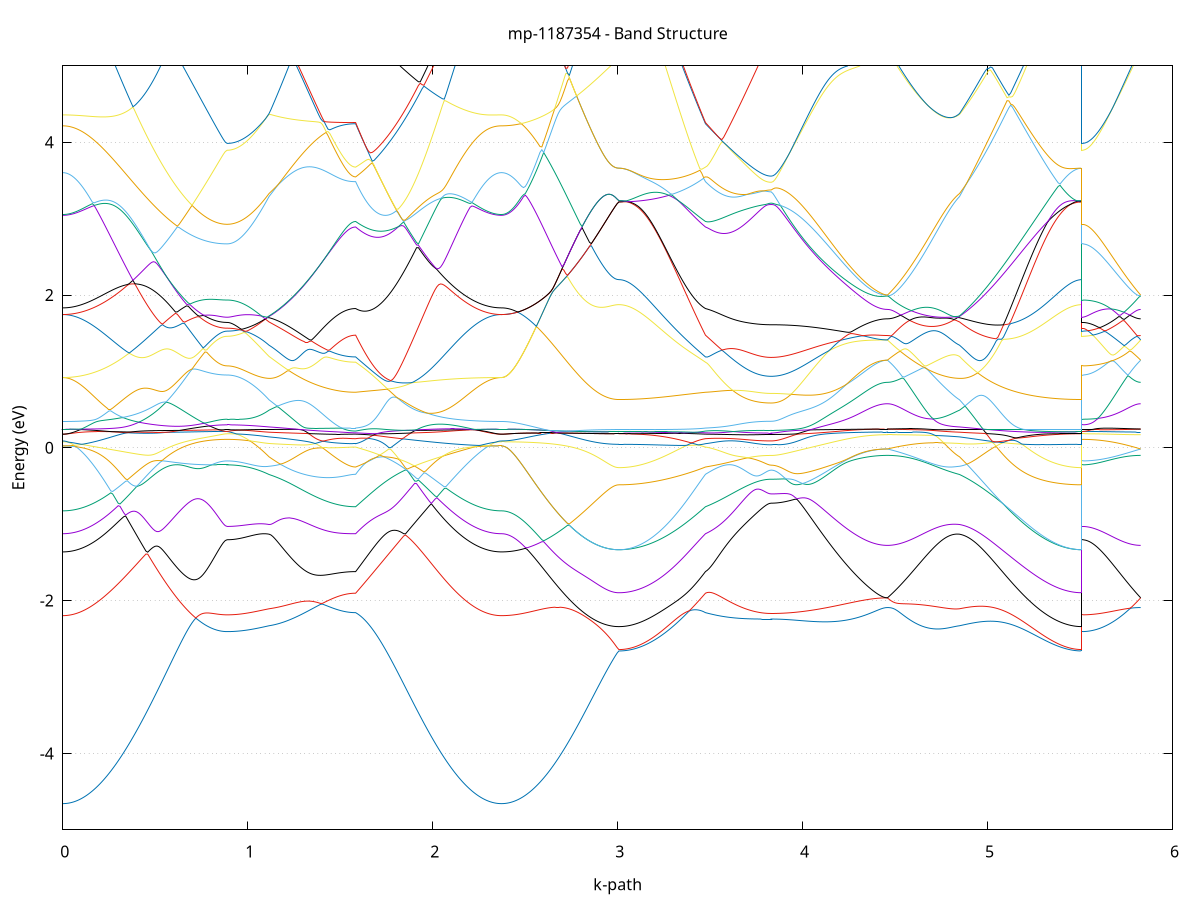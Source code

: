 set title 'mp-1187354 - Band Structure'
set xlabel 'k-path'
set ylabel 'Energy (eV)'
set grid y
set yrange [-5:5]
set terminal png size 800,600
set output 'mp-1187354_bands_gnuplot.png'
plot '-' using 1:2 with lines notitle, '-' using 1:2 with lines notitle, '-' using 1:2 with lines notitle, '-' using 1:2 with lines notitle, '-' using 1:2 with lines notitle, '-' using 1:2 with lines notitle, '-' using 1:2 with lines notitle, '-' using 1:2 with lines notitle, '-' using 1:2 with lines notitle, '-' using 1:2 with lines notitle, '-' using 1:2 with lines notitle, '-' using 1:2 with lines notitle, '-' using 1:2 with lines notitle, '-' using 1:2 with lines notitle, '-' using 1:2 with lines notitle, '-' using 1:2 with lines notitle, '-' using 1:2 with lines notitle, '-' using 1:2 with lines notitle, '-' using 1:2 with lines notitle, '-' using 1:2 with lines notitle, '-' using 1:2 with lines notitle, '-' using 1:2 with lines notitle, '-' using 1:2 with lines notitle, '-' using 1:2 with lines notitle, '-' using 1:2 with lines notitle, '-' using 1:2 with lines notitle, '-' using 1:2 with lines notitle, '-' using 1:2 with lines notitle, '-' using 1:2 with lines notitle, '-' using 1:2 with lines notitle, '-' using 1:2 with lines notitle, '-' using 1:2 with lines notitle, '-' using 1:2 with lines notitle, '-' using 1:2 with lines notitle, '-' using 1:2 with lines notitle, '-' using 1:2 with lines notitle, '-' using 1:2 with lines notitle, '-' using 1:2 with lines notitle, '-' using 1:2 with lines notitle, '-' using 1:2 with lines notitle, '-' using 1:2 with lines notitle, '-' using 1:2 with lines notitle, '-' using 1:2 with lines notitle, '-' using 1:2 with lines notitle, '-' using 1:2 with lines notitle, '-' using 1:2 with lines notitle, '-' using 1:2 with lines notitle, '-' using 1:2 with lines notitle
0.000000 -34.750359
0.009985 -34.750359
0.019970 -34.750359
0.029955 -34.750359
0.039940 -34.750359
0.049925 -34.750359
0.059910 -34.750359
0.069896 -34.750259
0.079881 -34.750359
0.089866 -34.750359
0.099851 -34.750359
0.109836 -34.750359
0.119821 -34.750359
0.129806 -34.750359
0.139791 -34.750359
0.149776 -34.750359
0.159761 -34.750359
0.169746 -34.750359
0.179731 -34.750259
0.189716 -34.750259
0.199701 -34.750359
0.209687 -34.750359
0.219672 -34.750359
0.229657 -34.750259
0.239642 -34.750259
0.249627 -34.750259
0.259612 -34.750259
0.269597 -34.750259
0.279582 -34.750259
0.289567 -34.750259
0.299552 -34.750259
0.309537 -34.750259
0.319522 -34.750159
0.329507 -34.750159
0.339492 -34.750159
0.349478 -34.750159
0.359463 -34.750259
0.369448 -34.750159
0.379433 -34.750159
0.389418 -34.750159
0.399403 -34.750159
0.409388 -34.750159
0.419373 -34.750159
0.429358 -34.750059
0.439343 -34.750059
0.449328 -34.750059
0.459313 -34.750059
0.469298 -34.749959
0.479284 -34.749959
0.489269 -34.749959
0.499254 -34.749859
0.509239 -34.749859
0.519224 -34.749859
0.529209 -34.749859
0.539194 -34.749759
0.549179 -34.749759
0.559164 -34.749759
0.569149 -34.749759
0.579134 -34.749759
0.589119 -34.749659
0.599104 -34.749659
0.609089 -34.749659
0.619075 -34.749559
0.629060 -34.749559
0.639045 -34.749559
0.649030 -34.749559
0.659015 -34.749559
0.669000 -34.749459
0.678985 -34.749459
0.688970 -34.749459
0.698955 -34.749359
0.708940 -34.749359
0.718925 -34.749359
0.728910 -34.749359
0.738895 -34.749359
0.748880 -34.749259
0.758866 -34.749259
0.768851 -34.749259
0.778836 -34.749259
0.788821 -34.749259
0.798806 -34.749259
0.808791 -34.749259
0.818776 -34.749259
0.828761 -34.749259
0.838746 -34.749059
0.848731 -34.749259
0.858716 -34.749159
0.868701 -34.749159
0.878686 -34.749159
0.888671 -34.749159
0.888671 -34.749159
0.898523 -34.749159
0.908375 -34.749159
0.918227 -34.749159
0.928079 -34.749259
0.937931 -34.749259
0.947783 -34.749159
0.957635 -34.749259
0.967487 -34.749259
0.977339 -34.749259
0.987191 -34.749259
0.997043 -34.749259
1.006895 -34.749359
1.016747 -34.749359
1.026599 -34.749359
1.036451 -34.749359
1.046302 -34.749459
1.056154 -34.749459
1.066006 -34.749559
1.075858 -34.749559
1.085710 -34.749659
1.095562 -34.749659
1.105414 -34.749759
1.115266 -34.749759
1.115266 -34.749759
1.125227 -34.749859
1.135188 -34.749859
1.145148 -34.749859
1.155109 -34.749859
1.165070 -34.749959
1.175031 -34.749959
1.184992 -34.749959
1.194953 -34.750059
1.204913 -34.750059
1.214874 -34.750059
1.224835 -34.750159
1.234796 -34.750159
1.244757 -34.750259
1.254718 -34.750259
1.264678 -34.750359
1.274639 -34.750359
1.284600 -34.750359
1.294561 -34.750459
1.304522 -34.750459
1.314483 -34.750459
1.324443 -34.750559
1.334404 -34.750559
1.344365 -34.750559
1.354326 -34.750659
1.364287 -34.750659
1.374248 -34.750659
1.384208 -34.750759
1.394169 -34.750759
1.404130 -34.750759
1.414091 -34.750859
1.424052 -34.750859
1.434013 -34.750859
1.443973 -34.750959
1.453934 -34.750959
1.463895 -34.750959
1.473856 -34.750959
1.483817 -34.750959
1.493778 -34.750959
1.503738 -34.751059
1.513699 -34.751059
1.523660 -34.751059
1.533621 -34.751059
1.543582 -34.751059
1.553543 -34.751059
1.563503 -34.751059
1.573464 -34.751059
1.583425 -34.751059
1.583425 -34.751059
1.593408 -34.751059
1.603390 -34.751059
1.613372 -34.751059
1.623355 -34.750959
1.633337 -34.750959
1.643320 -34.750959
1.653302 -34.750859
1.663285 -34.750859
1.673267 -34.750859
1.683249 -34.750859
1.693232 -34.750859
1.703214 -34.750859
1.713197 -34.750859
1.723179 -34.750859
1.733162 -34.750759
1.743144 -34.750759
1.753126 -34.750759
1.763109 -34.750759
1.773091 -34.750759
1.783074 -34.750659
1.793056 -34.750659
1.803039 -34.750659
1.813021 -34.750659
1.823004 -34.750659
1.832986 -34.750659
1.842968 -34.750659
1.852951 -34.750559
1.862933 -34.750559
1.872916 -34.750559
1.882898 -34.750559
1.892881 -34.750559
1.902863 -34.750559
1.912845 -34.750559
1.922828 -34.750459
1.932810 -34.750459
1.942793 -34.750459
1.952775 -34.750459
1.962758 -34.750459
1.972740 -34.750459
1.982722 -34.750459
1.992705 -34.750459
2.002687 -34.750459
2.012670 -34.750359
2.022652 -34.750359
2.032635 -34.750359
2.042617 -34.750359
2.052599 -34.750359
2.062582 -34.750359
2.072564 -34.750359
2.082547 -34.750359
2.092529 -34.750359
2.102512 -34.750359
2.112494 -34.750359
2.122476 -34.750359
2.132459 -34.750359
2.142441 -34.750359
2.152424 -34.750359
2.162406 -34.750359
2.172389 -34.750259
2.182371 -34.750259
2.192353 -34.750359
2.202336 -34.750359
2.212318 -34.750359
2.222301 -34.750359
2.232283 -34.750359
2.242266 -34.750359
2.252248 -34.750359
2.262231 -34.750359
2.272213 -34.750359
2.282195 -34.750359
2.292178 -34.750359
2.302160 -34.750359
2.312143 -34.750359
2.322125 -34.750359
2.332108 -34.750359
2.342090 -34.750359
2.352072 -34.750359
2.362055 -34.750359
2.372037 -34.750359
2.372037 -34.750359
2.381953 -34.750359
2.391869 -34.750359
2.401785 -34.750359
2.411701 -34.750459
2.421617 -34.750459
2.431532 -34.750459
2.441448 -34.750459
2.451364 -34.750459
2.461280 -34.750459
2.471196 -34.750459
2.481112 -34.750459
2.491028 -34.750459
2.500943 -34.750459
2.510859 -34.750459
2.520775 -34.750459
2.530691 -34.750559
2.540607 -34.750559
2.550523 -34.750559
2.560439 -34.750559
2.570354 -34.750659
2.580270 -34.750659
2.590186 -34.750659
2.600102 -34.750659
2.610018 -34.750759
2.619934 -34.750759
2.629850 -34.750759
2.639765 -34.750759
2.649681 -34.750859
2.659597 -34.750859
2.669513 -34.750859
2.679429 -34.750959
2.689345 -34.750959
2.699261 -34.751059
2.709176 -34.751059
2.719092 -34.751059
2.729008 -34.751159
2.738924 -34.751159
2.748840 -34.751159
2.758756 -34.751259
2.768672 -34.751259
2.778587 -34.751359
2.788503 -34.751359
2.798419 -34.751459
2.808335 -34.751459
2.818251 -34.751559
2.828167 -34.751559
2.838083 -34.751559
2.847998 -34.751659
2.857914 -34.751659
2.867830 -34.751659
2.877746 -34.751659
2.887662 -34.751759
2.897578 -34.751759
2.907494 -34.751759
2.917409 -34.751759
2.927325 -34.751759
2.937241 -34.751759
2.947157 -34.751859
2.957073 -34.751759
2.966989 -34.751759
2.976905 -34.751759
2.986820 -34.751759
2.996736 -34.751759
3.006652 -34.751759
3.006652 -34.751759
3.016613 -34.751759
3.026574 -34.751759
3.036535 -34.751759
3.046496 -34.751759
3.056456 -34.751759
3.066417 -34.751759
3.076378 -34.751759
3.086339 -34.751759
3.096300 -34.751759
3.106261 -34.751759
3.116221 -34.751759
3.126182 -34.751659
3.136143 -34.751659
3.146104 -34.751659
3.156065 -34.751659
3.166026 -34.751659
3.175986 -34.751659
3.185947 -34.751659
3.195908 -34.751659
3.205869 -34.751559
3.215830 -34.751559
3.225791 -34.751559
3.235751 -34.751559
3.245712 -34.751559
3.255673 -34.751559
3.265634 -34.751559
3.275595 -34.751559
3.285556 -34.751459
3.295516 -34.751559
3.305477 -34.751459
3.315438 -34.751459
3.325399 -34.751459
3.335360 -34.751459
3.345321 -34.751459
3.355281 -34.751359
3.365242 -34.751359
3.375203 -34.751359
3.385164 -34.751259
3.395125 -34.751259
3.405086 -34.751259
3.415046 -34.751259
3.425007 -34.751159
3.434968 -34.751159
3.444929 -34.751159
3.454890 -34.751159
3.464851 -34.751159
3.474811 -34.751059
3.474811 -34.751059
3.484685 -34.751059
3.494559 -34.751059
3.504434 -34.751059
3.514308 -34.751059
3.524182 -34.751059
3.534056 -34.751059
3.543930 -34.750959
3.553804 -34.750959
3.563678 -34.750959
3.573552 -34.750959
3.583426 -34.750959
3.593300 -34.750959
3.603174 -34.750959
3.613048 -34.750959
3.622922 -34.750959
3.632797 -34.750959
3.642671 -34.750859
3.652545 -34.750959
3.662419 -34.750859
3.672293 -34.750859
3.682167 -34.750859
3.692041 -34.750859
3.701915 -34.750759
3.711789 -34.750859
3.721663 -34.750859
3.731537 -34.750859
3.741411 -34.750759
3.751285 -34.750759
3.761159 -34.750759
3.771034 -34.750759
3.780908 -34.750759
3.790782 -34.750759
3.800656 -34.750759
3.810530 -34.750759
3.820404 -34.750759
3.830278 -34.750759
3.830278 -34.750759
3.840252 -34.750759
3.850227 -34.750759
3.860201 -34.750759
3.870176 -34.750759
3.880150 -34.750759
3.890124 -34.750759
3.900099 -34.750759
3.910073 -34.750759
3.920047 -34.750759
3.930022 -34.750759
3.939996 -34.750659
3.949971 -34.750659
3.959945 -34.750559
3.969919 -34.750559
3.979894 -34.750559
3.989868 -34.750559
3.999842 -34.750459
4.009817 -34.750459
4.019791 -34.750459
4.029766 -34.750359
4.039740 -34.750359
4.049714 -34.750359
4.059689 -34.750259
4.069663 -34.750259
4.079637 -34.750259
4.089612 -34.750159
4.099586 -34.750159
4.109561 -34.750159
4.119535 -34.750059
4.129509 -34.750059
4.139484 -34.749959
4.149458 -34.749959
4.159432 -34.749959
4.169407 -34.749859
4.179381 -34.749859
4.189356 -34.749759
4.199330 -34.749759
4.209304 -34.749759
4.219279 -34.749659
4.229253 -34.749659
4.239227 -34.749659
4.249202 -34.749559
4.259176 -34.749559
4.269151 -34.749559
4.279125 -34.749459
4.289099 -34.749459
4.299074 -34.749359
4.309048 -34.749359
4.319022 -34.749359
4.328997 -34.749359
4.338971 -34.749359
4.348946 -34.749359
4.358920 -34.749259
4.368894 -34.749259
4.378869 -34.749259
4.388843 -34.749259
4.398817 -34.749259
4.408792 -34.749259
4.418766 -34.749159
4.428741 -34.749159
4.438715 -34.749159
4.448689 -34.749159
4.458664 -34.749159
4.458664 -34.749159
4.468661 -34.749159
4.478659 -34.749159
4.488657 -34.749159
4.498654 -34.749159
4.508652 -34.749159
4.518650 -34.749159
4.528647 -34.749159
4.538645 -34.749159
4.548643 -34.749159
4.558640 -34.749259
4.568638 -34.749259
4.578636 -34.749259
4.588633 -34.749259
4.598631 -34.749259
4.608629 -34.749259
4.618626 -34.749259
4.628624 -34.749259
4.638622 -34.749259
4.648619 -34.749259
4.658617 -34.749359
4.668615 -34.749359
4.678612 -34.749359
4.688610 -34.749359
4.698608 -34.749359
4.708605 -34.749459
4.718603 -34.749459
4.728601 -34.749459
4.738598 -34.749459
4.748596 -34.749559
4.758594 -34.749559
4.768591 -34.749559
4.778589 -34.749559
4.788587 -34.749659
4.798584 -34.749659
4.808582 -34.749659
4.818580 -34.749659
4.828577 -34.749759
4.838575 -34.749759
4.848573 -34.749759
4.848573 -34.749759
4.858454 -34.749859
4.868336 -34.749859
4.878218 -34.749959
4.888100 -34.749959
4.897981 -34.750059
4.907863 -34.750059
4.917745 -34.750159
4.927627 -34.750159
4.937508 -34.750159
4.947390 -34.750259
4.957272 -34.750359
4.967154 -34.750359
4.977035 -34.750359
4.986917 -34.750459
4.996799 -34.750459
5.006681 -34.750559
5.016562 -34.750559
5.026444 -34.750659
5.036326 -34.750659
5.046208 -34.750759
5.056089 -34.750759
5.065971 -34.750859
5.075853 -34.750859
5.085735 -34.750959
5.095616 -34.750959
5.105498 -34.751059
5.115380 -34.751059
5.125262 -34.751059
5.135143 -34.751159
5.145025 -34.751159
5.154907 -34.751259
5.164789 -34.751259
5.174670 -34.751259
5.184552 -34.751259
5.194434 -34.751359
5.204316 -34.751359
5.214197 -34.751459
5.224079 -34.751459
5.233961 -34.751459
5.243843 -34.751459
5.253724 -34.751559
5.263606 -34.751559
5.273488 -34.751559
5.283370 -34.751559
5.293251 -34.751559
5.303133 -34.751559
5.313015 -34.751559
5.322897 -34.751659
5.332778 -34.751659
5.342660 -34.751659
5.352542 -34.751659
5.362424 -34.751659
5.372305 -34.751659
5.382187 -34.751659
5.392069 -34.751759
5.401951 -34.751759
5.411832 -34.751759
5.421714 -34.751759
5.431596 -34.751759
5.441478 -34.751759
5.451359 -34.751759
5.461241 -34.751759
5.471123 -34.751759
5.481005 -34.751759
5.490886 -34.751759
5.500768 -34.751759
5.510650 -34.751759
5.510650 -34.749159
5.520566 -34.749159
5.530481 -34.749159
5.540397 -34.749159
5.550313 -34.749159
5.560229 -34.749159
5.570145 -34.749159
5.580061 -34.749159
5.589977 -34.749159
5.599892 -34.749159
5.609808 -34.749059
5.619724 -34.749159
5.629640 -34.749159
5.639556 -34.749159
5.649472 -34.749159
5.659388 -34.749159
5.669303 -34.749159
5.679219 -34.749159
5.689135 -34.749159
5.699051 -34.749159
5.708967 -34.749259
5.718883 -34.749259
5.728799 -34.749159
5.738714 -34.749159
5.748630 -34.749159
5.758546 -34.749159
5.768462 -34.749159
5.778378 -34.749159
5.788294 -34.749159
5.798210 -34.749159
5.808125 -34.749159
5.818041 -34.749159
5.827957 -34.749159
e
0.000000 -22.644959
0.009985 -22.644959
0.019970 -22.644959
0.029955 -22.644959
0.039940 -22.644859
0.049925 -22.644759
0.059910 -22.644759
0.069896 -22.644659
0.079881 -22.644559
0.089866 -22.644459
0.099851 -22.644259
0.109836 -22.644159
0.119821 -22.644159
0.129806 -22.644059
0.139791 -22.643959
0.149776 -22.643959
0.159761 -22.643859
0.169746 -22.643959
0.179731 -22.643959
0.189716 -22.644059
0.199701 -22.644259
0.209687 -22.644459
0.219672 -22.644659
0.229657 -22.644959
0.239642 -22.645359
0.249627 -22.645859
0.259612 -22.646359
0.269597 -22.646959
0.279582 -22.647659
0.289567 -22.648459
0.299552 -22.649259
0.309537 -22.650159
0.319522 -22.651259
0.329507 -22.652259
0.339492 -22.653459
0.349478 -22.654659
0.359463 -22.655959
0.369448 -22.657359
0.379433 -22.658759
0.389418 -22.660259
0.399403 -22.661759
0.409388 -22.663359
0.419373 -22.664959
0.429358 -22.666659
0.439343 -22.668359
0.449328 -22.670159
0.459313 -22.671859
0.469298 -22.673659
0.479284 -22.675559
0.489269 -22.677359
0.499254 -22.679159
0.509239 -22.681059
0.519224 -22.682859
0.529209 -22.684659
0.539194 -22.686559
0.549179 -22.688359
0.559164 -22.690159
0.569149 -22.691959
0.579134 -22.693759
0.589119 -22.695459
0.599104 -22.697259
0.609089 -22.698859
0.619075 -22.700559
0.629060 -22.702159
0.639045 -22.703759
0.649030 -22.705259
0.659015 -22.706759
0.669000 -22.708259
0.678985 -22.709659
0.688970 -22.710959
0.698955 -22.712259
0.708940 -22.713559
0.718925 -22.714759
0.728910 -22.715859
0.738895 -22.716859
0.748880 -22.717959
0.758866 -22.718859
0.768851 -22.719759
0.778836 -22.720559
0.788821 -22.721259
0.798806 -22.721959
0.808791 -22.722559
0.818776 -22.723059
0.828761 -22.723559
0.838746 -22.723959
0.848731 -22.724259
0.858716 -22.724559
0.868701 -22.724759
0.878686 -22.724859
0.888671 -22.724859
0.888671 -22.724859
0.898523 -22.724759
0.908375 -22.724359
0.918227 -22.723759
0.928079 -22.722859
0.937931 -22.721759
0.947783 -22.720459
0.957635 -22.718859
0.967487 -22.717059
0.977339 -22.714959
0.987191 -22.712659
0.997043 -22.710159
1.006895 -22.707459
1.016747 -22.704459
1.026599 -22.701259
1.036451 -22.697759
1.046302 -22.694159
1.056154 -22.690359
1.066006 -22.686259
1.075858 -22.681959
1.085710 -22.677559
1.095562 -22.672859
1.105414 -22.668059
1.115266 -22.663059
1.115266 -22.663059
1.125227 -22.659359
1.135188 -22.655559
1.145148 -22.651559
1.155109 -22.647559
1.165070 -22.643459
1.175031 -22.639159
1.184992 -22.634859
1.194953 -22.630459
1.204913 -22.625959
1.214874 -22.621859
1.224835 -22.620959
1.234796 -22.619959
1.244757 -22.618859
1.254718 -22.617759
1.264678 -22.616459
1.274639 -22.615159
1.284600 -22.613759
1.294561 -22.612259
1.304522 -22.610659
1.314483 -22.608959
1.324443 -22.607259
1.334404 -22.605459
1.344365 -22.603559
1.354326 -22.601559
1.364287 -22.599559
1.374248 -22.597459
1.384208 -22.595259
1.394169 -22.593059
1.404130 -22.590759
1.414091 -22.588359
1.424052 -22.585959
1.434013 -22.583459
1.443973 -22.580959
1.453934 -22.578359
1.463895 -22.575759
1.473856 -22.573059
1.483817 -22.570359
1.493778 -22.567659
1.503738 -22.564859
1.513699 -22.562159
1.523660 -22.559359
1.533621 -22.556659
1.543582 -22.553959
1.553543 -22.551359
1.563503 -22.548959
1.573464 -22.547159
1.583425 -22.546359
1.583425 -22.546359
1.593408 -22.545059
1.603390 -22.543859
1.613372 -22.542659
1.623355 -22.541659
1.633337 -22.540659
1.643320 -22.539759
1.653302 -22.538959
1.663285 -22.538159
1.673267 -22.537359
1.683249 -22.536559
1.693232 -22.535859
1.703214 -22.537459
1.713197 -22.541359
1.723179 -22.545259
1.733162 -22.548959
1.743144 -22.552659
1.753126 -22.556359
1.763109 -22.559859
1.773091 -22.563359
1.783074 -22.566859
1.793056 -22.570159
1.803039 -22.573459
1.813021 -22.576659
1.823004 -22.579759
1.832986 -22.582759
1.842968 -22.585759
1.852951 -22.588559
1.862933 -22.591359
1.872916 -22.594059
1.882898 -22.596759
1.892881 -22.599259
1.902863 -22.601759
1.912845 -22.604159
1.922828 -22.606459
1.932810 -22.608659
1.942793 -22.610859
1.952775 -22.612959
1.962758 -22.614859
1.972740 -22.616859
1.982722 -22.618659
1.992705 -22.620359
2.002687 -22.622059
2.012670 -22.623659
2.022652 -22.625259
2.032635 -22.626659
2.042617 -22.628059
2.052599 -22.629359
2.062582 -22.630659
2.072564 -22.631859
2.082547 -22.632959
2.092529 -22.633959
2.102512 -22.634959
2.112494 -22.635859
2.122476 -22.636759
2.132459 -22.637559
2.142441 -22.638359
2.152424 -22.639059
2.162406 -22.639659
2.172389 -22.640259
2.182371 -22.640859
2.192353 -22.641359
2.202336 -22.641859
2.212318 -22.642259
2.222301 -22.642659
2.232283 -22.642959
2.242266 -22.643259
2.252248 -22.643559
2.262231 -22.643859
2.272213 -22.644059
2.282195 -22.644259
2.292178 -22.644359
2.302160 -22.644559
2.312143 -22.644659
2.322125 -22.644759
2.332108 -22.644859
2.342090 -22.644959
2.352072 -22.644959
2.362055 -22.644959
2.372037 -22.644959
2.372037 -22.644959
2.381953 -22.644959
2.391869 -22.644659
2.401785 -22.644259
2.411701 -22.643659
2.421617 -22.642959
2.431532 -22.642059
2.441448 -22.640959
2.451364 -22.639759
2.461280 -22.638359
2.471196 -22.636859
2.481112 -22.635159
2.491028 -22.633259
2.500943 -22.631259
2.510859 -22.629059
2.520775 -22.626759
2.530691 -22.624259
2.540607 -22.621659
2.550523 -22.618859
2.560439 -22.615959
2.570354 -22.612859
2.580270 -22.609659
2.590186 -22.606259
2.600102 -22.602759
2.610018 -22.599059
2.619934 -22.595359
2.629850 -22.591359
2.639765 -22.587359
2.649681 -22.583159
2.659597 -22.582059
2.669513 -22.584859
2.679429 -22.587659
2.689345 -22.590359
2.699261 -22.593059
2.709176 -22.595659
2.719092 -22.598159
2.729008 -22.600659
2.738924 -22.603059
2.748840 -22.605459
2.758756 -22.607759
2.768672 -22.609959
2.778587 -22.612059
2.788503 -22.614159
2.798419 -22.616059
2.808335 -22.617959
2.818251 -22.619759
2.828167 -22.621559
2.838083 -22.623159
2.847998 -22.624759
2.857914 -22.626159
2.867830 -22.627559
2.877746 -22.628859
2.887662 -22.630059
2.897578 -22.631159
2.907494 -22.632159
2.917409 -22.633059
2.927325 -22.633959
2.937241 -22.634659
2.947157 -22.635259
2.957073 -22.635859
2.966989 -22.636259
2.976905 -22.636659
2.986820 -22.636859
2.996736 -22.636959
3.006652 -22.637059
3.006652 -22.637059
3.016613 -22.636959
3.026574 -22.636859
3.036535 -22.636559
3.046496 -22.636159
3.056456 -22.635659
3.066417 -22.635159
3.076378 -22.634459
3.086339 -22.633659
3.096300 -22.632759
3.106261 -22.631659
3.116221 -22.630559
3.126182 -22.629359
3.136143 -22.628059
3.146104 -22.626659
3.156065 -22.625159
3.166026 -22.623459
3.175986 -22.621759
3.185947 -22.619959
3.195908 -22.618059
3.205869 -22.616059
3.215830 -22.613959
3.225791 -22.611859
3.235751 -22.609559
3.245712 -22.607259
3.255673 -22.604759
3.265634 -22.602259
3.275595 -22.599759
3.285556 -22.597059
3.295516 -22.594359
3.305477 -22.591459
3.315438 -22.588659
3.325399 -22.585659
3.335360 -22.582659
3.345321 -22.579659
3.355281 -22.576459
3.365242 -22.573359
3.375203 -22.570059
3.385164 -22.566759
3.395125 -22.563459
3.405086 -22.560159
3.415046 -22.556859
3.425007 -22.554759
3.434968 -22.552859
3.444929 -22.551059
3.454890 -22.549359
3.464851 -22.547859
3.474811 -22.546359
3.474811 -22.546359
3.484685 -22.545859
3.494559 -22.545359
3.504434 -22.545059
3.514308 -22.544859
3.524182 -22.544859
3.534056 -22.545159
3.543930 -22.545659
3.553804 -22.546459
3.563678 -22.547459
3.573552 -22.548659
3.583426 -22.550159
3.593300 -22.551759
3.603174 -22.553559
3.613048 -22.555359
3.622922 -22.557259
3.632797 -22.559259
3.642671 -22.561259
3.652545 -22.563159
3.662419 -22.565059
3.672293 -22.566859
3.682167 -22.568659
3.692041 -22.570359
3.701915 -22.571959
3.711789 -22.573459
3.721663 -22.574859
3.731537 -22.576159
3.741411 -22.577359
3.751285 -22.578359
3.761159 -22.579359
3.771034 -22.580159
3.780908 -22.580859
3.790782 -22.581459
3.800656 -22.581859
3.810530 -22.582259
3.820404 -22.582459
3.830278 -22.582459
3.830278 -22.582459
3.840252 -22.582559
3.850227 -22.582759
3.860201 -22.583059
3.870176 -22.583459
3.880150 -22.584059
3.890124 -22.584759
3.900099 -22.585659
3.910073 -22.586659
3.920047 -22.587859
3.930022 -22.589159
3.939996 -22.590559
3.949971 -22.592259
3.959945 -22.593959
3.969919 -22.595959
3.979894 -22.598059
3.989868 -22.600359
3.999842 -22.602759
4.009817 -22.605359
4.019791 -22.608059
4.029766 -22.610859
4.039740 -22.613859
4.049714 -22.616859
4.059689 -22.620059
4.069663 -22.623359
4.079637 -22.626659
4.089612 -22.629959
4.099586 -22.633359
4.109561 -22.636859
4.119535 -22.640259
4.129509 -22.643659
4.139484 -22.647059
4.149458 -22.650459
4.159432 -22.653859
4.169407 -22.657159
4.179381 -22.660459
4.189356 -22.663659
4.199330 -22.666859
4.209304 -22.669959
4.219279 -22.672959
4.229253 -22.675859
4.239227 -22.678659
4.249202 -22.681359
4.259176 -22.684059
4.269151 -22.686559
4.279125 -22.688959
4.289099 -22.691259
4.299074 -22.693459
4.309048 -22.695559
4.319022 -22.697459
4.328997 -22.699359
4.338971 -22.701059
4.348946 -22.702559
4.358920 -22.704059
4.368894 -22.705359
4.378869 -22.706559
4.388843 -22.707559
4.398817 -22.708459
4.408792 -22.709259
4.418766 -22.709859
4.428741 -22.710359
4.438715 -22.710659
4.448689 -22.710959
4.458664 -22.710959
4.458664 -22.710959
4.468661 -22.710959
4.478659 -22.710959
4.488657 -22.710959
4.498654 -22.710959
4.508652 -22.710959
4.518650 -22.710859
4.528647 -22.710759
4.538645 -22.710659
4.548643 -22.710459
4.558640 -22.710259
4.568638 -22.709959
4.578636 -22.709659
4.588633 -22.709259
4.598631 -22.708759
4.608629 -22.708259
4.618626 -22.707559
4.628624 -22.706859
4.638622 -22.705959
4.648619 -22.705059
4.658617 -22.703959
4.668615 -22.702859
4.678612 -22.701559
4.688610 -22.700159
4.698608 -22.698659
4.708605 -22.697059
4.718603 -22.695359
4.728601 -22.693459
4.738598 -22.691559
4.748596 -22.689459
4.758594 -22.687259
4.768591 -22.684959
4.778589 -22.682459
4.788587 -22.679959
4.798584 -22.677359
4.808582 -22.674659
4.818580 -22.671859
4.828577 -22.668959
4.838575 -22.666059
4.848573 -22.663059
4.848573 -22.663059
4.858454 -22.657859
4.868336 -22.652459
4.878218 -22.646959
4.888100 -22.641259
4.897981 -22.635459
4.907863 -22.629459
4.917745 -22.625759
4.927627 -22.625759
4.937508 -22.625659
4.947390 -22.625559
4.957272 -22.625559
4.967154 -22.625459
4.977035 -22.625459
4.986917 -22.625459
4.996799 -22.625559
5.006681 -22.625559
5.016562 -22.625659
5.026444 -22.625659
5.036326 -22.625759
5.046208 -22.625859
5.056089 -22.625959
5.065971 -22.626159
5.075853 -22.626259
5.085735 -22.626459
5.095616 -22.626659
5.105498 -22.626859
5.115380 -22.627059
5.125262 -22.627359
5.135143 -22.627559
5.145025 -22.627859
5.154907 -22.628059
5.164789 -22.628359
5.174670 -22.628659
5.184552 -22.628959
5.194434 -22.629259
5.204316 -22.629559
5.214197 -22.629859
5.224079 -22.630259
5.233961 -22.630559
5.243843 -22.630959
5.253724 -22.631259
5.263606 -22.631559
5.273488 -22.631959
5.283370 -22.632259
5.293251 -22.632559
5.303133 -22.632959
5.313015 -22.633259
5.322897 -22.633559
5.332778 -22.633859
5.342660 -22.634159
5.352542 -22.634459
5.362424 -22.634759
5.372305 -22.635059
5.382187 -22.635359
5.392069 -22.635559
5.401951 -22.635759
5.411832 -22.635959
5.421714 -22.636159
5.431596 -22.636359
5.441478 -22.636559
5.451359 -22.636659
5.461241 -22.636759
5.471123 -22.636859
5.481005 -22.636959
5.490886 -22.636959
5.500768 -22.637059
5.510650 -22.637059
5.510650 -22.724859
5.520566 -22.724859
5.530481 -22.724759
5.540397 -22.724559
5.550313 -22.724359
5.560229 -22.724159
5.570145 -22.723859
5.580061 -22.723459
5.589977 -22.723059
5.599892 -22.722559
5.609808 -22.722059
5.619724 -22.721559
5.629640 -22.720959
5.639556 -22.720359
5.649472 -22.719659
5.659388 -22.719059
5.669303 -22.718359
5.679219 -22.717659
5.689135 -22.717059
5.699051 -22.716359
5.708967 -22.715659
5.718883 -22.715059
5.728799 -22.714359
5.738714 -22.713759
5.748630 -22.713259
5.758546 -22.712759
5.768462 -22.712259
5.778378 -22.711959
5.788294 -22.711559
5.798210 -22.711359
5.808125 -22.711159
5.818041 -22.711059
5.827957 -22.710959
e
0.000000 -22.513159
0.009985 -22.513159
0.019970 -22.513159
0.029955 -22.513259
0.039940 -22.513259
0.049925 -22.513359
0.059910 -22.513359
0.069896 -22.513359
0.079881 -22.513459
0.089866 -22.513459
0.099851 -22.513559
0.109836 -22.513559
0.119821 -22.513559
0.129806 -22.513559
0.139791 -22.513459
0.149776 -22.513359
0.159761 -22.513259
0.169746 -22.513059
0.179731 -22.512759
0.189716 -22.512459
0.199701 -22.512059
0.209687 -22.511559
0.219672 -22.511059
0.229657 -22.510359
0.239642 -22.509659
0.249627 -22.508859
0.259612 -22.507859
0.269597 -22.506859
0.279582 -22.505659
0.289567 -22.504359
0.299552 -22.503059
0.309537 -22.501459
0.319522 -22.499859
0.329507 -22.498159
0.339492 -22.501959
0.349478 -22.505959
0.359463 -22.509859
0.369448 -22.513659
0.379433 -22.517559
0.389418 -22.521359
0.399403 -22.525159
0.409388 -22.528959
0.419373 -22.532659
0.429358 -22.536259
0.439343 -22.539959
0.449328 -22.543559
0.459313 -22.547059
0.469298 -22.550559
0.479284 -22.553959
0.489269 -22.557359
0.499254 -22.560759
0.509239 -22.563959
0.519224 -22.567259
0.529209 -22.570359
0.539194 -22.573459
0.549179 -22.576459
0.559164 -22.579459
0.569149 -22.582359
0.579134 -22.585159
0.589119 -22.587959
0.599104 -22.590559
0.609089 -22.593159
0.619075 -22.595759
0.629060 -22.598159
0.639045 -22.600559
0.649030 -22.602859
0.659015 -22.605059
0.669000 -22.607159
0.678985 -22.609159
0.688970 -22.611159
0.698955 -22.612959
0.708940 -22.614759
0.718925 -22.616459
0.728910 -22.618059
0.738895 -22.619559
0.748880 -22.620959
0.758866 -22.622259
0.768851 -22.623459
0.778836 -22.624559
0.788821 -22.625659
0.798806 -22.626559
0.808791 -22.627359
0.818776 -22.628159
0.828761 -22.628759
0.838746 -22.629259
0.848731 -22.629759
0.858716 -22.630059
0.868701 -22.630359
0.878686 -22.630459
0.888671 -22.630559
0.888671 -22.630559
0.898523 -22.630559
0.908375 -22.630459
0.918227 -22.630459
0.928079 -22.630359
0.937931 -22.630259
0.947783 -22.630159
0.957635 -22.630059
0.967487 -22.629859
0.977339 -22.629759
0.987191 -22.629559
0.997043 -22.629359
1.006895 -22.629159
1.016747 -22.628959
1.026599 -22.628759
1.036451 -22.628559
1.046302 -22.628259
1.056154 -22.628059
1.066006 -22.627859
1.075858 -22.627659
1.085710 -22.627459
1.095562 -22.627259
1.105414 -22.627059
1.115266 -22.626859
1.115266 -22.626859
1.125227 -22.626659
1.135188 -22.626459
1.145148 -22.626159
1.155109 -22.625759
1.165070 -22.625259
1.175031 -22.624759
1.184992 -22.624159
1.194953 -22.623459
1.204913 -22.622759
1.214874 -22.621359
1.224835 -22.616759
1.234796 -22.611959
1.244757 -22.607259
1.254718 -22.602459
1.264678 -22.597559
1.274639 -22.592659
1.284600 -22.587759
1.294561 -22.582759
1.304522 -22.577859
1.314483 -22.572859
1.324443 -22.567959
1.334404 -22.563059
1.344365 -22.558159
1.354326 -22.553359
1.364287 -22.548559
1.374248 -22.543859
1.384208 -22.539259
1.394169 -22.534759
1.404130 -22.530359
1.414091 -22.526059
1.424052 -22.521959
1.434013 -22.517959
1.443973 -22.514159
1.453934 -22.510559
1.463895 -22.508759
1.473856 -22.510859
1.483817 -22.513159
1.493778 -22.515559
1.503738 -22.517959
1.513699 -22.520559
1.523660 -22.523159
1.533621 -22.525759
1.543582 -22.528259
1.553543 -22.530759
1.563503 -22.533059
1.573464 -22.534959
1.583425 -22.535659
1.583425 -22.535659
1.593408 -22.532059
1.603390 -22.528459
1.613372 -22.524859
1.623355 -22.521259
1.633337 -22.517659
1.643320 -22.514059
1.653302 -22.517059
1.663285 -22.521259
1.673267 -22.525359
1.683249 -22.529459
1.693232 -22.533459
1.703214 -22.535159
1.713197 -22.534359
1.723179 -22.533659
1.733162 -22.532859
1.743144 -22.532059
1.753126 -22.531259
1.763109 -22.530359
1.773091 -22.529459
1.783074 -22.528559
1.793056 -22.527559
1.803039 -22.526459
1.813021 -22.525359
1.823004 -22.524259
1.832986 -22.522959
1.842968 -22.521659
1.852951 -22.520359
1.862933 -22.518859
1.872916 -22.517359
1.882898 -22.515759
1.892881 -22.514159
1.902863 -22.512459
1.912845 -22.510659
1.922828 -22.508759
1.932810 -22.506759
1.942793 -22.504759
1.952775 -22.502659
1.962758 -22.500559
1.972740 -22.498259
1.982722 -22.495959
1.992705 -22.493559
2.002687 -22.491159
2.012670 -22.488559
2.022652 -22.486059
2.032635 -22.483359
2.042617 -22.480659
2.052599 -22.477859
2.062582 -22.475059
2.072564 -22.472159
2.082547 -22.469259
2.092529 -22.470159
2.102512 -22.473059
2.112494 -22.475859
2.122476 -22.478659
2.132459 -22.481259
2.142441 -22.483759
2.152424 -22.486259
2.162406 -22.488559
2.172389 -22.490859
2.182371 -22.492959
2.192353 -22.495059
2.202336 -22.496959
2.212318 -22.498759
2.222301 -22.500559
2.232283 -22.502159
2.242266 -22.503659
2.252248 -22.505059
2.262231 -22.506359
2.272213 -22.507559
2.282195 -22.508559
2.292178 -22.509559
2.302160 -22.510359
2.312143 -22.511159
2.322125 -22.511759
2.332108 -22.512259
2.342090 -22.512659
2.352072 -22.512959
2.362055 -22.513159
2.372037 -22.513159
2.372037 -22.513159
2.381953 -22.513359
2.391869 -22.513759
2.401785 -22.514559
2.411701 -22.515659
2.421617 -22.516959
2.431532 -22.518559
2.441448 -22.520359
2.451364 -22.522359
2.461280 -22.524559
2.471196 -22.526859
2.481112 -22.529359
2.491028 -22.531959
2.500943 -22.534659
2.510859 -22.537459
2.520775 -22.540359
2.530691 -22.543259
2.540607 -22.546259
2.550523 -22.549259
2.560439 -22.552259
2.570354 -22.555259
2.580270 -22.558359
2.590186 -22.561359
2.600102 -22.564359
2.610018 -22.567359
2.619934 -22.570359
2.629850 -22.573359
2.639765 -22.576259
2.649681 -22.579159
2.659597 -22.582059
2.669513 -22.584859
2.679429 -22.587659
2.689345 -22.590359
2.699261 -22.593059
2.709176 -22.595659
2.719092 -22.598159
2.729008 -22.600659
2.738924 -22.603059
2.748840 -22.605459
2.758756 -22.607759
2.768672 -22.609959
2.778587 -22.612059
2.788503 -22.614159
2.798419 -22.616059
2.808335 -22.617959
2.818251 -22.619759
2.828167 -22.621559
2.838083 -22.623159
2.847998 -22.624759
2.857914 -22.626159
2.867830 -22.627559
2.877746 -22.628859
2.887662 -22.630059
2.897578 -22.631159
2.907494 -22.632159
2.917409 -22.633059
2.927325 -22.633959
2.937241 -22.634659
2.947157 -22.635259
2.957073 -22.635859
2.966989 -22.636259
2.976905 -22.636659
2.986820 -22.636859
2.996736 -22.636959
3.006652 -22.637059
3.006652 -22.637059
3.016613 -22.636959
3.026574 -22.636759
3.036535 -22.636459
3.046496 -22.635959
3.056456 -22.635359
3.066417 -22.634659
3.076378 -22.633759
3.086339 -22.632759
3.096300 -22.631659
3.106261 -22.630459
3.116221 -22.629059
3.126182 -22.627659
3.136143 -22.626059
3.146104 -22.624259
3.156065 -22.622459
3.166026 -22.620559
3.175986 -22.618459
3.185947 -22.616359
3.195908 -22.614159
3.205869 -22.611859
3.215830 -22.609459
3.225791 -22.606959
3.235751 -22.604359
3.245712 -22.601759
3.255673 -22.599059
3.265634 -22.596359
3.275595 -22.593559
3.285556 -22.590759
3.295516 -22.587959
3.305477 -22.585159
3.315438 -22.582359
3.325399 -22.579559
3.335360 -22.576759
3.345321 -22.573959
3.355281 -22.571359
3.365242 -22.568659
3.375203 -22.566159
3.385164 -22.563659
3.395125 -22.561259
3.405086 -22.558959
3.415046 -22.556759
3.425007 -22.553259
3.434968 -22.549759
3.444929 -22.546259
3.454890 -22.542759
3.464851 -22.539259
3.474811 -22.535659
3.474811 -22.535659
3.484685 -22.534059
3.494559 -22.532359
3.504434 -22.530559
3.514308 -22.528859
3.524182 -22.526959
3.534056 -22.525059
3.543930 -22.523159
3.553804 -22.521159
3.563678 -22.519159
3.573552 -22.517159
3.583426 -22.515059
3.593300 -22.513059
3.603174 -22.510959
3.613048 -22.508759
3.622922 -22.506659
3.632797 -22.504559
3.642671 -22.502459
3.652545 -22.500359
3.662419 -22.498259
3.672293 -22.496259
3.682167 -22.494359
3.692041 -22.493259
3.701915 -22.492059
3.711789 -22.490959
3.721663 -22.489859
3.731537 -22.488759
3.741411 -22.487759
3.751285 -22.486759
3.761159 -22.485959
3.771034 -22.485159
3.780908 -22.484559
3.790782 -22.483959
3.800656 -22.483559
3.810530 -22.483159
3.820404 -22.482959
3.830278 -22.482959
3.830278 -22.482959
3.840252 -22.483159
3.850227 -22.483659
3.860201 -22.484559
3.870176 -22.485759
3.880150 -22.487359
3.890124 -22.489059
3.900099 -22.491059
3.910073 -22.493259
3.920047 -22.495559
3.930022 -22.497959
3.939996 -22.500459
3.949971 -22.502959
3.959945 -22.505559
3.969919 -22.507959
3.979894 -22.510659
3.989868 -22.513959
3.999842 -22.517359
4.009817 -22.520659
4.019791 -22.523959
4.029766 -22.527259
4.039740 -22.530559
4.049714 -22.533759
4.059689 -22.536859
4.069663 -22.539959
4.079637 -22.542959
4.089612 -22.545859
4.099586 -22.548659
4.109561 -22.551459
4.119535 -22.554159
4.129509 -22.556759
4.139484 -22.559159
4.149458 -22.561559
4.159432 -22.563859
4.169407 -22.566059
4.179381 -22.568159
4.189356 -22.570059
4.199330 -22.571959
4.209304 -22.573759
4.219279 -22.575359
4.229253 -22.576859
4.239227 -22.578259
4.249202 -22.579559
4.259176 -22.580759
4.269151 -22.581859
4.279125 -22.582759
4.289099 -22.583659
4.299074 -22.584359
4.309048 -22.584959
4.319022 -22.585559
4.328997 -22.585959
4.338971 -22.586259
4.348946 -22.586559
4.358920 -22.586659
4.368894 -22.586759
4.378869 -22.586859
4.388843 -22.586759
4.398817 -22.586759
4.408792 -22.586659
4.418766 -22.586559
4.428741 -22.586459
4.438715 -22.586359
4.448689 -22.586359
4.458664 -22.586359
4.458664 -22.586359
4.468661 -22.586259
4.478659 -22.586259
4.488657 -22.586159
4.498654 -22.586259
4.508652 -22.586459
4.518650 -22.586859
4.528647 -22.587759
4.538645 -22.589059
4.548643 -22.590759
4.558640 -22.592659
4.568638 -22.594859
4.578636 -22.597059
4.588633 -22.599359
4.598631 -22.601559
4.608629 -22.603759
4.618626 -22.605759
4.628624 -22.607859
4.638622 -22.609759
4.648619 -22.611559
4.658617 -22.613259
4.668615 -22.614859
4.678612 -22.616359
4.688610 -22.617759
4.698608 -22.619059
4.708605 -22.620259
4.718603 -22.621359
4.728601 -22.622359
4.738598 -22.623159
4.748596 -22.623959
4.758594 -22.624659
4.768591 -22.625259
4.778589 -22.625759
4.788587 -22.626159
4.798584 -22.626459
4.808582 -22.626659
4.818580 -22.626859
4.828577 -22.626959
4.838575 -22.626959
4.848573 -22.626859
4.848573 -22.626859
4.858454 -22.626659
4.868336 -22.626459
4.878218 -22.626359
4.888100 -22.626159
4.897981 -22.626059
4.907863 -22.625959
4.917745 -22.623359
4.927627 -22.617059
4.937508 -22.610659
4.947390 -22.604259
4.957272 -22.597659
4.967154 -22.590959
4.977035 -22.584259
4.986917 -22.577359
4.996799 -22.570459
5.006681 -22.563559
5.016562 -22.556459
5.026444 -22.549459
5.036326 -22.542359
5.046208 -22.535259
5.056089 -22.528159
5.065971 -22.521059
5.075853 -22.513859
5.085735 -22.506759
5.095616 -22.499759
5.105498 -22.493659
5.115380 -22.498859
5.125262 -22.504059
5.135143 -22.509359
5.145025 -22.514559
5.154907 -22.519859
5.164789 -22.525159
5.174670 -22.530359
5.184552 -22.535559
5.194434 -22.540759
5.204316 -22.545859
5.214197 -22.550859
5.224079 -22.555859
5.233961 -22.560759
5.243843 -22.565559
5.253724 -22.570259
5.263606 -22.574859
5.273488 -22.579359
5.283370 -22.583759
5.293251 -22.587959
5.303133 -22.592059
5.313015 -22.596059
5.322897 -22.599859
5.332778 -22.603459
5.342660 -22.606959
5.352542 -22.610359
5.362424 -22.613459
5.372305 -22.616459
5.382187 -22.619159
5.392069 -22.621759
5.401951 -22.624159
5.411832 -22.626359
5.421714 -22.628359
5.431596 -22.630159
5.441478 -22.631759
5.451359 -22.633159
5.461241 -22.634359
5.471123 -22.635359
5.481005 -22.636059
5.490886 -22.636659
5.500768 -22.636959
5.510650 -22.637059
5.510650 -22.630559
5.520566 -22.630459
5.530481 -22.630259
5.540397 -22.629759
5.550313 -22.629259
5.560229 -22.628459
5.570145 -22.627559
5.580061 -22.626459
5.589977 -22.625259
5.599892 -22.623859
5.609808 -22.622359
5.619724 -22.620559
5.629640 -22.618759
5.639556 -22.616659
5.649472 -22.614459
5.659388 -22.612159
5.669303 -22.609659
5.679219 -22.606959
5.689135 -22.604159
5.699051 -22.601259
5.708967 -22.598159
5.718883 -22.594959
5.728799 -22.591559
5.738714 -22.588059
5.748630 -22.584359
5.758546 -22.583859
5.768462 -22.584559
5.778378 -22.585059
5.788294 -22.585459
5.798210 -22.585859
5.808125 -22.586059
5.818041 -22.586259
5.827957 -22.586359
e
0.000000 -22.513159
0.009985 -22.513059
0.019970 -22.512659
0.029955 -22.512059
0.039940 -22.511159
0.049925 -22.510059
0.059910 -22.508659
0.069896 -22.507059
0.079881 -22.505259
0.089866 -22.503159
0.099851 -22.500759
0.109836 -22.498259
0.119821 -22.495459
0.129806 -22.492359
0.139791 -22.489059
0.149776 -22.485659
0.159761 -22.481959
0.169746 -22.477959
0.179731 -22.473859
0.189716 -22.469459
0.199701 -22.464959
0.209687 -22.460259
0.219672 -22.455259
0.229657 -22.458259
0.239642 -22.462159
0.249627 -22.466159
0.259612 -22.470159
0.269597 -22.474159
0.279582 -22.478159
0.289567 -22.482159
0.299552 -22.486159
0.309537 -22.490159
0.319522 -22.494059
0.329507 -22.498059
0.339492 -22.496259
0.349478 -22.494259
0.359463 -22.492159
0.369448 -22.489959
0.379433 -22.487659
0.389418 -22.485259
0.399403 -22.482759
0.409388 -22.480159
0.419373 -22.477459
0.429358 -22.474659
0.439343 -22.471759
0.449328 -22.468759
0.459313 -22.465659
0.469298 -22.462559
0.479284 -22.459359
0.489269 -22.456159
0.499254 -22.452859
0.509239 -22.451159
0.519224 -22.455159
0.529209 -22.459159
0.539194 -22.463359
0.549179 -22.467559
0.559164 -22.471859
0.569149 -22.476159
0.579134 -22.480559
0.589119 -22.484859
0.599104 -22.489259
0.609089 -22.493659
0.619075 -22.497959
0.629060 -22.502259
0.639045 -22.506559
0.649030 -22.510759
0.659015 -22.514859
0.669000 -22.518859
0.678985 -22.522659
0.688970 -22.526459
0.698955 -22.530159
0.708940 -22.533659
0.718925 -22.537059
0.728910 -22.540259
0.738895 -22.543359
0.748880 -22.546259
0.758866 -22.548959
0.768851 -22.551559
0.778836 -22.553859
0.788821 -22.556059
0.798806 -22.558059
0.808791 -22.559859
0.818776 -22.561359
0.828761 -22.562759
0.838746 -22.563959
0.848731 -22.564959
0.858716 -22.565659
0.868701 -22.566159
0.878686 -22.566559
0.888671 -22.566659
0.888671 -22.566659
0.898523 -22.566559
0.908375 -22.566459
0.918227 -22.566159
0.928079 -22.565859
0.937931 -22.565459
0.947783 -22.564959
0.957635 -22.564359
0.967487 -22.563559
0.977339 -22.562759
0.987191 -22.561859
0.997043 -22.560859
1.006895 -22.559859
1.016747 -22.558659
1.026599 -22.557359
1.036451 -22.555959
1.046302 -22.554559
1.056154 -22.552959
1.066006 -22.551359
1.075858 -22.549659
1.085710 -22.547859
1.095562 -22.545959
1.105414 -22.543959
1.115266 -22.541859
1.115266 -22.541859
1.125227 -22.540359
1.135188 -22.538659
1.145148 -22.536959
1.155109 -22.535159
1.165070 -22.533159
1.175031 -22.531259
1.184992 -22.529159
1.194953 -22.527059
1.204913 -22.524959
1.214874 -22.522759
1.224835 -22.520559
1.234796 -22.518359
1.244757 -22.516259
1.254718 -22.514059
1.264678 -22.511959
1.274639 -22.509959
1.284600 -22.507959
1.294561 -22.506159
1.304522 -22.504459
1.314483 -22.502859
1.324443 -22.501459
1.334404 -22.500359
1.344365 -22.499459
1.354326 -22.498759
1.364287 -22.498359
1.374248 -22.498159
1.384208 -22.498359
1.394169 -22.498759
1.404130 -22.499559
1.414091 -22.500559
1.424052 -22.501759
1.434013 -22.503159
1.443973 -22.504859
1.453934 -22.506759
1.463895 -22.507159
1.473856 -22.503959
1.483817 -22.501059
1.493778 -22.498259
1.503738 -22.495859
1.513699 -22.493659
1.523660 -22.491759
1.533621 -22.490159
1.543582 -22.488759
1.553543 -22.487759
1.563503 -22.486959
1.573464 -22.486559
1.583425 -22.486359
1.583425 -22.486359
1.593408 -22.490859
1.603390 -22.495359
1.613372 -22.499759
1.623355 -22.504159
1.633337 -22.508459
1.643320 -22.512759
1.653302 -22.510459
1.663285 -22.506859
1.673267 -22.503359
1.683249 -22.499759
1.693232 -22.496259
1.703214 -22.492759
1.713197 -22.489359
1.723179 -22.485959
1.733162 -22.482559
1.743144 -22.479159
1.753126 -22.475959
1.763109 -22.472659
1.773091 -22.469459
1.783074 -22.466359
1.793056 -22.463259
1.803039 -22.460259
1.813021 -22.457359
1.823004 -22.454459
1.832986 -22.451659
1.842968 -22.448959
1.852951 -22.446259
1.862933 -22.443659
1.872916 -22.441159
1.882898 -22.438759
1.892881 -22.436359
1.902863 -22.434059
1.912845 -22.431859
1.922828 -22.429759
1.932810 -22.427659
1.942793 -22.425759
1.952775 -22.425159
1.962758 -22.428459
1.972740 -22.431859
1.982722 -22.435159
1.992705 -22.438459
2.002687 -22.441759
2.012670 -22.444959
2.022652 -22.448159
2.032635 -22.451359
2.042617 -22.454459
2.052599 -22.457659
2.062582 -22.460859
2.072564 -22.464059
2.082547 -22.467159
2.092529 -22.469359
2.102512 -22.472159
2.112494 -22.474859
2.122476 -22.477459
2.132459 -22.480059
2.142441 -22.482559
2.152424 -22.485059
2.162406 -22.487359
2.172389 -22.489659
2.182371 -22.491859
2.192353 -22.493959
2.202336 -22.495959
2.212318 -22.497859
2.222301 -22.499659
2.232283 -22.501359
2.242266 -22.502959
2.252248 -22.504359
2.262231 -22.505759
2.272213 -22.507059
2.282195 -22.508159
2.292178 -22.509259
2.302160 -22.510159
2.312143 -22.510959
2.322125 -22.511659
2.332108 -22.512159
2.342090 -22.512659
2.352072 -22.512959
2.362055 -22.513159
2.372037 -22.513159
2.372037 -22.513159
2.381953 -22.513359
2.391869 -22.513759
2.401785 -22.514559
2.411701 -22.515659
2.421617 -22.516959
2.431532 -22.518559
2.441448 -22.520359
2.451364 -22.522359
2.461280 -22.524559
2.471196 -22.526859
2.481112 -22.529359
2.491028 -22.531959
2.500943 -22.534659
2.510859 -22.537459
2.520775 -22.540359
2.530691 -22.543259
2.540607 -22.546259
2.550523 -22.549259
2.560439 -22.552259
2.570354 -22.555259
2.580270 -22.558359
2.590186 -22.561359
2.600102 -22.564359
2.610018 -22.567359
2.619934 -22.570359
2.629850 -22.573359
2.639765 -22.576259
2.649681 -22.579159
2.659597 -22.578859
2.669513 -22.574459
2.679429 -22.569859
2.689345 -22.565259
2.699261 -22.560459
2.709176 -22.555559
2.719092 -22.550559
2.729008 -22.545459
2.738924 -22.540259
2.748840 -22.534959
2.758756 -22.529559
2.768672 -22.524159
2.778587 -22.518559
2.788503 -22.512959
2.798419 -22.507259
2.808335 -22.501459
2.818251 -22.495659
2.828167 -22.489759
2.838083 -22.483859
2.847998 -22.477859
2.857914 -22.471859
2.867830 -22.465859
2.877746 -22.459859
2.887662 -22.453859
2.897578 -22.447959
2.907494 -22.442059
2.917409 -22.436259
2.927325 -22.430559
2.937241 -22.425059
2.947157 -22.419859
2.957073 -22.414959
2.966989 -22.410559
2.976905 -22.406859
2.986820 -22.403859
2.996736 -22.402059
3.006652 -22.401359
3.006652 -22.401359
3.016613 -22.401459
3.026574 -22.401559
3.036535 -22.401859
3.046496 -22.402259
3.056456 -22.402659
3.066417 -22.403159
3.076378 -22.403859
3.086339 -22.404559
3.096300 -22.405359
3.106261 -22.406159
3.116221 -22.407159
3.126182 -22.408159
3.136143 -22.409159
3.146104 -22.410259
3.156065 -22.411359
3.166026 -22.412559
3.175986 -22.413759
3.185947 -22.414959
3.195908 -22.416159
3.205869 -22.417359
3.215830 -22.418559
3.225791 -22.419659
3.235751 -22.420859
3.245712 -22.421959
3.255673 -22.422959
3.265634 -22.423959
3.275595 -22.424859
3.285556 -22.425659
3.295516 -22.426359
3.305477 -22.426959
3.315438 -22.427459
3.325399 -22.427759
3.335360 -22.427959
3.345321 -22.428059
3.355281 -22.431259
3.365242 -22.435859
3.375203 -22.440459
3.385164 -22.445059
3.395125 -22.449759
3.405086 -22.454359
3.415046 -22.458959
3.425007 -22.463559
3.434968 -22.468159
3.444929 -22.472759
3.454890 -22.477359
3.464851 -22.481859
3.474811 -22.486359
3.474811 -22.486359
3.484685 -22.488459
3.494559 -22.490659
3.504434 -22.492759
3.514308 -22.494759
3.524182 -22.496659
3.534056 -22.498359
3.543930 -22.499759
3.553804 -22.500859
3.563678 -22.501559
3.573552 -22.502059
3.583426 -22.502259
3.593300 -22.502159
3.603174 -22.501759
3.613048 -22.501259
3.622922 -22.500559
3.632797 -22.499759
3.642671 -22.498759
3.652545 -22.497759
3.662419 -22.496659
3.672293 -22.495559
3.682167 -22.494259
3.692041 -22.492359
3.701915 -22.490459
3.711789 -22.488659
3.721663 -22.486859
3.731537 -22.485259
3.741411 -22.483759
3.751285 -22.482359
3.761159 -22.481059
3.771034 -22.479859
3.780908 -22.478959
3.790782 -22.478059
3.800656 -22.477459
3.810530 -22.476959
3.820404 -22.476659
3.830278 -22.476559
3.830278 -22.476559
3.840252 -22.476859
3.850227 -22.477459
3.860201 -22.478559
3.870176 -22.479959
3.880150 -22.481759
3.890124 -22.483859
3.900099 -22.486259
3.910073 -22.488859
3.920047 -22.491659
3.930022 -22.494559
3.939996 -22.497659
3.949971 -22.500759
3.959945 -22.504059
3.969919 -22.507359
3.979894 -22.510459
3.989868 -22.512859
3.999842 -22.515059
4.009817 -22.517259
4.019791 -22.519359
4.029766 -22.521359
4.039740 -22.523259
4.049714 -22.525059
4.059689 -22.526659
4.069663 -22.528259
4.079637 -22.529759
4.089612 -22.531159
4.099586 -22.532459
4.109561 -22.533659
4.119535 -22.534759
4.129509 -22.535859
4.139484 -22.536859
4.149458 -22.537859
4.159432 -22.538759
4.169407 -22.539659
4.179381 -22.540459
4.189356 -22.541159
4.199330 -22.541859
4.209304 -22.542559
4.219279 -22.543259
4.229253 -22.543859
4.239227 -22.544459
4.249202 -22.544959
4.259176 -22.545459
4.269151 -22.545959
4.279125 -22.546459
4.289099 -22.546859
4.299074 -22.547259
4.309048 -22.547659
4.319022 -22.548059
4.328997 -22.548359
4.338971 -22.548659
4.348946 -22.548959
4.358920 -22.549259
4.368894 -22.549459
4.378869 -22.549659
4.388843 -22.549859
4.398817 -22.550059
4.408792 -22.550159
4.418766 -22.550259
4.428741 -22.550359
4.438715 -22.550459
4.448689 -22.550459
4.458664 -22.550459
4.458664 -22.550459
4.468661 -22.554259
4.478659 -22.557859
4.488657 -22.561259
4.498654 -22.564359
4.508652 -22.567059
4.518650 -22.569259
4.528647 -22.570959
4.538645 -22.571959
4.548643 -22.572459
4.558640 -22.572359
4.568638 -22.572059
4.578636 -22.571359
4.588633 -22.570659
4.598631 -22.569659
4.608629 -22.568659
4.618626 -22.567659
4.628624 -22.566459
4.638622 -22.565359
4.648619 -22.564159
4.658617 -22.563059
4.668615 -22.561859
4.678612 -22.560659
4.688610 -22.559459
4.698608 -22.558359
4.708605 -22.557159
4.718603 -22.556059
4.728601 -22.554959
4.738598 -22.553859
4.748596 -22.552759
4.758594 -22.551659
4.768591 -22.550659
4.778589 -22.549559
4.788587 -22.548559
4.798584 -22.547459
4.808582 -22.546459
4.818580 -22.545359
4.828577 -22.544259
4.838575 -22.543059
4.848573 -22.541859
4.848573 -22.541859
4.858454 -22.539759
4.868336 -22.537559
4.878218 -22.535259
4.888100 -22.532959
4.897981 -22.530559
4.907863 -22.528059
4.917745 -22.525559
4.927627 -22.522959
4.937508 -22.520359
4.947390 -22.517659
4.957272 -22.514959
4.967154 -22.512159
4.977035 -22.509459
4.986917 -22.506559
4.996799 -22.503759
5.006681 -22.500859
5.016562 -22.498059
5.026444 -22.495159
5.036326 -22.492259
5.046208 -22.489259
5.056089 -22.486359
5.065971 -22.483459
5.075853 -22.480559
5.085735 -22.483359
5.095616 -22.488459
5.105498 -22.492659
5.115380 -22.485759
5.125262 -22.478759
5.135143 -22.471959
5.145025 -22.465159
5.154907 -22.458459
5.164789 -22.455159
5.174670 -22.452459
5.184552 -22.449859
5.194434 -22.447259
5.204316 -22.444759
5.214197 -22.442259
5.224079 -22.439859
5.233961 -22.437459
5.243843 -22.435059
5.253724 -22.432859
5.263606 -22.430659
5.273488 -22.428459
5.283370 -22.426359
5.293251 -22.424359
5.303133 -22.422459
5.313015 -22.420559
5.322897 -22.418759
5.332778 -22.417059
5.342660 -22.415459
5.352542 -22.413859
5.362424 -22.412459
5.372305 -22.411059
5.382187 -22.409759
5.392069 -22.408559
5.401951 -22.407359
5.411832 -22.406359
5.421714 -22.405459
5.431596 -22.404559
5.441478 -22.403859
5.451359 -22.403159
5.461241 -22.402659
5.471123 -22.402159
5.481005 -22.401859
5.490886 -22.401559
5.500768 -22.401459
5.510650 -22.401359
5.510650 -22.566659
5.520566 -22.566659
5.530481 -22.566759
5.540397 -22.567059
5.550313 -22.567359
5.560229 -22.567759
5.570145 -22.568159
5.580061 -22.568759
5.589977 -22.569359
5.599892 -22.569959
5.609808 -22.570759
5.619724 -22.571559
5.629640 -22.572359
5.639556 -22.573259
5.649472 -22.574159
5.659388 -22.575059
5.669303 -22.576059
5.679219 -22.577059
5.689135 -22.577959
5.699051 -22.578959
5.708967 -22.579859
5.718883 -22.580759
5.728799 -22.581659
5.738714 -22.582459
5.748630 -22.583159
5.758546 -22.580559
5.768462 -22.576659
5.778378 -22.572559
5.788294 -22.568459
5.798210 -22.564159
5.808125 -22.559659
5.818041 -22.555159
5.827957 -22.550459
e
0.000000 -22.393859
0.009985 -22.394059
0.019970 -22.394659
0.029955 -22.395659
0.039940 -22.396959
0.049925 -22.398759
0.059910 -22.400759
0.069896 -22.402959
0.079881 -22.405559
0.089866 -22.408259
0.099851 -22.411159
0.109836 -22.414259
0.119821 -22.417459
0.129806 -22.420859
0.139791 -22.424259
0.149776 -22.427759
0.159761 -22.431459
0.169746 -22.435159
0.179731 -22.438859
0.189716 -22.442659
0.199701 -22.446459
0.209687 -22.450359
0.219672 -22.454259
0.229657 -22.450159
0.239642 -22.444859
0.249627 -22.439359
0.259612 -22.433759
0.269597 -22.427959
0.279582 -22.421959
0.289567 -22.415859
0.299552 -22.409659
0.309537 -22.403259
0.319522 -22.403659
0.329507 -22.404859
0.339492 -22.406259
0.349478 -22.407659
0.359463 -22.409359
0.369448 -22.411059
0.379433 -22.412959
0.389418 -22.414959
0.399403 -22.417159
0.409388 -22.419459
0.419373 -22.421859
0.429358 -22.424559
0.439343 -22.427359
0.449328 -22.430259
0.459313 -22.433359
0.469298 -22.436659
0.479284 -22.440059
0.489269 -22.443659
0.499254 -22.447359
0.509239 -22.449459
0.519224 -22.446059
0.529209 -22.442659
0.539194 -22.439159
0.549179 -22.435559
0.559164 -22.432059
0.569149 -22.428459
0.579134 -22.424859
0.589119 -22.421259
0.599104 -22.417659
0.609089 -22.414059
0.619075 -22.410459
0.629060 -22.406959
0.639045 -22.403359
0.649030 -22.399859
0.659015 -22.396259
0.669000 -22.392859
0.678985 -22.389459
0.688970 -22.386059
0.698955 -22.382759
0.708940 -22.379559
0.718925 -22.376459
0.728910 -22.373359
0.738895 -22.370459
0.748880 -22.367559
0.758866 -22.366559
0.768851 -22.367659
0.778836 -22.368759
0.788821 -22.369659
0.798806 -22.370459
0.808791 -22.371259
0.818776 -22.371859
0.828761 -22.372459
0.838746 -22.372959
0.848731 -22.373359
0.858716 -22.373659
0.868701 -22.373859
0.878686 -22.374059
0.888671 -22.374059
0.888671 -22.374059
0.898523 -22.374159
0.908375 -22.374259
0.918227 -22.374359
0.928079 -22.374659
0.937931 -22.374959
0.947783 -22.375359
0.957635 -22.375759
0.967487 -22.376359
0.977339 -22.376959
0.987191 -22.377659
0.997043 -22.378359
1.006895 -22.379259
1.016747 -22.380159
1.026599 -22.381259
1.036451 -22.382359
1.046302 -22.383559
1.056154 -22.384859
1.066006 -22.386259
1.075858 -22.387759
1.085710 -22.389459
1.095562 -22.391159
1.105414 -22.393059
1.115266 -22.395059
1.115266 -22.395059
1.125227 -22.396459
1.135188 -22.397959
1.145148 -22.399459
1.155109 -22.400959
1.165070 -22.402459
1.175031 -22.404059
1.184992 -22.405559
1.194953 -22.407059
1.204913 -22.408659
1.214874 -22.410159
1.224835 -22.411759
1.234796 -22.413259
1.244757 -22.414759
1.254718 -22.416159
1.264678 -22.417559
1.274639 -22.418959
1.284600 -22.420259
1.294561 -22.421459
1.304522 -22.422559
1.314483 -22.423559
1.324443 -22.424459
1.334404 -22.425159
1.344365 -22.425659
1.354326 -22.425959
1.364287 -22.426159
1.374248 -22.426059
1.384208 -22.425759
1.394169 -22.425259
1.404130 -22.424659
1.414091 -22.423859
1.424052 -22.422859
1.434013 -22.421859
1.443973 -22.420759
1.453934 -22.419559
1.463895 -22.418359
1.473856 -22.417159
1.483817 -22.415959
1.493778 -22.414759
1.503738 -22.413759
1.513699 -22.412759
1.523660 -22.411859
1.533621 -22.411059
1.543582 -22.410359
1.553543 -22.409859
1.563503 -22.409459
1.573464 -22.409259
1.583425 -22.409159
1.583425 -22.409159
1.593408 -22.406059
1.603390 -22.402759
1.613372 -22.399259
1.623355 -22.395559
1.633337 -22.391659
1.643320 -22.387559
1.653302 -22.383259
1.663285 -22.378959
1.673267 -22.374459
1.683249 -22.369759
1.693232 -22.365059
1.703214 -22.360259
1.713197 -22.355359
1.723179 -22.350859
1.733162 -22.353659
1.743144 -22.356559
1.753126 -22.359459
1.763109 -22.362459
1.773091 -22.365459
1.783074 -22.368559
1.793056 -22.371659
1.803039 -22.374859
1.813021 -22.378059
1.823004 -22.381259
1.832986 -22.384559
1.842968 -22.387859
1.852951 -22.391259
1.862933 -22.394559
1.872916 -22.397959
1.882898 -22.401359
1.892881 -22.404759
1.902863 -22.408159
1.912845 -22.411559
1.922828 -22.414959
1.932810 -22.418359
1.942793 -22.421759
1.952775 -22.423859
1.962758 -22.424859
1.972740 -22.428759
1.982722 -22.432559
1.992705 -22.436359
2.002687 -22.440159
2.012670 -22.443759
2.022652 -22.447359
2.032635 -22.450859
2.042617 -22.454259
2.052599 -22.457559
2.062582 -22.460559
2.072564 -22.463559
2.082547 -22.466459
2.092529 -22.466259
2.102512 -22.463159
2.112494 -22.460159
2.122476 -22.456959
2.132459 -22.453859
2.142441 -22.450659
2.152424 -22.447459
2.162406 -22.444259
2.172389 -22.441059
2.182371 -22.437759
2.192353 -22.434559
2.202336 -22.431359
2.212318 -22.428159
2.222301 -22.424959
2.232283 -22.421759
2.242266 -22.418759
2.252248 -22.415759
2.262231 -22.412759
2.272213 -22.409959
2.282195 -22.407259
2.292178 -22.404759
2.302160 -22.402459
2.312143 -22.400359
2.322125 -22.398459
2.332108 -22.396859
2.342090 -22.395559
2.352072 -22.394559
2.362055 -22.394059
2.372037 -22.393859
2.372037 -22.393859
2.381953 -22.393659
2.391869 -22.393159
2.401785 -22.392359
2.411701 -22.391159
2.421617 -22.389759
2.431532 -22.388059
2.441448 -22.386159
2.451364 -22.383959
2.461280 -22.381559
2.471196 -22.378959
2.481112 -22.376259
2.491028 -22.373359
2.500943 -22.370359
2.510859 -22.367259
2.520775 -22.364059
2.530691 -22.360759
2.540607 -22.357359
2.550523 -22.353959
2.560439 -22.350559
2.570354 -22.347059
2.580270 -22.343459
2.590186 -22.339959
2.600102 -22.336359
2.610018 -22.332759
2.619934 -22.329159
2.629850 -22.325559
2.639765 -22.321959
2.649681 -22.318359
2.659597 -22.314759
2.669513 -22.311259
2.679429 -22.307759
2.689345 -22.304259
2.699261 -22.300759
2.709176 -22.300359
2.719092 -22.300059
2.729008 -22.299659
2.738924 -22.299259
2.748840 -22.298959
2.758756 -22.298559
2.768672 -22.298259
2.778587 -22.297959
2.788503 -22.297659
2.798419 -22.297259
2.808335 -22.296959
2.818251 -22.296659
2.828167 -22.296359
2.838083 -22.296159
2.847998 -22.295859
2.857914 -22.295659
2.867830 -22.295359
2.877746 -22.295159
2.887662 -22.294959
2.897578 -22.294759
2.907494 -22.294559
2.917409 -22.294459
2.927325 -22.299959
2.937241 -22.305359
2.947157 -22.310659
2.957073 -22.315459
2.966989 -22.319859
2.976905 -22.323659
2.986820 -22.326559
2.996736 -22.328459
3.006652 -22.329059
3.006652 -22.329059
3.016613 -22.329159
3.026574 -22.329459
3.036535 -22.329959
3.046496 -22.330659
3.056456 -22.331659
3.066417 -22.332759
3.076378 -22.334059
3.086339 -22.335559
3.096300 -22.337359
3.106261 -22.339259
3.116221 -22.341359
3.126182 -22.343659
3.136143 -22.346159
3.146104 -22.348859
3.156065 -22.351659
3.166026 -22.354659
3.175986 -22.357759
3.185947 -22.361059
3.195908 -22.364459
3.205869 -22.368059
3.215830 -22.371659
3.225791 -22.375459
3.235751 -22.379359
3.245712 -22.383259
3.255673 -22.387359
3.265634 -22.391459
3.275595 -22.395759
3.285556 -22.399959
3.295516 -22.404359
3.305477 -22.408759
3.315438 -22.413159
3.325399 -22.417659
3.335360 -22.422159
3.345321 -22.426659
3.355281 -22.427959
3.365242 -22.427559
3.375203 -22.427059
3.385164 -22.426359
3.395125 -22.425359
3.405086 -22.424259
3.415046 -22.422759
3.425007 -22.421159
3.434968 -22.419259
3.444929 -22.417059
3.454890 -22.414659
3.464851 -22.412059
3.474811 -22.409159
3.474811 -22.409159
3.484685 -22.407659
3.494559 -22.405959
3.504434 -22.403959
3.514308 -22.401759
3.524182 -22.399459
3.534056 -22.397059
3.543930 -22.394659
3.553804 -22.392159
3.563678 -22.389759
3.573552 -22.387259
3.583426 -22.384759
3.593300 -22.382359
3.603174 -22.379959
3.613048 -22.377659
3.622922 -22.375359
3.632797 -22.373259
3.642671 -22.371159
3.652545 -22.369159
3.662419 -22.367259
3.672293 -22.365559
3.682167 -22.364059
3.692041 -22.362859
3.701915 -22.361959
3.711789 -22.361559
3.721663 -22.361559
3.731537 -22.362059
3.741411 -22.362859
3.751285 -22.363659
3.761159 -22.364559
3.771034 -22.365359
3.780908 -22.366159
3.790782 -22.366759
3.800656 -22.367259
3.810530 -22.367659
3.820404 -22.367859
3.830278 -22.367959
3.830278 -22.367959
3.840252 -22.367759
3.850227 -22.367259
3.860201 -22.366559
3.870176 -22.365759
3.880150 -22.365059
3.890124 -22.364759
3.900099 -22.365159
3.910073 -22.366259
3.920047 -22.368059
3.930022 -22.370359
3.939996 -22.373159
3.949971 -22.376259
3.959945 -22.379559
3.969919 -22.383159
3.979894 -22.386859
3.989868 -22.390759
3.999842 -22.394859
4.009817 -22.398959
4.019791 -22.403159
4.029766 -22.407459
4.039740 -22.411859
4.049714 -22.416259
4.059689 -22.420659
4.069663 -22.425159
4.079637 -22.429659
4.089612 -22.434259
4.099586 -22.438759
4.109561 -22.443259
4.119535 -22.447759
4.129509 -22.452259
4.139484 -22.456759
4.149458 -22.461159
4.159432 -22.465559
4.169407 -22.469959
4.179381 -22.474259
4.189356 -22.478459
4.199330 -22.482659
4.209304 -22.486859
4.219279 -22.490859
4.229253 -22.494859
4.239227 -22.498759
4.249202 -22.502659
4.259176 -22.506359
4.269151 -22.509959
4.279125 -22.513559
4.289099 -22.516959
4.299074 -22.520259
4.309048 -22.523459
4.319022 -22.526559
4.328997 -22.529459
4.338971 -22.532259
4.348946 -22.534959
4.358920 -22.537359
4.368894 -22.539659
4.378869 -22.541859
4.388843 -22.543759
4.398817 -22.545459
4.408792 -22.546959
4.418766 -22.548159
4.428741 -22.549159
4.438715 -22.549859
4.448689 -22.550359
4.458664 -22.550459
4.458664 -22.550459
4.468661 -22.546559
4.478659 -22.542559
4.488657 -22.538459
4.498654 -22.534259
4.508652 -22.529959
4.518650 -22.525659
4.528647 -22.521259
4.538645 -22.516759
4.548643 -22.512159
4.558640 -22.507559
4.568638 -22.502959
4.578636 -22.498259
4.588633 -22.493459
4.598631 -22.488659
4.608629 -22.483859
4.618626 -22.478959
4.628624 -22.474059
4.638622 -22.469159
4.648619 -22.464359
4.658617 -22.459459
4.668615 -22.454559
4.678612 -22.449659
4.688610 -22.444859
4.698608 -22.440059
4.708605 -22.435259
4.718603 -22.430659
4.728601 -22.426059
4.738598 -22.421559
4.748596 -22.417259
4.758594 -22.413059
4.768591 -22.409159
4.778589 -22.405459
4.788587 -22.402159
4.798584 -22.399259
4.808582 -22.396859
4.818580 -22.395259
4.828577 -22.394259
4.838575 -22.394259
4.848573 -22.395059
4.848573 -22.395059
4.858454 -22.397159
4.868336 -22.399359
4.878218 -22.401759
4.888100 -22.404259
4.897981 -22.406959
4.907863 -22.409759
4.917745 -22.412659
4.927627 -22.415759
4.937508 -22.418959
4.947390 -22.422359
4.957272 -22.425859
4.967154 -22.429559
4.977035 -22.433359
4.986917 -22.437359
4.996799 -22.441359
5.006681 -22.445659
5.016562 -22.449959
5.026444 -22.454459
5.036326 -22.459059
5.046208 -22.463759
5.056089 -22.468459
5.065971 -22.473359
5.075853 -22.478359
5.085735 -22.477659
5.095616 -22.474759
5.105498 -22.471859
5.115380 -22.469059
5.125262 -22.466259
5.135143 -22.463459
5.145025 -22.460659
5.154907 -22.457859
5.164789 -22.451859
5.174670 -22.445359
5.184552 -22.438959
5.194434 -22.432659
5.204316 -22.426559
5.214197 -22.420559
5.224079 -22.414759
5.233961 -22.409059
5.243843 -22.403559
5.253724 -22.398159
5.263606 -22.393059
5.273488 -22.388059
5.283370 -22.383259
5.293251 -22.378559
5.303133 -22.374159
5.313015 -22.369959
5.322897 -22.365959
5.332778 -22.362159
5.342660 -22.358559
5.352542 -22.355159
5.362424 -22.351959
5.372305 -22.348959
5.382187 -22.346259
5.392069 -22.343659
5.401951 -22.341359
5.411832 -22.339159
5.421714 -22.337259
5.431596 -22.335559
5.441478 -22.333959
5.451359 -22.332659
5.461241 -22.331559
5.471123 -22.330659
5.481005 -22.329959
5.490886 -22.329459
5.500768 -22.329159
5.510650 -22.329059
5.510650 -22.374059
5.520566 -22.375459
5.530481 -22.379159
5.540397 -22.384059
5.550313 -22.389559
5.560229 -22.395359
5.570145 -22.401459
5.580061 -22.407559
5.589977 -22.413759
5.599892 -22.419959
5.609808 -22.426159
5.619724 -22.432359
5.629640 -22.438559
5.639556 -22.444759
5.649472 -22.450859
5.659388 -22.457059
5.669303 -22.463059
5.679219 -22.469059
5.689135 -22.475059
5.699051 -22.480959
5.708967 -22.486759
5.718883 -22.492559
5.728799 -22.498259
5.738714 -22.503859
5.748630 -22.509459
5.758546 -22.514959
5.768462 -22.520259
5.778378 -22.525559
5.788294 -22.530759
5.798210 -22.535859
5.808125 -22.540859
5.818041 -22.545759
5.827957 -22.550459
e
0.000000 -22.393859
0.009985 -22.393859
0.019970 -22.393859
0.029955 -22.393859
0.039940 -22.393859
0.049925 -22.393859
0.059910 -22.393859
0.069896 -22.393859
0.079881 -22.393859
0.089866 -22.393959
0.099851 -22.393959
0.109836 -22.393959
0.119821 -22.394059
0.129806 -22.394159
0.139791 -22.394259
0.149776 -22.394359
0.159761 -22.394459
0.169746 -22.394659
0.179731 -22.394859
0.189716 -22.395159
0.199701 -22.395459
0.209687 -22.395759
0.219672 -22.396159
0.229657 -22.396559
0.239642 -22.397059
0.249627 -22.397559
0.259612 -22.398159
0.269597 -22.398859
0.279582 -22.399659
0.289567 -22.400459
0.299552 -22.401459
0.309537 -22.402459
0.319522 -22.396759
0.329507 -22.390159
0.339492 -22.383459
0.349478 -22.376559
0.359463 -22.369659
0.369448 -22.362659
0.379433 -22.355559
0.389418 -22.348359
0.399403 -22.341159
0.409388 -22.333859
0.419373 -22.326559
0.429358 -22.319259
0.439343 -22.311859
0.449328 -22.304459
0.459313 -22.297059
0.469298 -22.289959
0.479284 -22.294459
0.489269 -22.298759
0.499254 -22.302959
0.509239 -22.307059
0.519224 -22.310959
0.529209 -22.314659
0.539194 -22.318259
0.549179 -22.321659
0.559164 -22.324959
0.569149 -22.328059
0.579134 -22.331059
0.589119 -22.333959
0.599104 -22.336659
0.609089 -22.339359
0.619075 -22.341859
0.629060 -22.344259
0.639045 -22.346459
0.649030 -22.348659
0.659015 -22.350759
0.669000 -22.352759
0.678985 -22.354659
0.688970 -22.356459
0.698955 -22.358159
0.708940 -22.359759
0.718925 -22.361359
0.728910 -22.362759
0.738895 -22.364159
0.748880 -22.365459
0.758866 -22.364859
0.768851 -22.362259
0.778836 -22.359859
0.788821 -22.357659
0.798806 -22.355559
0.808791 -22.353559
0.818776 -22.351859
0.828761 -22.350359
0.838746 -22.349059
0.848731 -22.347959
0.858716 -22.347159
0.868701 -22.346459
0.878686 -22.346159
0.888671 -22.346059
0.888671 -22.346059
0.898523 -22.345959
0.908375 -22.345959
0.918227 -22.345859
0.928079 -22.345759
0.937931 -22.345659
0.947783 -22.345459
0.957635 -22.345259
0.967487 -22.345059
0.977339 -22.344759
0.987191 -22.344459
0.997043 -22.344159
1.006895 -22.343759
1.016747 -22.343359
1.026599 -22.342959
1.036451 -22.342559
1.046302 -22.342059
1.056154 -22.341559
1.066006 -22.341059
1.075858 -22.340559
1.085710 -22.339959
1.095562 -22.339359
1.105414 -22.338759
1.115266 -22.338159
1.115266 -22.338159
1.125227 -22.337659
1.135188 -22.337359
1.145148 -22.337059
1.155109 -22.336959
1.165070 -22.336859
1.175031 -22.336759
1.184992 -22.336759
1.194953 -22.336859
1.204913 -22.336959
1.214874 -22.337159
1.224835 -22.337259
1.234796 -22.337459
1.244757 -22.337759
1.254718 -22.337959
1.264678 -22.338159
1.274639 -22.338359
1.284600 -22.338659
1.294561 -22.338759
1.304522 -22.338959
1.314483 -22.339059
1.324443 -22.339159
1.334404 -22.339259
1.344365 -22.339259
1.354326 -22.339159
1.364287 -22.338959
1.374248 -22.338759
1.384208 -22.338459
1.394169 -22.338059
1.404130 -22.337459
1.414091 -22.336859
1.424052 -22.336159
1.434013 -22.335359
1.443973 -22.334459
1.453934 -22.333359
1.463895 -22.332259
1.473856 -22.331059
1.483817 -22.329759
1.493778 -22.328359
1.503738 -22.326959
1.513699 -22.325559
1.523660 -22.324159
1.533621 -22.322859
1.543582 -22.321659
1.553543 -22.320659
1.563503 -22.319959
1.573464 -22.319459
1.583425 -22.319259
1.583425 -22.319259
1.593408 -22.321059
1.603390 -22.322859
1.613372 -22.324759
1.623355 -22.326759
1.633337 -22.328759
1.643320 -22.330959
1.653302 -22.333159
1.663285 -22.335459
1.673267 -22.337859
1.683249 -22.340359
1.693232 -22.342859
1.703214 -22.345459
1.713197 -22.348159
1.723179 -22.350359
1.733162 -22.345359
1.743144 -22.340359
1.753126 -22.335259
1.763109 -22.336259
1.773091 -22.340959
1.783074 -22.345659
1.793056 -22.350359
1.803039 -22.355059
1.813021 -22.359659
1.823004 -22.364259
1.832986 -22.368859
1.842968 -22.373459
1.852951 -22.377959
1.862933 -22.382459
1.872916 -22.386859
1.882898 -22.391259
1.892881 -22.395659
1.902863 -22.399959
1.912845 -22.404259
1.922828 -22.408459
1.932810 -22.412659
1.942793 -22.416759
1.952775 -22.420859
1.962758 -22.422059
1.972740 -22.420259
1.982722 -22.418559
1.992705 -22.416959
2.002687 -22.415459
2.012670 -22.414059
2.022652 -22.412659
2.032635 -22.411259
2.042617 -22.410059
2.052599 -22.408859
2.062582 -22.407759
2.072564 -22.406659
2.082547 -22.405659
2.092529 -22.404659
2.102512 -22.403759
2.112494 -22.402959
2.122476 -22.402159
2.132459 -22.401359
2.142441 -22.400659
2.152424 -22.400059
2.162406 -22.399359
2.172389 -22.398859
2.182371 -22.398259
2.192353 -22.397759
2.202336 -22.397359
2.212318 -22.396859
2.222301 -22.396459
2.232283 -22.396159
2.242266 -22.395759
2.252248 -22.395459
2.262231 -22.395259
2.272213 -22.394959
2.282195 -22.394759
2.292178 -22.394559
2.302160 -22.394359
2.312143 -22.394259
2.322125 -22.394159
2.332108 -22.394059
2.342090 -22.393959
2.352072 -22.393859
2.362055 -22.393859
2.372037 -22.393859
2.372037 -22.393859
2.381953 -22.393659
2.391869 -22.393159
2.401785 -22.392359
2.411701 -22.391159
2.421617 -22.389759
2.431532 -22.388059
2.441448 -22.386159
2.451364 -22.383959
2.461280 -22.381559
2.471196 -22.378959
2.481112 -22.376259
2.491028 -22.373359
2.500943 -22.370359
2.510859 -22.367259
2.520775 -22.364059
2.530691 -22.360759
2.540607 -22.357359
2.550523 -22.353959
2.560439 -22.350559
2.570354 -22.347059
2.580270 -22.343459
2.590186 -22.339959
2.600102 -22.336359
2.610018 -22.332759
2.619934 -22.329159
2.629850 -22.325559
2.639765 -22.321959
2.649681 -22.318359
2.659597 -22.314759
2.669513 -22.311259
2.679429 -22.307759
2.689345 -22.304259
2.699261 -22.300759
2.709176 -22.297359
2.719092 -22.293959
2.729008 -22.290559
2.738924 -22.287259
2.748840 -22.283959
2.758756 -22.280759
2.768672 -22.277659
2.778587 -22.274559
2.788503 -22.271559
2.798419 -22.268559
2.808335 -22.265659
2.818251 -22.262859
2.828167 -22.260159
2.838083 -22.257559
2.847998 -22.255059
2.857914 -22.258659
2.867830 -22.264659
2.877746 -22.270659
2.887662 -22.276659
2.897578 -22.282559
2.907494 -22.288459
2.917409 -22.294259
2.927325 -22.294259
2.937241 -22.294159
2.947157 -22.294059
2.957073 -22.293959
2.966989 -22.293859
2.976905 -22.293759
2.986820 -22.293759
2.996736 -22.293759
3.006652 -22.293659
3.006652 -22.293659
3.016613 -22.293759
3.026574 -22.293759
3.036535 -22.293859
3.046496 -22.293959
3.056456 -22.294059
3.066417 -22.294259
3.076378 -22.294359
3.086339 -22.294559
3.096300 -22.294759
3.106261 -22.294959
3.116221 -22.295159
3.126182 -22.295359
3.136143 -22.295559
3.146104 -22.295759
3.156065 -22.295959
3.166026 -22.296159
3.175986 -22.296459
3.185947 -22.296659
3.195908 -22.296859
3.205869 -22.297159
3.215830 -22.297459
3.225791 -22.297659
3.235751 -22.297959
3.245712 -22.298359
3.255673 -22.298659
3.265634 -22.299059
3.275595 -22.299459
3.285556 -22.299959
3.295516 -22.300459
3.305477 -22.300959
3.315438 -22.301559
3.325399 -22.302159
3.335360 -22.302859
3.345321 -22.303659
3.355281 -22.304459
3.365242 -22.305259
3.375203 -22.306159
3.385164 -22.307159
3.395125 -22.308259
3.405086 -22.309359
3.415046 -22.310559
3.425007 -22.311759
3.434968 -22.313159
3.444929 -22.314559
3.454890 -22.316059
3.464851 -22.317659
3.474811 -22.319259
3.474811 -22.319259
3.484685 -22.320059
3.494559 -22.320959
3.504434 -22.321959
3.514308 -22.323059
3.524182 -22.324259
3.534056 -22.325559
3.543930 -22.326859
3.553804 -22.328259
3.563678 -22.329759
3.573552 -22.331359
3.583426 -22.332959
3.593300 -22.334559
3.603174 -22.336259
3.613048 -22.337959
3.622922 -22.339659
3.632797 -22.341359
3.642671 -22.343059
3.652545 -22.344759
3.662419 -22.346359
3.672293 -22.347959
3.682167 -22.349359
3.692041 -22.350559
3.701915 -22.351459
3.711789 -22.351859
3.721663 -22.351859
3.731537 -22.351459
3.741411 -22.350859
3.751285 -22.350159
3.761159 -22.349459
3.771034 -22.348759
3.780908 -22.348159
3.790782 -22.347659
3.800656 -22.347259
3.810530 -22.346959
3.820404 -22.346759
3.830278 -22.346759
3.830278 -22.346759
3.840252 -22.346859
3.850227 -22.347159
3.860201 -22.347559
3.870176 -22.347959
3.880150 -22.348259
3.890124 -22.348059
3.900099 -22.347159
3.910073 -22.345459
3.920047 -22.343159
3.930022 -22.340259
3.939996 -22.337059
3.949971 -22.333459
3.959945 -22.329759
3.969919 -22.325859
3.979894 -22.321759
3.989868 -22.317559
3.999842 -22.313359
4.009817 -22.309059
4.019791 -22.304659
4.029766 -22.300259
4.039740 -22.295859
4.049714 -22.291459
4.059689 -22.286959
4.069663 -22.282559
4.079637 -22.278159
4.089612 -22.273859
4.099586 -22.269459
4.109561 -22.265159
4.119535 -22.260959
4.129509 -22.256759
4.139484 -22.252559
4.149458 -22.248459
4.159432 -22.244459
4.169407 -22.240559
4.179381 -22.236659
4.189356 -22.232859
4.199330 -22.229159
4.209304 -22.225559
4.219279 -22.221959
4.229253 -22.218959
4.239227 -22.216859
4.249202 -22.214759
4.259176 -22.212759
4.269151 -22.210759
4.279125 -22.208759
4.289099 -22.206859
4.299074 -22.204859
4.309048 -22.202959
4.319022 -22.200959
4.328997 -22.199059
4.338971 -22.197159
4.348946 -22.195159
4.358920 -22.193259
4.368894 -22.191359
4.378869 -22.189459
4.388843 -22.187559
4.398817 -22.185659
4.408792 -22.183759
4.418766 -22.181959
4.428741 -22.180159
4.438715 -22.178359
4.448689 -22.176959
4.458664 -22.176259
4.458664 -22.176259
4.468661 -22.179959
4.478659 -22.183659
4.488657 -22.187559
4.498654 -22.191559
4.508652 -22.195659
4.518650 -22.199859
4.528647 -22.204059
4.538645 -22.208459
4.548643 -22.212859
4.558640 -22.217359
4.568638 -22.221959
4.578636 -22.226659
4.588633 -22.231359
4.598631 -22.236059
4.608629 -22.240959
4.618626 -22.245759
4.628624 -22.250759
4.638622 -22.255659
4.648619 -22.260659
4.658617 -22.265659
4.668615 -22.270659
4.678612 -22.275659
4.688610 -22.280659
4.698608 -22.285659
4.708605 -22.290659
4.718603 -22.295659
4.728601 -22.300459
4.738598 -22.305359
4.748596 -22.310059
4.758594 -22.314559
4.768591 -22.318959
4.778589 -22.323159
4.788587 -22.326959
4.798584 -22.330459
4.808582 -22.333359
4.818580 -22.335659
4.828577 -22.337259
4.838575 -22.338159
4.848573 -22.338159
4.848573 -22.338159
4.858454 -22.337459
4.868336 -22.336759
4.878218 -22.336059
4.888100 -22.335359
4.897981 -22.334559
4.907863 -22.333859
4.917745 -22.333059
4.927627 -22.332259
4.937508 -22.331459
4.947390 -22.330659
4.957272 -22.329759
4.967154 -22.328959
4.977035 -22.328059
4.986917 -22.327159
4.996799 -22.326359
5.006681 -22.325459
5.016562 -22.324559
5.026444 -22.323659
5.036326 -22.322759
5.046208 -22.321859
5.056089 -22.320959
5.065971 -22.319959
5.075853 -22.319059
5.085735 -22.318159
5.095616 -22.317259
5.105498 -22.316359
5.115380 -22.315459
5.125262 -22.314559
5.135143 -22.313659
5.145025 -22.312759
5.154907 -22.311859
5.164789 -22.311059
5.174670 -22.310159
5.184552 -22.309359
5.194434 -22.308459
5.204316 -22.307659
5.214197 -22.306859
5.224079 -22.306059
5.233961 -22.305359
5.243843 -22.304559
5.253724 -22.303859
5.263606 -22.303159
5.273488 -22.302459
5.283370 -22.301759
5.293251 -22.301059
5.303133 -22.300459
5.313015 -22.299859
5.322897 -22.299259
5.332778 -22.298759
5.342660 -22.298259
5.352542 -22.297759
5.362424 -22.297259
5.372305 -22.296759
5.382187 -22.296359
5.392069 -22.295959
5.401951 -22.295659
5.411832 -22.295259
5.421714 -22.294959
5.431596 -22.294759
5.441478 -22.294459
5.451359 -22.294259
5.461241 -22.294059
5.471123 -22.293959
5.481005 -22.293859
5.490886 -22.293759
5.500768 -22.293759
5.510650 -22.293659
5.510650 -22.346059
5.520566 -22.344559
5.530481 -22.340959
5.540397 -22.336059
5.550313 -22.330659
5.560229 -22.324859
5.570145 -22.318959
5.580061 -22.312959
5.589977 -22.306859
5.599892 -22.300759
5.609808 -22.294759
5.619724 -22.288659
5.629640 -22.282659
5.639556 -22.276659
5.649472 -22.270659
5.659388 -22.264759
5.669303 -22.258959
5.679219 -22.253159
5.689135 -22.247459
5.699051 -22.241859
5.708967 -22.236259
5.718883 -22.230759
5.728799 -22.225359
5.738714 -22.219959
5.748630 -22.214759
5.758546 -22.209559
5.768462 -22.204559
5.778378 -22.199559
5.788294 -22.194659
5.798210 -22.189959
5.808125 -22.185259
5.818041 -22.180759
5.827957 -22.176259
e
0.000000 -22.308459
0.009985 -22.308259
0.019970 -22.307759
0.029955 -22.306859
0.039940 -22.305659
0.049925 -22.304259
0.059910 -22.302459
0.069896 -22.300559
0.079881 -22.298359
0.089866 -22.296059
0.099851 -22.293659
0.109836 -22.291059
0.119821 -22.288359
0.129806 -22.285659
0.139791 -22.282859
0.149776 -22.279959
0.159761 -22.277059
0.169746 -22.274159
0.179731 -22.271159
0.189716 -22.268159
0.199701 -22.265159
0.209687 -22.262159
0.219672 -22.259159
0.229657 -22.256159
0.239642 -22.253059
0.249627 -22.250059
0.259612 -22.247059
0.269597 -22.244059
0.279582 -22.241159
0.289567 -22.238159
0.299552 -22.235159
0.309537 -22.232259
0.319522 -22.229259
0.329507 -22.226359
0.339492 -22.223459
0.349478 -22.226559
0.359463 -22.232159
0.369448 -22.237859
0.379433 -22.243459
0.389418 -22.249059
0.399403 -22.254559
0.409388 -22.259959
0.419373 -22.265259
0.429358 -22.270459
0.439343 -22.275559
0.449328 -22.280459
0.459313 -22.285259
0.469298 -22.289659
0.479284 -22.282259
0.489269 -22.274859
0.499254 -22.267559
0.509239 -22.260259
0.519224 -22.253059
0.529209 -22.245859
0.539194 -22.238659
0.549179 -22.231659
0.559164 -22.224659
0.569149 -22.217859
0.579134 -22.211059
0.589119 -22.204359
0.599104 -22.197859
0.609089 -22.191459
0.619075 -22.185259
0.629060 -22.179059
0.639045 -22.173159
0.649030 -22.167359
0.659015 -22.161759
0.669000 -22.156259
0.678985 -22.151059
0.688970 -22.150859
0.698955 -22.152859
0.708940 -22.154859
0.718925 -22.156859
0.728910 -22.158759
0.738895 -22.160659
0.748880 -22.162459
0.758866 -22.164259
0.768851 -22.165959
0.778836 -22.167659
0.788821 -22.169159
0.798806 -22.170559
0.808791 -22.171859
0.818776 -22.173059
0.828761 -22.174159
0.838746 -22.175059
0.848731 -22.175859
0.858716 -22.176459
0.868701 -22.176859
0.878686 -22.177159
0.888671 -22.177259
0.888671 -22.177259
0.898523 -22.177159
0.908375 -22.177159
0.918227 -22.177159
0.928079 -22.177159
0.937931 -22.177059
0.947783 -22.177059
0.957635 -22.176959
0.967487 -22.176959
0.977339 -22.176859
0.987191 -22.176759
0.997043 -22.176659
1.006895 -22.176659
1.016747 -22.176459
1.026599 -22.176359
1.036451 -22.176259
1.046302 -22.176159
1.056154 -22.175959
1.066006 -22.175859
1.075858 -22.175659
1.085710 -22.175459
1.095562 -22.175359
1.105414 -22.175159
1.115266 -22.174959
1.115266 -22.174959
1.125227 -22.174759
1.135188 -22.174559
1.145148 -22.174259
1.155109 -22.174059
1.165070 -22.173759
1.175031 -22.173459
1.184992 -22.173159
1.194953 -22.172959
1.204913 -22.172759
1.214874 -22.172659
1.224835 -22.172559
1.234796 -22.172659
1.244757 -22.172859
1.254718 -22.173159
1.264678 -22.173659
1.274639 -22.175959
1.284600 -22.178159
1.294561 -22.180359
1.304522 -22.182459
1.314483 -22.184559
1.324443 -22.186559
1.334404 -22.188559
1.344365 -22.190459
1.354326 -22.192359
1.364287 -22.194159
1.374248 -22.195859
1.384208 -22.197459
1.394169 -22.199559
1.404130 -22.202859
1.414091 -22.206259
1.424052 -22.209659
1.434013 -22.213259
1.443973 -22.216859
1.453934 -22.220459
1.463895 -22.224059
1.473856 -22.227559
1.483817 -22.231059
1.493778 -22.234459
1.503738 -22.237759
1.513699 -22.240859
1.523660 -22.243659
1.533621 -22.246259
1.543582 -22.248459
1.553543 -22.250259
1.563503 -22.251559
1.573464 -22.252459
1.583425 -22.252659
1.583425 -22.252659
1.593408 -22.257159
1.603390 -22.261659
1.613372 -22.266159
1.623355 -22.270659
1.633337 -22.275259
1.643320 -22.279859
1.653302 -22.284459
1.663285 -22.289159
1.673267 -22.293859
1.683249 -22.298559
1.693232 -22.303259
1.703214 -22.307959
1.713197 -22.312659
1.723179 -22.317359
1.733162 -22.322159
1.743144 -22.326859
1.753126 -22.331559
1.763109 -22.330159
1.773091 -22.324959
1.783074 -22.319859
1.793056 -22.314759
1.803039 -22.309659
1.813021 -22.304659
1.823004 -22.299659
1.832986 -22.294659
1.842968 -22.289859
1.852951 -22.285059
1.862933 -22.280459
1.872916 -22.275859
1.882898 -22.271559
1.892881 -22.267359
1.902863 -22.263359
1.912845 -22.259559
1.922828 -22.256059
1.932810 -22.252859
1.942793 -22.249959
1.952775 -22.247459
1.962758 -22.245359
1.972740 -22.243659
1.982722 -22.242259
1.992705 -22.241359
2.002687 -22.240859
2.012670 -22.240659
2.022652 -22.240859
2.032635 -22.241359
2.042617 -22.242059
2.052599 -22.243059
2.062582 -22.244359
2.072564 -22.245759
2.082547 -22.247359
2.092529 -22.249159
2.102512 -22.251059
2.112494 -22.253159
2.122476 -22.255259
2.132459 -22.257559
2.142441 -22.259859
2.152424 -22.262359
2.162406 -22.264859
2.172389 -22.267359
2.182371 -22.269959
2.192353 -22.272659
2.202336 -22.275359
2.212318 -22.278059
2.222301 -22.280759
2.232283 -22.283459
2.242266 -22.286059
2.252248 -22.288759
2.262231 -22.291259
2.272213 -22.293759
2.282195 -22.296159
2.292178 -22.298459
2.302160 -22.300559
2.312143 -22.302559
2.322125 -22.304259
2.332108 -22.305659
2.342090 -22.306859
2.352072 -22.307759
2.362055 -22.308259
2.372037 -22.308459
2.372037 -22.308459
2.381953 -22.308459
2.391869 -22.308459
2.401785 -22.308359
2.411701 -22.308359
2.421617 -22.308259
2.431532 -22.308159
2.441448 -22.308059
2.451364 -22.307859
2.461280 -22.307759
2.471196 -22.307559
2.481112 -22.307459
2.491028 -22.307259
2.500943 -22.307059
2.510859 -22.306759
2.520775 -22.306559
2.530691 -22.306359
2.540607 -22.306059
2.550523 -22.305759
2.560439 -22.305459
2.570354 -22.305159
2.580270 -22.304859
2.590186 -22.304559
2.600102 -22.304259
2.610018 -22.303959
2.619934 -22.303559
2.629850 -22.303259
2.639765 -22.302859
2.649681 -22.302559
2.659597 -22.302159
2.669513 -22.301859
2.679429 -22.301459
2.689345 -22.301059
2.699261 -22.300759
2.709176 -22.297359
2.719092 -22.293959
2.729008 -22.290559
2.738924 -22.287259
2.748840 -22.283959
2.758756 -22.280759
2.768672 -22.277659
2.778587 -22.274559
2.788503 -22.271559
2.798419 -22.268559
2.808335 -22.265659
2.818251 -22.262859
2.828167 -22.260159
2.838083 -22.257559
2.847998 -22.255059
2.857914 -22.252559
2.867830 -22.250259
2.877746 -22.248059
2.887662 -22.245959
2.897578 -22.244059
2.907494 -22.242259
2.917409 -22.240559
2.927325 -22.239059
2.937241 -22.237659
2.947157 -22.236459
2.957073 -22.235459
2.966989 -22.234559
2.976905 -22.233859
2.986820 -22.233459
2.996736 -22.233159
3.006652 -22.233059
3.006652 -22.233059
3.016613 -22.233059
3.026574 -22.232959
3.036535 -22.232959
3.046496 -22.232859
3.056456 -22.232859
3.066417 -22.232759
3.076378 -22.232659
3.086339 -22.232459
3.096300 -22.232359
3.106261 -22.232259
3.116221 -22.232059
3.126182 -22.231859
3.136143 -22.231659
3.146104 -22.231459
3.156065 -22.231159
3.166026 -22.230959
3.175986 -22.230659
3.185947 -22.230359
3.195908 -22.230059
3.205869 -22.229759
3.215830 -22.229459
3.225791 -22.229059
3.235751 -22.228759
3.245712 -22.228359
3.255673 -22.227959
3.265634 -22.227559
3.275595 -22.227059
3.285556 -22.226659
3.295516 -22.226159
3.305477 -22.225759
3.315438 -22.225159
3.325399 -22.224659
3.335360 -22.224159
3.345321 -22.223559
3.355281 -22.223059
3.365242 -22.222459
3.375203 -22.221859
3.385164 -22.221159
3.395125 -22.220559
3.405086 -22.223059
3.415046 -22.227159
3.425007 -22.231259
3.434968 -22.235459
3.444929 -22.239659
3.454890 -22.243959
3.464851 -22.248359
3.474811 -22.252659
3.474811 -22.252659
3.484685 -22.254759
3.494559 -22.257059
3.504434 -22.259559
3.514308 -22.262059
3.524182 -22.264759
3.534056 -22.267559
3.543930 -22.270359
3.553804 -22.273259
3.563678 -22.276159
3.573552 -22.279159
3.583426 -22.282059
3.593300 -22.285059
3.603174 -22.287959
3.613048 -22.290959
3.622922 -22.293859
3.632797 -22.296759
3.642671 -22.299659
3.652545 -22.302459
3.662419 -22.305159
3.672293 -22.307859
3.682167 -22.310459
3.692041 -22.312959
3.701915 -22.315459
3.711789 -22.317759
3.721663 -22.319959
3.731537 -22.321959
3.741411 -22.323859
3.751285 -22.325659
3.761159 -22.327259
3.771034 -22.328659
3.780908 -22.329859
3.790782 -22.330859
3.800656 -22.331659
3.810530 -22.332259
3.820404 -22.332559
3.830278 -22.332659
3.830278 -22.332659
3.840252 -22.332459
3.850227 -22.331759
3.860201 -22.330659
3.870176 -22.329159
3.880150 -22.327159
3.890124 -22.324959
3.900099 -22.322359
3.910073 -22.319459
3.920047 -22.316359
3.930022 -22.313059
3.939996 -22.309559
3.949971 -22.305959
3.959945 -22.302259
3.969919 -22.298459
3.979894 -22.294559
3.989868 -22.290759
3.999842 -22.286859
4.009817 -22.283059
4.019791 -22.279259
4.029766 -22.275459
4.039740 -22.271759
4.049714 -22.268159
4.059689 -22.264659
4.069663 -22.261159
4.079637 -22.257859
4.089612 -22.254659
4.099586 -22.251559
4.109561 -22.248459
4.119535 -22.245559
4.129509 -22.242759
4.139484 -22.240059
4.149458 -22.237459
4.159432 -22.234859
4.169407 -22.232459
4.179381 -22.230059
4.189356 -22.227659
4.199330 -22.225459
4.209304 -22.223259
4.219279 -22.221059
4.229253 -22.218559
4.239227 -22.215259
4.249202 -22.212059
4.259176 -22.208859
4.269151 -22.205959
4.279125 -22.203059
4.289099 -22.200259
4.299074 -22.197659
4.309048 -22.195159
4.319022 -22.192859
4.328997 -22.190659
4.338971 -22.188559
4.348946 -22.186659
4.358920 -22.184859
4.368894 -22.183259
4.378869 -22.181859
4.388843 -22.180559
4.398817 -22.179459
4.408792 -22.178459
4.418766 -22.177659
4.428741 -22.177059
4.438715 -22.176659
4.448689 -22.176359
4.458664 -22.176259
4.458664 -22.176259
4.468661 -22.173359
4.478659 -22.172659
4.488657 -22.172859
4.498654 -22.173059
4.508652 -22.173259
4.518650 -22.173559
4.528647 -22.173759
4.538645 -22.174059
4.548643 -22.174259
4.558640 -22.174559
4.568638 -22.174759
4.578636 -22.174959
4.588633 -22.175159
4.598631 -22.175359
4.608629 -22.175559
4.618626 -22.175759
4.628624 -22.175859
4.638622 -22.176059
4.648619 -22.176159
4.658617 -22.176259
4.668615 -22.176359
4.678612 -22.176459
4.688610 -22.176459
4.698608 -22.176459
4.708605 -22.176459
4.718603 -22.176459
4.728601 -22.176459
4.738598 -22.176359
4.748596 -22.176359
4.758594 -22.176259
4.768591 -22.176059
4.778589 -22.175959
4.788587 -22.175859
4.798584 -22.175659
4.808582 -22.175559
4.818580 -22.175359
4.828577 -22.175259
4.838575 -22.175059
4.848573 -22.174959
4.848573 -22.174959
4.858454 -22.174759
4.868336 -22.174459
4.878218 -22.174259
4.888100 -22.174059
4.897981 -22.173759
4.907863 -22.173459
4.917745 -22.173159
4.927627 -22.172859
4.937508 -22.172559
4.947390 -22.172259
4.957272 -22.172159
4.967154 -22.175159
4.977035 -22.178059
4.986917 -22.180859
4.996799 -22.183659
5.006681 -22.186259
5.016562 -22.188859
5.026444 -22.191359
5.036326 -22.193759
5.046208 -22.196059
5.056089 -22.198259
5.065971 -22.200459
5.075853 -22.202459
5.085735 -22.204359
5.095616 -22.206259
5.105498 -22.207959
5.115380 -22.209659
5.125262 -22.211259
5.135143 -22.212759
5.145025 -22.214159
5.154907 -22.215459
5.164789 -22.216759
5.174670 -22.217959
5.184552 -22.219059
5.194434 -22.220159
5.204316 -22.221159
5.214197 -22.222159
5.224079 -22.223059
5.233961 -22.223859
5.243843 -22.224659
5.253724 -22.225359
5.263606 -22.226059
5.273488 -22.226659
5.283370 -22.227259
5.293251 -22.227859
5.303133 -22.228359
5.313015 -22.228859
5.322897 -22.229359
5.332778 -22.229759
5.342660 -22.230159
5.352542 -22.230459
5.362424 -22.230859
5.372305 -22.231159
5.382187 -22.231359
5.392069 -22.231659
5.401951 -22.231859
5.411832 -22.232059
5.421714 -22.232259
5.431596 -22.232459
5.441478 -22.232559
5.451359 -22.232659
5.461241 -22.232759
5.471123 -22.232859
5.481005 -22.232959
5.490886 -22.232959
5.500768 -22.233059
5.510650 -22.233059
5.510650 -22.177259
5.520566 -22.177159
5.530481 -22.177159
5.540397 -22.177059
5.550313 -22.176959
5.560229 -22.176859
5.570145 -22.176659
5.580061 -22.176559
5.589977 -22.176359
5.599892 -22.176159
5.609808 -22.175859
5.619724 -22.175659
5.629640 -22.175359
5.639556 -22.175059
5.649472 -22.174759
5.659388 -22.174559
5.669303 -22.174259
5.679219 -22.173959
5.689135 -22.173659
5.699051 -22.173359
5.708967 -22.173159
5.718883 -22.172859
5.728799 -22.172559
5.738714 -22.172359
5.748630 -22.172159
5.758546 -22.171959
5.768462 -22.171759
5.778378 -22.171659
5.788294 -22.171559
5.798210 -22.171459
5.808125 -22.171359
5.818041 -22.171959
5.827957 -22.176259
e
0.000000 -22.098959
0.009985 -22.099159
0.019970 -22.099559
0.029955 -22.100159
0.039940 -22.101059
0.049925 -22.102159
0.059910 -22.103559
0.069896 -22.105159
0.079881 -22.107059
0.089866 -22.109159
0.099851 -22.111559
0.109836 -22.114159
0.119821 -22.116959
0.129806 -22.119959
0.139791 -22.123159
0.149776 -22.126659
0.159761 -22.130259
0.169746 -22.134159
0.179731 -22.138159
0.189716 -22.142459
0.199701 -22.146859
0.209687 -22.151359
0.219672 -22.156059
0.229657 -22.160959
0.239642 -22.165959
0.249627 -22.171059
0.259612 -22.176259
0.269597 -22.181659
0.279582 -22.187059
0.289567 -22.192559
0.299552 -22.198159
0.309537 -22.203759
0.319522 -22.209459
0.329507 -22.215059
0.339492 -22.220859
0.349478 -22.220559
0.359463 -22.217659
0.369448 -22.214859
0.379433 -22.211959
0.389418 -22.209159
0.399403 -22.206359
0.409388 -22.203559
0.419373 -22.200859
0.429358 -22.198059
0.439343 -22.195359
0.449328 -22.192659
0.459313 -22.189959
0.469298 -22.187259
0.479284 -22.184659
0.489269 -22.181959
0.499254 -22.179359
0.509239 -22.176759
0.519224 -22.174259
0.529209 -22.171659
0.539194 -22.169159
0.549179 -22.166659
0.559164 -22.164159
0.569149 -22.161759
0.579134 -22.159359
0.589119 -22.156959
0.599104 -22.154559
0.609089 -22.152259
0.619075 -22.149859
0.629060 -22.147659
0.639045 -22.145359
0.649030 -22.143159
0.659015 -22.144659
0.669000 -22.146759
0.678985 -22.148759
0.688970 -22.145959
0.698955 -22.141059
0.708940 -22.136459
0.718925 -22.131959
0.728910 -22.127759
0.738895 -22.124359
0.748880 -22.122459
0.758866 -22.120659
0.768851 -22.118759
0.778836 -22.117059
0.788821 -22.115259
0.798806 -22.113559
0.808791 -22.111959
0.818776 -22.110359
0.828761 -22.108859
0.838746 -22.107359
0.848731 -22.106059
0.858716 -22.104859
0.868701 -22.103859
0.878686 -22.103159
0.888671 -22.102859
0.888671 -22.102859
0.898523 -22.102959
0.908375 -22.103059
0.918227 -22.103259
0.928079 -22.103459
0.937931 -22.103759
0.947783 -22.104159
0.957635 -22.104659
0.967487 -22.105159
0.977339 -22.105759
0.987191 -22.106459
0.997043 -22.107159
1.006895 -22.107959
1.016747 -22.109859
1.026599 -22.112159
1.036451 -22.114559
1.046302 -22.117059
1.056154 -22.119659
1.066006 -22.122359
1.075858 -22.125259
1.085710 -22.128159
1.095562 -22.131159
1.105414 -22.134159
1.115266 -22.137259
1.115266 -22.137259
1.125227 -22.139559
1.135188 -22.141959
1.145148 -22.144359
1.155109 -22.146759
1.165070 -22.149259
1.175031 -22.151759
1.184992 -22.154259
1.194953 -22.156659
1.204913 -22.159159
1.214874 -22.161659
1.224835 -22.164059
1.234796 -22.166559
1.244757 -22.168959
1.254718 -22.171259
1.264678 -22.173659
1.274639 -22.174359
1.284600 -22.175159
1.294561 -22.176359
1.304522 -22.177659
1.314483 -22.179259
1.324443 -22.181059
1.334404 -22.183059
1.344365 -22.185359
1.354326 -22.187759
1.364287 -22.190459
1.374248 -22.193359
1.384208 -22.196359
1.394169 -22.199059
1.404130 -22.200559
1.414091 -22.202059
1.424052 -22.203359
1.434013 -22.204659
1.443973 -22.205959
1.453934 -22.207059
1.463895 -22.208159
1.473856 -22.209159
1.483817 -22.210059
1.493778 -22.210859
1.503738 -22.211659
1.513699 -22.212259
1.523660 -22.212859
1.533621 -22.213359
1.543582 -22.213759
1.553543 -22.214059
1.563503 -22.214359
1.573464 -22.214459
1.583425 -22.214459
1.583425 -22.214459
1.593408 -22.213659
1.603390 -22.212759
1.613372 -22.211859
1.623355 -22.210859
1.633337 -22.209859
1.643320 -22.208859
1.653302 -22.207859
1.663285 -22.206759
1.673267 -22.205659
1.683249 -22.204459
1.693232 -22.203259
1.703214 -22.202059
1.713197 -22.200859
1.723179 -22.199559
1.733162 -22.198159
1.743144 -22.196759
1.753126 -22.195359
1.763109 -22.193959
1.773091 -22.192459
1.783074 -22.190859
1.793056 -22.189359
1.803039 -22.187759
1.813021 -22.186059
1.823004 -22.184359
1.832986 -22.182659
1.842968 -22.180859
1.852951 -22.180759
1.862933 -22.180959
1.872916 -22.181159
1.882898 -22.181259
1.892881 -22.181359
1.902863 -22.181359
1.912845 -22.181259
1.922828 -22.180959
1.932810 -22.180559
1.942793 -22.179959
1.952775 -22.179059
1.962758 -22.177959
1.972740 -22.176659
1.982722 -22.175059
1.992705 -22.173159
2.002687 -22.171159
2.012670 -22.168859
2.022652 -22.166359
2.032635 -22.163659
2.042617 -22.160959
2.052599 -22.158059
2.062582 -22.155159
2.072564 -22.152259
2.082547 -22.149259
2.092529 -22.146359
2.102512 -22.143359
2.112494 -22.140459
2.122476 -22.137659
2.132459 -22.134859
2.142441 -22.132159
2.152424 -22.129459
2.162406 -22.126959
2.172389 -22.124459
2.182371 -22.122059
2.192353 -22.119759
2.202336 -22.117559
2.212318 -22.115559
2.222301 -22.113559
2.232283 -22.111759
2.242266 -22.110059
2.252248 -22.108359
2.262231 -22.106959
2.272213 -22.105559
2.282195 -22.104359
2.292178 -22.103259
2.302160 -22.102259
2.312143 -22.101359
2.322125 -22.100659
2.332108 -22.100059
2.342090 -22.099559
2.352072 -22.099259
2.362055 -22.099059
2.372037 -22.099059
2.372037 -22.099059
2.381953 -22.099059
2.391869 -22.099059
2.401785 -22.099059
2.411701 -22.099159
2.421617 -22.099259
2.431532 -22.099359
2.441448 -22.099559
2.451364 -22.099659
2.461280 -22.099859
2.471196 -22.100059
2.481112 -22.100259
2.491028 -22.100559
2.500943 -22.100759
2.510859 -22.102259
2.520775 -22.104559
2.530691 -22.107059
2.540607 -22.109659
2.550523 -22.112359
2.560439 -22.115259
2.570354 -22.118359
2.580270 -22.121559
2.590186 -22.124859
2.600102 -22.128359
2.610018 -22.131959
2.619934 -22.135759
2.629850 -22.139659
2.639765 -22.143659
2.649681 -22.147759
2.659597 -22.152059
2.669513 -22.156459
2.679429 -22.160959
2.689345 -22.165659
2.699261 -22.170359
2.709176 -22.175259
2.719092 -22.180259
2.729008 -22.185259
2.738924 -22.190459
2.748840 -22.195759
2.758756 -22.201059
2.768672 -22.206559
2.778587 -22.212059
2.788503 -22.217659
2.798419 -22.223359
2.808335 -22.229159
2.818251 -22.234959
2.828167 -22.240859
2.838083 -22.246759
2.847998 -22.252659
2.857914 -22.252559
2.867830 -22.250259
2.877746 -22.248059
2.887662 -22.245959
2.897578 -22.244059
2.907494 -22.242259
2.917409 -22.240559
2.927325 -22.239059
2.937241 -22.237659
2.947157 -22.236459
2.957073 -22.235459
2.966989 -22.234559
2.976905 -22.233859
2.986820 -22.233459
2.996736 -22.233159
3.006652 -22.233059
3.006652 -22.233059
3.016613 -22.232959
3.026574 -22.232859
3.036535 -22.232659
3.046496 -22.232259
3.056456 -22.231859
3.066417 -22.231359
3.076378 -22.230759
3.086339 -22.230159
3.096300 -22.229459
3.106261 -22.228659
3.116221 -22.227759
3.126182 -22.226759
3.136143 -22.225859
3.146104 -22.224759
3.156065 -22.223659
3.166026 -22.222559
3.175986 -22.221359
3.185947 -22.220159
3.195908 -22.218859
3.205869 -22.217659
3.215830 -22.216359
3.225791 -22.215059
3.235751 -22.213759
3.245712 -22.212359
3.255673 -22.211059
3.265634 -22.209759
3.275595 -22.208359
3.285556 -22.207059
3.295516 -22.205759
3.305477 -22.204459
3.315438 -22.203159
3.325399 -22.201859
3.335360 -22.200559
3.345321 -22.200059
3.355281 -22.203659
3.365242 -22.207459
3.375203 -22.211259
3.385164 -22.215159
3.395125 -22.219059
3.405086 -22.219859
3.415046 -22.219159
3.425007 -22.218459
3.434968 -22.217759
3.444929 -22.216959
3.454890 -22.216159
3.464851 -22.215359
3.474811 -22.214459
3.474811 -22.214459
3.484685 -22.214059
3.494559 -22.213459
3.504434 -22.212759
3.514308 -22.211959
3.524182 -22.211059
3.534056 -22.210159
3.543930 -22.209259
3.553804 -22.208359
3.563678 -22.207459
3.573552 -22.206559
3.583426 -22.205659
3.593300 -22.204759
3.603174 -22.203859
3.613048 -22.203059
3.622922 -22.202259
3.632797 -22.201459
3.642671 -22.200759
3.652545 -22.200059
3.662419 -22.199359
3.672293 -22.198659
3.682167 -22.198059
3.692041 -22.197459
3.701915 -22.196959
3.711789 -22.196459
3.721663 -22.195959
3.731537 -22.195759
3.741411 -22.196259
3.751285 -22.196759
3.761159 -22.197159
3.771034 -22.197559
3.780908 -22.197859
3.790782 -22.198159
3.800656 -22.198359
3.810530 -22.198459
3.820404 -22.198559
3.830278 -22.198559
3.830278 -22.198559
3.840252 -22.198559
3.850227 -22.198459
3.860201 -22.198259
3.870176 -22.197959
3.880150 -22.197659
3.890124 -22.197259
3.900099 -22.196759
3.910073 -22.196159
3.920047 -22.195559
3.930022 -22.194759
3.939996 -22.193959
3.949971 -22.193059
3.959945 -22.192059
3.969919 -22.190859
3.979894 -22.189659
3.989868 -22.188359
3.999842 -22.186959
4.009817 -22.185459
4.019791 -22.183859
4.029766 -22.182059
4.039740 -22.180259
4.049714 -22.178259
4.059689 -22.176159
4.069663 -22.174059
4.079637 -22.171759
4.089612 -22.169359
4.099586 -22.166959
4.109561 -22.164359
4.119535 -22.161759
4.129509 -22.159159
4.139484 -22.156459
4.149458 -22.153759
4.159432 -22.150959
4.169407 -22.148259
4.179381 -22.145659
4.189356 -22.143059
4.199330 -22.140659
4.209304 -22.138559
4.219279 -22.136859
4.229253 -22.135959
4.239227 -22.135759
4.249202 -22.136359
4.259176 -22.137359
4.269151 -22.138759
4.279125 -22.140259
4.289099 -22.141859
4.299074 -22.143559
4.309048 -22.145259
4.319022 -22.147059
4.328997 -22.148859
4.338971 -22.150659
4.348946 -22.152559
4.358920 -22.154459
4.368894 -22.156259
4.378869 -22.158159
4.388843 -22.160059
4.398817 -22.161959
4.408792 -22.163859
4.418766 -22.165659
4.428741 -22.167459
4.438715 -22.169159
4.448689 -22.170659
4.458664 -22.171359
4.458664 -22.171359
4.468661 -22.170759
4.478659 -22.167959
4.488657 -22.164459
4.498654 -22.161059
4.508652 -22.157759
4.518650 -22.154559
4.528647 -22.151459
4.538645 -22.148459
4.548643 -22.145659
4.558640 -22.142959
4.568638 -22.140359
4.578636 -22.137959
4.588633 -22.135659
4.598631 -22.133459
4.608629 -22.131459
4.618626 -22.129559
4.628624 -22.127759
4.638622 -22.126159
4.648619 -22.124659
4.658617 -22.123259
4.668615 -22.122059
4.678612 -22.120959
4.688610 -22.120059
4.698608 -22.119159
4.708605 -22.118459
4.718603 -22.117859
4.728601 -22.117459
4.738598 -22.118359
4.748596 -22.119959
4.758594 -22.121559
4.768591 -22.123159
4.778589 -22.124859
4.788587 -22.126559
4.798584 -22.128259
4.808582 -22.130059
4.818580 -22.131859
4.828577 -22.133659
4.838575 -22.135459
4.848573 -22.137259
4.848573 -22.137259
4.858454 -22.140459
4.868336 -22.143659
4.878218 -22.146859
4.888100 -22.150059
4.897981 -22.153359
4.907863 -22.156559
4.917745 -22.159759
4.927627 -22.162959
4.937508 -22.166059
4.947390 -22.169159
4.957272 -22.171959
4.967154 -22.171559
4.977035 -22.171259
4.986917 -22.170859
4.996799 -22.170459
5.006681 -22.170059
5.016562 -22.169559
5.026444 -22.169159
5.036326 -22.168659
5.046208 -22.168159
5.056089 -22.167659
5.065971 -22.167159
5.075853 -22.166959
5.085735 -22.169259
5.095616 -22.171559
5.105498 -22.173859
5.115380 -22.176059
5.125262 -22.178359
5.135143 -22.180559
5.145025 -22.182859
5.154907 -22.185059
5.164789 -22.187259
5.174670 -22.189459
5.184552 -22.191559
5.194434 -22.193759
5.204316 -22.195859
5.214197 -22.197859
5.224079 -22.199959
5.233961 -22.201959
5.243843 -22.203859
5.253724 -22.205759
5.263606 -22.207659
5.273488 -22.209459
5.283370 -22.211259
5.293251 -22.212959
5.303133 -22.214659
5.313015 -22.216259
5.322897 -22.217759
5.332778 -22.219259
5.342660 -22.220659
5.352542 -22.222059
5.362424 -22.223359
5.372305 -22.224559
5.382187 -22.225659
5.392069 -22.226759
5.401951 -22.227759
5.411832 -22.228659
5.421714 -22.229459
5.431596 -22.230159
5.441478 -22.230859
5.451359 -22.231459
5.461241 -22.231959
5.471123 -22.232359
5.481005 -22.232659
5.490886 -22.232859
5.500768 -22.232959
5.510650 -22.233059
5.510650 -22.102859
5.520566 -22.102959
5.530481 -22.103159
5.540397 -22.103559
5.550313 -22.104059
5.560229 -22.104759
5.570145 -22.105559
5.580061 -22.106559
5.589977 -22.107659
5.599892 -22.108959
5.609808 -22.110359
5.619724 -22.111859
5.629640 -22.113559
5.639556 -22.115459
5.649472 -22.117459
5.659388 -22.119559
5.669303 -22.121859
5.679219 -22.124259
5.689135 -22.126759
5.699051 -22.129459
5.708967 -22.132259
5.718883 -22.135259
5.728799 -22.138359
5.738714 -22.141559
5.748630 -22.144959
5.758546 -22.148459
5.768462 -22.152059
5.778378 -22.155759
5.788294 -22.159659
5.798210 -22.163659
5.808125 -22.167759
5.818041 -22.171359
5.827957 -22.171359
e
0.000000 -22.098959
0.009985 -22.098959
0.019970 -22.098959
0.029955 -22.098859
0.039940 -22.098759
0.049925 -22.098559
0.059910 -22.098459
0.069896 -22.098159
0.079881 -22.097959
0.089866 -22.097659
0.099851 -22.097359
0.109836 -22.097059
0.119821 -22.096659
0.129806 -22.096259
0.139791 -22.095859
0.149776 -22.095459
0.159761 -22.094959
0.169746 -22.094559
0.179731 -22.094059
0.189716 -22.093559
0.199701 -22.092959
0.209687 -22.092459
0.219672 -22.091859
0.229657 -22.091259
0.239642 -22.090759
0.249627 -22.090959
0.259612 -22.091359
0.269597 -22.091859
0.279582 -22.092459
0.289567 -22.092959
0.299552 -22.093659
0.309537 -22.094259
0.319522 -22.094959
0.329507 -22.095659
0.339492 -22.096459
0.349478 -22.097259
0.359463 -22.098159
0.369448 -22.099059
0.379433 -22.100059
0.389418 -22.101059
0.399403 -22.102059
0.409388 -22.103159
0.419373 -22.104259
0.429358 -22.105459
0.439343 -22.106759
0.449328 -22.108059
0.459313 -22.109359
0.469298 -22.110759
0.479284 -22.112159
0.489269 -22.113659
0.499254 -22.115159
0.509239 -22.116759
0.519224 -22.118359
0.529209 -22.119959
0.539194 -22.121659
0.549179 -22.123459
0.559164 -22.125259
0.569149 -22.127059
0.579134 -22.128859
0.589119 -22.130759
0.599104 -22.132659
0.609089 -22.134659
0.619075 -22.136659
0.629060 -22.138659
0.639045 -22.140659
0.649030 -22.142659
0.659015 -22.140859
0.669000 -22.138759
0.678985 -22.136559
0.688970 -22.134459
0.698955 -22.132359
0.708940 -22.130359
0.718925 -22.128359
0.728910 -22.126359
0.738895 -22.123759
0.748880 -22.119959
0.758866 -22.116459
0.768851 -22.113159
0.778836 -22.110159
0.788821 -22.107359
0.798806 -22.104759
0.808791 -22.102559
0.818776 -22.100459
0.828761 -22.098759
0.838746 -22.097259
0.848731 -22.096059
0.858716 -22.095059
0.868701 -22.094359
0.878686 -22.094659
0.888671 -22.094859
0.888671 -22.094859
0.898523 -22.094959
0.908375 -22.095159
0.918227 -22.095659
0.928079 -22.096359
0.937931 -22.097159
0.947783 -22.098159
0.957635 -22.099359
0.967487 -22.100659
0.977339 -22.102159
0.987191 -22.103859
0.997043 -22.105759
1.006895 -22.107759
1.016747 -22.108859
1.026599 -22.109859
1.036451 -22.110859
1.046302 -22.111859
1.056154 -22.113059
1.066006 -22.114259
1.075858 -22.115459
1.085710 -22.116859
1.095562 -22.118159
1.105414 -22.119659
1.115266 -22.121159
1.115266 -22.121159
1.125227 -22.122259
1.135188 -22.123359
1.145148 -22.124459
1.155109 -22.125559
1.165070 -22.126759
1.175031 -22.128059
1.184992 -22.129359
1.194953 -22.130659
1.204913 -22.132059
1.214874 -22.133559
1.224835 -22.134959
1.234796 -22.136559
1.244757 -22.138159
1.254718 -22.139759
1.264678 -22.141359
1.274639 -22.143159
1.284600 -22.144859
1.294561 -22.146659
1.304522 -22.148459
1.314483 -22.150259
1.324443 -22.152059
1.334404 -22.153959
1.344365 -22.155859
1.354326 -22.157659
1.364287 -22.159559
1.374248 -22.161459
1.384208 -22.163259
1.394169 -22.165059
1.404130 -22.166859
1.414091 -22.168659
1.424052 -22.170359
1.434013 -22.172059
1.443973 -22.173659
1.453934 -22.175259
1.463895 -22.176659
1.473856 -22.178059
1.483817 -22.179359
1.493778 -22.180559
1.503738 -22.181659
1.513699 -22.182659
1.523660 -22.183459
1.533621 -22.184259
1.543582 -22.184859
1.553543 -22.185259
1.563503 -22.185659
1.573464 -22.185859
1.583425 -22.185959
1.583425 -22.185959
1.593408 -22.185159
1.603390 -22.184459
1.613372 -22.183759
1.623355 -22.183159
1.633337 -22.182559
1.643320 -22.181959
1.653302 -22.181459
1.663285 -22.181059
1.673267 -22.180659
1.683249 -22.180259
1.693232 -22.179959
1.703214 -22.179759
1.713197 -22.179559
1.723179 -22.179359
1.733162 -22.179259
1.743144 -22.179259
1.753126 -22.179159
1.763109 -22.179259
1.773091 -22.179259
1.783074 -22.179359
1.793056 -22.179459
1.803039 -22.179659
1.813021 -22.179859
1.823004 -22.180059
1.832986 -22.180259
1.842968 -22.180559
1.852951 -22.179059
1.862933 -22.177159
1.872916 -22.175259
1.882898 -22.173359
1.892881 -22.171459
1.902863 -22.169459
1.912845 -22.167459
1.922828 -22.165459
1.932810 -22.163359
1.942793 -22.161259
1.952775 -22.159259
1.962758 -22.157159
1.972740 -22.154959
1.982722 -22.152859
1.992705 -22.150759
2.002687 -22.148659
2.012670 -22.146459
2.022652 -22.144359
2.032635 -22.142259
2.042617 -22.140159
2.052599 -22.138059
2.062582 -22.136059
2.072564 -22.134059
2.082547 -22.131959
2.092529 -22.130059
2.102512 -22.128059
2.112494 -22.126159
2.122476 -22.124359
2.132459 -22.122459
2.142441 -22.120759
2.152424 -22.119059
2.162406 -22.117359
2.172389 -22.115759
2.182371 -22.114159
2.192353 -22.112759
2.202336 -22.111259
2.212318 -22.109959
2.222301 -22.108659
2.232283 -22.107459
2.242266 -22.106359
2.252248 -22.105259
2.262231 -22.104259
2.272213 -22.103359
2.282195 -22.102559
2.292178 -22.101859
2.302160 -22.101159
2.312143 -22.100559
2.322125 -22.100159
2.332108 -22.099759
2.342090 -22.099359
2.352072 -22.099159
2.362055 -22.099059
2.372037 -22.098959
2.372037 -22.098959
2.381953 -22.099059
2.391869 -22.099059
2.401785 -22.099059
2.411701 -22.099159
2.421617 -22.099259
2.431532 -22.099359
2.441448 -22.099559
2.451364 -22.099659
2.461280 -22.099859
2.471196 -22.100059
2.481112 -22.100259
2.491028 -22.100559
2.500943 -22.100759
2.510859 -22.101059
2.520775 -22.101359
2.530691 -22.101759
2.540607 -22.102059
2.550523 -22.102459
2.560439 -22.102859
2.570354 -22.103359
2.580270 -22.103759
2.590186 -22.104259
2.600102 -22.104759
2.610018 -22.105259
2.619934 -22.105859
2.629850 -22.106459
2.639765 -22.107059
2.649681 -22.107659
2.659597 -22.108359
2.669513 -22.109059
2.679429 -22.109759
2.689345 -22.110459
2.699261 -22.111259
2.709176 -22.112059
2.719092 -22.112859
2.729008 -22.113659
2.738924 -22.114459
2.748840 -22.115359
2.758756 -22.116259
2.768672 -22.117159
2.778587 -22.118059
2.788503 -22.119059
2.798419 -22.119959
2.808335 -22.120859
2.818251 -22.121859
2.828167 -22.122759
2.838083 -22.123759
2.847998 -22.124659
2.857914 -22.125659
2.867830 -22.126559
2.877746 -22.127359
2.887662 -22.128259
2.897578 -22.129059
2.907494 -22.129859
2.917409 -22.130659
2.927325 -22.131259
2.937241 -22.131959
2.947157 -22.132459
2.957073 -22.132959
2.966989 -22.133359
2.976905 -22.133659
2.986820 -22.133959
2.996736 -22.134059
3.006652 -22.134059
3.006652 -22.134059
3.016613 -22.134159
3.026574 -22.134359
3.036535 -22.134659
3.046496 -22.135059
3.056456 -22.135659
3.066417 -22.136259
3.076378 -22.137059
3.086339 -22.137959
3.096300 -22.139059
3.106261 -22.140159
3.116221 -22.141459
3.126182 -22.142759
3.136143 -22.144259
3.146104 -22.145959
3.156065 -22.147659
3.166026 -22.149459
3.175986 -22.151459
3.185947 -22.153459
3.195908 -22.155659
3.205869 -22.157959
3.215830 -22.160359
3.225791 -22.162759
3.235751 -22.165359
3.245712 -22.168059
3.255673 -22.170859
3.265634 -22.173759
3.275595 -22.176759
3.285556 -22.179759
3.295516 -22.182959
3.305477 -22.186159
3.315438 -22.189559
3.325399 -22.192959
3.335360 -22.196459
3.345321 -22.199359
3.355281 -22.198159
3.365242 -22.196959
3.375203 -22.195759
3.385164 -22.194659
3.395125 -22.193559
3.405086 -22.192459
3.415046 -22.191359
3.425007 -22.190359
3.434968 -22.189459
3.444929 -22.188459
3.454890 -22.187559
3.464851 -22.186759
3.474811 -22.185959
3.474811 -22.185959
3.484685 -22.185659
3.494559 -22.185359
3.504434 -22.185259
3.514308 -22.185159
3.524182 -22.185159
3.534056 -22.185259
3.543930 -22.185459
3.553804 -22.185759
3.563678 -22.186059
3.573552 -22.186359
3.583426 -22.186859
3.593300 -22.187259
3.603174 -22.187859
3.613048 -22.188359
3.622922 -22.188959
3.632797 -22.189559
3.642671 -22.190259
3.652545 -22.190859
3.662419 -22.191559
3.672293 -22.192159
3.682167 -22.192859
3.692041 -22.193459
3.701915 -22.194059
3.711789 -22.194659
3.721663 -22.195259
3.731537 -22.195559
3.741411 -22.195159
3.751285 -22.194859
3.761159 -22.194559
3.771034 -22.194259
3.780908 -22.194059
3.790782 -22.193859
3.800656 -22.193759
3.810530 -22.193659
3.820404 -22.193559
3.830278 -22.193559
3.830278 -22.193559
3.840252 -22.193459
3.850227 -22.192959
3.860201 -22.192259
3.870176 -22.191359
3.880150 -22.190059
3.890124 -22.188659
3.900099 -22.186959
3.910073 -22.185159
3.920047 -22.183159
3.930022 -22.180959
3.939996 -22.178659
3.949971 -22.176259
3.959945 -22.173759
3.969919 -22.171159
3.979894 -22.168559
3.989868 -22.165859
3.999842 -22.163159
4.009817 -22.160459
4.019791 -22.157759
4.029766 -22.155059
4.039740 -22.152259
4.049714 -22.149659
4.059689 -22.146959
4.069663 -22.144359
4.079637 -22.141759
4.089612 -22.139259
4.099586 -22.136759
4.109561 -22.134259
4.119535 -22.131959
4.129509 -22.129659
4.139484 -22.127359
4.149458 -22.125159
4.159432 -22.123059
4.169407 -22.121059
4.179381 -22.119659
4.189356 -22.121059
4.199330 -22.122259
4.209304 -22.123259
4.219279 -22.123759
4.229253 -22.123759
4.239227 -22.122959
4.249202 -22.121559
4.259176 -22.119759
4.269151 -22.117759
4.279125 -22.115659
4.289099 -22.113659
4.299074 -22.111659
4.309048 -22.109659
4.319022 -22.107759
4.328997 -22.106059
4.338971 -22.104359
4.348946 -22.102759
4.358920 -22.101359
4.368894 -22.100059
4.378869 -22.098859
4.388843 -22.097859
4.398817 -22.096859
4.408792 -22.096159
4.418766 -22.095459
4.428741 -22.094959
4.438715 -22.094659
4.448689 -22.094359
4.458664 -22.094359
4.458664 -22.094359
4.468661 -22.094359
4.478659 -22.094559
4.488657 -22.094659
4.498654 -22.094959
4.508652 -22.095259
4.518650 -22.095659
4.528647 -22.096059
4.538645 -22.096659
4.548643 -22.097159
4.558640 -22.097859
4.568638 -22.098559
4.578636 -22.099259
4.588633 -22.100059
4.598631 -22.100959
4.608629 -22.101859
4.618626 -22.102859
4.628624 -22.103859
4.638622 -22.104959
4.648619 -22.106059
4.658617 -22.107259
4.668615 -22.108459
4.678612 -22.109759
4.688610 -22.111059
4.698608 -22.112459
4.708605 -22.113859
4.718603 -22.115359
4.728601 -22.116859
4.738598 -22.117159
4.748596 -22.116959
4.758594 -22.116859
4.768591 -22.116959
4.778589 -22.117059
4.788587 -22.117359
4.798584 -22.117759
4.808582 -22.118259
4.818580 -22.118859
4.828577 -22.119459
4.838575 -22.120259
4.848573 -22.121159
4.848573 -22.121159
4.858454 -22.122659
4.868336 -22.124259
4.878218 -22.125959
4.888100 -22.127659
4.897981 -22.129459
4.907863 -22.131259
4.917745 -22.133059
4.927627 -22.134959
4.937508 -22.136859
4.947390 -22.138859
4.957272 -22.140859
4.967154 -22.142959
4.977035 -22.144959
4.986917 -22.147059
4.996799 -22.149259
5.006681 -22.151359
5.016562 -22.153559
5.026444 -22.155759
5.036326 -22.157959
5.046208 -22.160259
5.056089 -22.162459
5.065971 -22.164759
5.075853 -22.166559
5.085735 -22.166059
5.095616 -22.165459
5.105498 -22.164859
5.115380 -22.164159
5.125262 -22.163559
5.135143 -22.162859
5.145025 -22.162159
5.154907 -22.161359
5.164789 -22.160659
5.174670 -22.159859
5.184552 -22.159059
5.194434 -22.158259
5.204316 -22.157359
5.214197 -22.156459
5.224079 -22.155659
5.233961 -22.154659
5.243843 -22.153759
5.253724 -22.152859
5.263606 -22.151859
5.273488 -22.150859
5.283370 -22.149859
5.293251 -22.148859
5.303133 -22.147859
5.313015 -22.146859
5.322897 -22.145859
5.332778 -22.144859
5.342660 -22.143959
5.352542 -22.142959
5.362424 -22.142059
5.372305 -22.141159
5.382187 -22.140259
5.392069 -22.139459
5.401951 -22.138659
5.411832 -22.137859
5.421714 -22.137259
5.431596 -22.136559
5.441478 -22.136059
5.451359 -22.135559
5.461241 -22.135059
5.471123 -22.134759
5.481005 -22.134459
5.490886 -22.134259
5.500768 -22.134159
5.510650 -22.134059
5.510650 -22.094859
5.520566 -22.094859
5.530481 -22.094859
5.540397 -22.094859
5.550313 -22.094859
5.560229 -22.094859
5.570145 -22.094859
5.580061 -22.094759
5.589977 -22.094759
5.599892 -22.094759
5.609808 -22.094759
5.619724 -22.094759
5.629640 -22.094759
5.639556 -22.094759
5.649472 -22.094759
5.659388 -22.094659
5.669303 -22.094659
5.679219 -22.094659
5.689135 -22.094659
5.699051 -22.094659
5.708967 -22.094659
5.718883 -22.094559
5.728799 -22.094559
5.738714 -22.094559
5.748630 -22.094559
5.758546 -22.094459
5.768462 -22.094459
5.778378 -22.094459
5.788294 -22.094459
5.798210 -22.094459
5.808125 -22.094359
5.818041 -22.094359
5.827957 -22.094359
e
0.000000 -22.086559
0.009985 -22.086559
0.019970 -22.086559
0.029955 -22.086559
0.039940 -22.086559
0.049925 -22.086659
0.059910 -22.086659
0.069896 -22.086759
0.079881 -22.086859
0.089866 -22.086959
0.099851 -22.087059
0.109836 -22.087159
0.119821 -22.087259
0.129806 -22.087459
0.139791 -22.087559
0.149776 -22.087759
0.159761 -22.087959
0.169746 -22.088259
0.179731 -22.088459
0.189716 -22.088759
0.199701 -22.089059
0.209687 -22.089359
0.219672 -22.089659
0.229657 -22.090059
0.239642 -22.090459
0.249627 -22.090159
0.259612 -22.089559
0.269597 -22.088959
0.279582 -22.088259
0.289567 -22.087659
0.299552 -22.087059
0.309537 -22.086459
0.319522 -22.085859
0.329507 -22.085259
0.339492 -22.084659
0.349478 -22.084059
0.359463 -22.083559
0.369448 -22.082959
0.379433 -22.082459
0.389418 -22.081859
0.399403 -22.081359
0.409388 -22.080859
0.419373 -22.080459
0.429358 -22.079959
0.439343 -22.079559
0.449328 -22.079159
0.459313 -22.078759
0.469298 -22.078459
0.479284 -22.078059
0.489269 -22.077759
0.499254 -22.077559
0.509239 -22.077359
0.519224 -22.077159
0.529209 -22.076959
0.539194 -22.076859
0.549179 -22.076759
0.559164 -22.076659
0.569149 -22.076659
0.579134 -22.076659
0.589119 -22.076759
0.599104 -22.076859
0.609089 -22.076959
0.619075 -22.077159
0.629060 -22.077359
0.639045 -22.077659
0.649030 -22.077959
0.659015 -22.078259
0.669000 -22.078659
0.678985 -22.079059
0.688970 -22.079559
0.698955 -22.080059
0.708940 -22.080659
0.718925 -22.081259
0.728910 -22.081859
0.738895 -22.082559
0.748880 -22.083259
0.758866 -22.084059
0.768851 -22.084859
0.778836 -22.085759
0.788821 -22.086559
0.798806 -22.087459
0.808791 -22.088459
0.818776 -22.089459
0.828761 -22.090359
0.838746 -22.091359
0.848731 -22.092359
0.858716 -22.093259
0.868701 -22.094059
0.878686 -22.093959
0.888671 -22.093859
0.888671 -22.093859
0.898523 -22.093859
0.908375 -22.093859
0.918227 -22.093959
0.928079 -22.094059
0.937931 -22.094159
0.947783 -22.094259
0.957635 -22.094459
0.967487 -22.094659
0.977339 -22.094859
0.987191 -22.095059
0.997043 -22.095259
1.006895 -22.095559
1.016747 -22.095859
1.026599 -22.096159
1.036451 -22.096559
1.046302 -22.096859
1.056154 -22.097259
1.066006 -22.097659
1.075858 -22.098159
1.085710 -22.098559
1.095562 -22.099059
1.105414 -22.099459
1.115266 -22.099959
1.115266 -22.099959
1.125227 -22.100459
1.135188 -22.100959
1.145148 -22.101559
1.155109 -22.102359
1.165070 -22.103159
1.175031 -22.104059
1.184992 -22.105059
1.194953 -22.106159
1.204913 -22.107259
1.214874 -22.108459
1.224835 -22.109559
1.234796 -22.110759
1.244757 -22.111959
1.254718 -22.113059
1.264678 -22.114059
1.274639 -22.115059
1.284600 -22.115959
1.294561 -22.116759
1.304522 -22.117459
1.314483 -22.118059
1.324443 -22.118459
1.334404 -22.118759
1.344365 -22.118959
1.354326 -22.119059
1.364287 -22.119059
1.374248 -22.118959
1.384208 -22.118859
1.394169 -22.118559
1.404130 -22.118359
1.414091 -22.118059
1.424052 -22.117659
1.434013 -22.117359
1.443973 -22.116959
1.453934 -22.116559
1.463895 -22.116259
1.473856 -22.115859
1.483817 -22.115559
1.493778 -22.115259
1.503738 -22.114959
1.513699 -22.114659
1.523660 -22.114459
1.533621 -22.114259
1.543582 -22.114059
1.553543 -22.113959
1.563503 -22.113859
1.573464 -22.113759
1.583425 -22.113759
1.583425 -22.113759
1.593408 -22.113459
1.603390 -22.113059
1.613372 -22.112759
1.623355 -22.112359
1.633337 -22.111959
1.643320 -22.111659
1.653302 -22.111259
1.663285 -22.110859
1.673267 -22.110459
1.683249 -22.109959
1.693232 -22.109559
1.703214 -22.109059
1.713197 -22.108659
1.723179 -22.108159
1.733162 -22.107659
1.743144 -22.107159
1.753126 -22.106659
1.763109 -22.106159
1.773091 -22.105659
1.783074 -22.105159
1.793056 -22.104659
1.803039 -22.104059
1.813021 -22.103559
1.823004 -22.103059
1.832986 -22.102459
1.842968 -22.101959
1.852951 -22.101459
1.862933 -22.100859
1.872916 -22.100359
1.882898 -22.099859
1.892881 -22.099259
1.902863 -22.098759
1.912845 -22.098259
1.922828 -22.097759
1.932810 -22.097259
1.942793 -22.096759
1.952775 -22.096259
1.962758 -22.095759
1.972740 -22.095359
1.982722 -22.094859
1.992705 -22.094359
2.002687 -22.093959
2.012670 -22.093559
2.022652 -22.093159
2.032635 -22.092759
2.042617 -22.092359
2.052599 -22.091959
2.062582 -22.091659
2.072564 -22.091259
2.082547 -22.090959
2.092529 -22.090659
2.102512 -22.090359
2.112494 -22.090059
2.122476 -22.089759
2.132459 -22.089459
2.142441 -22.089259
2.152424 -22.088959
2.162406 -22.088759
2.172389 -22.088559
2.182371 -22.088359
2.192353 -22.088159
2.202336 -22.087959
2.212318 -22.087759
2.222301 -22.087659
2.232283 -22.087459
2.242266 -22.087359
2.252248 -22.087259
2.262231 -22.087059
2.272213 -22.086959
2.282195 -22.086859
2.292178 -22.086859
2.302160 -22.086759
2.312143 -22.086659
2.322125 -22.086659
2.332108 -22.086559
2.342090 -22.086559
2.352072 -22.086559
2.362055 -22.086559
2.372037 -22.086559
2.372037 -22.086559
2.381953 -22.086559
2.391869 -22.086859
2.401785 -22.087259
2.411701 -22.087859
2.421617 -22.088559
2.431532 -22.089459
2.441448 -22.090459
2.451364 -22.091659
2.461280 -22.093059
2.471196 -22.094559
2.481112 -22.096259
2.491028 -22.098059
2.500943 -22.100059
2.510859 -22.101059
2.520775 -22.101359
2.530691 -22.101759
2.540607 -22.102059
2.550523 -22.102459
2.560439 -22.102859
2.570354 -22.103359
2.580270 -22.103759
2.590186 -22.104259
2.600102 -22.104759
2.610018 -22.105259
2.619934 -22.105859
2.629850 -22.106459
2.639765 -22.107059
2.649681 -22.107659
2.659597 -22.108359
2.669513 -22.109059
2.679429 -22.109759
2.689345 -22.110459
2.699261 -22.111259
2.709176 -22.112059
2.719092 -22.112859
2.729008 -22.113659
2.738924 -22.114459
2.748840 -22.115359
2.758756 -22.116259
2.768672 -22.117159
2.778587 -22.118059
2.788503 -22.119059
2.798419 -22.119959
2.808335 -22.120859
2.818251 -22.121859
2.828167 -22.122759
2.838083 -22.123759
2.847998 -22.124659
2.857914 -22.125559
2.867830 -22.126559
2.877746 -22.127359
2.887662 -22.128259
2.897578 -22.129059
2.907494 -22.129859
2.917409 -22.130659
2.927325 -22.131259
2.937241 -22.131959
2.947157 -22.132459
2.957073 -22.132959
2.966989 -22.133359
2.976905 -22.133659
2.986820 -22.133959
2.996736 -22.134059
3.006652 -22.134059
3.006652 -22.134059
3.016613 -22.134059
3.026574 -22.133959
3.036535 -22.133859
3.046496 -22.133559
3.056456 -22.133359
3.066417 -22.132959
3.076378 -22.132559
3.086339 -22.132159
3.096300 -22.131659
3.106261 -22.131159
3.116221 -22.130659
3.126182 -22.130059
3.136143 -22.129459
3.146104 -22.128859
3.156065 -22.128259
3.166026 -22.127559
3.175986 -22.126959
3.185947 -22.126359
3.195908 -22.125659
3.205869 -22.125059
3.215830 -22.124459
3.225791 -22.123859
3.235751 -22.123259
3.245712 -22.122759
3.255673 -22.122159
3.265634 -22.121659
3.275595 -22.121159
3.285556 -22.120659
3.295516 -22.120159
3.305477 -22.119659
3.315438 -22.119259
3.325399 -22.118859
3.335360 -22.118459
3.345321 -22.118059
3.355281 -22.117659
3.365242 -22.117359
3.375203 -22.116959
3.385164 -22.116659
3.395125 -22.116259
3.405086 -22.115959
3.415046 -22.115659
3.425007 -22.115359
3.434968 -22.115059
3.444929 -22.114759
3.454890 -22.114359
3.464851 -22.114059
3.474811 -22.113759
3.474811 -22.113759
3.484685 -22.113559
3.494559 -22.113259
3.504434 -22.112959
3.514308 -22.112459
3.524182 -22.111959
3.534056 -22.111359
3.543930 -22.110659
3.553804 -22.109959
3.563678 -22.109159
3.573552 -22.108259
3.583426 -22.107359
3.593300 -22.106459
3.603174 -22.105459
3.613048 -22.104459
3.622922 -22.103359
3.632797 -22.102359
3.642671 -22.101359
3.652545 -22.100359
3.662419 -22.099259
3.672293 -22.098359
3.682167 -22.097359
3.692041 -22.096459
3.701915 -22.095559
3.711789 -22.094659
3.721663 -22.093859
3.731537 -22.093159
3.741411 -22.092459
3.751285 -22.091759
3.761159 -22.091259
3.771034 -22.090759
3.780908 -22.090359
3.790782 -22.089959
3.800656 -22.089659
3.810530 -22.089459
3.820404 -22.089359
3.830278 -22.089359
3.830278 -22.089359
3.840252 -22.089359
3.850227 -22.089459
3.860201 -22.089559
3.870176 -22.089759
3.880150 -22.090059
3.890124 -22.090359
3.900099 -22.090759
3.910073 -22.091159
3.920047 -22.091659
3.930022 -22.092159
3.939996 -22.092759
3.949971 -22.093359
3.959945 -22.094059
3.969919 -22.094759
3.979894 -22.095559
3.989868 -22.096459
3.999842 -22.097259
4.009817 -22.098259
4.019791 -22.099259
4.029766 -22.100259
4.039740 -22.101359
4.049714 -22.102459
4.059689 -22.103559
4.069663 -22.104759
4.079637 -22.105959
4.089612 -22.107259
4.099586 -22.108559
4.109561 -22.109859
4.119535 -22.111259
4.129509 -22.112659
4.139484 -22.114059
4.149458 -22.115459
4.159432 -22.116859
4.169407 -22.118259
4.179381 -22.119159
4.189356 -22.117259
4.199330 -22.115459
4.209304 -22.113659
4.219279 -22.112059
4.229253 -22.110459
4.239227 -22.108959
4.249202 -22.107559
4.259176 -22.106259
4.269151 -22.104959
4.279125 -22.103859
4.289099 -22.102759
4.299074 -22.101659
4.309048 -22.100759
4.319022 -22.099859
4.328997 -22.099059
4.338971 -22.098359
4.348946 -22.097659
4.358920 -22.097059
4.368894 -22.096559
4.378869 -22.096059
4.388843 -22.095659
4.398817 -22.095259
4.408792 -22.094959
4.418766 -22.094759
4.428741 -22.094559
4.438715 -22.094459
4.448689 -22.094359
4.458664 -22.094359
4.458664 -22.094359
4.468661 -22.094359
4.478659 -22.094259
4.488657 -22.094259
4.498654 -22.094259
4.508652 -22.094259
4.518650 -22.094259
4.528647 -22.094259
4.538645 -22.094259
4.548643 -22.094259
4.558640 -22.094359
4.568638 -22.094359
4.578636 -22.094459
4.588633 -22.094459
4.598631 -22.094559
4.608629 -22.094659
4.618626 -22.094759
4.628624 -22.094859
4.638622 -22.095059
4.648619 -22.095159
4.658617 -22.095259
4.668615 -22.095459
4.678612 -22.095659
4.688610 -22.095859
4.698608 -22.096059
4.708605 -22.096259
4.718603 -22.096459
4.728601 -22.096659
4.738598 -22.096959
4.748596 -22.097159
4.758594 -22.097459
4.768591 -22.097659
4.778589 -22.097959
4.788587 -22.098259
4.798584 -22.098559
4.808582 -22.098759
4.818580 -22.099059
4.828577 -22.099359
4.838575 -22.099659
4.848573 -22.099959
4.848573 -22.099959
4.858454 -22.100459
4.868336 -22.101059
4.878218 -22.101559
4.888100 -22.102159
4.897981 -22.102759
4.907863 -22.103359
4.917745 -22.103959
4.927627 -22.104559
4.937508 -22.105159
4.947390 -22.105759
4.957272 -22.106459
4.967154 -22.107159
4.977035 -22.107759
4.986917 -22.108459
4.996799 -22.109159
5.006681 -22.109859
5.016562 -22.110459
5.026444 -22.111159
5.036326 -22.111859
5.046208 -22.112559
5.056089 -22.113259
5.065971 -22.113959
5.075853 -22.114759
5.085735 -22.115459
5.095616 -22.116159
5.105498 -22.116859
5.115380 -22.117459
5.125262 -22.118159
5.135143 -22.118859
5.145025 -22.119559
5.154907 -22.120259
5.164789 -22.120859
5.174670 -22.121559
5.184552 -22.122159
5.194434 -22.122859
5.204316 -22.123459
5.214197 -22.124059
5.224079 -22.124659
5.233961 -22.125259
5.243843 -22.125859
5.253724 -22.126359
5.263606 -22.126959
5.273488 -22.127459
5.283370 -22.127959
5.293251 -22.128459
5.303133 -22.128959
5.313015 -22.129359
5.322897 -22.129859
5.332778 -22.130259
5.342660 -22.130659
5.352542 -22.131059
5.362424 -22.131459
5.372305 -22.131759
5.382187 -22.132059
5.392069 -22.132359
5.401951 -22.132659
5.411832 -22.132859
5.421714 -22.133159
5.431596 -22.133359
5.441478 -22.133459
5.451359 -22.133659
5.461241 -22.133759
5.471123 -22.133859
5.481005 -22.133959
5.490886 -22.134059
5.500768 -22.134059
5.510650 -22.134059
5.510650 -22.093859
5.520566 -22.093859
5.530481 -22.093859
5.540397 -22.093859
5.550313 -22.093859
5.560229 -22.093859
5.570145 -22.093859
5.580061 -22.093859
5.589977 -22.093859
5.599892 -22.093859
5.609808 -22.093859
5.619724 -22.093959
5.629640 -22.093959
5.639556 -22.093959
5.649472 -22.093959
5.659388 -22.093959
5.669303 -22.093959
5.679219 -22.093959
5.689135 -22.094059
5.699051 -22.094059
5.708967 -22.094059
5.718883 -22.094059
5.728799 -22.094059
5.738714 -22.094159
5.748630 -22.094159
5.758546 -22.094159
5.768462 -22.094159
5.778378 -22.094259
5.788294 -22.094259
5.798210 -22.094259
5.808125 -22.094259
5.818041 -22.094359
5.827957 -22.094359
e
0.000000 -17.465559
0.009985 -17.465559
0.019970 -17.465559
0.029955 -17.465559
0.039940 -17.465559
0.049925 -17.465559
0.059910 -17.465559
0.069896 -17.465759
0.079881 -17.466659
0.089866 -17.467559
0.099851 -17.468659
0.109836 -17.469859
0.119821 -17.471059
0.129806 -17.472459
0.139791 -17.473859
0.149776 -17.475359
0.159761 -17.476859
0.169746 -17.478459
0.179731 -17.480159
0.189716 -17.481859
0.199701 -17.483659
0.209687 -17.485459
0.219672 -17.487259
0.229657 -17.489059
0.239642 -17.490859
0.249627 -17.492659
0.259612 -17.494459
0.269597 -17.496259
0.279582 -17.498059
0.289567 -17.499759
0.299552 -17.501559
0.309537 -17.503159
0.319522 -17.504759
0.329507 -17.506359
0.339492 -17.507859
0.349478 -17.509259
0.359463 -17.510659
0.369448 -17.511959
0.379433 -17.513159
0.389418 -17.514259
0.399403 -17.515259
0.409388 -17.516159
0.419373 -17.517059
0.429358 -17.517759
0.439343 -17.518459
0.449328 -17.518959
0.459313 -17.519359
0.469298 -17.519759
0.479284 -17.519959
0.489269 -17.520159
0.499254 -17.520159
0.509239 -17.520059
0.519224 -17.519959
0.529209 -17.519759
0.539194 -17.519359
0.549179 -17.518959
0.559164 -17.518459
0.569149 -17.517959
0.579134 -17.517259
0.589119 -17.516559
0.599104 -17.515859
0.609089 -17.515059
0.619075 -17.514159
0.629060 -17.513259
0.639045 -17.512259
0.649030 -17.511359
0.659015 -17.510359
0.669000 -17.509259
0.678985 -17.508259
0.688970 -17.507259
0.698955 -17.506159
0.708940 -17.505159
0.718925 -17.504159
0.728910 -17.503159
0.738895 -17.502159
0.748880 -17.501259
0.758866 -17.500359
0.768851 -17.499559
0.778836 -17.498759
0.788821 -17.497959
0.798806 -17.497259
0.808791 -17.496659
0.818776 -17.496059
0.828761 -17.495559
0.838746 -17.495159
0.848731 -17.494759
0.858716 -17.494559
0.868701 -17.494359
0.878686 -17.494159
0.888671 -17.494159
0.888671 -17.494159
0.898523 -17.494159
0.908375 -17.494059
0.918227 -17.494059
0.928079 -17.493959
0.937931 -17.493859
0.947783 -17.493659
0.957635 -17.493559
0.967487 -17.493359
0.977339 -17.493059
0.987191 -17.492859
0.997043 -17.492559
1.006895 -17.492259
1.016747 -17.491959
1.026599 -17.491559
1.036451 -17.491259
1.046302 -17.490859
1.056154 -17.490459
1.066006 -17.489959
1.075858 -17.489559
1.085710 -17.489059
1.095562 -17.488559
1.105414 -17.488059
1.115266 -17.487459
1.115266 -17.487459
1.125227 -17.487159
1.135188 -17.486759
1.145148 -17.486459
1.155109 -17.486259
1.165070 -17.486059
1.175031 -17.485959
1.184992 -17.485859
1.194953 -17.485959
1.204913 -17.486059
1.214874 -17.486259
1.224835 -17.486459
1.234796 -17.486859
1.244757 -17.487259
1.254718 -17.487759
1.264678 -17.488359
1.274639 -17.488959
1.284600 -17.489659
1.294561 -17.490359
1.304522 -17.491059
1.314483 -17.491759
1.324443 -17.492459
1.334404 -17.493259
1.344365 -17.493959
1.354326 -17.494659
1.364287 -17.495359
1.374248 -17.496059
1.384208 -17.496759
1.394169 -17.497359
1.404130 -17.498059
1.414091 -17.498659
1.424052 -17.499159
1.434013 -17.499759
1.443973 -17.500259
1.453934 -17.500759
1.463895 -17.501259
1.473856 -17.501659
1.483817 -17.502059
1.493778 -17.502459
1.503738 -17.502759
1.513699 -17.503059
1.523660 -17.503259
1.533621 -17.503459
1.543582 -17.503659
1.553543 -17.503759
1.563503 -17.503859
1.573464 -17.503959
1.583425 -17.503959
1.583425 -17.503959
1.593408 -17.505259
1.603390 -17.506559
1.613372 -17.507659
1.623355 -17.508859
1.633337 -17.509959
1.643320 -17.510959
1.653302 -17.511959
1.663285 -17.512859
1.673267 -17.513759
1.683249 -17.514559
1.693232 -17.515259
1.703214 -17.515859
1.713197 -17.516459
1.723179 -17.516959
1.733162 -17.517359
1.743144 -17.517759
1.753126 -17.518059
1.763109 -17.518259
1.773091 -17.518359
1.783074 -17.518359
1.793056 -17.518359
1.803039 -17.518259
1.813021 -17.518059
1.823004 -17.517859
1.832986 -17.517459
1.842968 -17.517059
1.852951 -17.516659
1.862933 -17.516059
1.872916 -17.515459
1.882898 -17.514759
1.892881 -17.513959
1.902863 -17.513159
1.912845 -17.512259
1.922828 -17.511359
1.932810 -17.510359
1.942793 -17.509259
1.952775 -17.508159
1.962758 -17.506959
1.972740 -17.505759
1.982722 -17.504559
1.992705 -17.503259
2.002687 -17.501959
2.012670 -17.500559
2.022652 -17.499159
2.032635 -17.497759
2.042617 -17.496259
2.052599 -17.494859
2.062582 -17.493359
2.072564 -17.491859
2.082547 -17.490359
2.092529 -17.488959
2.102512 -17.487459
2.112494 -17.485959
2.122476 -17.484559
2.132459 -17.483059
2.142441 -17.481659
2.152424 -17.480259
2.162406 -17.478859
2.172389 -17.477559
2.182371 -17.476259
2.192353 -17.474959
2.202336 -17.473759
2.212318 -17.472659
2.222301 -17.471459
2.232283 -17.470459
2.242266 -17.469459
2.252248 -17.468459
2.262231 -17.467659
2.272213 -17.466859
2.282195 -17.466059
2.292178 -17.465659
2.302160 -17.465659
2.312143 -17.465559
2.322125 -17.465559
2.332108 -17.465559
2.342090 -17.465559
2.352072 -17.465559
2.362055 -17.465559
2.372037 -17.465559
2.372037 -17.465559
2.381953 -17.465559
2.391869 -17.465659
2.401785 -17.465859
2.411701 -17.466059
2.421617 -17.466459
2.431532 -17.466759
2.441448 -17.467259
2.451364 -17.467759
2.461280 -17.468359
2.471196 -17.468959
2.481112 -17.469659
2.491028 -17.470359
2.500943 -17.471259
2.510859 -17.472059
2.520775 -17.473059
2.530691 -17.473959
2.540607 -17.475059
2.550523 -17.476059
2.560439 -17.477159
2.570354 -17.478359
2.580270 -17.479559
2.590186 -17.480759
2.600102 -17.481959
2.610018 -17.483259
2.619934 -17.484559
2.629850 -17.485859
2.639765 -17.487159
2.649681 -17.488559
2.659597 -17.489859
2.669513 -17.491259
2.679429 -17.492659
2.689345 -17.494059
2.699261 -17.495459
2.709176 -17.496759
2.719092 -17.498159
2.729008 -17.499459
2.738924 -17.500759
2.748840 -17.502059
2.758756 -17.503359
2.768672 -17.504659
2.778587 -17.505859
2.788503 -17.507059
2.798419 -17.508259
2.808335 -17.509359
2.818251 -17.510559
2.828167 -17.511559
2.838083 -17.512559
2.847998 -17.513559
2.857914 -17.514459
2.867830 -17.515359
2.877746 -17.516159
2.887662 -17.516959
2.897578 -17.517659
2.907494 -17.518259
2.917409 -17.518859
2.927325 -17.519459
2.937241 -17.519859
2.947157 -17.520359
2.957073 -17.520659
2.966989 -17.520959
2.976905 -17.521159
2.986820 -17.521359
2.996736 -17.521459
3.006652 -17.521459
3.006652 -17.521459
3.016613 -17.521459
3.026574 -17.521459
3.036535 -17.521359
3.046496 -17.521259
3.056456 -17.521059
3.066417 -17.520959
3.076378 -17.520759
3.086339 -17.520559
3.096300 -17.520259
3.106261 -17.519959
3.116221 -17.519659
3.126182 -17.519359
3.136143 -17.518959
3.146104 -17.518559
3.156065 -17.518159
3.166026 -17.517759
3.175986 -17.517259
3.185947 -17.516759
3.195908 -17.516259
3.205869 -17.515759
3.215830 -17.515159
3.225791 -17.514559
3.235751 -17.513959
3.245712 -17.513359
3.255673 -17.512659
3.265634 -17.512059
3.275595 -17.511359
3.285556 -17.510659
3.295516 -17.509959
3.305477 -17.509259
3.315438 -17.508459
3.325399 -17.507759
3.335360 -17.506959
3.345321 -17.506259
3.355281 -17.505459
3.365242 -17.504659
3.375203 -17.503859
3.385164 -17.503059
3.395125 -17.502159
3.405086 -17.501359
3.415046 -17.500559
3.425007 -17.499759
3.434968 -17.498959
3.444929 -17.499859
3.454890 -17.501259
3.464851 -17.502659
3.474811 -17.503959
3.474811 -17.503959
3.484685 -17.504559
3.494559 -17.505259
3.504434 -17.505959
3.514308 -17.506759
3.524182 -17.507459
3.534056 -17.508259
3.543930 -17.508959
3.553804 -17.509759
3.563678 -17.510559
3.573552 -17.511259
3.583426 -17.511959
3.593300 -17.512759
3.603174 -17.513459
3.613048 -17.514159
3.622922 -17.514859
3.632797 -17.515459
3.642671 -17.516159
3.652545 -17.516759
3.662419 -17.517359
3.672293 -17.517859
3.682167 -17.518459
3.692041 -17.518959
3.701915 -17.519359
3.711789 -17.519859
3.721663 -17.520259
3.731537 -17.520659
3.741411 -17.520959
3.751285 -17.521259
3.761159 -17.521559
3.771034 -17.521859
3.780908 -17.522059
3.790782 -17.522159
3.800656 -17.522359
3.810530 -17.522459
3.820404 -17.522459
3.830278 -17.522459
3.830278 -17.522459
3.840252 -17.522459
3.850227 -17.522359
3.860201 -17.522259
3.870176 -17.522059
3.880150 -17.521759
3.890124 -17.521459
3.900099 -17.521059
3.910073 -17.520659
3.920047 -17.520159
3.930022 -17.519659
3.939996 -17.519059
3.949971 -17.518359
3.959945 -17.517759
3.969919 -17.516959
3.979894 -17.516159
3.989868 -17.515359
3.999842 -17.514559
4.009817 -17.513659
4.019791 -17.512659
4.029766 -17.511759
4.039740 -17.510759
4.049714 -17.509659
4.059689 -17.508659
4.069663 -17.507559
4.079637 -17.506459
4.089612 -17.505359
4.099586 -17.504159
4.109561 -17.503059
4.119535 -17.501859
4.129509 -17.500659
4.139484 -17.499559
4.149458 -17.498359
4.159432 -17.497159
4.169407 -17.496059
4.179381 -17.494859
4.189356 -17.493659
4.199330 -17.492559
4.209304 -17.491459
4.219279 -17.490359
4.229253 -17.489259
4.239227 -17.488159
4.249202 -17.487159
4.259176 -17.486159
4.269151 -17.485159
4.279125 -17.484159
4.289099 -17.483259
4.299074 -17.482359
4.309048 -17.481559
4.319022 -17.480759
4.328997 -17.480059
4.338971 -17.479359
4.348946 -17.478659
4.358920 -17.478059
4.368894 -17.477459
4.378869 -17.476959
4.388843 -17.476459
4.398817 -17.476059
4.408792 -17.475659
4.418766 -17.475359
4.428741 -17.475059
4.438715 -17.474859
4.448689 -17.474759
4.458664 -17.474759
4.458664 -17.474759
4.468661 -17.474759
4.478659 -17.474759
4.488657 -17.475159
4.498654 -17.476059
4.508652 -17.476859
4.518650 -17.477659
4.528647 -17.478459
4.538645 -17.479259
4.548643 -17.480059
4.558640 -17.480759
4.568638 -17.481459
4.578636 -17.482159
4.588633 -17.482859
4.598631 -17.483459
4.608629 -17.484059
4.618626 -17.484659
4.628624 -17.485259
4.638622 -17.485759
4.648619 -17.486159
4.658617 -17.486659
4.668615 -17.487059
4.678612 -17.487459
4.688610 -17.487759
4.698608 -17.488059
4.708605 -17.488259
4.718603 -17.488459
4.728601 -17.488659
4.738598 -17.488759
4.748596 -17.488859
4.758594 -17.488859
4.768591 -17.488859
4.778589 -17.488859
4.788587 -17.488759
4.798584 -17.488659
4.808582 -17.488459
4.818580 -17.488259
4.828577 -17.488059
4.838575 -17.487759
4.848573 -17.487459
4.848573 -17.487459
4.858454 -17.486959
4.868336 -17.486359
4.878218 -17.485759
4.888100 -17.485159
4.897981 -17.484759
4.907863 -17.485359
4.917745 -17.486059
4.927627 -17.486759
4.937508 -17.487459
4.947390 -17.488259
4.957272 -17.488959
4.967154 -17.489759
4.977035 -17.490459
4.986917 -17.491259
4.996799 -17.492059
5.006681 -17.492859
5.016562 -17.493659
5.026444 -17.494459
5.036326 -17.495259
5.046208 -17.496059
5.056089 -17.496859
5.065971 -17.497659
5.075853 -17.498459
5.085735 -17.499259
5.095616 -17.500159
5.105498 -17.500959
5.115380 -17.501759
5.125262 -17.502559
5.135143 -17.503359
5.145025 -17.504159
5.154907 -17.504959
5.164789 -17.505659
5.174670 -17.506459
5.184552 -17.507259
5.194434 -17.507959
5.204316 -17.508759
5.214197 -17.509459
5.224079 -17.510159
5.233961 -17.510859
5.243843 -17.511559
5.253724 -17.512159
5.263606 -17.512859
5.273488 -17.513459
5.283370 -17.514059
5.293251 -17.514659
5.303133 -17.515259
5.313015 -17.515759
5.322897 -17.516359
5.332778 -17.516859
5.342660 -17.517359
5.352542 -17.517759
5.362424 -17.518259
5.372305 -17.518659
5.382187 -17.519059
5.392069 -17.519359
5.401951 -17.519659
5.411832 -17.519959
5.421714 -17.520259
5.431596 -17.520559
5.441478 -17.520759
5.451359 -17.520959
5.461241 -17.521059
5.471123 -17.521259
5.481005 -17.521359
5.490886 -17.521459
5.500768 -17.521459
5.510650 -17.521459
5.510650 -17.494159
5.520566 -17.494159
5.530481 -17.494059
5.540397 -17.493959
5.550313 -17.493759
5.560229 -17.493559
5.570145 -17.493259
5.580061 -17.492859
5.589977 -17.492559
5.599892 -17.492059
5.609808 -17.491559
5.619724 -17.491059
5.629640 -17.490559
5.639556 -17.489959
5.649472 -17.489259
5.659388 -17.488559
5.669303 -17.487859
5.679219 -17.487059
5.689135 -17.486259
5.699051 -17.485459
5.708967 -17.484559
5.718883 -17.483659
5.728799 -17.482759
5.738714 -17.481859
5.748630 -17.480859
5.758546 -17.479859
5.768462 -17.478859
5.778378 -17.477859
5.788294 -17.476759
5.798210 -17.475759
5.808125 -17.474759
5.818041 -17.474759
5.827957 -17.474759
e
0.000000 -17.462859
0.009985 -17.462959
0.019970 -17.463059
0.029955 -17.463359
0.039940 -17.463859
0.049925 -17.464359
0.059910 -17.464959
0.069896 -17.465659
0.079881 -17.465659
0.089866 -17.465659
0.099851 -17.465759
0.109836 -17.465759
0.119821 -17.465859
0.129806 -17.465959
0.139791 -17.465959
0.149776 -17.466059
0.159761 -17.466159
0.169746 -17.466159
0.179731 -17.466259
0.189716 -17.466359
0.199701 -17.466459
0.209687 -17.466559
0.219672 -17.466659
0.229657 -17.466759
0.239642 -17.466859
0.249627 -17.466959
0.259612 -17.467059
0.269597 -17.467159
0.279582 -17.467259
0.289567 -17.467359
0.299552 -17.467559
0.309537 -17.467659
0.319522 -17.467759
0.329507 -17.467959
0.339492 -17.468059
0.349478 -17.468159
0.359463 -17.468359
0.369448 -17.468459
0.379433 -17.468659
0.389418 -17.468759
0.399403 -17.468959
0.409388 -17.469059
0.419373 -17.469259
0.429358 -17.469359
0.439343 -17.469559
0.449328 -17.469759
0.459313 -17.469859
0.469298 -17.470059
0.479284 -17.470159
0.489269 -17.470359
0.499254 -17.470559
0.509239 -17.470659
0.519224 -17.470859
0.529209 -17.471059
0.539194 -17.471159
0.549179 -17.471359
0.559164 -17.471459
0.569149 -17.471659
0.579134 -17.471859
0.589119 -17.471959
0.599104 -17.472159
0.609089 -17.472259
0.619075 -17.472459
0.629060 -17.472559
0.639045 -17.472659
0.649030 -17.472859
0.659015 -17.472959
0.669000 -17.473059
0.678985 -17.473259
0.688970 -17.473359
0.698955 -17.473459
0.708940 -17.473559
0.718925 -17.473659
0.728910 -17.473759
0.738895 -17.473859
0.748880 -17.473959
0.758866 -17.474059
0.768851 -17.474159
0.778836 -17.474259
0.788821 -17.474259
0.798806 -17.474359
0.808791 -17.474359
0.818776 -17.474459
0.828761 -17.474459
0.838746 -17.474559
0.848731 -17.474559
0.858716 -17.474559
0.868701 -17.474559
0.878686 -17.474659
0.888671 -17.474659
0.888671 -17.474659
0.898523 -17.474659
0.908375 -17.474659
0.918227 -17.474759
0.928079 -17.474859
0.937931 -17.474959
0.947783 -17.475159
0.957635 -17.475259
0.967487 -17.475459
0.977339 -17.475759
0.987191 -17.475959
0.997043 -17.476259
1.006895 -17.476559
1.016747 -17.476959
1.026599 -17.477259
1.036451 -17.477659
1.046302 -17.478059
1.056154 -17.478559
1.066006 -17.478959
1.075858 -17.479459
1.085710 -17.479959
1.095562 -17.480459
1.105414 -17.481059
1.115266 -17.481559
1.115266 -17.481559
1.125227 -17.482059
1.135188 -17.482459
1.145148 -17.482859
1.155109 -17.483259
1.165070 -17.483659
1.175031 -17.484159
1.184992 -17.484559
1.194953 -17.484959
1.204913 -17.485459
1.214874 -17.485859
1.224835 -17.486259
1.234796 -17.486659
1.244757 -17.487159
1.254718 -17.487559
1.264678 -17.487959
1.274639 -17.488359
1.284600 -17.488759
1.294561 -17.489159
1.304522 -17.489559
1.314483 -17.489959
1.324443 -17.490259
1.334404 -17.490659
1.344365 -17.491059
1.354326 -17.491359
1.364287 -17.491659
1.374248 -17.492059
1.384208 -17.492359
1.394169 -17.492659
1.404130 -17.492959
1.414091 -17.493159
1.424052 -17.493459
1.434013 -17.493759
1.443973 -17.493959
1.453934 -17.494159
1.463895 -17.494359
1.473856 -17.494559
1.483817 -17.494759
1.493778 -17.494859
1.503738 -17.495059
1.513699 -17.495159
1.523660 -17.495259
1.533621 -17.495359
1.543582 -17.495459
1.553543 -17.495559
1.563503 -17.495559
1.573464 -17.495559
1.583425 -17.495559
1.583425 -17.495559
1.593408 -17.494759
1.603390 -17.493959
1.613372 -17.493159
1.623355 -17.492259
1.633337 -17.491459
1.643320 -17.490659
1.653302 -17.489859
1.663285 -17.489059
1.673267 -17.488359
1.683249 -17.487559
1.693232 -17.486759
1.703214 -17.486059
1.713197 -17.485259
1.723179 -17.484559
1.733162 -17.484459
1.743144 -17.484659
1.753126 -17.484859
1.763109 -17.484959
1.773091 -17.485059
1.783074 -17.485159
1.793056 -17.485159
1.803039 -17.485159
1.813021 -17.485059
1.823004 -17.484959
1.832986 -17.484859
1.842968 -17.484659
1.852951 -17.484459
1.862933 -17.484259
1.872916 -17.484059
1.882898 -17.483759
1.892881 -17.483459
1.902863 -17.483059
1.912845 -17.482759
1.922828 -17.482359
1.932810 -17.481959
1.942793 -17.481459
1.952775 -17.481059
1.962758 -17.480559
1.972740 -17.480059
1.982722 -17.479559
1.992705 -17.478959
2.002687 -17.478459
2.012670 -17.477859
2.022652 -17.477359
2.032635 -17.476759
2.042617 -17.476159
2.052599 -17.475559
2.062582 -17.474959
2.072564 -17.474359
2.082547 -17.473759
2.092529 -17.473159
2.102512 -17.472559
2.112494 -17.471959
2.122476 -17.471359
2.132459 -17.470859
2.142441 -17.470259
2.152424 -17.469659
2.162406 -17.469159
2.172389 -17.468659
2.182371 -17.468059
2.192353 -17.467659
2.202336 -17.467159
2.212318 -17.466659
2.222301 -17.466259
2.232283 -17.466059
2.242266 -17.465959
2.252248 -17.465859
2.262231 -17.465859
2.272213 -17.465759
2.282195 -17.465759
2.292178 -17.465459
2.302160 -17.464859
2.312143 -17.464259
2.322125 -17.463859
2.332108 -17.463459
2.342090 -17.463259
2.352072 -17.463059
2.362055 -17.462859
2.372037 -17.462859
2.372037 -17.462859
2.381953 -17.462859
2.391869 -17.462859
2.401785 -17.462759
2.411701 -17.462759
2.421617 -17.462659
2.431532 -17.462559
2.441448 -17.462459
2.451364 -17.462359
2.461280 -17.462259
2.471196 -17.462059
2.481112 -17.461859
2.491028 -17.461759
2.500943 -17.461559
2.510859 -17.461359
2.520775 -17.461159
2.530691 -17.460859
2.540607 -17.460659
2.550523 -17.460359
2.560439 -17.460159
2.570354 -17.459859
2.580270 -17.459559
2.590186 -17.459259
2.600102 -17.458959
2.610018 -17.458659
2.619934 -17.458359
2.629850 -17.458059
2.639765 -17.457759
2.649681 -17.457459
2.659597 -17.457059
2.669513 -17.456759
2.679429 -17.456459
2.689345 -17.456059
2.699261 -17.455759
2.709176 -17.455459
2.719092 -17.455059
2.729008 -17.454759
2.738924 -17.454459
2.748840 -17.454159
2.758756 -17.453859
2.768672 -17.453459
2.778587 -17.453159
2.788503 -17.452859
2.798419 -17.452659
2.808335 -17.452359
2.818251 -17.452059
2.828167 -17.451759
2.838083 -17.451559
2.847998 -17.451259
2.857914 -17.451059
2.867830 -17.450859
2.877746 -17.450659
2.887662 -17.450459
2.897578 -17.450259
2.907494 -17.450059
2.917409 -17.449959
2.927325 -17.449859
2.937241 -17.449659
2.947157 -17.449559
2.957073 -17.449459
2.966989 -17.449459
2.976905 -17.449359
2.986820 -17.449359
2.996736 -17.449259
3.006652 -17.449259
3.006652 -17.449259
3.016613 -17.449359
3.026574 -17.449459
3.036535 -17.449659
3.046496 -17.449859
3.056456 -17.450159
3.066417 -17.450659
3.076378 -17.451059
3.086339 -17.451659
3.096300 -17.452259
3.106261 -17.452959
3.116221 -17.453759
3.126182 -17.454559
3.136143 -17.455459
3.146104 -17.456359
3.156065 -17.457359
3.166026 -17.458459
3.175986 -17.459559
3.185947 -17.460759
3.195908 -17.461959
3.205869 -17.463259
3.215830 -17.464559
3.225791 -17.465859
3.235751 -17.467259
3.245712 -17.468759
3.255673 -17.470159
3.265634 -17.471659
3.275595 -17.473259
3.285556 -17.474759
3.295516 -17.476359
3.305477 -17.477959
3.315438 -17.479459
3.325399 -17.481059
3.335360 -17.482759
3.345321 -17.484359
3.355281 -17.485959
3.365242 -17.487559
3.375203 -17.489159
3.385164 -17.490759
3.395125 -17.492359
3.405086 -17.493859
3.415046 -17.495359
3.425007 -17.496959
3.434968 -17.498359
3.444929 -17.498059
3.454890 -17.497259
3.464851 -17.496459
3.474811 -17.495559
3.474811 -17.495559
3.484685 -17.495159
3.494559 -17.494659
3.504434 -17.494159
3.514308 -17.493559
3.524182 -17.492959
3.534056 -17.492259
3.543930 -17.491659
3.553804 -17.490959
3.563678 -17.490259
3.573552 -17.489659
3.583426 -17.488959
3.593300 -17.488259
3.603174 -17.487559
3.613048 -17.486959
3.622922 -17.486259
3.632797 -17.485659
3.642671 -17.484959
3.652545 -17.484359
3.662419 -17.483759
3.672293 -17.483259
3.682167 -17.483259
3.692041 -17.483459
3.701915 -17.483559
3.711789 -17.483759
3.721663 -17.483959
3.731537 -17.484059
3.741411 -17.484159
3.751285 -17.484259
3.761159 -17.484359
3.771034 -17.484459
3.780908 -17.484559
3.790782 -17.484659
3.800656 -17.484659
3.810530 -17.484759
3.820404 -17.484759
3.830278 -17.484759
3.830278 -17.484759
3.840252 -17.484759
3.850227 -17.484759
3.860201 -17.484659
3.870176 -17.484659
3.880150 -17.484559
3.890124 -17.484459
3.900099 -17.484359
3.910073 -17.484259
3.920047 -17.484159
3.930022 -17.483959
3.939996 -17.483859
3.949971 -17.483659
3.959945 -17.483459
3.969919 -17.483259
3.979894 -17.483059
3.989868 -17.482859
3.999842 -17.482659
4.009817 -17.482459
4.019791 -17.482159
4.029766 -17.481959
4.039740 -17.481659
4.049714 -17.481359
4.059689 -17.481059
4.069663 -17.480859
4.079637 -17.480559
4.089612 -17.480259
4.099586 -17.479959
4.109561 -17.479659
4.119535 -17.479359
4.129509 -17.479059
4.139484 -17.478759
4.149458 -17.478459
4.159432 -17.478159
4.169407 -17.477859
4.179381 -17.477559
4.189356 -17.477259
4.199330 -17.476959
4.209304 -17.476659
4.219279 -17.476359
4.229253 -17.476159
4.239227 -17.475859
4.249202 -17.475559
4.259176 -17.475359
4.269151 -17.475059
4.279125 -17.474859
4.289099 -17.474559
4.299074 -17.474359
4.309048 -17.474159
4.319022 -17.473959
4.328997 -17.473759
4.338971 -17.473659
4.348946 -17.473459
4.358920 -17.473259
4.368894 -17.473159
4.378869 -17.473059
4.388843 -17.472959
4.398817 -17.472859
4.408792 -17.472759
4.418766 -17.472659
4.428741 -17.472659
4.438715 -17.472659
4.448689 -17.472559
4.458664 -17.472559
4.458664 -17.472559
4.468661 -17.473459
4.478659 -17.474359
4.488657 -17.474759
4.498654 -17.474859
4.508652 -17.474859
4.518650 -17.474959
4.528647 -17.474959
4.538645 -17.475059
4.548643 -17.475159
4.558640 -17.475259
4.568638 -17.475359
4.578636 -17.475459
4.588633 -17.475559
4.598631 -17.475659
4.608629 -17.475759
4.618626 -17.475959
4.628624 -17.476059
4.638622 -17.476259
4.648619 -17.476359
4.658617 -17.476559
4.668615 -17.476759
4.678612 -17.476959
4.688610 -17.477159
4.698608 -17.477359
4.708605 -17.477559
4.718603 -17.477859
4.728601 -17.478059
4.738598 -17.478359
4.748596 -17.478559
4.758594 -17.478859
4.768591 -17.479159
4.778589 -17.479459
4.788587 -17.479659
4.798584 -17.479959
4.808582 -17.480259
4.818580 -17.480659
4.828577 -17.480959
4.838575 -17.481259
4.848573 -17.481559
4.848573 -17.481559
4.858454 -17.482159
4.868336 -17.482759
4.878218 -17.483459
4.888100 -17.484059
4.897981 -17.484459
4.907863 -17.483859
4.917745 -17.483159
4.927627 -17.482459
4.937508 -17.481859
4.947390 -17.481159
4.957272 -17.480359
4.967154 -17.480259
4.977035 -17.481059
4.986917 -17.481659
4.996799 -17.482259
5.006681 -17.482759
5.016562 -17.483159
5.026444 -17.483459
5.036326 -17.483759
5.046208 -17.483959
5.056089 -17.484059
5.065971 -17.484059
5.075853 -17.484059
5.085735 -17.483859
5.095616 -17.483659
5.105498 -17.483359
5.115380 -17.482959
5.125262 -17.482459
5.135143 -17.481959
5.145025 -17.481359
5.154907 -17.480659
5.164789 -17.479959
5.174670 -17.479059
5.184552 -17.478259
5.194434 -17.477259
5.204316 -17.476359
5.214197 -17.475259
5.224079 -17.474259
5.233961 -17.473059
5.243843 -17.471959
5.253724 -17.470759
5.263606 -17.469659
5.273488 -17.468459
5.283370 -17.467259
5.293251 -17.465959
5.303133 -17.464759
5.313015 -17.463559
5.322897 -17.462359
5.332778 -17.461259
5.342660 -17.460059
5.352542 -17.458959
5.362424 -17.457959
5.372305 -17.456859
5.382187 -17.455959
5.392069 -17.454959
5.401951 -17.454159
5.411832 -17.453359
5.421714 -17.452559
5.431596 -17.451959
5.441478 -17.451259
5.451359 -17.450759
5.461241 -17.450359
5.471123 -17.449959
5.481005 -17.449659
5.490886 -17.449459
5.500768 -17.449359
5.510650 -17.449259
5.510650 -17.474659
5.520566 -17.474659
5.530481 -17.474659
5.540397 -17.474659
5.550313 -17.474659
5.560229 -17.474659
5.570145 -17.474659
5.580061 -17.474659
5.589977 -17.474659
5.599892 -17.474659
5.609808 -17.474659
5.619724 -17.474659
5.629640 -17.474659
5.639556 -17.474659
5.649472 -17.474659
5.659388 -17.474659
5.669303 -17.474659
5.679219 -17.474659
5.689135 -17.474659
5.699051 -17.474659
5.708967 -17.474659
5.718883 -17.474659
5.728799 -17.474759
5.738714 -17.474759
5.748630 -17.474759
5.758546 -17.474759
5.768462 -17.474759
5.778378 -17.474759
5.788294 -17.474759
5.798210 -17.474759
5.808125 -17.474659
5.818041 -17.473659
5.827957 -17.472559
e
0.000000 -17.462859
0.009985 -17.462859
0.019970 -17.462859
0.029955 -17.462859
0.039940 -17.462759
0.049925 -17.462759
0.059910 -17.462759
0.069896 -17.462659
0.079881 -17.462659
0.089866 -17.462559
0.099851 -17.462459
0.109836 -17.462459
0.119821 -17.462359
0.129806 -17.462259
0.139791 -17.462159
0.149776 -17.462059
0.159761 -17.461959
0.169746 -17.461859
0.179731 -17.461659
0.189716 -17.461559
0.199701 -17.461459
0.209687 -17.461259
0.219672 -17.461159
0.229657 -17.460959
0.239642 -17.460859
0.249627 -17.460659
0.259612 -17.460559
0.269597 -17.460359
0.279582 -17.460159
0.289567 -17.459959
0.299552 -17.459859
0.309537 -17.459659
0.319522 -17.459459
0.329507 -17.459259
0.339492 -17.459059
0.349478 -17.458859
0.359463 -17.458659
0.369448 -17.458459
0.379433 -17.458259
0.389418 -17.458059
0.399403 -17.457859
0.409388 -17.457659
0.419373 -17.457459
0.429358 -17.457259
0.439343 -17.456959
0.449328 -17.456759
0.459313 -17.456559
0.469298 -17.456359
0.479284 -17.456159
0.489269 -17.455959
0.499254 -17.455759
0.509239 -17.455559
0.519224 -17.455359
0.529209 -17.455159
0.539194 -17.454959
0.549179 -17.454759
0.559164 -17.454559
0.569149 -17.454359
0.579134 -17.454159
0.589119 -17.453959
0.599104 -17.453759
0.609089 -17.453559
0.619075 -17.453459
0.629060 -17.453259
0.639045 -17.453059
0.649030 -17.452959
0.659015 -17.452759
0.669000 -17.452659
0.678985 -17.452459
0.688970 -17.452359
0.698955 -17.452159
0.708940 -17.452059
0.718925 -17.451959
0.728910 -17.451859
0.738895 -17.451759
0.748880 -17.451659
0.758866 -17.451559
0.768851 -17.451459
0.778836 -17.451359
0.788821 -17.451259
0.798806 -17.451159
0.808791 -17.451159
0.818776 -17.451059
0.828761 -17.451059
0.838746 -17.450959
0.848731 -17.450959
0.858716 -17.450959
0.868701 -17.450959
0.878686 -17.450859
0.888671 -17.450859
0.888671 -17.450859
0.898523 -17.450959
0.908375 -17.451059
0.918227 -17.451259
0.928079 -17.451559
0.937931 -17.451959
0.947783 -17.452359
0.957635 -17.452859
0.967487 -17.453459
0.977339 -17.454059
0.987191 -17.454759
0.997043 -17.455559
1.006895 -17.456359
1.016747 -17.457259
1.026599 -17.458259
1.036451 -17.459259
1.046302 -17.460259
1.056154 -17.461359
1.066006 -17.462359
1.075858 -17.463559
1.085710 -17.464659
1.095562 -17.465859
1.105414 -17.466959
1.115266 -17.468159
1.115266 -17.468159
1.125227 -17.468959
1.135188 -17.469759
1.145148 -17.470559
1.155109 -17.471359
1.165070 -17.472159
1.175031 -17.472859
1.184992 -17.473559
1.194953 -17.474159
1.204913 -17.474759
1.214874 -17.475259
1.224835 -17.475659
1.234796 -17.476059
1.244757 -17.476359
1.254718 -17.476559
1.264678 -17.476759
1.274639 -17.476959
1.284600 -17.477059
1.294561 -17.477159
1.304522 -17.477159
1.314483 -17.477259
1.324443 -17.477259
1.334404 -17.477259
1.344365 -17.477259
1.354326 -17.477359
1.364287 -17.477359
1.374248 -17.477359
1.384208 -17.477359
1.394169 -17.477359
1.404130 -17.477459
1.414091 -17.477459
1.424052 -17.477459
1.434013 -17.477459
1.443973 -17.477459
1.453934 -17.477459
1.463895 -17.477559
1.473856 -17.477559
1.483817 -17.477559
1.493778 -17.477559
1.503738 -17.477559
1.513699 -17.477659
1.523660 -17.477659
1.533621 -17.477659
1.543582 -17.477659
1.553543 -17.477659
1.563503 -17.477659
1.573464 -17.477659
1.583425 -17.477659
1.583425 -17.477659
1.593408 -17.478359
1.603390 -17.478959
1.613372 -17.479559
1.623355 -17.480159
1.633337 -17.480659
1.643320 -17.481259
1.653302 -17.481759
1.663285 -17.482159
1.673267 -17.482659
1.683249 -17.483059
1.693232 -17.483359
1.703214 -17.483759
1.713197 -17.484059
1.723179 -17.484259
1.733162 -17.483859
1.743144 -17.483159
1.753126 -17.482459
1.763109 -17.481759
1.773091 -17.481159
1.783074 -17.480459
1.793056 -17.479859
1.803039 -17.479259
1.813021 -17.478659
1.823004 -17.478059
1.832986 -17.477459
1.842968 -17.476859
1.852951 -17.476359
1.862933 -17.475859
1.872916 -17.475259
1.882898 -17.474759
1.892881 -17.474359
1.902863 -17.473859
1.912845 -17.473459
1.922828 -17.472959
1.932810 -17.472559
1.942793 -17.472159
1.952775 -17.471759
1.962758 -17.471359
1.972740 -17.471059
1.982722 -17.470659
1.992705 -17.470359
2.002687 -17.470059
2.012670 -17.469759
2.022652 -17.469459
2.032635 -17.469159
2.042617 -17.468959
2.052599 -17.468659
2.062582 -17.468459
2.072564 -17.468259
2.082547 -17.468059
2.092529 -17.467859
2.102512 -17.467659
2.112494 -17.467459
2.122476 -17.467259
2.132459 -17.467159
2.142441 -17.466959
2.152424 -17.466859
2.162406 -17.466659
2.172389 -17.466559
2.182371 -17.466459
2.192353 -17.466359
2.202336 -17.466259
2.212318 -17.466159
2.222301 -17.466059
2.232283 -17.465859
2.242266 -17.465459
2.252248 -17.465059
2.262231 -17.464759
2.272213 -17.464459
2.282195 -17.464159
2.292178 -17.463859
2.302160 -17.463659
2.312143 -17.463459
2.322125 -17.463259
2.332108 -17.463159
2.342090 -17.462959
2.352072 -17.462959
2.362055 -17.462859
2.372037 -17.462859
2.372037 -17.462859
2.381953 -17.462859
2.391869 -17.462859
2.401785 -17.462759
2.411701 -17.462759
2.421617 -17.462659
2.431532 -17.462559
2.441448 -17.462459
2.451364 -17.462359
2.461280 -17.462259
2.471196 -17.462059
2.481112 -17.461859
2.491028 -17.461759
2.500943 -17.461559
2.510859 -17.461359
2.520775 -17.461159
2.530691 -17.460859
2.540607 -17.460659
2.550523 -17.460359
2.560439 -17.460159
2.570354 -17.459859
2.580270 -17.459559
2.590186 -17.459259
2.600102 -17.458959
2.610018 -17.458659
2.619934 -17.458359
2.629850 -17.458059
2.639765 -17.457759
2.649681 -17.457459
2.659597 -17.457059
2.669513 -17.456759
2.679429 -17.456459
2.689345 -17.456059
2.699261 -17.455759
2.709176 -17.455459
2.719092 -17.455059
2.729008 -17.454759
2.738924 -17.454459
2.748840 -17.454159
2.758756 -17.453859
2.768672 -17.453459
2.778587 -17.453159
2.788503 -17.452859
2.798419 -17.452659
2.808335 -17.452359
2.818251 -17.452059
2.828167 -17.451759
2.838083 -17.451559
2.847998 -17.451259
2.857914 -17.451059
2.867830 -17.450859
2.877746 -17.450659
2.887662 -17.450459
2.897578 -17.450259
2.907494 -17.450059
2.917409 -17.449959
2.927325 -17.449859
2.937241 -17.449659
2.947157 -17.449559
2.957073 -17.449459
2.966989 -17.449459
2.976905 -17.449359
2.986820 -17.449359
2.996736 -17.449259
3.006652 -17.449259
3.006652 -17.449259
3.016613 -17.449259
3.026574 -17.449359
3.036535 -17.449459
3.046496 -17.449559
3.056456 -17.449759
3.066417 -17.449959
3.076378 -17.450259
3.086339 -17.450559
3.096300 -17.450859
3.106261 -17.451259
3.116221 -17.451659
3.126182 -17.452059
3.136143 -17.452559
3.146104 -17.453059
3.156065 -17.453559
3.166026 -17.454059
3.175986 -17.454659
3.185947 -17.455259
3.195908 -17.455959
3.205869 -17.456559
3.215830 -17.457259
3.225791 -17.457959
3.235751 -17.458759
3.245712 -17.459459
3.255673 -17.460259
3.265634 -17.461059
3.275595 -17.461859
3.285556 -17.462659
3.295516 -17.463459
3.305477 -17.464259
3.315438 -17.465059
3.325399 -17.465959
3.335360 -17.466759
3.345321 -17.467559
3.355281 -17.468459
3.365242 -17.469259
3.375203 -17.470059
3.385164 -17.470859
3.395125 -17.471659
3.405086 -17.472459
3.415046 -17.473259
3.425007 -17.474059
3.434968 -17.474859
3.444929 -17.475559
3.454890 -17.476259
3.464851 -17.476959
3.474811 -17.477659
3.474811 -17.477659
3.484685 -17.477959
3.494559 -17.478259
3.504434 -17.478559
3.514308 -17.478859
3.524182 -17.479159
3.534056 -17.479459
3.543930 -17.479759
3.553804 -17.480059
3.563678 -17.480359
3.573552 -17.480559
3.583426 -17.480859
3.593300 -17.481159
3.603174 -17.481359
3.613048 -17.481659
3.622922 -17.481959
3.632797 -17.482159
3.642671 -17.482359
3.652545 -17.482659
3.662419 -17.482859
3.672293 -17.483059
3.682167 -17.482659
3.692041 -17.482159
3.701915 -17.481659
3.711789 -17.481259
3.721663 -17.480759
3.731537 -17.480359
3.741411 -17.480059
3.751285 -17.479759
3.761159 -17.479459
3.771034 -17.479159
3.780908 -17.478959
3.790782 -17.478759
3.800656 -17.478659
3.810530 -17.478559
3.820404 -17.478459
3.830278 -17.478459
3.830278 -17.478459
3.840252 -17.478459
3.850227 -17.478459
3.860201 -17.478459
3.870176 -17.478359
3.880150 -17.478359
3.890124 -17.478359
3.900099 -17.478259
3.910073 -17.478159
3.920047 -17.478159
3.930022 -17.478059
3.939996 -17.477959
3.949971 -17.477859
3.959945 -17.477759
3.969919 -17.477659
3.979894 -17.477559
3.989868 -17.477459
3.999842 -17.477359
4.009817 -17.477159
4.019791 -17.477059
4.029766 -17.476959
4.039740 -17.476759
4.049714 -17.476659
4.059689 -17.476459
4.069663 -17.476359
4.079637 -17.476159
4.089612 -17.476059
4.099586 -17.475859
4.109561 -17.475659
4.119535 -17.475559
4.129509 -17.475359
4.139484 -17.475259
4.149458 -17.475059
4.159432 -17.474859
4.169407 -17.474759
4.179381 -17.474559
4.189356 -17.474459
4.199330 -17.474259
4.209304 -17.474159
4.219279 -17.473959
4.229253 -17.473859
4.239227 -17.473659
4.249202 -17.473559
4.259176 -17.473459
4.269151 -17.473259
4.279125 -17.473159
4.289099 -17.473059
4.299074 -17.472959
4.309048 -17.472859
4.319022 -17.472759
4.328997 -17.472759
4.338971 -17.472659
4.348946 -17.472559
4.358920 -17.472559
4.368894 -17.472559
4.378869 -17.472459
4.388843 -17.472459
4.398817 -17.472459
4.408792 -17.472459
4.418766 -17.472559
4.428741 -17.472559
4.438715 -17.472559
4.448689 -17.472559
4.458664 -17.472559
4.458664 -17.472559
4.468661 -17.471759
4.478659 -17.470859
4.488657 -17.470059
4.498654 -17.469259
4.508652 -17.468459
4.518650 -17.467759
4.528647 -17.467059
4.538645 -17.466459
4.548643 -17.465859
4.558640 -17.465259
4.568638 -17.464759
4.578636 -17.464259
4.588633 -17.463759
4.598631 -17.463359
4.608629 -17.462959
4.618626 -17.462659
4.628624 -17.462459
4.638622 -17.462159
4.648619 -17.462059
4.658617 -17.461859
4.668615 -17.461859
4.678612 -17.461759
4.688610 -17.461759
4.698608 -17.461859
4.708605 -17.461959
4.718603 -17.462159
4.728601 -17.462359
4.738598 -17.462659
4.748596 -17.462959
4.758594 -17.463259
4.768591 -17.463659
4.778589 -17.464059
4.788587 -17.464559
4.798584 -17.465059
4.808582 -17.465659
4.818580 -17.466259
4.828577 -17.466859
4.838575 -17.467459
4.848573 -17.468159
4.848573 -17.468159
4.858454 -17.469359
4.868336 -17.470459
4.878218 -17.471559
4.888100 -17.472759
4.897981 -17.473859
4.907863 -17.474859
4.917745 -17.475859
4.927627 -17.476859
4.937508 -17.477859
4.947390 -17.478759
4.957272 -17.479559
4.967154 -17.479659
4.977035 -17.478959
4.986917 -17.478159
4.996799 -17.477459
5.006681 -17.476659
5.016562 -17.475959
5.026444 -17.475159
5.036326 -17.474359
5.046208 -17.473659
5.056089 -17.472859
5.065971 -17.472059
5.075853 -17.471259
5.085735 -17.470459
5.095616 -17.469759
5.105498 -17.468959
5.115380 -17.468159
5.125262 -17.467359
5.135143 -17.466659
5.145025 -17.465859
5.154907 -17.465059
5.164789 -17.464359
5.174670 -17.463559
5.184552 -17.462859
5.194434 -17.462159
5.204316 -17.461459
5.214197 -17.460759
5.224079 -17.460059
5.233961 -17.459459
5.243843 -17.458759
5.253724 -17.458159
5.263606 -17.457459
5.273488 -17.456859
5.283370 -17.456359
5.293251 -17.455759
5.303133 -17.455159
5.313015 -17.454659
5.322897 -17.454159
5.332778 -17.453659
5.342660 -17.453259
5.352542 -17.452759
5.362424 -17.452359
5.372305 -17.451959
5.382187 -17.451659
5.392069 -17.451259
5.401951 -17.450959
5.411832 -17.450659
5.421714 -17.450459
5.431596 -17.450159
5.441478 -17.449959
5.451359 -17.449759
5.461241 -17.449659
5.471123 -17.449459
5.481005 -17.449359
5.490886 -17.449359
5.500768 -17.449259
5.510650 -17.449259
5.510650 -17.450859
5.520566 -17.450959
5.530481 -17.450959
5.540397 -17.451159
5.550313 -17.451359
5.560229 -17.451559
5.570145 -17.451859
5.580061 -17.452159
5.589977 -17.452559
5.599892 -17.452959
5.609808 -17.453459
5.619724 -17.453959
5.629640 -17.454559
5.639556 -17.455159
5.649472 -17.455859
5.659388 -17.456559
5.669303 -17.457259
5.679219 -17.458059
5.689135 -17.458859
5.699051 -17.459659
5.708967 -17.460559
5.718883 -17.461459
5.728799 -17.462359
5.738714 -17.463359
5.748630 -17.464259
5.758546 -17.465259
5.768462 -17.466259
5.778378 -17.467359
5.788294 -17.468359
5.798210 -17.469359
5.808125 -17.470459
5.818041 -17.471559
5.827957 -17.472559
e
0.000000 -4.657659
0.009985 -4.657059
0.019970 -4.655059
0.029955 -4.651759
0.039940 -4.647159
0.049925 -4.641259
0.059910 -4.634059
0.069896 -4.625559
0.079881 -4.615759
0.089866 -4.604759
0.099851 -4.592359
0.109836 -4.578759
0.119821 -4.563959
0.129806 -4.547759
0.139791 -4.530459
0.149776 -4.511859
0.159761 -4.492159
0.169746 -4.471159
0.179731 -4.449059
0.189716 -4.425759
0.199701 -4.401359
0.209687 -4.375759
0.219672 -4.349059
0.229657 -4.321259
0.239642 -4.292459
0.249627 -4.262559
0.259612 -4.231659
0.269597 -4.199659
0.279582 -4.166759
0.289567 -4.132859
0.299552 -4.098059
0.309537 -4.062259
0.319522 -4.025559
0.329507 -3.988059
0.339492 -3.949659
0.349478 -3.910359
0.359463 -3.870359
0.369448 -3.829559
0.379433 -3.787959
0.389418 -3.745659
0.399403 -3.702659
0.409388 -3.659059
0.419373 -3.614659
0.429358 -3.569759
0.439343 -3.524259
0.449328 -3.478159
0.459313 -3.431559
0.469298 -3.384359
0.479284 -3.336759
0.489269 -3.288759
0.499254 -3.240359
0.509239 -3.191559
0.519224 -3.142359
0.529209 -3.092959
0.539194 -3.043359
0.549179 -2.993459
0.559164 -2.943559
0.569149 -2.893459
0.579134 -2.843359
0.589119 -2.793359
0.599104 -2.743459
0.609089 -2.693759
0.619075 -2.644559
0.629060 -2.595759
0.639045 -2.547659
0.649030 -2.500559
0.659015 -2.454559
0.669000 -2.410159
0.678985 -2.367659
0.688970 -2.327759
0.698955 -2.290959
0.708940 -2.257959
0.718925 -2.229659
0.728910 -2.247359
0.738895 -2.266159
0.748880 -2.283859
0.758866 -2.300459
0.768851 -2.315859
0.778836 -2.330059
0.788821 -2.343059
0.798806 -2.354859
0.808791 -2.365459
0.818776 -2.374859
0.828761 -2.382959
0.838746 -2.389859
0.848731 -2.395559
0.858716 -2.399959
0.868701 -2.403059
0.878686 -2.404959
0.888671 -2.405659
0.888671 -2.405659
0.898523 -2.405459
0.908375 -2.404959
0.918227 -2.404059
0.928079 -2.402859
0.937931 -2.401259
0.947783 -2.399459
0.957635 -2.397259
0.967487 -2.394759
0.977339 -2.391859
0.987191 -2.388759
0.997043 -2.385359
1.006895 -2.381759
1.016747 -2.377759
1.026599 -2.373659
1.036451 -2.369259
1.046302 -2.364659
1.056154 -2.359959
1.066006 -2.355059
1.075858 -2.350059
1.085710 -2.344959
1.095562 -2.339659
1.105414 -2.334459
1.115266 -2.329159
1.115266 -2.329159
1.125227 -2.325059
1.135188 -2.320359
1.145148 -2.315059
1.155109 -2.309159
1.165070 -2.302759
1.175031 -2.295759
1.184992 -2.288159
1.194953 -2.280159
1.204913 -2.271559
1.214874 -2.262459
1.224835 -2.252959
1.234796 -2.243059
1.244757 -2.232659
1.254718 -2.221859
1.264678 -2.210759
1.274639 -2.199359
1.284600 -2.187559
1.294561 -2.175559
1.304522 -2.163259
1.314483 -2.150759
1.324443 -2.138159
1.334404 -2.125359
1.344365 -2.112459
1.354326 -2.099559
1.364287 -2.086659
1.374248 -2.073759
1.384208 -2.060959
1.394169 -2.048259
1.404130 -2.046059
1.414091 -2.055059
1.424052 -2.064459
1.434013 -2.073859
1.443973 -2.083159
1.453934 -2.092359
1.463895 -2.101159
1.473856 -2.109559
1.483817 -2.117459
1.493778 -2.124759
1.503738 -2.131459
1.513699 -2.137459
1.523660 -2.142759
1.533621 -2.147259
1.543582 -2.150959
1.553543 -2.153859
1.563503 -2.155959
1.573464 -2.157259
1.583425 -2.157659
1.583425 -2.157659
1.593408 -2.172459
1.603390 -2.189659
1.613372 -2.209159
1.623355 -2.230859
1.633337 -2.254659
1.643320 -2.280659
1.653302 -2.308559
1.663285 -2.338459
1.673267 -2.370159
1.683249 -2.403559
1.693232 -2.438659
1.703214 -2.475259
1.713197 -2.513259
1.723179 -2.552659
1.733162 -2.593259
1.743144 -2.634959
1.753126 -2.677559
1.763109 -2.721159
1.773091 -2.765559
1.783074 -2.810659
1.793056 -2.856359
1.803039 -2.902559
1.813021 -2.949159
1.823004 -2.996159
1.832986 -3.043459
1.842968 -3.090859
1.852951 -3.138359
1.862933 -3.185959
1.872916 -3.233459
1.882898 -3.280859
1.892881 -3.328059
1.902863 -3.375159
1.912845 -3.421859
1.922828 -3.468259
1.932810 -3.514359
1.942793 -3.559959
1.952775 -3.605059
1.962758 -3.649559
1.972740 -3.693559
1.982722 -3.736959
1.992705 -3.779659
2.002687 -3.821659
2.012670 -3.863059
2.022652 -3.903559
2.032635 -3.943259
2.042617 -3.982159
2.052599 -4.020259
2.062582 -4.057359
2.072564 -4.093659
2.082547 -4.128959
2.092529 -4.163259
2.102512 -4.196559
2.112494 -4.228959
2.122476 -4.260159
2.132459 -4.290459
2.142441 -4.319559
2.152424 -4.347559
2.162406 -4.374559
2.172389 -4.400259
2.182371 -4.424959
2.192353 -4.448359
2.202336 -4.470659
2.212318 -4.491759
2.222301 -4.511559
2.232283 -4.530259
2.242266 -4.547659
2.252248 -4.563759
2.262231 -4.578659
2.272213 -4.592359
2.282195 -4.604659
2.292178 -4.615759
2.302160 -4.625559
2.312143 -4.634059
2.322125 -4.641259
2.332108 -4.647159
2.342090 -4.651759
2.352072 -4.655059
2.362055 -4.657059
2.372037 -4.657659
2.372037 -4.657659
2.381953 -4.657059
2.391869 -4.655059
2.401785 -4.651859
2.411701 -4.647259
2.421617 -4.641459
2.431532 -4.634259
2.441448 -4.625859
2.451364 -4.616159
2.461280 -4.605159
2.471196 -4.592959
2.481112 -4.579459
2.491028 -4.564659
2.500943 -4.548659
2.510859 -4.531359
2.520775 -4.512859
2.530691 -4.493259
2.540607 -4.472359
2.550523 -4.450259
2.560439 -4.426959
2.570354 -4.402559
2.580270 -4.377059
2.590186 -4.350359
2.600102 -4.322559
2.610018 -4.293659
2.619934 -4.263759
2.629850 -4.232759
2.639765 -4.200659
2.649681 -4.167659
2.659597 -4.133659
2.669513 -4.098659
2.679429 -4.062759
2.689345 -4.025959
2.699261 -3.988259
2.709176 -3.949759
2.719092 -3.910459
2.729008 -3.870359
2.738924 -3.829459
2.748840 -3.787959
2.758756 -3.745759
2.768672 -3.702859
2.778587 -3.659459
2.788503 -3.615559
2.798419 -3.571059
2.808335 -3.526259
2.818251 -3.480959
2.828167 -3.435459
2.838083 -3.389659
2.847998 -3.343659
2.857914 -3.297459
2.867830 -3.251259
2.877746 -3.205159
2.887662 -3.159059
2.897578 -3.113159
2.907494 -3.067659
2.917409 -3.022359
2.927325 -2.977659
2.937241 -2.933559
2.947157 -2.890159
2.957073 -2.847559
2.966989 -2.805859
2.976905 -2.765259
2.986820 -2.725859
2.996736 -2.688159
3.006652 -2.659159
3.006652 -2.659159
3.016613 -2.658759
3.026574 -2.657559
3.036535 -2.655659
3.046496 -2.652859
3.056456 -2.649359
3.066417 -2.645059
3.076378 -2.639959
3.086339 -2.634159
3.096300 -2.627559
3.106261 -2.620159
3.116221 -2.612059
3.126182 -2.603159
3.136143 -2.593559
3.146104 -2.583159
3.156065 -2.572059
3.166026 -2.560259
3.175986 -2.547659
3.185947 -2.534459
3.195908 -2.520459
3.205869 -2.505859
3.215830 -2.490559
3.225791 -2.474659
3.235751 -2.457959
3.245712 -2.440759
3.255673 -2.422859
3.265634 -2.404359
3.275595 -2.385259
3.285556 -2.365559
3.295516 -2.345359
3.305477 -2.324559
3.315438 -2.303159
3.325399 -2.281259
3.335360 -2.258959
3.345321 -2.236059
3.355281 -2.212759
3.365242 -2.188959
3.375203 -2.164759
3.385164 -2.140159
3.395125 -2.127459
3.405086 -2.122459
3.415046 -2.119959
3.425007 -2.120059
3.434968 -2.122559
3.444929 -2.127659
3.454890 -2.135259
3.464851 -2.145259
3.474811 -2.157659
3.474811 -2.157659
3.484685 -2.163759
3.494559 -2.169759
3.504434 -2.175559
3.514308 -2.181059
3.524182 -2.186359
3.534056 -2.191459
3.543930 -2.196159
3.553804 -2.200659
3.563678 -2.204859
3.573552 -2.208759
3.583426 -2.212359
3.593300 -2.215759
3.603174 -2.218859
3.613048 -2.221659
3.622922 -2.224259
3.632797 -2.226659
3.642671 -2.228759
3.652545 -2.230759
3.662419 -2.232459
3.672293 -2.234059
3.682167 -2.235359
3.692041 -2.236559
3.701915 -2.237559
3.711789 -2.238459
3.721663 -2.239159
3.731537 -2.239759
3.741411 -2.240259
3.751285 -2.240659
3.761159 -2.240859
3.771034 -2.241059
3.780908 -2.241259
3.790782 -2.241259
3.800656 -2.241359
3.810530 -2.241359
3.820404 -2.241359
3.830278 -2.241359
3.830278 -2.241359
3.840252 -2.241459
3.850227 -2.241759
3.860201 -2.242259
3.870176 -2.242959
3.880150 -2.243759
3.890124 -2.244859
3.900099 -2.245959
3.910073 -2.247359
3.920047 -2.248859
3.930022 -2.250459
3.939996 -2.252059
3.949971 -2.253859
3.959945 -2.255759
3.969919 -2.257659
3.979894 -2.259559
3.989868 -2.261559
3.999842 -2.263459
4.009817 -2.265359
4.019791 -2.267159
4.029766 -2.268959
4.039740 -2.270559
4.049714 -2.272159
4.059689 -2.273559
4.069663 -2.274759
4.079637 -2.275859
4.089612 -2.276759
4.099586 -2.277359
4.109561 -2.277759
4.119535 -2.277959
4.129509 -2.277859
4.139484 -2.277459
4.149458 -2.276759
4.159432 -2.275659
4.169407 -2.274359
4.179381 -2.272559
4.189356 -2.270559
4.199330 -2.268059
4.209304 -2.265259
4.219279 -2.261959
4.229253 -2.258359
4.239227 -2.254259
4.249202 -2.249759
4.259176 -2.244859
4.269151 -2.239559
4.279125 -2.233759
4.289099 -2.227559
4.299074 -2.220859
4.309048 -2.213659
4.319022 -2.206159
4.328997 -2.198159
4.338971 -2.189759
4.348946 -2.180959
4.358920 -2.171759
4.368894 -2.162259
4.378869 -2.152459
4.388843 -2.142459
4.398817 -2.132459
4.408792 -2.122559
4.418766 -2.113059
4.428741 -2.104459
4.438715 -2.097359
4.448689 -2.092559
4.458664 -2.090859
4.458664 -2.090859
4.468661 -2.091759
4.478659 -2.095059
4.488657 -2.101759
4.498654 -2.112459
4.508652 -2.126659
4.518650 -2.143259
4.528647 -2.161159
4.538645 -2.179359
4.548643 -2.197559
4.558640 -2.215259
4.568638 -2.232359
4.578636 -2.248759
4.588633 -2.264259
4.598631 -2.278859
4.608629 -2.292459
4.618626 -2.304959
4.628624 -2.316559
4.638622 -2.326959
4.648619 -2.336359
4.658617 -2.344559
4.668615 -2.351659
4.678612 -2.357659
4.688610 -2.362659
4.698608 -2.366459
4.708605 -2.369159
4.718603 -2.370859
4.728601 -2.371459
4.738598 -2.371159
4.748596 -2.369859
4.758594 -2.367659
4.768591 -2.364659
4.778589 -2.360959
4.788587 -2.356759
4.798584 -2.351959
4.808582 -2.347059
4.818580 -2.341959
4.828577 -2.337159
4.838575 -2.332759
4.848573 -2.329159
4.848573 -2.329159
4.858454 -2.323859
4.868336 -2.318659
4.878218 -2.313459
4.888100 -2.308459
4.897981 -2.303459
4.907863 -2.298759
4.917745 -2.294259
4.927627 -2.290059
4.937508 -2.286059
4.947390 -2.282459
4.957272 -2.279159
4.967154 -2.276359
4.977035 -2.273959
4.986917 -2.272059
4.996799 -2.270659
5.006681 -2.269759
5.016562 -2.269559
5.026444 -2.269859
5.036326 -2.270859
5.046208 -2.272459
5.056089 -2.274759
5.065971 -2.277759
5.075853 -2.281359
5.085735 -2.285759
5.095616 -2.290759
5.105498 -2.296559
5.115380 -2.302959
5.125262 -2.310059
5.135143 -2.317759
5.145025 -2.326159
5.154907 -2.335159
5.164789 -2.344659
5.174670 -2.354659
5.184552 -2.365159
5.194434 -2.376059
5.204316 -2.387459
5.214197 -2.399059
5.224079 -2.411059
5.233961 -2.423259
5.243843 -2.435559
5.253724 -2.448059
5.263606 -2.460559
5.273488 -2.473159
5.283370 -2.485659
5.293251 -2.498059
5.303133 -2.510259
5.313015 -2.522359
5.322897 -2.534159
5.332778 -2.545659
5.342660 -2.556859
5.352542 -2.567559
5.362424 -2.577859
5.372305 -2.587759
5.382187 -2.597059
5.392069 -2.605859
5.401951 -2.614059
5.411832 -2.621659
5.421714 -2.628659
5.431596 -2.634859
5.441478 -2.640559
5.451359 -2.645359
5.461241 -2.649559
5.471123 -2.653059
5.481005 -2.655659
5.490886 -2.657659
5.500768 -2.658759
5.510650 -2.659159
5.510650 -2.405659
5.520566 -2.405159
5.530481 -2.403759
5.540397 -2.401559
5.550313 -2.398359
5.560229 -2.394259
5.570145 -2.389259
5.580061 -2.383359
5.589977 -2.376659
5.599892 -2.368959
5.609808 -2.360359
5.619724 -2.350959
5.629640 -2.340659
5.639556 -2.329459
5.649472 -2.317359
5.659388 -2.304459
5.669303 -2.290659
5.679219 -2.276059
5.689135 -2.260659
5.699051 -2.244359
5.708967 -2.227259
5.718883 -2.209359
5.728799 -2.190659
5.738714 -2.171259
5.748630 -2.150959
5.758546 -2.130059
5.768462 -2.108359
5.778378 -2.097559
5.788294 -2.095159
5.798210 -2.093359
5.808125 -2.091959
5.818041 -2.091159
5.827957 -2.090859
e
0.000000 -2.196859
0.009985 -2.196359
0.019970 -2.194759
0.029955 -2.192059
0.039940 -2.188259
0.049925 -2.183459
0.059910 -2.177559
0.069896 -2.170659
0.079881 -2.162659
0.089866 -2.153759
0.099851 -2.143759
0.109836 -2.132859
0.119821 -2.120959
0.129806 -2.108159
0.139791 -2.094559
0.149776 -2.079959
0.159761 -2.064559
0.169746 -2.048359
0.179731 -2.031359
0.189716 -2.013659
0.199701 -1.995159
0.209687 -1.976059
0.219672 -1.956259
0.229657 -1.935859
0.239642 -1.914859
0.249627 -1.893259
0.259612 -1.871259
0.269597 -1.848659
0.279582 -1.825559
0.289567 -1.802059
0.299552 -1.778259
0.309537 -1.753959
0.319522 -1.729259
0.329507 -1.704359
0.339492 -1.679059
0.349478 -1.653459
0.359463 -1.627659
0.369448 -1.601659
0.379433 -1.575459
0.389418 -1.549059
0.399403 -1.522559
0.409388 -1.495959
0.419373 -1.469359
0.429358 -1.442859
0.439343 -1.416659
0.449328 -1.390759
0.459313 -1.391959
0.469298 -1.432259
0.479284 -1.472159
0.489269 -1.511659
0.499254 -1.550659
0.509239 -1.589159
0.519224 -1.627159
0.529209 -1.664559
0.539194 -1.701359
0.549179 -1.737559
0.559164 -1.773159
0.569149 -1.807959
0.579134 -1.842059
0.589119 -1.875359
0.599104 -1.907959
0.609089 -1.939659
0.619075 -1.970559
0.629060 -2.000559
0.639045 -2.029659
0.649030 -2.057859
0.659015 -2.085159
0.669000 -2.111359
0.678985 -2.136659
0.688970 -2.160959
0.698955 -2.184159
0.708940 -2.206259
0.718925 -2.227359
0.728910 -2.206359
0.738895 -2.188359
0.748880 -2.175559
0.758866 -2.167359
0.768851 -2.162959
0.778836 -2.161559
0.788821 -2.162259
0.798806 -2.164459
0.808791 -2.167459
0.818776 -2.170859
0.828761 -2.174359
0.838746 -2.177659
0.848731 -2.180559
0.858716 -2.182959
0.868701 -2.184759
0.878686 -2.185859
0.888671 -2.186259
0.888671 -2.186259
0.898523 -2.186059
0.908375 -2.185459
0.918227 -2.184459
0.928079 -2.183059
0.937931 -2.181359
0.947783 -2.179159
0.957635 -2.176659
0.967487 -2.173859
0.977339 -2.170659
0.987191 -2.167259
0.997043 -2.163459
1.006895 -2.159459
1.016747 -2.155259
1.026599 -2.150759
1.036451 -2.146159
1.046302 -2.141359
1.056154 -2.136459
1.066006 -2.131559
1.075858 -2.126559
1.085710 -2.121559
1.095562 -2.116559
1.105414 -2.111659
1.115266 -2.106859
1.115266 -2.106859
1.125227 -2.103259
1.135188 -2.099259
1.145148 -2.094959
1.155109 -2.090259
1.165070 -2.085259
1.175031 -2.079959
1.184992 -2.074259
1.194953 -2.068459
1.204913 -2.062359
1.214874 -2.056259
1.224835 -2.049959
1.234796 -2.043759
1.244757 -2.037559
1.254718 -2.031559
1.264678 -2.025959
1.274639 -2.020659
1.284600 -2.016059
1.294561 -2.012059
1.304522 -2.009059
1.314483 -2.007059
1.324443 -2.006259
1.334404 -2.006759
1.344365 -2.008659
1.354326 -2.011959
1.364287 -2.016659
1.374248 -2.022559
1.384208 -2.029559
1.394169 -2.037459
1.404130 -2.035759
1.414091 -2.023559
1.424052 -2.011559
1.434013 -1.999959
1.443973 -1.988759
1.453934 -1.978059
1.463895 -1.967859
1.473856 -1.958159
1.483817 -1.949159
1.493778 -1.940759
1.503738 -1.933159
1.513699 -1.926259
1.523660 -1.920259
1.533621 -1.915059
1.543582 -1.910759
1.553543 -1.907459
1.563503 -1.904959
1.573464 -1.903559
1.583425 -1.903059
1.583425 -1.903059
1.593408 -1.875259
1.603390 -1.847359
1.613372 -1.819159
1.623355 -1.790859
1.633337 -1.762459
1.643320 -1.733859
1.653302 -1.705159
1.663285 -1.676359
1.673267 -1.647559
1.683249 -1.618559
1.693232 -1.589659
1.703214 -1.560559
1.713197 -1.531559
1.723179 -1.502459
1.733162 -1.473359
1.743144 -1.444359
1.753126 -1.415259
1.763109 -1.386159
1.773091 -1.357159
1.783074 -1.328159
1.793056 -1.299159
1.803039 -1.270259
1.813021 -1.241359
1.823004 -1.212459
1.832986 -1.183659
1.842968 -1.154859
1.852951 -1.141559
1.862933 -1.161059
1.872916 -1.182359
1.882898 -1.205259
1.892881 -1.229559
1.902863 -1.255059
1.912845 -1.281459
1.922828 -1.308859
1.932810 -1.336859
1.942793 -1.365459
1.952775 -1.394559
1.962758 -1.423959
1.972740 -1.453659
1.982722 -1.483459
1.992705 -1.513359
2.002687 -1.543259
2.012670 -1.573059
2.022652 -1.602559
2.032635 -1.631959
2.042617 -1.660959
2.052599 -1.689559
2.062582 -1.717759
2.072564 -1.745559
2.082547 -1.772759
2.092529 -1.799359
2.102512 -1.825359
2.112494 -1.850759
2.122476 -1.875459
2.132459 -1.899359
2.142441 -1.922559
2.152424 -1.944959
2.162406 -1.966459
2.172389 -1.987159
2.182371 -2.007059
2.192353 -2.025959
2.202336 -2.044059
2.212318 -2.061159
2.222301 -2.077259
2.232283 -2.092459
2.242266 -2.106659
2.252248 -2.119859
2.262231 -2.132059
2.272213 -2.143259
2.282195 -2.153359
2.292178 -2.162459
2.302160 -2.170459
2.312143 -2.177459
2.322125 -2.183359
2.332108 -2.188259
2.342090 -2.192059
2.352072 -2.194759
2.362055 -2.196359
2.372037 -2.196859
2.372037 -2.196859
2.381953 -2.196659
2.391869 -2.195959
2.401785 -2.194859
2.411701 -2.193259
2.421617 -2.191259
2.431532 -2.188859
2.441448 -2.185959
2.451364 -2.182759
2.461280 -2.179059
2.471196 -2.175059
2.481112 -2.170759
2.491028 -2.166159
2.500943 -2.161259
2.510859 -2.156159
2.520775 -2.150859
2.530691 -2.145359
2.540607 -2.139759
2.550523 -2.134159
2.560439 -2.128459
2.570354 -2.122859
2.580270 -2.117359
2.590186 -2.112059
2.600102 -2.106959
2.610018 -2.102259
2.619934 -2.097959
2.629850 -2.094159
2.639765 -2.090859
2.649681 -2.088359
2.659597 -2.086559
2.669513 -2.085659
2.679429 -2.085659
2.689345 -2.086659
2.699261 -2.088759
2.709176 -2.091959
2.719092 -2.096259
2.729008 -2.101859
2.738924 -2.108559
2.748840 -2.116359
2.758756 -2.125359
2.768672 -2.135459
2.778587 -2.146559
2.788503 -2.158559
2.798419 -2.171459
2.808335 -2.185159
2.818251 -2.199659
2.828167 -2.214859
2.838083 -2.230759
2.847998 -2.247259
2.857914 -2.264559
2.867830 -2.282459
2.877746 -2.301159
2.887662 -2.320659
2.897578 -2.341059
2.907494 -2.362459
2.917409 -2.384959
2.927325 -2.408559
2.937241 -2.433459
2.947157 -2.459859
2.957073 -2.487559
2.966989 -2.516859
2.976905 -2.547659
2.986820 -2.579959
2.996736 -2.613459
3.006652 -2.640959
3.006652 -2.640959
3.016613 -2.640459
3.026574 -2.639059
3.036535 -2.636659
3.046496 -2.633359
3.056456 -2.629059
3.066417 -2.623859
3.076378 -2.617659
3.086339 -2.610659
3.096300 -2.602659
3.106261 -2.593759
3.116221 -2.583859
3.126182 -2.573259
3.136143 -2.561659
3.146104 -2.549259
3.156065 -2.535959
3.166026 -2.521859
3.175986 -2.507059
3.185947 -2.491359
3.195908 -2.475059
3.205869 -2.457959
3.215830 -2.440259
3.225791 -2.421859
3.235751 -2.402959
3.245712 -2.383559
3.255673 -2.363659
3.265634 -2.343459
3.275595 -2.323059
3.285556 -2.302459
3.295516 -2.281959
3.305477 -2.261559
3.315438 -2.241659
3.325399 -2.222359
3.335360 -2.203859
3.345321 -2.186659
3.355281 -2.170859
3.365242 -2.156759
3.375203 -2.144759
3.385164 -2.134959
3.395125 -2.115059
3.405086 -2.089659
3.415046 -2.063959
3.425007 -2.037859
3.434968 -2.011459
3.444929 -1.984759
3.454890 -1.957759
3.464851 -1.930559
3.474811 -1.903059
3.474811 -1.903059
3.484685 -1.894059
3.494559 -1.891459
3.504434 -1.893859
3.514308 -1.900159
3.524182 -1.909059
3.534056 -1.919659
3.543930 -1.931559
3.553804 -1.944159
3.563678 -1.957259
3.573552 -1.970459
3.583426 -1.983759
3.593300 -1.996859
3.603174 -2.009759
3.613048 -2.022359
3.622922 -2.034559
3.632797 -2.046359
3.642671 -2.057759
3.652545 -2.068659
3.662419 -2.079059
3.672293 -2.088959
3.682167 -2.098259
3.692041 -2.107059
3.701915 -2.115259
3.711789 -2.122959
3.721663 -2.130059
3.731537 -2.136659
3.741411 -2.142559
3.751285 -2.147859
3.761159 -2.152659
3.771034 -2.156859
3.780908 -2.160359
3.790782 -2.163259
3.800656 -2.165559
3.810530 -2.167159
3.820404 -2.168159
3.830278 -2.168459
3.830278 -2.168459
3.840252 -2.168459
3.850227 -2.168159
3.860201 -2.167659
3.870176 -2.167059
3.880150 -2.166159
3.890124 -2.165159
3.900099 -2.163959
3.910073 -2.162659
3.920047 -2.161059
3.930022 -2.159359
3.939996 -2.157459
3.949971 -2.155359
3.959945 -2.153159
3.969919 -2.150759
3.979894 -2.148159
3.989868 -2.145459
3.999842 -2.142559
4.009817 -2.139559
4.019791 -2.136359
4.029766 -2.133059
4.039740 -2.129559
4.049714 -2.125959
4.059689 -2.122259
4.069663 -2.118359
4.079637 -2.114459
4.089612 -2.110359
4.099586 -2.106059
4.109561 -2.101759
4.119535 -2.097359
4.129509 -2.092859
4.139484 -2.088159
4.149458 -2.083459
4.159432 -2.078659
4.169407 -2.073859
4.179381 -2.068959
4.189356 -2.063959
4.199330 -2.058959
4.209304 -2.053859
4.219279 -2.048759
4.229253 -2.043659
4.239227 -2.038559
4.249202 -2.033459
4.259176 -2.028459
4.269151 -2.023359
4.279125 -2.018459
4.289099 -2.013559
4.299074 -2.008759
4.309048 -2.004059
4.319022 -1.999559
4.328997 -1.995159
4.338971 -1.990959
4.348946 -1.987059
4.358920 -1.983259
4.368894 -1.979759
4.378869 -1.976559
4.388843 -1.973659
4.398817 -1.971159
4.408792 -1.968959
4.418766 -1.967059
4.428741 -1.965659
4.438715 -1.964559
4.448689 -1.963959
4.458664 -1.963759
4.458664 -1.963759
4.468661 -1.984259
4.478659 -2.002259
4.488657 -2.016759
4.498654 -2.027059
4.508652 -2.033459
4.518650 -2.037259
4.528647 -2.039359
4.538645 -2.040659
4.548643 -2.041459
4.558640 -2.042159
4.568638 -2.042959
4.578636 -2.043859
4.588633 -2.044859
4.598631 -2.046159
4.608629 -2.047559
4.618626 -2.049359
4.628624 -2.051259
4.638622 -2.053559
4.648619 -2.055959
4.658617 -2.058559
4.668615 -2.061459
4.678612 -2.064459
4.688610 -2.067659
4.698608 -2.071059
4.708605 -2.074459
4.718603 -2.078059
4.728601 -2.081759
4.738598 -2.085359
4.748596 -2.089059
4.758594 -2.092759
4.768591 -2.096259
4.778589 -2.099559
4.788587 -2.102659
4.798584 -2.105359
4.808582 -2.107559
4.818580 -2.108959
4.828577 -2.109459
4.838575 -2.108859
4.848573 -2.106859
4.848573 -2.106859
4.858454 -2.102159
4.868336 -2.097759
4.878218 -2.093459
4.888100 -2.089559
4.897981 -2.085959
4.907863 -2.082659
4.917745 -2.079859
4.927627 -2.077559
4.937508 -2.075659
4.947390 -2.074359
4.957272 -2.073659
4.967154 -2.073559
4.977035 -2.074059
4.986917 -2.075359
4.996799 -2.077359
5.006681 -2.080159
5.016562 -2.083659
5.026444 -2.087959
5.036326 -2.093159
5.046208 -2.099059
5.056089 -2.105859
5.065971 -2.113559
5.075853 -2.121959
5.085735 -2.131259
5.095616 -2.141259
5.105498 -2.152059
5.115380 -2.163659
5.125262 -2.175859
5.135143 -2.188759
5.145025 -2.202259
5.154907 -2.216259
5.164789 -2.230859
5.174670 -2.245859
5.184552 -2.261359
5.194434 -2.277159
5.204316 -2.293159
5.214197 -2.309459
5.224079 -2.325959
5.233961 -2.342459
5.243843 -2.359059
5.253724 -2.375659
5.263606 -2.392159
5.273488 -2.408559
5.283370 -2.424759
5.293251 -2.440759
5.303133 -2.456459
5.313015 -2.471759
5.322897 -2.486659
5.332778 -2.501059
5.342660 -2.515059
5.352542 -2.528459
5.362424 -2.541259
5.372305 -2.553459
5.382187 -2.564959
5.392069 -2.575759
5.401951 -2.585859
5.411832 -2.595159
5.421714 -2.603759
5.431596 -2.611359
5.441478 -2.618259
5.451359 -2.624259
5.461241 -2.629259
5.471123 -2.633459
5.481005 -2.636759
5.490886 -2.639059
5.500768 -2.640459
5.510650 -2.640959
5.510650 -2.186259
5.520566 -2.186059
5.530481 -2.185459
5.540397 -2.184559
5.550313 -2.183159
5.560229 -2.181459
5.570145 -2.179359
5.580061 -2.176959
5.589977 -2.174159
5.599892 -2.171159
5.609808 -2.167759
5.619724 -2.164059
5.629640 -2.160159
5.639556 -2.156059
5.649472 -2.151759
5.659388 -2.147359
5.669303 -2.142759
5.679219 -2.138059
5.689135 -2.133359
5.699051 -2.128759
5.708967 -2.124059
5.718883 -2.119559
5.728799 -2.115259
5.738714 -2.111059
5.748630 -2.107159
5.758546 -2.103559
5.768462 -2.100359
5.778378 -2.085859
5.788294 -2.062759
5.798210 -2.038959
5.808125 -2.014559
5.818041 -1.989459
5.827957 -1.963759
e
0.000000 -1.362459
0.009985 -1.361959
0.019970 -1.360559
0.029955 -1.358259
0.039940 -1.355059
0.049925 -1.350959
0.059910 -1.345859
0.069896 -1.339859
0.079881 -1.332959
0.089866 -1.325159
0.099851 -1.316359
0.109836 -1.306759
0.119821 -1.296159
0.129806 -1.284659
0.139791 -1.272259
0.149776 -1.258959
0.159761 -1.244759
0.169746 -1.229759
0.179731 -1.213859
0.189716 -1.197059
0.199701 -1.179459
0.209687 -1.161159
0.219672 -1.141959
0.229657 -1.122159
0.239642 -1.101559
0.249627 -1.080459
0.259612 -1.058759
0.269597 -1.036559
0.279582 -1.014059
0.289567 -0.991259
0.299552 -0.968459
0.309537 -0.945759
0.319522 -0.923459
0.329507 -0.901959
0.339492 -0.891559
0.349478 -0.933559
0.359463 -0.975659
0.369448 -1.017759
0.379433 -1.059859
0.389418 -1.101959
0.399403 -1.143959
0.409388 -1.185859
0.419373 -1.227559
0.429358 -1.269059
0.439343 -1.310259
0.449328 -1.351259
0.459313 -1.365659
0.469298 -1.341659
0.479284 -1.319759
0.489269 -1.301359
0.499254 -1.288859
0.509239 -1.285659
0.519224 -1.293459
0.529209 -1.311059
0.539194 -1.335159
0.549179 -1.362959
0.559164 -1.392559
0.569149 -1.423059
0.579134 -1.453759
0.589119 -1.484259
0.599104 -1.514159
0.609089 -1.543259
0.619075 -1.571259
0.629060 -1.598059
0.639045 -1.623259
0.649030 -1.646759
0.659015 -1.668159
0.669000 -1.687159
0.678985 -1.703159
0.688970 -1.715759
0.698955 -1.724159
0.708940 -1.727859
0.718925 -1.725959
0.728910 -1.718159
0.738895 -1.703959
0.748880 -1.683759
0.758866 -1.658059
0.768851 -1.627659
0.778836 -1.593559
0.788821 -1.556559
0.798806 -1.517459
0.808791 -1.476959
0.818776 -1.435559
0.828761 -1.393859
0.838746 -1.352359
0.848731 -1.312059
0.858716 -1.273659
0.868701 -1.239459
0.878686 -1.213559
0.888671 -1.203259
0.888671 -1.203259
0.898523 -1.202959
0.908375 -1.201759
0.918227 -1.199959
0.928079 -1.197359
0.937931 -1.194159
0.947783 -1.190259
0.957635 -1.185859
0.967487 -1.180959
0.977339 -1.175559
0.987191 -1.169859
0.997043 -1.163959
1.006895 -1.157959
1.016747 -1.151959
1.026599 -1.146059
1.036451 -1.140659
1.046302 -1.135659
1.056154 -1.131359
1.066006 -1.127959
1.075858 -1.125659
1.085710 -1.124559
1.095562 -1.124959
1.105414 -1.126859
1.115266 -1.130559
1.115266 -1.130559
1.125227 -1.140259
1.135188 -1.159859
1.145148 -1.184659
1.155109 -1.211959
1.165070 -1.240659
1.175031 -1.269759
1.184992 -1.299159
1.194953 -1.328359
1.204913 -1.357159
1.214874 -1.385659
1.224835 -1.413359
1.234796 -1.440459
1.244757 -1.466659
1.254718 -1.491859
1.264678 -1.515959
1.274639 -1.538759
1.284600 -1.560159
1.294561 -1.579959
1.304522 -1.597959
1.314483 -1.614159
1.324443 -1.628359
1.334404 -1.640359
1.344365 -1.650159
1.354326 -1.657859
1.364287 -1.663459
1.374248 -1.667059
1.384208 -1.668959
1.394169 -1.669259
1.404130 -1.668359
1.414091 -1.666459
1.424052 -1.663659
1.434013 -1.660359
1.443973 -1.656559
1.453934 -1.652659
1.463895 -1.648659
1.473856 -1.644659
1.483817 -1.640759
1.493778 -1.637159
1.503738 -1.633759
1.513699 -1.630759
1.523660 -1.628059
1.533621 -1.625759
1.543582 -1.623859
1.553543 -1.622359
1.563503 -1.621359
1.573464 -1.620659
1.583425 -1.620459
1.583425 -1.620459
1.593408 -1.588559
1.603390 -1.556259
1.613372 -1.523759
1.623355 -1.490959
1.633337 -1.458159
1.643320 -1.425359
1.653302 -1.392659
1.663285 -1.360259
1.673267 -1.328059
1.683249 -1.296559
1.693232 -1.265759
1.703214 -1.235859
1.713197 -1.207259
1.723179 -1.180259
1.733162 -1.155359
1.743144 -1.133159
1.753126 -1.114159
1.763109 -1.098859
1.773091 -1.087759
1.783074 -1.081159
1.793056 -1.079059
1.803039 -1.081159
1.813021 -1.087059
1.823004 -1.096459
1.832986 -1.108859
1.842968 -1.124059
1.852951 -1.126159
1.862933 -1.097459
1.872916 -1.068759
1.882898 -1.040159
1.892881 -1.011559
1.902863 -0.983059
1.912845 -0.954559
1.922828 -0.926059
1.932810 -0.897559
1.942793 -0.869159
1.952775 -0.840859
1.962758 -0.812459
1.972740 -0.784259
1.982722 -0.755959
1.992705 -0.732559
2.002687 -0.763259
2.012670 -0.793459
2.022652 -0.823059
2.032635 -0.851959
2.042617 -0.880259
2.052599 -0.907859
2.062582 -0.934759
2.072564 -0.961059
2.082547 -0.986459
2.092529 -1.011259
2.102512 -1.035159
2.112494 -1.058359
2.122476 -1.080859
2.132459 -1.102459
2.142441 -1.123259
2.152424 -1.143259
2.162406 -1.162459
2.172389 -1.180759
2.182371 -1.198259
2.192353 -1.214859
2.202336 -1.230659
2.212318 -1.245559
2.222301 -1.259659
2.232283 -1.272759
2.242266 -1.285059
2.252248 -1.296459
2.262231 -1.306959
2.272213 -1.316559
2.282195 -1.325259
2.292178 -1.333059
2.302160 -1.339959
2.312143 -1.345859
2.322125 -1.350959
2.332108 -1.355059
2.342090 -1.358259
2.352072 -1.360559
2.362055 -1.361959
2.372037 -1.362459
2.372037 -1.362459
2.381953 -1.362159
2.391869 -1.361359
2.401785 -1.359959
2.411701 -1.357959
2.421617 -1.355459
2.431532 -1.352459
2.441448 -1.348859
2.451364 -1.344659
2.461280 -1.339959
2.471196 -1.334659
2.481112 -1.328859
2.491028 -1.322459
2.500943 -1.315559
2.510859 -1.329959
2.520775 -1.356259
2.530691 -1.383359
2.540607 -1.411159
2.550523 -1.439659
2.560439 -1.468559
2.570354 -1.497959
2.580270 -1.527659
2.590186 -1.557559
2.600102 -1.587559
2.610018 -1.617659
2.619934 -1.647659
2.629850 -1.677659
2.639765 -1.707459
2.649681 -1.736959
2.659597 -1.766259
2.669513 -1.795159
2.679429 -1.823659
2.689345 -1.851759
2.699261 -1.879359
2.709176 -1.906359
2.719092 -1.932859
2.729008 -1.958759
2.738924 -1.983959
2.748840 -2.008459
2.758756 -2.032359
2.768672 -2.055459
2.778587 -2.077759
2.788503 -2.099359
2.798419 -2.120059
2.808335 -2.139959
2.818251 -2.158959
2.828167 -2.177159
2.838083 -2.194459
2.847998 -2.210859
2.857914 -2.226259
2.867830 -2.240859
2.877746 -2.254359
2.887662 -2.267059
2.897578 -2.278659
2.907494 -2.289359
2.917409 -2.298959
2.927325 -2.307659
2.937241 -2.315359
2.947157 -2.321959
2.957073 -2.327659
2.966989 -2.332259
2.976905 -2.335859
2.986820 -2.338459
2.996736 -2.339959
3.006652 -2.340459
3.006652 -2.340459
3.016613 -2.340059
3.026574 -2.338759
3.036535 -2.336559
3.046496 -2.333559
3.056456 -2.329659
3.066417 -2.324959
3.076378 -2.319359
3.086339 -2.313059
3.096300 -2.305859
3.106261 -2.297959
3.116221 -2.289259
3.126182 -2.279959
3.136143 -2.269859
3.146104 -2.259059
3.156065 -2.247659
3.166026 -2.235759
3.175986 -2.223259
3.185947 -2.210159
3.195908 -2.196659
3.205869 -2.182759
3.215830 -2.168459
3.225791 -2.153859
3.235751 -2.138959
3.245712 -2.123759
3.255673 -2.108359
3.265634 -2.092859
3.275595 -2.077059
3.285556 -2.061059
3.295516 -2.044959
3.305477 -2.028459
3.315438 -2.011759
3.325399 -1.994559
3.335360 -1.976759
3.345321 -1.958259
3.355281 -1.938959
3.365242 -1.918559
3.375203 -1.896959
3.385164 -1.874159
3.395125 -1.850159
3.405086 -1.824859
3.415046 -1.798359
3.425007 -1.770859
3.434968 -1.742259
3.444929 -1.712859
3.454890 -1.682659
3.464851 -1.651859
3.474811 -1.620459
3.474811 -1.620459
3.484685 -1.603159
3.494559 -1.580159
3.504434 -1.552559
3.514308 -1.521859
3.524182 -1.489259
3.534056 -1.455459
3.543930 -1.421259
3.553804 -1.387059
3.563678 -1.353259
3.573552 -1.320059
3.583426 -1.287659
3.593300 -1.256259
3.603174 -1.225759
3.613048 -1.196259
3.622922 -1.167759
3.632797 -1.140159
3.642671 -1.113459
3.652545 -1.087559
3.662419 -1.062359
3.672293 -1.037759
3.682167 -1.013659
3.692041 -0.989959
3.701915 -0.966659
3.711789 -0.943659
3.721663 -0.920959
3.731537 -0.898459
3.741411 -0.876259
3.751285 -0.854359
3.761159 -0.832859
3.771034 -0.811759
3.780908 -0.791259
3.790782 -0.771859
3.800656 -0.754159
3.810530 -0.739059
3.820404 -0.728459
3.830278 -0.724459
3.830278 -0.724459
3.840252 -0.724159
3.850227 -0.723059
3.860201 -0.721359
3.870176 -0.718859
3.880150 -0.715759
3.890124 -0.712059
3.900099 -0.707659
3.910073 -0.702759
3.920047 -0.697359
3.930022 -0.691459
3.939996 -0.685259
3.949971 -0.678859
3.959945 -0.672459
3.969919 -0.674759
3.979894 -0.702559
3.989868 -0.732559
3.999842 -0.764159
4.009817 -0.796659
4.019791 -0.829859
4.029766 -0.863559
4.039740 -0.897459
4.049714 -0.931459
4.059689 -0.965559
4.069663 -0.999559
4.079637 -1.033559
4.089612 -1.067259
4.099586 -1.100859
4.109561 -1.134259
4.119535 -1.167259
4.129509 -1.200059
4.139484 -1.232459
4.149458 -1.264559
4.159432 -1.296159
4.169407 -1.327459
4.179381 -1.358359
4.189356 -1.388759
4.199330 -1.418759
4.209304 -1.448359
4.219279 -1.477359
4.229253 -1.505959
4.239227 -1.533959
4.249202 -1.561559
4.259176 -1.588559
4.269151 -1.615059
4.279125 -1.640959
4.289099 -1.666259
4.299074 -1.691059
4.309048 -1.715259
4.319022 -1.738859
4.328997 -1.761759
4.338971 -1.784059
4.348946 -1.805759
4.358920 -1.826659
4.368894 -1.846759
4.378869 -1.866159
4.388843 -1.884559
4.398817 -1.901859
4.408792 -1.917959
4.418766 -1.932559
4.428741 -1.945059
4.438715 -1.955059
4.448689 -1.961459
4.458664 -1.963759
4.458664 -1.963759
4.468661 -1.942059
4.478659 -1.919659
4.488657 -1.896659
4.498654 -1.872959
4.508652 -1.848559
4.518650 -1.823659
4.528647 -1.798259
4.538645 -1.772259
4.548643 -1.745859
4.558640 -1.719059
4.568638 -1.691859
4.578636 -1.664359
4.588633 -1.636559
4.598631 -1.608559
4.608629 -1.580359
4.618626 -1.552059
4.628624 -1.523859
4.638622 -1.495659
4.648619 -1.467559
4.658617 -1.439759
4.668615 -1.412259
4.678612 -1.385159
4.688610 -1.358659
4.698608 -1.332859
4.708605 -1.307859
4.718603 -1.283859
4.728601 -1.260959
4.738598 -1.239359
4.748596 -1.219259
4.758594 -1.200759
4.768591 -1.184059
4.778589 -1.169359
4.788587 -1.156859
4.798584 -1.146459
4.808582 -1.138459
4.818580 -1.132959
4.828577 -1.129759
4.838575 -1.128959
4.848573 -1.130559
4.848573 -1.130559
4.858454 -1.136059
4.868336 -1.143459
4.878218 -1.152759
4.888100 -1.164059
4.897981 -1.177159
4.907863 -1.192059
4.917745 -1.208659
4.927627 -1.226859
4.937508 -1.246459
4.947390 -1.267459
4.957272 -1.289759
4.967154 -1.313059
4.977035 -1.337259
4.986917 -1.362359
4.996799 -1.388059
5.006681 -1.414459
5.016562 -1.441359
5.026444 -1.468559
5.036326 -1.496159
5.046208 -1.523959
5.056089 -1.551859
5.065971 -1.579959
5.075853 -1.607959
5.085735 -1.635959
5.095616 -1.663859
5.105498 -1.691559
5.115380 -1.719059
5.125262 -1.746359
5.135143 -1.773259
5.145025 -1.799859
5.154907 -1.826159
5.164789 -1.851959
5.174670 -1.877359
5.184552 -1.902359
5.194434 -1.926759
5.204316 -1.950659
5.214197 -1.974059
5.224079 -1.996859
5.233961 -2.018959
5.243843 -2.040559
5.253724 -2.061459
5.263606 -2.081759
5.273488 -2.101359
5.283370 -2.120359
5.293251 -2.138559
5.303133 -2.156059
5.313015 -2.172759
5.322897 -2.188859
5.332778 -2.204059
5.342660 -2.218559
5.352542 -2.232359
5.362424 -2.245259
5.372305 -2.257359
5.382187 -2.268759
5.392069 -2.279259
5.401951 -2.288959
5.411832 -2.297859
5.421714 -2.305959
5.431596 -2.313159
5.441478 -2.319559
5.451359 -2.325059
5.461241 -2.329759
5.471123 -2.333659
5.481005 -2.336659
5.490886 -2.338759
5.500768 -2.340059
5.510650 -2.340459
5.510650 -1.203259
5.520566 -1.204859
5.530481 -1.209359
5.540397 -1.216959
5.550313 -1.227359
5.560229 -1.240359
5.570145 -1.255959
5.580061 -1.273759
5.589977 -1.293559
5.599892 -1.315259
5.609808 -1.338659
5.619724 -1.363359
5.629640 -1.389259
5.639556 -1.416159
5.649472 -1.443959
5.659388 -1.472459
5.669303 -1.501459
5.679219 -1.530959
5.689135 -1.560659
5.699051 -1.590659
5.708967 -1.620659
5.718883 -1.650659
5.728799 -1.680659
5.738714 -1.710459
5.748630 -1.740159
5.758546 -1.769459
5.768462 -1.798559
5.778378 -1.827259
5.788294 -1.855459
5.798210 -1.883359
5.808125 -1.910659
5.818041 -1.937459
5.827957 -1.963759
e
0.000000 -1.124359
0.009985 -1.123859
0.019970 -1.122559
0.029955 -1.120459
0.039940 -1.117459
0.049925 -1.113559
0.059910 -1.108859
0.069896 -1.103359
0.079881 -1.096959
0.089866 -1.089659
0.099851 -1.081659
0.109836 -1.072759
0.119821 -1.062959
0.129806 -1.052459
0.139791 -1.041059
0.149776 -1.028859
0.159761 -1.015959
0.169746 -1.002159
0.179731 -0.987659
0.189716 -0.972259
0.199701 -0.956259
0.209687 -0.939459
0.219672 -0.921959
0.229657 -0.903659
0.239642 -0.884759
0.249627 -0.865159
0.259612 -0.844859
0.269597 -0.823959
0.279582 -0.802459
0.289567 -0.780359
0.299552 -0.757659
0.309537 -0.766559
0.319522 -0.807959
0.329507 -0.849659
0.339492 -0.881659
0.349478 -0.863359
0.359463 -0.847859
0.369448 -0.836359
0.379433 -0.830159
0.389418 -0.830359
0.399403 -0.837559
0.409388 -0.851559
0.419373 -0.871259
0.429358 -0.895459
0.439343 -0.922659
0.449328 -0.951959
0.459313 -0.982059
0.469298 -1.012059
0.479284 -1.040759
0.489269 -1.066359
0.499254 -1.086159
0.509239 -1.096759
0.519224 -1.096059
0.529209 -1.085359
0.539194 -1.067759
0.549179 -1.046059
0.559164 -1.021959
0.569149 -0.996459
0.579134 -0.970059
0.589119 -0.943259
0.599104 -0.916359
0.609089 -0.889459
0.619075 -0.862859
0.629060 -0.836659
0.639045 -0.811159
0.649030 -0.786459
0.659015 -0.762959
0.669000 -0.740959
0.678985 -0.720859
0.688970 -0.702959
0.698955 -0.687959
0.708940 -0.676359
0.718925 -0.668759
0.728910 -0.665659
0.738895 -0.667459
0.748880 -0.674159
0.758866 -0.685659
0.768851 -0.701659
0.778836 -0.721559
0.788821 -0.745059
0.798806 -0.771459
0.808791 -0.800359
0.818776 -0.831359
0.828761 -0.863959
0.838746 -0.897559
0.848731 -0.931659
0.858716 -0.965059
0.868701 -0.995659
0.878686 -1.019459
0.888671 -1.028959
0.888671 -1.028959
0.898523 -1.028759
0.908375 -1.028059
0.918227 -1.027059
0.928079 -1.025559
0.937931 -1.023759
0.947783 -1.021659
0.957635 -1.019259
0.967487 -1.016559
0.977339 -1.013759
0.987191 -1.010859
0.997043 -1.007959
1.006895 -1.005059
1.016747 -1.002259
1.026599 -0.999759
1.036451 -0.997659
1.046302 -0.995859
1.056154 -0.994659
1.066006 -0.994159
1.075858 -0.994259
1.085710 -0.995259
1.095562 -0.997159
1.105414 -0.999959
1.115266 -1.003859
1.115266 -1.003859
1.125227 -1.001459
1.135188 -0.991359
1.145148 -0.977959
1.155109 -0.964259
1.165070 -0.951559
1.175031 -0.940559
1.184992 -0.931659
1.194953 -0.925059
1.204913 -0.920659
1.214874 -0.918559
1.224835 -0.916759
1.234796 -0.920659
1.244757 -0.924359
1.254718 -0.929659
1.264678 -0.936359
1.274639 -0.944059
1.284600 -0.952659
1.294561 -0.961959
1.304522 -0.971859
1.314483 -0.982059
1.324443 -0.992459
1.334404 -1.002959
1.344365 -1.013359
1.354326 -1.023659
1.364287 -1.033659
1.374248 -1.043359
1.384208 -1.052559
1.394169 -1.061259
1.404130 -1.069459
1.414091 -1.077159
1.424052 -1.084259
1.434013 -1.090559
1.443973 -1.096359
1.453934 -1.101459
1.463895 -1.105959
1.473856 -1.109859
1.483817 -1.113159
1.493778 -1.115859
1.503738 -1.118159
1.513699 -1.119959
1.523660 -1.121359
1.533621 -1.122459
1.543582 -1.123259
1.553543 -1.123859
1.563503 -1.124259
1.573464 -1.124459
1.583425 -1.124559
1.583425 -1.124559
1.593408 -1.100159
1.603390 -1.076459
1.613372 -1.053559
1.623355 -1.031559
1.633337 -1.010559
1.643320 -0.990559
1.653302 -0.971759
1.663285 -0.954059
1.673267 -0.937559
1.683249 -0.922259
1.693232 -0.908059
1.703214 -0.894759
1.713197 -0.882359
1.723179 -0.870259
1.733162 -0.858559
1.743144 -0.846459
1.753126 -0.833359
1.763109 -0.818859
1.773091 -0.802459
1.783074 -0.783959
1.793056 -0.763159
1.803039 -0.740459
1.813021 -0.716059
1.823004 -0.690259
1.832986 -0.663359
1.842968 -0.635759
1.852951 -0.607559
1.862933 -0.579059
1.872916 -0.550359
1.882898 -0.521659
1.892881 -0.492959
1.902863 -0.464659
1.912845 -0.469359
1.922828 -0.503459
1.932810 -0.537359
1.942793 -0.570959
1.952775 -0.604159
1.962758 -0.636959
1.972740 -0.669359
1.982722 -0.701159
1.992705 -0.727859
2.002687 -0.699659
2.012670 -0.671659
2.022652 -0.653159
2.032635 -0.676359
2.042617 -0.699259
2.052599 -0.721959
2.062582 -0.744259
2.072564 -0.766159
2.082547 -0.787759
2.092529 -0.808859
2.102512 -0.829559
2.112494 -0.849659
2.122476 -0.869159
2.132459 -0.888159
2.142441 -0.906559
2.152424 -0.924359
2.162406 -0.941459
2.172389 -0.957859
2.182371 -0.973659
2.192353 -0.988659
2.202336 -1.003059
2.212318 -1.016559
2.222301 -1.029459
2.232283 -1.041459
2.242266 -1.052759
2.252248 -1.063259
2.262231 -1.072859
2.272213 -1.081759
2.282195 -1.089759
2.292178 -1.096959
2.302160 -1.103359
2.312143 -1.108959
2.322125 -1.113659
2.332108 -1.117459
2.342090 -1.120459
2.352072 -1.122559
2.362055 -1.123859
2.372037 -1.124359
2.372037 -1.124359
2.381953 -1.125559
2.391869 -1.129159
2.401785 -1.135059
2.411701 -1.143359
2.421617 -1.153859
2.431532 -1.166459
2.441448 -1.181159
2.451364 -1.197759
2.461280 -1.216159
2.471196 -1.236159
2.481112 -1.257659
2.491028 -1.280559
2.500943 -1.304759
2.510859 -1.308159
2.520775 -1.300159
2.530691 -1.291659
2.540607 -1.282559
2.550523 -1.272959
2.560439 -1.262859
2.570354 -1.252159
2.580270 -1.241059
2.590186 -1.229359
2.600102 -1.228959
2.610018 -1.255359
2.619934 -1.281559
2.629850 -1.307459
2.639765 -1.332859
2.649681 -1.357659
2.659597 -1.381959
2.669513 -1.405559
2.679429 -1.428259
2.689345 -1.450259
2.699261 -1.471459
2.709176 -1.491659
2.719092 -1.510959
2.729008 -1.529659
2.738924 -1.547359
2.748840 -1.564459
2.758756 -1.580859
2.768672 -1.596759
2.778587 -1.612259
2.788503 -1.627459
2.798419 -1.642459
2.808335 -1.657459
2.818251 -1.672459
2.828167 -1.687559
2.838083 -1.702759
2.847998 -1.718059
2.857914 -1.733559
2.867830 -1.749159
2.877746 -1.764859
2.887662 -1.780359
2.897578 -1.795759
2.907494 -1.810659
2.917409 -1.825059
2.927325 -1.838659
2.937241 -1.851359
2.947157 -1.862759
2.957073 -1.872859
2.966989 -1.881359
2.976905 -1.888059
2.986820 -1.893059
2.996736 -1.896059
3.006652 -1.897059
3.006652 -1.897059
3.016613 -1.896659
3.026574 -1.895459
3.036535 -1.893559
3.046496 -1.890859
3.056456 -1.887359
3.066417 -1.883059
3.076378 -1.878059
3.086339 -1.872159
3.096300 -1.865659
3.106261 -1.858259
3.116221 -1.850159
3.126182 -1.841259
3.136143 -1.831659
3.146104 -1.821259
3.156065 -1.810159
3.166026 -1.798259
3.175986 -1.785559
3.185947 -1.772159
3.195908 -1.757959
3.205869 -1.743059
3.215830 -1.727359
3.225791 -1.710959
3.235751 -1.693859
3.245712 -1.675959
3.255673 -1.657459
3.265634 -1.638059
3.275595 -1.618059
3.285556 -1.597359
3.295516 -1.575959
3.305477 -1.553959
3.315438 -1.531259
3.325399 -1.508059
3.335360 -1.484159
3.345321 -1.459859
3.355281 -1.435059
3.365242 -1.409759
3.375203 -1.384159
3.385164 -1.358259
3.395125 -1.332059
3.405086 -1.305759
3.415046 -1.279359
3.425007 -1.253059
3.434968 -1.226759
3.444929 -1.200659
3.454890 -1.174859
3.464851 -1.149459
3.474811 -1.124559
3.474811 -1.124559
3.484685 -1.113059
3.494559 -1.100559
3.504434 -1.087159
3.514308 -1.072659
3.524182 -1.057259
3.534056 -1.040759
3.543930 -1.023159
3.553804 -1.004459
3.563678 -0.984659
3.573552 -0.963659
3.583426 -0.941659
3.593300 -0.918559
3.603174 -0.894359
3.613048 -0.869159
3.622922 -0.843259
3.632797 -0.816559
3.642671 -0.789459
3.652545 -0.761959
3.662419 -0.734359
3.672293 -0.706859
3.682167 -0.679659
3.692041 -0.653159
3.701915 -0.627759
3.711789 -0.603759
3.721663 -0.582059
3.731537 -0.563559
3.741411 -0.549459
3.751285 -0.541359
3.761159 -0.539959
3.771034 -0.544759
3.780908 -0.554059
3.790782 -0.566059
3.800656 -0.579059
3.810530 -0.591159
3.820404 -0.600059
3.830278 -0.603459
3.830278 -0.603459
3.840252 -0.603359
3.850227 -0.602759
3.860201 -0.601959
3.870176 -0.600959
3.880150 -0.599859
3.890124 -0.598759
3.900099 -0.598259
3.910073 -0.598559
3.920047 -0.600759
3.930022 -0.605859
3.939996 -0.615259
3.949971 -0.629959
3.959945 -0.650159
3.969919 -0.666459
3.979894 -0.661059
3.989868 -0.656759
3.999842 -0.654459
4.009817 -0.654659
4.019791 -0.658059
4.029766 -0.664959
4.039740 -0.675359
4.049714 -0.688659
4.059689 -0.704259
4.069663 -0.721559
4.079637 -0.740159
4.089612 -0.759559
4.099586 -0.779559
4.109561 -0.799859
4.119535 -0.820559
4.129509 -0.841259
4.139484 -0.861959
4.149458 -0.882659
4.159432 -0.903159
4.169407 -0.923559
4.179381 -0.943659
4.189356 -0.963559
4.199330 -0.983059
4.209304 -1.002259
4.219279 -1.021159
4.229253 -1.039559
4.239227 -1.057459
4.249202 -1.074959
4.259176 -1.091859
4.269151 -1.108259
4.279125 -1.124159
4.289099 -1.139359
4.299074 -1.153959
4.309048 -1.167959
4.319022 -1.181159
4.328997 -1.193759
4.338971 -1.205459
4.348946 -1.216459
4.358920 -1.226659
4.368894 -1.235959
4.378869 -1.244359
4.388843 -1.251859
4.398817 -1.258459
4.408792 -1.264059
4.418766 -1.268659
4.428741 -1.272259
4.438715 -1.274859
4.448689 -1.276459
4.458664 -1.276959
4.458664 -1.276959
4.468661 -1.276459
4.478659 -1.274759
4.488657 -1.272059
4.498654 -1.268459
4.508652 -1.263759
4.518650 -1.258259
4.528647 -1.251959
4.538645 -1.244759
4.548643 -1.236859
4.558640 -1.228259
4.568638 -1.218959
4.578636 -1.209059
4.588633 -1.198659
4.598631 -1.187759
4.608629 -1.176459
4.618626 -1.164959
4.628624 -1.153059
4.638622 -1.141159
4.648619 -1.129159
4.658617 -1.117159
4.668615 -1.105259
4.678612 -1.093659
4.688610 -1.082359
4.698608 -1.071359
4.708605 -1.060959
4.718603 -1.051159
4.728601 -1.041959
4.738598 -1.033659
4.748596 -1.026059
4.758594 -1.019359
4.768591 -1.013659
4.778589 -1.008859
4.788587 -1.005159
4.798584 -1.002459
4.808582 -1.000759
4.818580 -1.000059
4.828577 -1.000459
4.838575 -1.001659
4.848573 -1.003859
4.848573 -1.003859
4.858454 -1.008759
4.868336 -1.014759
4.878218 -1.021959
4.888100 -1.030159
4.897981 -1.039459
4.907863 -1.049859
4.917745 -1.061259
4.927627 -1.073659
4.937508 -1.086859
4.947390 -1.100959
4.957272 -1.115859
4.967154 -1.131459
4.977035 -1.147659
4.986917 -1.164459
4.996799 -1.181659
5.006681 -1.199359
5.016562 -1.217359
5.026444 -1.235659
5.036326 -1.254259
5.046208 -1.273059
5.056089 -1.291959
5.065971 -1.310959
5.075853 -1.330059
5.085735 -1.349259
5.095616 -1.368459
5.105498 -1.387559
5.115380 -1.406759
5.125262 -1.425859
5.135143 -1.444859
5.145025 -1.463759
5.154907 -1.482659
5.164789 -1.501359
5.174670 -1.519959
5.184552 -1.538359
5.194434 -1.556559
5.204316 -1.574559
5.214197 -1.592259
5.224079 -1.609859
5.233961 -1.627159
5.243843 -1.644059
5.253724 -1.660659
5.263606 -1.676859
5.273488 -1.692759
5.283370 -1.708159
5.293251 -1.723159
5.303133 -1.737659
5.313015 -1.751659
5.322897 -1.765159
5.332778 -1.778059
5.342660 -1.790459
5.352542 -1.802159
5.362424 -1.813359
5.372305 -1.823859
5.382187 -1.833759
5.392069 -1.842959
5.401951 -1.851459
5.411832 -1.859259
5.421714 -1.866359
5.431596 -1.872759
5.441478 -1.878359
5.451359 -1.883359
5.461241 -1.887459
5.471123 -1.890959
5.481005 -1.893559
5.490886 -1.895459
5.500768 -1.896659
5.510650 -1.897059
5.510650 -1.028959
5.520566 -1.029559
5.530481 -1.031459
5.540397 -1.034659
5.550313 -1.038959
5.560229 -1.044459
5.570145 -1.051059
5.580061 -1.058659
5.589977 -1.067159
5.599892 -1.076459
5.609808 -1.086459
5.619724 -1.097059
5.629640 -1.108159
5.639556 -1.119659
5.649472 -1.131459
5.659388 -1.143359
5.669303 -1.155459
5.679219 -1.167359
5.689135 -1.179259
5.699051 -1.190759
5.708967 -1.201959
5.718883 -1.212759
5.728799 -1.222959
5.738714 -1.232459
5.748630 -1.241259
5.758546 -1.249259
5.768462 -1.256459
5.778378 -1.262559
5.788294 -1.267659
5.798210 -1.271659
5.808125 -1.274659
5.818041 -1.276359
5.827957 -1.276959
e
0.000000 -0.824959
0.009985 -0.824659
0.019970 -0.823559
0.029955 -0.821659
0.039940 -0.819159
0.049925 -0.815859
0.059910 -0.811859
0.069896 -0.807159
0.079881 -0.801659
0.089866 -0.795559
0.099851 -0.788659
0.109836 -0.781159
0.119821 -0.772859
0.129806 -0.763859
0.139791 -0.754259
0.149776 -0.743959
0.159761 -0.732959
0.169746 -0.721259
0.179731 -0.708959
0.189716 -0.695559
0.199701 -0.682559
0.209687 -0.668359
0.219672 -0.653659
0.229657 -0.638259
0.239642 -0.622359
0.249627 -0.605959
0.259612 -0.589059
0.269597 -0.603859
0.279582 -0.643959
0.289567 -0.684459
0.299552 -0.725359
0.309537 -0.734459
0.319522 -0.710659
0.329507 -0.686459
0.339492 -0.661859
0.349478 -0.636859
0.359463 -0.611459
0.369448 -0.585759
0.379433 -0.559759
0.389418 -0.533559
0.399403 -0.507259
0.409388 -0.498659
0.419373 -0.489359
0.429358 -0.475959
0.439343 -0.459559
0.449328 -0.441259
0.459313 -0.421859
0.469298 -0.401859
0.479284 -0.381759
0.489269 -0.361959
0.499254 -0.342759
0.509239 -0.324459
0.519224 -0.307159
0.529209 -0.291059
0.539194 -0.276359
0.549179 -0.263159
0.559164 -0.251659
0.569149 -0.241959
0.579134 -0.234059
0.589119 -0.228059
0.599104 -0.223959
0.609089 -0.221759
0.619075 -0.221259
0.629060 -0.222659
0.639045 -0.225559
0.649030 -0.229859
0.659015 -0.235259
0.669000 -0.241659
0.678985 -0.248459
0.688970 -0.255359
0.698955 -0.261759
0.708940 -0.267159
0.718925 -0.270959
0.728910 -0.272659
0.738895 -0.272059
0.748880 -0.268859
0.758866 -0.263459
0.768851 -0.256059
0.778836 -0.247259
0.788821 -0.237559
0.798806 -0.227459
0.808791 -0.222759
0.818776 -0.222859
0.828761 -0.222959
0.838746 -0.223059
0.848731 -0.223059
0.858716 -0.223059
0.868701 -0.223059
0.878686 -0.223059
0.888671 -0.223059
0.888671 -0.223059
0.898523 -0.223259
0.908375 -0.223959
0.918227 -0.225059
0.928079 -0.226659
0.937931 -0.228659
0.947783 -0.231159
0.957635 -0.234159
0.967487 -0.237659
0.977339 -0.241559
0.987191 -0.245959
0.997043 -0.250859
1.006895 -0.256159
1.016747 -0.262059
1.026599 -0.268459
1.036451 -0.275359
1.046302 -0.282759
1.056154 -0.290759
1.066006 -0.299159
1.075858 -0.308159
1.085710 -0.317659
1.095562 -0.327659
1.105414 -0.338159
1.115266 -0.349259
1.115266 -0.349259
1.125227 -0.357559
1.135188 -0.366159
1.145148 -0.375059
1.155109 -0.384459
1.165070 -0.394159
1.175031 -0.404259
1.184992 -0.414859
1.194953 -0.425759
1.204913 -0.437059
1.214874 -0.448759
1.224835 -0.460359
1.234796 -0.473059
1.244757 -0.485559
1.254718 -0.498359
1.264678 -0.511159
1.274639 -0.524159
1.284600 -0.537059
1.294561 -0.550059
1.304522 -0.562859
1.314483 -0.575659
1.324443 -0.588159
1.334404 -0.600559
1.344365 -0.612659
1.354326 -0.624459
1.364287 -0.635959
1.374248 -0.647159
1.384208 -0.657959
1.394169 -0.668359
1.404130 -0.678359
1.414091 -0.687959
1.424052 -0.697059
1.434013 -0.705759
1.443973 -0.713959
1.453934 -0.721559
1.463895 -0.728759
1.473856 -0.735459
1.483817 -0.741559
1.493778 -0.747059
1.503738 -0.752059
1.513699 -0.756559
1.523660 -0.760359
1.533621 -0.763659
1.543582 -0.766359
1.553543 -0.768459
1.563503 -0.769959
1.573464 -0.770859
1.583425 -0.771159
1.583425 -0.771159
1.593408 -0.749959
1.603390 -0.728659
1.613372 -0.707359
1.623355 -0.685959
1.633337 -0.664659
1.643320 -0.643459
1.653302 -0.622359
1.663285 -0.601459
1.673267 -0.580859
1.683249 -0.560459
1.693232 -0.540359
1.703214 -0.520659
1.713197 -0.501459
1.723179 -0.482659
1.733162 -0.464459
1.743144 -0.446759
1.753126 -0.429659
1.763109 -0.413059
1.773091 -0.397059
1.783074 -0.381659
1.793056 -0.366859
1.803039 -0.352659
1.813021 -0.338959
1.823004 -0.325859
1.832986 -0.313159
1.842968 -0.301059
1.852951 -0.289259
1.862933 -0.298959
1.872916 -0.331559
1.882898 -0.365959
1.892881 -0.400559
1.902863 -0.434959
1.912845 -0.436559
1.922828 -0.422059
1.932810 -0.443859
1.942793 -0.466359
1.952775 -0.489259
1.962758 -0.512459
1.972740 -0.535759
1.982722 -0.559259
1.992705 -0.582759
2.002687 -0.606359
2.012670 -0.629759
2.022652 -0.643659
2.032635 -0.615759
2.042617 -0.587959
2.052599 -0.560359
2.062582 -0.532959
2.072564 -0.528259
2.082547 -0.545359
2.092529 -0.562359
2.102512 -0.579159
2.112494 -0.595459
2.122476 -0.611459
2.132459 -0.627059
2.142441 -0.642259
2.152424 -0.656959
2.162406 -0.671159
2.172389 -0.684759
2.182371 -0.697959
2.192353 -0.710459
2.202336 -0.722459
2.212318 -0.733859
2.222301 -0.744659
2.232283 -0.754859
2.242266 -0.764359
2.252248 -0.773159
2.262231 -0.781359
2.272213 -0.788859
2.282195 -0.795659
2.292178 -0.801759
2.302160 -0.807159
2.312143 -0.811859
2.322125 -0.815859
2.332108 -0.819159
2.342090 -0.821659
2.352072 -0.823559
2.362055 -0.824659
2.372037 -0.824959
2.372037 -0.824959
2.381953 -0.825959
2.391869 -0.828959
2.401785 -0.833859
2.411701 -0.840659
2.421617 -0.849359
2.431532 -0.859859
2.441448 -0.872159
2.451364 -0.886159
2.461280 -0.901759
2.471196 -0.918859
2.481112 -0.937359
2.491028 -0.957259
2.500943 -0.978259
2.510859 -1.000459
2.520775 -1.023559
2.530691 -1.047559
2.540607 -1.072259
2.550523 -1.097559
2.560439 -1.123359
2.570354 -1.149559
2.580270 -1.175959
2.590186 -1.202459
2.600102 -1.217159
2.610018 -1.204459
2.619934 -1.191259
2.629850 -1.177559
2.639765 -1.163359
2.649681 -1.148659
2.659597 -1.133459
2.669513 -1.117859
2.679429 -1.101759
2.689345 -1.085159
2.699261 -1.068159
2.709176 -1.050759
2.719092 -1.032859
2.729008 -1.014559
2.738924 -1.013459
2.748840 -1.036259
2.758756 -1.058259
2.768672 -1.079459
2.778587 -1.099859
2.788503 -1.119459
2.798419 -1.138259
2.808335 -1.156259
2.818251 -1.173359
2.828167 -1.189659
2.838083 -1.205159
2.847998 -1.219759
2.857914 -1.233459
2.867830 -1.246359
2.877746 -1.258359
2.887662 -1.269459
2.897578 -1.279759
2.907494 -1.289159
2.917409 -1.297659
2.927325 -1.305259
2.937241 -1.311959
2.947157 -1.317759
2.957073 -1.322759
2.966989 -1.326759
2.976905 -1.329959
2.986820 -1.332159
2.996736 -1.333559
3.006652 -1.333959
3.006652 -1.333959
3.016613 -1.333659
3.026574 -1.332859
3.036535 -1.331459
3.046496 -1.329559
3.056456 -1.327059
3.066417 -1.324059
3.076378 -1.320459
3.086339 -1.316259
3.096300 -1.311559
3.106261 -1.306359
3.116221 -1.300559
3.126182 -1.294259
3.136143 -1.287359
3.146104 -1.279959
3.156065 -1.272059
3.166026 -1.263559
3.175986 -1.254559
3.185947 -1.245059
3.195908 -1.234959
3.205869 -1.224359
3.215830 -1.213359
3.225791 -1.201759
3.235751 -1.189659
3.245712 -1.177059
3.255673 -1.163959
3.265634 -1.150359
3.275595 -1.136359
3.285556 -1.121759
3.295516 -1.106759
3.305477 -1.091359
3.315438 -1.075459
3.325399 -1.059159
3.335360 -1.042359
3.345321 -1.025159
3.355281 -1.007659
3.365242 -0.989659
3.375203 -0.971259
3.385164 -0.952559
3.395125 -0.933559
3.405086 -0.914159
3.415046 -0.894459
3.425007 -0.874459
3.434968 -0.854259
3.444929 -0.833759
3.454890 -0.813059
3.464851 -0.792259
3.474811 -0.771159
3.474811 -0.771159
3.484685 -0.761559
3.494559 -0.751459
3.504434 -0.740959
3.514308 -0.730059
3.524182 -0.718859
3.534056 -0.707259
3.543930 -0.695459
3.553804 -0.683359
3.563678 -0.670959
3.573552 -0.658359
3.583426 -0.645659
3.593300 -0.632759
3.603174 -0.619859
3.613048 -0.606759
3.622922 -0.593759
3.632797 -0.580759
3.642671 -0.567859
3.652545 -0.554959
3.662419 -0.542359
3.672293 -0.529959
3.682167 -0.517859
3.692041 -0.505959
3.701915 -0.494559
3.711789 -0.483659
3.721663 -0.473159
3.731537 -0.463259
3.741411 -0.454059
3.751285 -0.445559
3.761159 -0.437859
3.771034 -0.430959
3.780908 -0.425059
3.790782 -0.420059
3.800656 -0.416159
3.810530 -0.413259
3.820404 -0.411559
3.830278 -0.410959
3.830278 -0.410959
3.840252 -0.410859
3.850227 -0.410559
3.860201 -0.409959
3.870176 -0.409259
3.880150 -0.408359
3.890124 -0.407459
3.900099 -0.406759
3.910073 -0.410159
3.920047 -0.431659
3.930022 -0.451059
3.939996 -0.466559
3.949971 -0.477059
3.959945 -0.482259
3.969919 -0.482959
3.979894 -0.480359
3.989868 -0.475259
3.999842 -0.468359
4.009817 -0.474759
4.019791 -0.478959
4.029766 -0.479559
4.039740 -0.476459
4.049714 -0.470159
4.059689 -0.461159
4.069663 -0.450059
4.079637 -0.437359
4.089612 -0.423359
4.099586 -0.408359
4.109561 -0.392659
4.119535 -0.376259
4.129509 -0.359459
4.139484 -0.342459
4.149458 -0.325159
4.159432 -0.307959
4.169407 -0.290759
4.179381 -0.273859
4.189356 -0.257459
4.199330 -0.241659
4.209304 -0.226759
4.219279 -0.213059
4.229253 -0.200559
4.239227 -0.189559
4.249202 -0.179959
4.259176 -0.171359
4.269151 -0.163659
4.279125 -0.156659
4.289099 -0.150259
4.299074 -0.144359
4.309048 -0.138859
4.319022 -0.133759
4.328997 -0.128959
4.338971 -0.124559
4.348946 -0.120559
4.358920 -0.116859
4.368894 -0.113459
4.378869 -0.110459
4.388843 -0.107759
4.398817 -0.105459
4.408792 -0.103459
4.418766 -0.101859
4.428741 -0.100659
4.438715 -0.099659
4.448689 -0.099159
4.458664 -0.098959
4.458664 -0.098959
4.468661 -0.099159
4.478659 -0.099859
4.488657 -0.100959
4.498654 -0.102559
4.508652 -0.104559
4.518650 -0.106959
4.528647 -0.109859
4.538645 -0.113159
4.548643 -0.116959
4.558640 -0.121259
4.568638 -0.125959
4.578636 -0.131059
4.588633 -0.136659
4.598631 -0.142659
4.608629 -0.149159
4.618626 -0.156059
4.628624 -0.163259
4.638622 -0.170959
4.648619 -0.178959
4.658617 -0.187259
4.668615 -0.195859
4.678612 -0.204759
4.688610 -0.213859
4.698608 -0.223059
4.708605 -0.232359
4.718603 -0.241659
4.728601 -0.250959
4.738598 -0.260259
4.748596 -0.269459
4.758594 -0.278559
4.768591 -0.287359
4.778589 -0.296059
4.788587 -0.304459
4.798584 -0.312559
4.808582 -0.320459
4.818580 -0.328059
4.828577 -0.335359
4.838575 -0.342459
4.848573 -0.349259
4.848573 -0.349259
4.858454 -0.360859
4.868336 -0.372959
4.878218 -0.385559
4.888100 -0.398659
4.897981 -0.412159
4.907863 -0.426159
4.917745 -0.440559
4.927627 -0.455359
4.937508 -0.470659
4.947390 -0.486259
4.957272 -0.502259
4.967154 -0.518559
4.977035 -0.535159
4.986917 -0.552159
4.996799 -0.569359
5.006681 -0.586859
5.016562 -0.604659
5.026444 -0.622659
5.036326 -0.640859
5.046208 -0.659359
5.056089 -0.678059
5.065971 -0.697059
5.075853 -0.716159
5.085735 -0.737059
5.095616 -0.761859
5.105498 -0.786259
5.115380 -0.810359
5.125262 -0.834059
5.135143 -0.857459
5.145025 -0.880459
5.154907 -0.902959
5.164789 -0.925059
5.174670 -0.946759
5.184552 -0.967959
5.194434 -0.988659
5.204316 -1.008859
5.214197 -1.028559
5.224079 -1.047759
5.233961 -1.066459
5.243843 -1.084559
5.253724 -1.102059
5.263606 -1.119059
5.273488 -1.135359
5.283370 -1.151159
5.293251 -1.166359
5.303133 -1.180959
5.313015 -1.194959
5.322897 -1.208259
5.332778 -1.220959
5.342660 -1.232959
5.352542 -1.244359
5.362424 -1.255159
5.372305 -1.265159
5.382187 -1.274559
5.392069 -1.283359
5.401951 -1.291359
5.411832 -1.298759
5.421714 -1.305359
5.431596 -1.311359
5.441478 -1.316659
5.451359 -1.321259
5.461241 -1.325159
5.471123 -1.328359
5.481005 -1.330759
5.490886 -1.332559
5.500768 -1.333659
5.510650 -1.333959
5.510650 -0.223059
5.520566 -0.222659
5.530481 -0.221559
5.540397 -0.219759
5.550313 -0.217159
5.560229 -0.214059
5.570145 -0.210259
5.580061 -0.205959
5.589977 -0.201259
5.599892 -0.196059
5.609808 -0.190559
5.619724 -0.184759
5.629640 -0.178859
5.639556 -0.172759
5.649472 -0.166559
5.659388 -0.160459
5.669303 -0.154359
5.679219 -0.148359
5.689135 -0.142559
5.699051 -0.137059
5.708967 -0.131759
5.718883 -0.126759
5.728799 -0.122159
5.738714 -0.117859
5.748630 -0.113959
5.758546 -0.110559
5.768462 -0.107459
5.778378 -0.104959
5.788294 -0.102759
5.798210 -0.101159
5.808125 -0.099959
5.818041 -0.099259
5.827957 -0.098959
e
0.000000 0.025041
0.009985 0.024841
0.019970 0.024241
0.029955 0.023241
0.039940 0.021841
0.049925 0.019941
0.059910 0.017641
0.069896 0.014941
0.079881 -0.001159
0.089866 -0.021759
0.099851 -0.043959
0.109836 -0.067759
0.119821 -0.092959
0.129806 -0.119659
0.139791 -0.147559
0.149776 -0.176759
0.159761 -0.207259
0.169746 -0.238859
0.179731 -0.271559
0.189716 -0.305059
0.199701 -0.339859
0.209687 -0.375359
0.219672 -0.411759
0.229657 -0.448859
0.239642 -0.486759
0.249627 -0.525159
0.259612 -0.564259
0.269597 -0.571559
0.279582 -0.553659
0.289567 -0.535359
0.299552 -0.516659
0.309537 -0.497459
0.319522 -0.478059
0.329507 -0.458359
0.339492 -0.438359
0.349478 -0.432259
0.359463 -0.455659
0.369448 -0.475659
0.379433 -0.490859
0.389418 -0.499959
0.399403 -0.502559
0.409388 -0.480859
0.419373 -0.454359
0.429358 -0.427959
0.439343 -0.401659
0.449328 -0.375559
0.459313 -0.349759
0.469298 -0.324259
0.479284 -0.299159
0.489269 -0.274559
0.499254 -0.250559
0.509239 -0.227259
0.519224 -0.204659
0.529209 -0.182859
0.539194 -0.170059
0.549179 -0.172659
0.559164 -0.175459
0.569149 -0.178559
0.579134 -0.181759
0.589119 -0.184959
0.599104 -0.188159
0.609089 -0.191259
0.619075 -0.194259
0.629060 -0.197259
0.639045 -0.200059
0.649030 -0.202659
0.659015 -0.205159
0.669000 -0.207559
0.678985 -0.209659
0.688970 -0.211659
0.698955 -0.213459
0.708940 -0.215159
0.718925 -0.216559
0.728910 -0.217859
0.738895 -0.218959
0.748880 -0.219859
0.758866 -0.220659
0.768851 -0.221259
0.778836 -0.221859
0.788821 -0.222259
0.798806 -0.222559
0.808791 -0.217359
0.818776 -0.207759
0.828761 -0.198759
0.838746 -0.190859
0.848731 -0.184059
0.858716 -0.178659
0.868701 -0.174759
0.878686 -0.172359
0.888671 -0.171559
0.888671 -0.171559
0.898523 -0.171859
0.908375 -0.172859
0.918227 -0.174559
0.928079 -0.176859
0.937931 -0.179659
0.947783 -0.183159
0.957635 -0.187159
0.967487 -0.191559
0.977339 -0.196459
0.987191 -0.201659
0.997043 -0.207059
1.006895 -0.212659
1.016747 -0.218259
1.026599 -0.223759
1.036451 -0.228959
1.046302 -0.233759
1.056154 -0.237959
1.066006 -0.241359
1.075858 -0.243859
1.085710 -0.245259
1.095562 -0.245459
1.105414 -0.244159
1.115266 -0.241359
1.115266 -0.241359
1.125227 -0.238759
1.135188 -0.235759
1.145148 -0.232159
1.155109 -0.227859
1.165070 -0.222559
1.175031 -0.216159
1.184992 -0.225959
1.194953 -0.239359
1.204913 -0.252159
1.214874 -0.264259
1.224835 -0.275559
1.234796 -0.286659
1.244757 -0.296959
1.254718 -0.306659
1.264678 -0.315659
1.274639 -0.324159
1.284600 -0.332059
1.294561 -0.339459
1.304522 -0.346359
1.314483 -0.352759
1.324443 -0.358659
1.334404 -0.363959
1.344365 -0.368859
1.354326 -0.373359
1.364287 -0.377259
1.374248 -0.380659
1.384208 -0.383559
1.394169 -0.385959
1.404130 -0.387859
1.414091 -0.389159
1.424052 -0.390059
1.434013 -0.390259
1.443973 -0.389959
1.453934 -0.389059
1.463895 -0.387659
1.473856 -0.385659
1.483817 -0.383059
1.493778 -0.379959
1.503738 -0.376359
1.513699 -0.372259
1.523660 -0.367759
1.533621 -0.363059
1.543582 -0.358359
1.553543 -0.353859
1.563503 -0.350059
1.573464 -0.347459
1.583425 -0.346559
1.583425 -0.346559
1.593408 -0.314759
1.603390 -0.284459
1.613372 -0.256059
1.623355 -0.230059
1.633337 -0.206759
1.643320 -0.188259
1.653302 -0.176559
1.663285 -0.164359
1.673267 -0.151659
1.683249 -0.138559
1.693232 -0.128359
1.703214 -0.123559
1.713197 -0.120359
1.723179 -0.118459
1.733162 -0.117859
1.743144 -0.124459
1.753126 -0.135659
1.763109 -0.147459
1.773091 -0.159759
1.783074 -0.172559
1.793056 -0.186059
1.803039 -0.200159
1.813021 -0.214859
1.823004 -0.230259
1.832986 -0.246459
1.842968 -0.263259
1.852951 -0.280759
1.862933 -0.297259
1.872916 -0.317859
1.882898 -0.337359
1.892881 -0.357559
1.902863 -0.378259
1.912845 -0.399459
1.922828 -0.407959
1.932810 -0.380959
1.942793 -0.354059
1.952775 -0.327759
1.962758 -0.333159
1.972740 -0.350259
1.982722 -0.367559
1.992705 -0.385159
2.002687 -0.402959
2.012670 -0.420859
2.022652 -0.438859
2.032635 -0.456859
2.042617 -0.474759
2.052599 -0.492659
2.062582 -0.510159
2.072564 -0.504959
2.082547 -0.477859
2.092529 -0.450859
2.102512 -0.423959
2.112494 -0.397259
2.122476 -0.370859
2.132459 -0.344659
2.142441 -0.318859
2.152424 -0.293359
2.162406 -0.268159
2.172389 -0.243459
2.182371 -0.219059
2.192353 -0.195259
2.202336 -0.171859
2.212318 -0.149059
2.222301 -0.126859
2.232283 -0.105259
2.242266 -0.084259
2.252248 -0.064059
2.262231 -0.044559
2.272213 -0.025859
2.282195 -0.008059
2.292178 0.008841
2.302160 0.022941
2.312143 0.023541
2.322125 0.024041
2.332108 0.024441
2.342090 0.024641
2.352072 0.024841
2.362055 0.025041
2.372037 0.025041
2.372037 0.025041
2.381953 0.022141
2.391869 0.013741
2.401785 0.000241
2.411701 -0.017559
2.421617 -0.039059
2.431532 -0.063559
2.441448 -0.090559
2.451364 -0.119559
2.461280 -0.150159
2.471196 -0.181959
2.481112 -0.214659
2.491028 -0.248059
2.500943 -0.282059
2.510859 -0.316259
2.520775 -0.350659
2.530691 -0.385059
2.540607 -0.419459
2.550523 -0.453759
2.560439 -0.487759
2.570354 -0.521559
2.580270 -0.554959
2.590186 -0.587959
2.600102 -0.620459
2.610018 -0.652559
2.619934 -0.684059
2.629850 -0.715159
2.639765 -0.745559
2.649681 -0.775359
2.659597 -0.804559
2.669513 -0.833159
2.679429 -0.861059
2.689345 -0.888259
2.699261 -0.914759
2.709176 -0.940559
2.719092 -0.965559
2.729008 -0.989859
2.738924 -1.013459
2.748840 -1.036259
2.758756 -1.058259
2.768672 -1.079459
2.778587 -1.099859
2.788503 -1.119459
2.798419 -1.138259
2.808335 -1.156259
2.818251 -1.173359
2.828167 -1.189659
2.838083 -1.205159
2.847998 -1.219759
2.857914 -1.233459
2.867830 -1.246359
2.877746 -1.258359
2.887662 -1.269459
2.897578 -1.279759
2.907494 -1.289159
2.917409 -1.297659
2.927325 -1.305259
2.937241 -1.311959
2.947157 -1.317759
2.957073 -1.322759
2.966989 -1.326759
2.976905 -1.329959
2.986820 -1.332159
2.996736 -1.333559
3.006652 -1.333959
3.006652 -1.333959
3.016613 -1.333459
3.026574 -1.331959
3.036535 -1.329459
3.046496 -1.325959
3.056456 -1.321459
3.066417 -1.315959
3.076378 -1.309459
3.086339 -1.302059
3.096300 -1.293559
3.106261 -1.284059
3.116221 -1.273659
3.126182 -1.262259
3.136143 -1.249859
3.146104 -1.236559
3.156065 -1.222259
3.166026 -1.206959
3.175986 -1.190759
3.185947 -1.173559
3.195908 -1.155559
3.205869 -1.136459
3.215830 -1.116559
3.225791 -1.095759
3.235751 -1.074059
3.245712 -1.051359
3.255673 -1.027959
3.265634 -1.003559
3.275595 -0.978359
3.285556 -0.952359
3.295516 -0.925559
3.305477 -0.897959
3.315438 -0.869559
3.325399 -0.840359
3.335360 -0.810459
3.345321 -0.779959
3.355281 -0.748759
3.365242 -0.716859
3.375203 -0.684459
3.385164 -0.651559
3.395125 -0.618059
3.405086 -0.584259
3.415046 -0.550159
3.425007 -0.515859
3.434968 -0.481459
3.444929 -0.447059
3.454890 -0.412959
3.464851 -0.379359
3.474811 -0.346559
3.474811 -0.346559
3.484685 -0.332159
3.494559 -0.317959
3.504434 -0.304259
3.514308 -0.290959
3.524182 -0.278459
3.534056 -0.266659
3.543930 -0.255859
3.553804 -0.246159
3.563678 -0.237659
3.573552 -0.230759
3.583426 -0.225459
3.593300 -0.222059
3.603174 -0.220659
3.613048 -0.221659
3.622922 -0.224959
3.632797 -0.230759
3.642671 -0.238859
3.652545 -0.249059
3.662419 -0.260959
3.672293 -0.274159
3.682167 -0.288459
3.692041 -0.303259
3.701915 -0.318359
3.711789 -0.332959
3.721663 -0.346459
3.731537 -0.357859
3.741411 -0.365859
3.751285 -0.368859
3.761159 -0.366259
3.771034 -0.358359
3.780908 -0.346659
3.790782 -0.333059
3.800656 -0.318859
3.810530 -0.305759
3.820404 -0.295659
3.830278 -0.291659
3.830278 -0.291659
3.840252 -0.294059
3.850227 -0.301159
3.860201 -0.312559
3.870176 -0.327659
3.880150 -0.345759
3.890124 -0.366059
3.900099 -0.387859
3.910073 -0.406259
3.920047 -0.406559
3.930022 -0.407959
3.939996 -0.411159
3.949971 -0.416759
3.959945 -0.424859
3.969919 -0.435059
3.979894 -0.446259
3.989868 -0.457359
3.999842 -0.467259
4.009817 -0.460059
4.019791 -0.450659
4.029766 -0.440459
4.039740 -0.429459
4.049714 -0.417759
4.059689 -0.405559
4.069663 -0.392859
4.079637 -0.379759
4.089612 -0.366259
4.099586 -0.352459
4.109561 -0.338359
4.119535 -0.324159
4.129509 -0.309759
4.139484 -0.295259
4.149458 -0.280759
4.159432 -0.266159
4.169407 -0.251659
4.179381 -0.237359
4.189356 -0.223159
4.199330 -0.209159
4.209304 -0.195359
4.219279 -0.181959
4.229253 -0.168859
4.239227 -0.156159
4.249202 -0.143959
4.259176 -0.132159
4.269151 -0.120859
4.279125 -0.110059
4.289099 -0.099759
4.299074 -0.090059
4.309048 -0.080959
4.319022 -0.072459
4.328997 -0.064459
4.338971 -0.057159
4.348946 -0.050359
4.358920 -0.044159
4.368894 -0.038659
4.378869 -0.033659
4.388843 -0.029259
4.398817 -0.025559
4.408792 -0.022359
4.418766 -0.019759
4.428741 -0.017759
4.438715 -0.016259
4.448689 -0.015359
4.458664 -0.015159
4.458664 -0.015159
4.468661 -0.021059
4.478659 -0.027259
4.488657 -0.033659
4.498654 -0.040259
4.508652 -0.047059
4.518650 -0.054159
4.528647 -0.061459
4.538645 -0.068859
4.548643 -0.076559
4.558640 -0.084459
4.568638 -0.092459
4.578636 -0.100759
4.588633 -0.109059
4.598631 -0.117659
4.608629 -0.126259
4.618626 -0.134959
4.628624 -0.143859
4.638622 -0.152659
4.648619 -0.161559
4.658617 -0.170359
4.668615 -0.179159
4.678612 -0.187759
4.688610 -0.196159
4.698608 -0.204359
4.708605 -0.212159
4.718603 -0.219659
4.728601 -0.226559
4.738598 -0.232759
4.748596 -0.238359
4.758594 -0.243059
4.768591 -0.246859
4.778589 -0.249559
4.788587 -0.251159
4.798584 -0.251659
4.808582 -0.250959
4.818580 -0.249259
4.828577 -0.246759
4.838575 -0.243959
4.848573 -0.241359
4.848573 -0.241359
4.858454 -0.236959
4.868336 -0.230959
4.878218 -0.223359
4.888100 -0.215259
4.897981 -0.240559
4.907863 -0.266159
4.917745 -0.292059
4.927627 -0.318159
4.937508 -0.344459
4.947390 -0.370859
4.957272 -0.397359
4.967154 -0.423959
4.977035 -0.450559
4.986917 -0.477259
4.996799 -0.503859
5.006681 -0.530359
5.016562 -0.556759
5.026444 -0.583159
5.036326 -0.609259
5.046208 -0.635359
5.056089 -0.661159
5.065971 -0.686659
5.075853 -0.712059
5.085735 -0.735559
5.095616 -0.755159
5.105498 -0.774859
5.115380 -0.794759
5.125262 -0.814859
5.135143 -0.835059
5.145025 -0.855259
5.154907 -0.875659
5.164789 -0.896059
5.174670 -0.916359
5.184552 -0.936659
5.194434 -0.956859
5.204316 -0.976959
5.214197 -0.996859
5.224079 -1.016459
5.233961 -1.035859
5.243843 -1.054859
5.253724 -1.073459
5.263606 -1.091659
5.273488 -1.109459
5.283370 -1.126659
5.293251 -1.143359
5.303133 -1.159559
5.313015 -1.175059
5.322897 -1.190059
5.332778 -1.204359
5.342660 -1.217959
5.352542 -1.230859
5.362424 -1.243159
5.372305 -1.254659
5.382187 -1.265459
5.392069 -1.275459
5.401951 -1.284659
5.411832 -1.293159
5.421714 -1.300859
5.431596 -1.307759
5.441478 -1.313859
5.451359 -1.319259
5.461241 -1.323759
5.471123 -1.327359
5.481005 -1.330259
5.490886 -1.332359
5.500768 -1.333559
5.510650 -1.333959
5.510650 -0.171559
5.520566 -0.171359
5.530481 -0.170759
5.540397 -0.169859
5.550313 -0.168459
5.560229 -0.166759
5.570145 -0.164659
5.580061 -0.162159
5.589977 -0.159259
5.599892 -0.156059
5.609808 -0.152459
5.619724 -0.148459
5.629640 -0.144259
5.639556 -0.139659
5.649472 -0.134759
5.659388 -0.129559
5.669303 -0.124059
5.679219 -0.118359
5.689135 -0.112359
5.699051 -0.106159
5.708967 -0.099759
5.718883 -0.093259
5.728799 -0.086459
5.738714 -0.079659
5.748630 -0.072659
5.758546 -0.065559
5.768462 -0.058359
5.778378 -0.051159
5.788294 -0.043959
5.798210 -0.036659
5.808125 -0.029459
5.818041 -0.022259
5.827957 -0.015159
e
0.000000 0.025041
0.009985 0.025241
0.019970 0.025841
0.029955 0.026841
0.039940 0.028241
0.049925 0.030041
0.059910 0.032141
0.069896 0.017841
0.079881 0.011641
0.089866 0.007841
0.099851 0.003441
0.109836 -0.001559
0.119821 -0.007159
0.129806 -0.013559
0.139791 -0.020759
0.149776 -0.028759
0.159761 -0.037759
0.169746 -0.047759
0.179731 -0.058859
0.189716 -0.070959
0.199701 -0.084759
0.209687 -0.099659
0.219672 -0.115959
0.229657 -0.133759
0.239642 -0.152959
0.249627 -0.173659
0.259612 -0.195759
0.269597 -0.219259
0.279582 -0.244059
0.289567 -0.269859
0.299552 -0.296659
0.309537 -0.324059
0.319522 -0.351859
0.329507 -0.379559
0.339492 -0.406559
0.349478 -0.418159
0.359463 -0.397759
0.369448 -0.377359
0.379433 -0.356959
0.389418 -0.336559
0.399403 -0.316359
0.409388 -0.296359
0.419373 -0.276859
0.429358 -0.257759
0.439343 -0.239559
0.449328 -0.222259
0.459313 -0.206559
0.469298 -0.192759
0.479284 -0.181659
0.489269 -0.173759
0.499254 -0.168959
0.509239 -0.166959
0.519224 -0.166859
0.529209 -0.168059
0.539194 -0.161859
0.549179 -0.141759
0.559164 -0.122559
0.569149 -0.104259
0.579134 -0.087059
0.589119 -0.070659
0.599104 -0.055259
0.609089 -0.040759
0.619075 -0.027259
0.629060 -0.014559
0.639045 -0.002659
0.649030 0.008341
0.659015 0.018541
0.669000 0.028141
0.678985 0.036941
0.688970 0.045041
0.698955 0.052541
0.708940 0.059441
0.718925 0.065841
0.728910 0.071641
0.738895 0.076941
0.748880 0.081741
0.758866 0.086141
0.768851 0.090041
0.778836 0.093541
0.788821 0.096741
0.798806 0.099541
0.808791 0.101941
0.818776 0.104041
0.828761 0.105841
0.838746 0.107341
0.848731 0.108541
0.858716 0.109541
0.868701 0.110141
0.878686 0.110541
0.888671 0.110741
0.888671 0.110741
0.898523 0.110641
0.908375 0.110241
0.918227 0.109641
0.928079 0.108841
0.937931 0.107741
0.947783 0.106441
0.957635 0.104841
0.967487 0.102941
0.977339 0.100841
0.987191 0.098341
0.997043 0.095741
1.006895 0.092841
1.016747 0.083341
1.026599 0.066741
1.036451 0.049241
1.046302 0.030941
1.056154 0.011741
1.066006 -0.008159
1.075858 -0.028859
1.085710 -0.050159
1.095562 -0.072159
1.105414 -0.094659
1.115266 -0.117859
1.115266 -0.117859
1.125227 -0.134459
1.135188 -0.150759
1.145148 -0.166659
1.155109 -0.182259
1.165070 -0.197359
1.175031 -0.211959
1.184992 -0.208559
1.194953 -0.199759
1.204913 -0.189559
1.214874 -0.178359
1.224835 -0.166059
1.234796 -0.152859
1.244757 -0.139059
1.254718 -0.124859
1.264678 -0.110359
1.274639 -0.095859
1.284600 -0.081659
1.294561 -0.067859
1.304522 -0.054759
1.314483 -0.042659
1.324443 -0.031759
1.334404 -0.022559
1.344365 -0.015059
1.354326 -0.009559
1.364287 -0.005659
1.374248 -0.003159
1.384208 -0.001659
1.394169 -0.000759
1.404130 -0.000259
1.414091 -0.016859
1.424052 -0.035059
1.434013 -0.053459
1.443973 -0.071759
1.453934 -0.089959
1.463895 -0.107859
1.473856 -0.125359
1.483817 -0.142359
1.493778 -0.158759
1.503738 -0.174459
1.513699 -0.189359
1.523660 -0.203359
1.533621 -0.216159
1.543582 -0.227559
1.553543 -0.237259
1.563503 -0.244759
1.573464 -0.249659
1.583425 -0.251359
1.583425 -0.251359
1.593408 -0.241659
1.603390 -0.231559
1.613372 -0.221259
1.623355 -0.210659
1.633337 -0.199659
1.643320 -0.186459
1.653302 -0.169359
1.663285 -0.155159
1.673267 -0.143859
1.683249 -0.135059
1.693232 -0.124959
1.703214 -0.110859
1.713197 -0.096159
1.723179 -0.103559
1.733162 -0.113759
1.743144 -0.118259
1.753126 -0.119759
1.763109 -0.122159
1.773091 -0.125359
1.783074 -0.129459
1.793056 -0.134359
1.803039 -0.140059
1.813021 -0.146559
1.823004 -0.164159
1.832986 -0.196559
1.842968 -0.229559
1.852951 -0.263259
1.862933 -0.277959
1.872916 -0.267059
1.882898 -0.256459
1.892881 -0.246259
1.902863 -0.240359
1.912845 -0.254459
1.922828 -0.269159
1.932810 -0.284359
1.942793 -0.300159
1.952775 -0.316459
1.962758 -0.302159
1.972740 -0.277159
1.982722 -0.253059
1.992705 -0.229759
2.002687 -0.207459
2.012670 -0.186259
2.022652 -0.166059
2.032635 -0.147059
2.042617 -0.129259
2.052599 -0.112759
2.062582 -0.102859
2.072564 -0.095459
2.082547 -0.088059
2.092529 -0.080759
2.102512 -0.073559
2.112494 -0.066359
2.122476 -0.059259
2.132459 -0.052159
2.142441 -0.045159
2.152424 -0.038159
2.162406 -0.031259
2.172389 -0.024259
2.182371 -0.017459
2.192353 -0.010659
2.202336 -0.003859
2.212318 0.002841
2.222301 0.009441
2.232283 0.014841
2.242266 0.016541
2.252248 0.018041
2.262231 0.019341
2.272213 0.020441
2.282195 0.021441
2.292178 0.022241
2.302160 0.024641
2.312143 0.026541
2.322125 0.026041
2.332108 0.025741
2.342090 0.025441
2.352072 0.025241
2.362055 0.025041
2.372037 0.025041
2.372037 0.025041
2.381953 0.022141
2.391869 0.013741
2.401785 0.000241
2.411701 -0.017559
2.421617 -0.039059
2.431532 -0.063559
2.441448 -0.090559
2.451364 -0.119559
2.461280 -0.150159
2.471196 -0.181959
2.481112 -0.214659
2.491028 -0.248059
2.500943 -0.282059
2.510859 -0.316259
2.520775 -0.350659
2.530691 -0.385059
2.540607 -0.419459
2.550523 -0.453759
2.560439 -0.487759
2.570354 -0.521559
2.580270 -0.554959
2.590186 -0.587959
2.600102 -0.620459
2.610018 -0.652559
2.619934 -0.684059
2.629850 -0.715159
2.639765 -0.745559
2.649681 -0.775359
2.659597 -0.804559
2.669513 -0.833159
2.679429 -0.861059
2.689345 -0.888259
2.699261 -0.914759
2.709176 -0.940559
2.719092 -0.965559
2.729008 -0.989859
2.738924 -0.995859
2.748840 -0.976759
2.758756 -0.957359
2.768672 -0.937559
2.778587 -0.917359
2.788503 -0.896859
2.798419 -0.876059
2.808335 -0.854959
2.818251 -0.833659
2.828167 -0.812059
2.838083 -0.790259
2.847998 -0.768359
2.857914 -0.746259
2.867830 -0.724059
2.877746 -0.701859
2.887662 -0.679759
2.897578 -0.657659
2.907494 -0.635859
2.917409 -0.614359
2.927325 -0.593259
2.937241 -0.572859
2.947157 -0.553459
2.957073 -0.535259
2.966989 -0.518759
2.976905 -0.504659
2.986820 -0.493659
2.996736 -0.486559
3.006652 -0.484059
3.006652 -0.484059
3.016613 -0.483959
3.026574 -0.483659
3.036535 -0.483059
3.046496 -0.482159
3.056456 -0.481159
3.066417 -0.479859
3.076378 -0.478259
3.086339 -0.476559
3.096300 -0.474559
3.106261 -0.472259
3.116221 -0.469859
3.126182 -0.467159
3.136143 -0.464259
3.146104 -0.461059
3.156065 -0.457759
3.166026 -0.454159
3.175986 -0.450459
3.185947 -0.446459
3.195908 -0.442259
3.205869 -0.437959
3.215830 -0.433359
3.225791 -0.428559
3.235751 -0.423659
3.245712 -0.418459
3.255673 -0.413159
3.265634 -0.407659
3.275595 -0.401959
3.285556 -0.396159
3.295516 -0.390059
3.305477 -0.383859
3.315438 -0.377559
3.325399 -0.370959
3.335360 -0.364259
3.345321 -0.357359
3.355281 -0.350359
3.365242 -0.343159
3.375203 -0.335759
3.385164 -0.328159
3.395125 -0.320459
3.405086 -0.312559
3.415046 -0.304459
3.425007 -0.296159
3.434968 -0.287659
3.444929 -0.278859
3.454890 -0.269959
3.464851 -0.260759
3.474811 -0.251359
3.474811 -0.251359
3.484685 -0.247059
3.494559 -0.242759
3.504434 -0.238359
3.514308 -0.233959
3.524182 -0.229459
3.534056 -0.224759
3.543930 -0.219959
3.553804 -0.215059
3.563678 -0.209959
3.573552 -0.204759
3.583426 -0.199359
3.593300 -0.193859
3.603174 -0.188259
3.613048 -0.182459
3.622922 -0.176659
3.632797 -0.170759
3.642671 -0.164859
3.652545 -0.158959
3.662419 -0.153159
3.672293 -0.147359
3.682167 -0.141759
3.692041 -0.136359
3.701915 -0.131159
3.711789 -0.133759
3.721663 -0.138859
3.731537 -0.144559
3.741411 -0.150959
3.751285 -0.158159
3.761159 -0.166259
3.771034 -0.175059
3.780908 -0.184759
3.790782 -0.194959
3.800656 -0.205559
3.810530 -0.215659
3.820404 -0.223759
3.830278 -0.227059
3.830278 -0.226959
3.840252 -0.228259
3.850227 -0.231959
3.860201 -0.237859
3.870176 -0.245859
3.880150 -0.255559
3.890124 -0.266559
3.900099 -0.278559
3.910073 -0.291159
3.920047 -0.303559
3.930022 -0.315259
3.939996 -0.325159
3.949971 -0.332659
3.959945 -0.337059
3.969919 -0.338659
3.979894 -0.338059
3.989868 -0.335759
3.999842 -0.332359
4.009817 -0.327959
4.019791 -0.322959
4.029766 -0.317359
4.039740 -0.311359
4.049714 -0.304959
4.059689 -0.298259
4.069663 -0.291359
4.079637 -0.284259
4.089612 -0.276959
4.099586 -0.269459
4.109561 -0.261859
4.119535 -0.254159
4.129509 -0.246359
4.139484 -0.238459
4.149458 -0.230559
4.159432 -0.222459
4.169407 -0.214359
4.179381 -0.206159
4.189356 -0.197659
4.199330 -0.188959
4.209304 -0.179859
4.219279 -0.170159
4.229253 -0.159859
4.239227 -0.148959
4.249202 -0.137559
4.259176 -0.126059
4.269151 -0.114659
4.279125 -0.103559
4.289099 -0.093059
4.299074 -0.083159
4.309048 -0.073959
4.319022 -0.065559
4.328997 -0.057859
4.338971 -0.050859
4.348946 -0.044659
4.358920 -0.039159
4.368894 -0.034259
4.378869 -0.029959
4.388843 -0.026359
4.398817 -0.023259
4.408792 -0.020759
4.418766 -0.018659
4.428741 -0.017059
4.438715 -0.015959
4.448689 -0.015359
4.458664 -0.015159
4.458664 -0.015159
4.468661 -0.009359
4.478659 -0.003859
4.488657 0.001441
4.498654 0.006641
4.508652 0.011541
4.518650 0.016341
4.528647 0.020941
4.538645 0.025341
4.548643 0.029541
4.558640 0.033541
4.568638 0.037341
4.578636 0.041041
4.588633 0.044441
4.598631 0.047641
4.608629 0.050541
4.618626 0.053241
4.628624 0.055741
4.638622 0.057941
4.648619 0.059941
4.658617 0.061541
4.668615 0.062941
4.678612 0.064141
4.688610 0.064941
4.698608 0.065541
4.708605 0.065941
4.718603 0.066141
4.728601 0.066141
4.738598 0.065941
4.748596 0.065641
4.758594 0.065141
4.768591 0.051441
4.778589 0.027141
4.788587 0.003041
4.798584 -0.020459
4.808582 -0.043059
4.818580 -0.064459
4.828577 -0.084459
4.838575 -0.102459
4.848573 -0.117859
4.848573 -0.117859
4.858454 -0.141559
4.868336 -0.165659
4.878218 -0.190259
4.888100 -0.214159
4.897981 -0.203559
4.907863 -0.191559
4.917745 -0.178359
4.927627 -0.164159
4.937508 -0.149159
4.947390 -0.133459
4.957272 -0.117259
4.967154 -0.100759
4.977035 -0.084259
4.986917 -0.067859
4.996799 -0.051559
5.006681 -0.035659
5.016562 -0.020259
5.026444 -0.005359
5.036326 0.008941
5.046208 0.018841
5.056089 -0.010359
5.065971 -0.038759
5.075853 -0.066359
5.085735 -0.093059
5.095616 -0.118759
5.105498 -0.143459
5.115380 -0.167059
5.125262 -0.189559
5.135143 -0.210959
5.145025 -0.231259
5.154907 -0.250359
5.164789 -0.268459
5.174670 -0.285359
5.184552 -0.301259
5.194434 -0.316159
5.204316 -0.330059
5.214197 -0.342959
5.224079 -0.355059
5.233961 -0.366259
5.243843 -0.376759
5.253724 -0.386459
5.263606 -0.395459
5.273488 -0.403759
5.283370 -0.411559
5.293251 -0.418759
5.303133 -0.425359
5.313015 -0.431559
5.322897 -0.437259
5.332778 -0.442559
5.342660 -0.447459
5.352542 -0.451959
5.362424 -0.456059
5.372305 -0.459859
5.382187 -0.463359
5.392069 -0.466559
5.401951 -0.469459
5.411832 -0.472059
5.421714 -0.474459
5.431596 -0.476459
5.441478 -0.478259
5.451359 -0.479859
5.461241 -0.481159
5.471123 -0.482259
5.481005 -0.483059
5.490886 -0.483659
5.500768 -0.483959
5.510650 -0.484059
5.510650 0.110741
5.520566 0.110641
5.530481 0.110241
5.540397 0.109641
5.550313 0.108741
5.560229 0.107641
5.570145 0.106241
5.580061 0.104641
5.589977 0.102741
5.599892 0.100641
5.609808 0.098241
5.619724 0.095541
5.629640 0.092641
5.639556 0.089441
5.649472 0.086041
5.659388 0.082341
5.669303 0.078441
5.679219 0.074141
5.689135 0.069741
5.699051 0.064941
5.708967 0.060041
5.718883 0.054841
5.728799 0.049441
5.738714 0.043741
5.748630 0.037841
5.758546 0.031841
5.768462 0.025541
5.778378 0.019141
5.788294 0.012541
5.798210 0.005841
5.808125 -0.001059
5.818041 -0.008059
5.827957 -0.015159
e
0.000000 0.078941
0.009985 0.078441
0.019970 0.076941
0.029955 0.074541
0.039940 0.063741
0.049925 0.050441
0.059910 0.035041
0.069896 0.034741
0.079881 0.037641
0.089866 0.040841
0.099851 0.044541
0.109836 0.042241
0.119821 0.037741
0.129806 0.033341
0.139791 0.028941
0.149776 0.024541
0.159761 0.020241
0.169746 0.015941
0.179731 0.011741
0.189716 0.007541
0.199701 0.003241
0.209687 -0.000959
0.219672 -0.005059
0.229657 -0.009259
0.239642 -0.013459
0.249627 -0.017559
0.259612 -0.021759
0.269597 -0.025959
0.279582 -0.030159
0.289567 -0.034359
0.299552 -0.038559
0.309537 -0.042759
0.319522 -0.047059
0.329507 -0.051259
0.339492 -0.055559
0.349478 -0.059759
0.359463 -0.063959
0.369448 -0.068159
0.379433 -0.072359
0.389418 -0.076459
0.399403 -0.080359
0.409388 -0.084159
0.419373 -0.087759
0.429358 -0.091059
0.439343 -0.093759
0.449328 -0.095859
0.459313 -0.096859
0.469298 -0.096359
0.479284 -0.093659
0.489269 -0.088359
0.499254 -0.080359
0.509239 -0.070359
0.519224 -0.059059
0.529209 -0.047159
0.539194 -0.035059
0.549179 -0.023059
0.559164 -0.011359
0.569149 -0.000159
0.579134 0.010641
0.589119 0.020841
0.599104 0.030441
0.609089 0.039641
0.619075 0.048241
0.629060 0.056341
0.639045 0.063941
0.649030 0.071141
0.659015 0.077941
0.669000 0.084341
0.678985 0.090341
0.688970 0.096041
0.698955 0.101541
0.708940 0.106741
0.718925 0.111741
0.728910 0.116541
0.738895 0.121141
0.748880 0.125641
0.758866 0.130141
0.768851 0.134441
0.778836 0.138741
0.788821 0.143141
0.798806 0.147441
0.808791 0.151841
0.818776 0.156341
0.828761 0.160941
0.838746 0.165541
0.848731 0.170241
0.858716 0.174841
0.868701 0.179141
0.878686 0.182541
0.888671 0.183841
0.888671 0.183841
0.898523 0.183741
0.908375 0.183541
0.918227 0.183041
0.928079 0.182441
0.937931 0.181741
0.947783 0.173241
0.957635 0.163341
0.967487 0.152441
0.977339 0.140541
0.987191 0.127741
0.997043 0.113841
1.006895 0.099141
1.016747 0.089641
1.026599 0.086341
1.036451 0.082941
1.046302 0.079341
1.056154 0.075741
1.066006 0.072141
1.075858 0.068741
1.085710 0.065341
1.095562 0.062241
1.105414 0.059441
1.115266 0.056941
1.115266 0.056941
1.125227 0.055341
1.135188 0.053841
1.145148 0.052441
1.155109 0.051041
1.165070 0.049741
1.175031 0.048541
1.184992 0.047341
1.194953 0.046141
1.204913 0.045041
1.214874 0.043941
1.224835 0.042941
1.234796 0.041741
1.244757 0.040741
1.254718 0.039841
1.264678 0.038941
1.274639 0.038241
1.284600 0.037641
1.294561 0.037441
1.304522 0.037541
1.314483 0.038141
1.324443 0.039641
1.334404 0.042141
1.344365 0.045741
1.354326 0.050641
1.364287 0.055641
1.374248 0.045141
1.384208 0.032341
1.394169 0.017341
1.404130 0.000741
1.414091 0.000041
1.424052 0.000041
1.434013 0.000141
1.443973 0.000241
1.453934 0.000441
1.463895 0.000741
1.473856 0.001141
1.483817 0.001641
1.493778 0.002341
1.503738 0.003241
1.513699 0.004141
1.523660 0.005241
1.533621 0.006341
1.543582 0.007341
1.553543 0.008341
1.563503 0.009141
1.573464 0.009641
1.583425 0.009741
1.583425 0.009741
1.593408 0.002541
1.603390 -0.004759
1.613372 -0.012059
1.623355 -0.019359
1.633337 -0.026859
1.643320 -0.034459
1.653302 -0.042159
1.663285 -0.050059
1.673267 -0.058159
1.683249 -0.066559
1.693232 -0.075259
1.703214 -0.084359
1.713197 -0.093759
1.723179 -0.081059
1.733162 -0.065359
1.743144 -0.049159
1.753126 -0.032459
1.763109 -0.015359
1.773091 -0.020459
1.783074 -0.046159
1.793056 -0.073559
1.803039 -0.102459
1.813021 -0.132759
1.823004 -0.153859
1.832986 -0.161959
1.842968 -0.170859
1.852951 -0.180559
1.862933 -0.190959
1.872916 -0.202259
1.882898 -0.214259
1.892881 -0.226959
1.902863 -0.236259
1.912845 -0.226659
1.922828 -0.217259
1.932810 -0.208059
1.942793 -0.199059
1.952775 -0.190359
1.962758 -0.181759
1.972740 -0.173259
1.982722 -0.165059
1.992705 -0.156859
2.002687 -0.148859
2.012670 -0.140959
2.022652 -0.133159
2.032635 -0.125459
2.042617 -0.117859
2.052599 -0.110259
2.062582 -0.097459
2.072564 -0.083459
2.082547 -0.070759
2.092529 -0.059259
2.102512 -0.048859
2.112494 -0.039559
2.122476 -0.031259
2.132459 -0.023959
2.142441 -0.017459
2.152424 -0.011759
2.162406 -0.006659
2.172389 -0.002259
2.182371 0.001641
2.192353 0.005041
2.202336 0.007941
2.212318 0.010541
2.222301 0.012841
2.232283 0.015941
2.242266 0.022441
2.252248 0.028741
2.262231 0.029941
2.272213 0.029041
2.282195 0.028341
2.292178 0.027641
2.302160 0.027041
2.312143 0.039441
2.322125 0.052941
2.332108 0.064941
2.342090 0.074441
2.352072 0.076941
2.362055 0.078441
2.372037 0.078941
2.372037 0.078941
2.381953 0.078941
2.391869 0.078841
2.401785 0.078741
2.411701 0.078541
2.421617 0.078241
2.431532 0.077941
2.441448 0.077541
2.451364 0.077141
2.461280 0.076641
2.471196 0.076141
2.481112 0.075441
2.491028 0.074741
2.500943 0.074041
2.510859 0.073141
2.520775 0.072241
2.530691 0.071241
2.540607 0.070141
2.550523 0.068941
2.560439 0.067641
2.570354 0.066241
2.580270 0.064741
2.590186 0.063041
2.600102 0.061341
2.610018 0.059441
2.619934 0.057341
2.629850 0.055141
2.639765 0.052841
2.649681 0.050241
2.659597 0.047541
2.669513 0.044641
2.679429 0.041441
2.689345 0.038041
2.699261 0.034341
2.709176 0.030441
2.719092 0.026141
2.729008 0.021641
2.738924 0.016741
2.748840 0.011441
2.758756 0.005741
2.768672 -0.000459
2.778587 -0.006959
2.788503 -0.014059
2.798419 -0.021659
2.808335 -0.029859
2.818251 -0.038559
2.828167 -0.047859
2.838083 -0.057759
2.847998 -0.068359
2.857914 -0.079559
2.867830 -0.091459
2.877746 -0.103959
2.887662 -0.116959
2.897578 -0.130659
2.907494 -0.144759
2.917409 -0.159259
2.927325 -0.173959
2.937241 -0.188859
2.947157 -0.203459
2.957073 -0.217559
2.966989 -0.230759
2.976905 -0.242259
2.986820 -0.251459
2.996736 -0.257359
3.006652 -0.259459
3.006652 -0.259459
3.016613 -0.259259
3.026574 -0.258459
3.036535 -0.257059
3.046496 -0.255259
3.056456 -0.252859
3.066417 -0.249959
3.076378 -0.246559
3.086339 -0.242659
3.096300 -0.238259
3.106261 -0.233259
3.116221 -0.227859
3.126182 -0.221959
3.136143 -0.215659
3.146104 -0.208759
3.156065 -0.201559
3.166026 -0.193759
3.175986 -0.185659
3.185947 -0.177059
3.195908 -0.168159
3.205869 -0.158859
3.215830 -0.149159
3.225791 -0.139059
3.235751 -0.128759
3.245712 -0.118059
3.255673 -0.107159
3.265634 -0.095959
3.275595 -0.084459
3.285556 -0.072859
3.295516 -0.061059
3.305477 -0.049159
3.315438 -0.037059
3.325399 -0.024959
3.335360 -0.012859
3.345321 -0.000759
3.355281 0.011241
3.365242 0.023141
3.375203 0.031341
3.385164 0.031741
3.395125 0.032441
3.405086 0.033341
3.415046 0.034641
3.425007 0.036341
3.434968 0.038441
3.444929 0.031341
3.454890 0.024141
3.464851 0.016941
3.474811 0.009741
3.474811 0.009741
3.484685 0.005941
3.494559 0.001141
3.504434 -0.004559
3.514308 -0.010959
3.524182 -0.017859
3.534056 -0.025259
3.543930 -0.033159
3.553804 -0.041359
3.563678 -0.049759
3.573552 -0.058359
3.583426 -0.066959
3.593300 -0.075259
3.603174 -0.083159
3.613048 -0.090359
3.622922 -0.096859
3.632797 -0.102359
3.642671 -0.107159
3.652545 -0.111259
3.662419 -0.114859
3.672293 -0.118259
3.682167 -0.121759
3.692041 -0.125359
3.701915 -0.129359
3.711789 -0.126359
3.721663 -0.121859
3.731537 -0.117759
3.741411 -0.114059
3.751285 -0.110859
3.761159 -0.108059
3.771034 -0.105659
3.780908 -0.103759
3.790782 -0.102259
3.800656 -0.101159
3.810530 -0.100359
3.820404 -0.099959
3.830278 -0.099759
3.830278 -0.099759
3.840252 -0.099259
3.850227 -0.097559
3.860201 -0.094959
3.870176 -0.091459
3.880150 -0.087459
3.890124 -0.082859
3.900099 -0.077959
3.910073 -0.072759
3.920047 -0.067259
3.930022 -0.061559
3.939996 -0.055859
3.949971 -0.050059
3.959945 -0.044159
3.969919 -0.038259
3.979894 -0.032359
3.989868 -0.026559
3.999842 -0.020759
4.009817 -0.014959
4.019791 -0.009159
4.029766 -0.003359
4.039740 0.002441
4.049714 0.008241
4.059689 0.014041
4.069663 0.019841
4.079637 0.025641
4.089612 0.031441
4.099586 0.037241
4.109561 0.043141
4.119535 0.048941
4.129509 0.054841
4.139484 0.060641
4.149458 0.066441
4.159432 0.072241
4.169407 0.077941
4.179381 0.083541
4.189356 0.089141
4.199330 0.094641
4.209304 0.100041
4.219279 0.105341
4.229253 0.110441
4.239227 0.115441
4.249202 0.120241
4.259176 0.124941
4.269151 0.129441
4.279125 0.133741
4.289099 0.137841
4.299074 0.141741
4.309048 0.145341
4.319022 0.148741
4.328997 0.151941
4.338971 0.154941
4.348946 0.157641
4.358920 0.160141
4.368894 0.162341
4.378869 0.164441
4.388843 0.166141
4.398817 0.167641
4.408792 0.168941
4.418766 0.170041
4.428741 0.170841
4.438715 0.171441
4.448689 0.171741
4.458664 0.171841
4.458664 0.171841
4.468661 0.171841
4.478659 0.171841
4.488657 0.171741
4.498654 0.171641
4.508652 0.171441
4.518650 0.171241
4.528647 0.171041
4.538645 0.170741
4.548643 0.170441
4.558640 0.170141
4.568638 0.169841
4.578636 0.169441
4.588633 0.169041
4.598631 0.168541
4.608629 0.168141
4.618626 0.167641
4.628624 0.167141
4.638622 0.166641
4.648619 0.166041
4.658617 0.165441
4.668615 0.164841
4.678612 0.164241
4.688610 0.163641
4.698608 0.162941
4.708605 0.162141
4.718603 0.157441
4.728601 0.140441
4.738598 0.120641
4.748596 0.098841
4.758594 0.075541
4.768591 0.064541
4.778589 0.063941
4.788587 0.063141
4.798584 0.062341
4.808582 0.061441
4.818580 0.060441
4.828577 0.059441
4.838575 0.058241
4.848573 0.056941
4.848573 0.056941
4.858454 0.054841
4.868336 0.053041
4.878218 0.051641
4.888100 0.050741
4.897981 0.050141
4.907863 0.050041
4.917745 0.050241
4.927627 0.050841
4.937508 0.051741
4.947390 0.052941
4.957272 0.054441
4.967154 0.056141
4.977035 0.058141
4.986917 0.060241
4.996799 0.062641
5.006681 0.065141
5.016562 0.067841
5.026444 0.070541
5.036326 0.048641
5.046208 0.022641
5.056089 0.035541
5.065971 0.047741
5.075853 0.059341
5.085735 0.066741
5.095616 0.064341
5.105498 0.061941
5.115380 0.059741
5.125262 0.057641
5.135143 0.055641
5.145025 0.053841
5.154907 0.052141
5.164789 0.050541
5.174670 0.049141
5.184552 0.047841
5.194434 0.033241
5.204316 0.016041
5.214197 -0.001259
5.224079 -0.018359
5.233961 -0.035159
5.243843 -0.051559
5.253724 -0.067359
5.263606 -0.082659
5.273488 -0.097259
5.283370 -0.111259
5.293251 -0.124459
5.303133 -0.137059
5.313015 -0.149059
5.322897 -0.160259
5.332778 -0.170859
5.342660 -0.180859
5.352542 -0.190159
5.362424 -0.198759
5.372305 -0.206859
5.382187 -0.214259
5.392069 -0.221059
5.401951 -0.227359
5.411832 -0.232959
5.421714 -0.238059
5.431596 -0.242659
5.441478 -0.246559
5.451359 -0.250059
5.461241 -0.252959
5.471123 -0.255259
5.481005 -0.257159
5.490886 -0.258459
5.500768 -0.259259
5.510650 -0.259459
5.510650 0.183841
5.520566 0.183841
5.530481 0.183741
5.540397 0.183641
5.550313 0.183541
5.560229 0.183341
5.570145 0.183041
5.580061 0.182841
5.589977 0.182441
5.599892 0.182041
5.609808 0.181641
5.619724 0.181241
5.629640 0.180641
5.639556 0.180141
5.649472 0.179541
5.659388 0.178941
5.669303 0.178341
5.679219 0.177741
5.689135 0.177141
5.699051 0.176541
5.708967 0.175941
5.718883 0.175341
5.728799 0.174741
5.738714 0.174241
5.748630 0.173841
5.758546 0.173341
5.768462 0.172941
5.778378 0.172641
5.788294 0.172341
5.798210 0.172141
5.808125 0.172041
5.818041 0.171941
5.827957 0.171841
e
0.000000 0.090041
0.009985 0.088241
0.019970 0.083041
0.029955 0.074741
0.039940 0.071541
0.049925 0.067941
0.059910 0.064041
0.069896 0.059841
0.079881 0.055541
0.089866 0.051141
0.099851 0.046641
0.109836 0.048441
0.119821 0.052741
0.129806 0.057441
0.139791 0.062341
0.149776 0.067541
0.159761 0.073041
0.169746 0.078841
0.179731 0.084841
0.189716 0.091141
0.199701 0.097641
0.209687 0.104241
0.219672 0.111141
0.229657 0.118041
0.239642 0.125241
0.249627 0.132441
0.259612 0.139641
0.269597 0.146941
0.279582 0.154141
0.289567 0.161341
0.299552 0.168341
0.309537 0.175141
0.319522 0.181641
0.329507 0.187641
0.339492 0.193241
0.349478 0.197341
0.359463 0.196041
0.369448 0.194941
0.379433 0.193941
0.389418 0.192941
0.399403 0.192241
0.409388 0.191541
0.419373 0.191041
0.429358 0.190641
0.439343 0.190341
0.449328 0.190241
0.459313 0.190341
0.469298 0.190541
0.479284 0.190941
0.489269 0.191541
0.499254 0.192341
0.509239 0.193341
0.519224 0.194641
0.529209 0.196141
0.539194 0.197941
0.549179 0.199941
0.559164 0.202241
0.569149 0.203441
0.579134 0.203641
0.589119 0.203941
0.599104 0.204241
0.609089 0.204541
0.619075 0.204841
0.629060 0.205241
0.639045 0.205641
0.649030 0.206041
0.659015 0.206541
0.669000 0.206941
0.678985 0.207441
0.688970 0.207941
0.698955 0.208441
0.708940 0.208941
0.718925 0.209341
0.728910 0.209841
0.738895 0.210341
0.748880 0.210841
0.758866 0.211341
0.768851 0.211741
0.778836 0.212141
0.788821 0.212541
0.798806 0.212941
0.808791 0.213341
0.818776 0.213641
0.828761 0.213841
0.838746 0.214141
0.848731 0.214341
0.858716 0.214441
0.868701 0.214541
0.878686 0.214641
0.888671 0.213141
0.888671 0.213141
0.898523 0.209041
0.908375 0.203641
0.918227 0.197341
0.928079 0.190241
0.937931 0.182141
0.947783 0.180741
0.957635 0.179641
0.967487 0.178441
0.977339 0.177041
0.987191 0.175441
0.997043 0.173741
1.006895 0.171841
1.016747 0.169841
1.026599 0.167641
1.036451 0.165341
1.046302 0.162941
1.056154 0.160441
1.066006 0.157741
1.075858 0.155041
1.085710 0.152141
1.095562 0.149241
1.105414 0.146141
1.115266 0.143041
1.115266 0.143041
1.125227 0.140841
1.135188 0.138441
1.145148 0.136141
1.155109 0.133641
1.165070 0.131141
1.175031 0.128641
1.184992 0.125941
1.194953 0.123241
1.204913 0.120541
1.214874 0.117641
1.224835 0.114941
1.234796 0.111841
1.244757 0.108841
1.254718 0.105741
1.264678 0.102641
1.274639 0.099341
1.284600 0.096041
1.294561 0.092541
1.304522 0.088841
1.314483 0.084941
1.324443 0.080741
1.334404 0.075941
1.344365 0.070541
1.354326 0.063841
1.364287 0.056641
1.374248 0.063341
1.384208 0.070341
1.394169 0.077441
1.404130 0.084341
1.414091 0.083841
1.424052 0.079541
1.434013 0.075941
1.443973 0.072741
1.453934 0.069941
1.463895 0.067441
1.473856 0.065241
1.483817 0.063241
1.493778 0.061541
1.503738 0.059941
1.513699 0.058541
1.523660 0.057341
1.533621 0.056341
1.543582 0.055541
1.553543 0.054941
1.563503 0.054441
1.573464 0.054141
1.583425 0.054141
1.583425 0.054141
1.593408 0.060641
1.603390 0.068541
1.613372 0.078041
1.623355 0.089241
1.633337 0.102141
1.643320 0.116241
1.653302 0.122841
1.663285 0.119741
1.673267 0.115741
1.683249 0.110641
1.693232 0.104141
1.703214 0.096141
1.713197 0.086241
1.723179 0.074341
1.733162 0.060141
1.743144 0.043441
1.753126 0.024441
1.763109 0.003041
1.773091 0.002141
1.783074 0.019941
1.793056 0.038041
1.803039 0.056341
1.813021 0.074641
1.823004 0.092941
1.832986 0.111141
1.842968 0.116541
1.852951 0.113741
1.862933 0.111041
1.872916 0.108341
1.882898 0.105641
1.892881 0.103041
1.902863 0.100341
1.912845 0.097741
1.922828 0.095141
1.932810 0.092541
1.942793 0.089941
1.952775 0.087441
1.962758 0.084841
1.972740 0.082341
1.982722 0.079841
1.992705 0.077441
2.002687 0.075041
2.012670 0.072641
2.022652 0.070241
2.032635 0.067941
2.042617 0.065641
2.052599 0.063441
2.062582 0.061241
2.072564 0.059141
2.082547 0.057041
2.092529 0.055041
2.102512 0.053041
2.112494 0.051141
2.122476 0.049241
2.132459 0.047441
2.142441 0.045641
2.152424 0.043941
2.162406 0.042341
2.172389 0.040741
2.182371 0.039341
2.192353 0.037841
2.202336 0.036541
2.212318 0.035241
2.222301 0.034041
2.232283 0.032841
2.242266 0.031841
2.252248 0.030841
2.262231 0.034941
2.272213 0.041041
2.282195 0.046841
2.292178 0.052441
2.302160 0.057841
2.312143 0.062741
2.322125 0.067241
2.332108 0.071241
2.342090 0.075141
2.352072 0.083141
2.362055 0.088241
2.372037 0.090041
2.372037 0.090041
2.381953 0.090441
2.391869 0.091341
2.401785 0.092941
2.411701 0.095041
2.421617 0.097641
2.431532 0.100841
2.441448 0.104441
2.451364 0.108341
2.461280 0.112641
2.471196 0.117141
2.481112 0.121841
2.491028 0.126741
2.500943 0.131641
2.510859 0.136641
2.520775 0.141541
2.530691 0.146541
2.540607 0.151341
2.550523 0.156141
2.560439 0.160841
2.570354 0.165341
2.580270 0.169741
2.590186 0.173941
2.600102 0.178041
2.610018 0.181941
2.619934 0.185641
2.629850 0.189141
2.639765 0.192541
2.649681 0.193941
2.659597 0.193841
2.669513 0.193641
2.679429 0.193541
2.689345 0.189141
2.699261 0.182841
2.709176 0.176541
2.719092 0.170241
2.729008 0.163741
2.738924 0.157341
2.748840 0.150841
2.758756 0.144341
2.768672 0.137841
2.778587 0.131341
2.788503 0.124941
2.798419 0.118641
2.808335 0.112441
2.818251 0.106341
2.828167 0.100441
2.838083 0.094741
2.847998 0.089341
2.857914 0.084141
2.867830 0.079241
2.877746 0.074641
2.887662 0.070341
2.897578 0.066341
2.907494 0.062741
2.917409 0.059541
2.927325 0.056641
2.937241 0.054141
2.947157 0.051941
2.957073 0.050141
2.966989 0.048641
2.976905 0.047441
2.986820 0.046641
2.996736 0.046141
3.006652 0.045941
3.006652 0.045941
3.016613 0.045941
3.026574 0.045941
3.036535 0.045841
3.046496 0.045641
3.056456 0.045441
3.066417 0.045241
3.076378 0.045041
3.086339 0.044741
3.096300 0.044341
3.106261 0.044041
3.116221 0.043641
3.126182 0.043141
3.136143 0.042741
3.146104 0.042241
3.156065 0.041641
3.166026 0.041141
3.175986 0.040541
3.185947 0.039941
3.195908 0.039341
3.205869 0.038641
3.215830 0.038041
3.225791 0.037341
3.235751 0.036641
3.245712 0.036041
3.255673 0.035341
3.265634 0.034741
3.275595 0.034141
3.285556 0.033541
3.295516 0.032941
3.305477 0.032441
3.315438 0.032041
3.325399 0.031641
3.335360 0.031341
3.345321 0.031141
3.355281 0.031041
3.365242 0.031141
3.375203 0.034841
3.385164 0.046141
3.395125 0.057241
3.405086 0.059541
3.415046 0.052541
3.425007 0.045541
3.434968 0.038441
3.444929 0.041141
3.454890 0.044541
3.464851 0.048841
3.474811 0.054141
3.474811 0.054141
3.484685 0.057041
3.494559 0.060641
3.504434 0.064441
3.514308 0.068341
3.524182 0.072241
3.534056 0.076041
3.543930 0.079541
3.553804 0.082741
3.563678 0.085441
3.573552 0.087841
3.583426 0.089641
3.593300 0.090841
3.603174 0.091541
3.613048 0.091641
3.622922 0.091241
3.632797 0.090341
3.642671 0.088941
3.652545 0.087141
3.662419 0.084941
3.672293 0.082341
3.682167 0.079441
3.692041 0.076241
3.701915 0.072841
3.711789 0.069341
3.721663 0.065741
3.731537 0.062141
3.741411 0.058541
3.751285 0.055141
3.761159 0.051841
3.771034 0.048941
3.780908 0.046241
3.790782 0.044041
3.800656 0.042241
3.810530 0.040941
3.820404 0.040141
3.830278 0.039941
3.830278 0.039941
3.840252 0.039841
3.850227 0.039841
3.860201 0.039841
3.870176 0.040341
3.880150 0.041241
3.890124 0.042941
3.900099 0.045341
3.910073 0.048641
3.920047 0.052741
3.930022 0.057741
3.939996 0.063641
3.949971 0.070241
3.959945 0.077541
3.969919 0.085541
3.979894 0.093941
3.989868 0.102641
3.999842 0.111541
4.009817 0.120241
4.019791 0.128741
4.029766 0.136841
4.039740 0.144341
4.049714 0.151041
4.059689 0.157141
4.069663 0.162441
4.079637 0.167141
4.089612 0.171141
4.099586 0.174741
4.109561 0.177841
4.119535 0.180541
4.129509 0.182941
4.139484 0.185041
4.149458 0.186941
4.159432 0.188641
4.169407 0.190141
4.179381 0.191541
4.189356 0.192741
4.199330 0.193941
4.209304 0.195041
4.219279 0.196041
4.229253 0.196941
4.239227 0.197741
4.249202 0.198541
4.259176 0.199341
4.269151 0.200041
4.279125 0.200741
4.289099 0.201341
4.299074 0.201941
4.309048 0.202441
4.319022 0.202941
4.328997 0.203441
4.338971 0.203941
4.348946 0.204341
4.358920 0.204741
4.368894 0.205141
4.378869 0.205441
4.388843 0.205741
4.398817 0.205941
4.408792 0.206141
4.418766 0.206341
4.428741 0.206541
4.438715 0.206641
4.448689 0.206641
4.458664 0.206741
4.458664 0.206741
4.468661 0.206741
4.478659 0.206741
4.488657 0.206741
4.498654 0.206741
4.508652 0.206841
4.518650 0.206941
4.528647 0.206941
4.538645 0.207041
4.548643 0.207041
4.558640 0.207141
4.568638 0.207141
4.578636 0.207141
4.588633 0.207141
4.598631 0.207041
4.608629 0.206741
4.618626 0.206441
4.628624 0.205841
4.638622 0.205041
4.648619 0.203741
4.658617 0.201941
4.668615 0.199241
4.678612 0.195341
4.688610 0.189741
4.698608 0.181941
4.708605 0.171241
4.718603 0.161341
4.728601 0.160441
4.738598 0.159541
4.748596 0.158441
4.758594 0.157341
4.768591 0.156041
4.778589 0.154741
4.788587 0.153341
4.798584 0.151741
4.808582 0.150141
4.818580 0.148441
4.828577 0.146741
4.838575 0.144941
4.848573 0.143041
4.848573 0.143041
4.858454 0.139941
4.868336 0.136641
4.878218 0.133341
4.888100 0.130041
4.897981 0.126641
4.907863 0.123241
4.917745 0.119841
4.927627 0.116441
4.937508 0.113041
4.947390 0.109641
4.957272 0.106241
4.967154 0.102841
4.977035 0.099441
4.986917 0.096141
4.996799 0.092841
5.006681 0.089541
5.016562 0.086141
5.026444 0.077541
5.036326 0.073441
5.046208 0.076441
5.056089 0.074841
5.065971 0.072041
5.075853 0.069341
5.085735 0.070141
5.095616 0.080241
5.105498 0.089641
5.115380 0.096841
5.125262 0.098541
5.135143 0.099041
5.145025 0.096841
5.154907 0.090341
5.164789 0.079541
5.174670 0.065641
5.184552 0.049941
5.194434 0.046641
5.204316 0.045541
5.214197 0.044641
5.224079 0.043841
5.233961 0.043241
5.243843 0.042641
5.253724 0.042241
5.263606 0.041941
5.273488 0.041641
5.283370 0.041541
5.293251 0.041441
5.303133 0.041441
5.313015 0.041541
5.322897 0.041641
5.332778 0.041841
5.342660 0.042141
5.352542 0.042341
5.362424 0.042641
5.372305 0.042941
5.382187 0.043241
5.392069 0.043541
5.401951 0.043941
5.411832 0.044241
5.421714 0.044541
5.431596 0.044841
5.441478 0.045041
5.451359 0.045341
5.461241 0.045541
5.471123 0.045641
5.481005 0.045841
5.490886 0.045941
5.500768 0.045941
5.510650 0.045941
5.510650 0.213141
5.520566 0.214341
5.530481 0.214541
5.540397 0.214441
5.550313 0.214341
5.560229 0.214141
5.570145 0.213941
5.580061 0.213741
5.589977 0.213441
5.599892 0.213141
5.609808 0.212841
5.619724 0.212541
5.629640 0.212141
5.639556 0.211741
5.649472 0.211441
5.659388 0.211041
5.669303 0.210641
5.679219 0.210241
5.689135 0.209841
5.699051 0.209441
5.708967 0.209141
5.718883 0.208741
5.728799 0.208441
5.738714 0.208141
5.748630 0.207841
5.758546 0.207541
5.768462 0.207341
5.778378 0.207141
5.788294 0.207041
5.798210 0.206841
5.808125 0.206741
5.818041 0.206741
5.827957 0.206741
e
0.000000 0.178541
0.009985 0.179241
0.019970 0.181141
0.029955 0.183841
0.039940 0.186941
0.049925 0.190241
0.059910 0.193441
0.069896 0.196441
0.079881 0.199141
0.089866 0.201541
0.099851 0.203741
0.109836 0.205541
0.119821 0.207141
0.129806 0.208541
0.139791 0.209641
0.149776 0.210541
0.159761 0.211241
0.169746 0.211741
0.179731 0.212141
0.189716 0.212541
0.199701 0.212541
0.209687 0.212641
0.219672 0.212541
0.229657 0.212441
0.239642 0.212241
0.249627 0.211941
0.259612 0.211641
0.269597 0.210541
0.279582 0.208641
0.289567 0.206841
0.299552 0.205041
0.309537 0.203341
0.319522 0.201741
0.329507 0.200141
0.339492 0.198741
0.349478 0.198341
0.359463 0.202741
0.369448 0.206641
0.379433 0.206241
0.389418 0.205741
0.399403 0.205341
0.409388 0.205041
0.419373 0.204641
0.429358 0.204341
0.439343 0.204041
0.449328 0.203741
0.459313 0.203541
0.469298 0.203341
0.479284 0.203141
0.489269 0.203041
0.499254 0.202941
0.509239 0.202941
0.519224 0.202941
0.529209 0.202941
0.539194 0.203041
0.549179 0.203141
0.559164 0.203241
0.569149 0.204941
0.579134 0.207841
0.589119 0.211041
0.599104 0.214541
0.609089 0.218241
0.619075 0.222141
0.629060 0.226241
0.639045 0.227941
0.649030 0.228141
0.659015 0.228441
0.669000 0.228641
0.678985 0.228941
0.688970 0.229341
0.698955 0.229641
0.708940 0.230041
0.718925 0.230441
0.728910 0.230841
0.738895 0.231241
0.748880 0.231741
0.758866 0.232141
0.768851 0.232641
0.778836 0.233041
0.788821 0.233541
0.798806 0.233941
0.808791 0.234341
0.818776 0.234741
0.828761 0.235041
0.838746 0.235341
0.848731 0.233241
0.858716 0.225841
0.868701 0.219441
0.878686 0.214841
0.888671 0.214641
0.888671 0.214641
0.898523 0.218041
0.908375 0.221541
0.918227 0.224541
0.928079 0.227041
0.937931 0.229241
0.947783 0.231041
0.957635 0.232541
0.967487 0.232041
0.977339 0.230741
0.987191 0.229341
0.997043 0.227641
1.006895 0.225841
1.016747 0.223941
1.026599 0.221941
1.036451 0.219841
1.046302 0.217741
1.056154 0.215741
1.066006 0.213641
1.075858 0.211741
1.085710 0.209841
1.095562 0.208041
1.105414 0.206341
1.115266 0.204641
1.115266 0.204641
1.125227 0.203641
1.135188 0.202541
1.145148 0.201541
1.155109 0.200541
1.165070 0.199641
1.175031 0.198741
1.184992 0.197841
1.194953 0.197041
1.204913 0.196141
1.214874 0.195341
1.224835 0.194841
1.234796 0.193741
1.244757 0.192941
1.254718 0.192241
1.264678 0.191441
1.274639 0.190641
1.284600 0.189841
1.294561 0.189041
1.304522 0.188341
1.314483 0.187541
1.324443 0.186741
1.334404 0.178141
1.344365 0.160341
1.354326 0.143441
1.364287 0.127941
1.374248 0.114741
1.384208 0.103941
1.394169 0.095641
1.404130 0.089041
1.414091 0.090841
1.424052 0.096941
1.434013 0.102541
1.443973 0.107641
1.453934 0.112141
1.463895 0.116041
1.473856 0.119241
1.483817 0.121841
1.493778 0.123741
1.503738 0.124841
1.513699 0.125341
1.523660 0.125041
1.533621 0.124341
1.543582 0.123241
1.553543 0.121941
1.563503 0.120741
1.573464 0.119941
1.583425 0.119741
1.583425 0.119741
1.593408 0.123041
1.603390 0.125241
1.613372 0.126541
1.623355 0.126841
1.633337 0.126341
1.643320 0.124941
1.653302 0.131041
1.663285 0.145641
1.673267 0.159141
1.683249 0.164141
1.693232 0.161341
1.703214 0.158341
1.713197 0.155241
1.723179 0.152041
1.733162 0.148841
1.743144 0.145641
1.753126 0.142441
1.763109 0.139441
1.773091 0.136341
1.783074 0.133441
1.793056 0.130541
1.803039 0.127641
1.813021 0.124841
1.823004 0.122041
1.832986 0.119241
1.842968 0.128941
1.852951 0.146541
1.862933 0.163541
1.872916 0.179941
1.882898 0.193841
1.892881 0.194641
1.902863 0.195541
1.912845 0.196341
1.922828 0.197141
1.932810 0.197841
1.942793 0.198641
1.952775 0.199541
1.962758 0.200341
1.972740 0.201241
1.982722 0.202241
1.992705 0.203241
2.002687 0.204341
2.012670 0.205541
2.022652 0.206841
2.032635 0.208241
2.042617 0.209741
2.052599 0.211341
2.062582 0.213041
2.072564 0.214741
2.082547 0.216541
2.092529 0.218341
2.102512 0.220141
2.112494 0.221841
2.122476 0.223641
2.132459 0.225341
2.142441 0.226941
2.152424 0.228441
2.162406 0.229941
2.172389 0.231341
2.182371 0.232641
2.192353 0.233941
2.202336 0.235041
2.212318 0.236141
2.222301 0.236941
2.232283 0.234341
2.242266 0.231141
2.252248 0.225541
2.262231 0.219941
2.272213 0.214441
2.282195 0.209041
2.292178 0.203741
2.302160 0.198741
2.312143 0.194041
2.322125 0.189841
2.332108 0.186041
2.342090 0.182941
2.352072 0.180541
2.362055 0.179041
2.372037 0.178541
2.372037 0.178541
2.381953 0.178941
2.391869 0.179941
2.401785 0.181441
2.411701 0.183041
2.421617 0.184741
2.431532 0.186241
2.441448 0.187541
2.451364 0.188641
2.461280 0.189641
2.471196 0.190441
2.481112 0.191141
2.491028 0.191741
2.500943 0.192241
2.510859 0.192641
2.520775 0.192941
2.530691 0.193241
2.540607 0.193441
2.550523 0.193641
2.560439 0.193741
2.570354 0.193941
2.580270 0.193941
2.590186 0.194041
2.600102 0.194041
2.610018 0.194141
2.619934 0.194041
2.629850 0.194041
2.639765 0.193941
2.649681 0.193941
2.659597 0.193841
2.669513 0.193641
2.679429 0.193541
2.689345 0.193341
2.699261 0.193141
2.709176 0.192941
2.719092 0.192641
2.729008 0.192441
2.738924 0.192141
2.748840 0.191841
2.758756 0.191541
2.768672 0.191141
2.778587 0.190841
2.788503 0.190441
2.798419 0.190041
2.808335 0.189641
2.818251 0.189241
2.828167 0.188841
2.838083 0.188441
2.847998 0.188041
2.857914 0.187641
2.867830 0.187241
2.877746 0.186941
2.887662 0.186541
2.897578 0.186241
2.907494 0.185941
2.917409 0.185641
2.927325 0.185341
2.937241 0.185141
2.947157 0.184941
2.957073 0.184741
2.966989 0.184541
2.976905 0.184441
2.986820 0.184341
2.996736 0.184341
3.006652 0.184341
3.006652 0.184341
3.016613 0.184241
3.026574 0.184141
3.036535 0.183841
3.046496 0.183541
3.056456 0.183041
3.066417 0.182541
3.076378 0.181841
3.086339 0.181041
3.096300 0.180141
3.106261 0.179041
3.116221 0.177841
3.126182 0.176541
3.136143 0.175041
3.146104 0.173441
3.156065 0.171641
3.166026 0.169641
3.175986 0.167541
3.185947 0.165241
3.195908 0.162641
3.205869 0.159941
3.215830 0.157041
3.225791 0.153941
3.235751 0.150641
3.245712 0.147041
3.255673 0.143241
3.265634 0.139241
3.275595 0.134941
3.285556 0.130441
3.295516 0.125741
3.305477 0.120741
3.315438 0.115541
3.325399 0.110141
3.335360 0.104441
3.345321 0.098541
3.355281 0.092441
3.365242 0.086141
3.375203 0.079741
3.385164 0.073141
3.395125 0.066341
3.405086 0.067741
3.415046 0.077741
3.425007 0.087141
3.434968 0.095641
3.444929 0.103241
3.454890 0.109841
3.464851 0.115341
3.474811 0.119741
3.474811 0.119741
3.484685 0.121241
3.494559 0.122441
3.504434 0.123341
3.514308 0.124041
3.524182 0.124541
3.534056 0.124741
3.543930 0.124841
3.553804 0.124741
3.563678 0.124441
3.573552 0.124041
3.583426 0.123441
3.593300 0.122741
3.603174 0.121841
3.613048 0.120841
3.622922 0.119741
3.632797 0.118441
3.642671 0.116941
3.652545 0.115341
3.662419 0.113641
3.672293 0.111741
3.682167 0.109841
3.692041 0.107841
3.701915 0.105841
3.711789 0.103741
3.721663 0.101741
3.731537 0.099841
3.741411 0.098141
3.751285 0.096441
3.761159 0.095041
3.771034 0.093841
3.780908 0.092741
3.790782 0.091941
3.800656 0.091241
3.810530 0.090841
3.820404 0.090541
3.830278 0.090441
3.830278 0.090441
3.840252 0.091241
3.850227 0.093541
3.860201 0.097341
3.870176 0.102241
3.880150 0.108241
3.890124 0.115041
3.900099 0.122441
3.910073 0.130241
3.920047 0.138341
3.930022 0.146641
3.939996 0.154841
3.949971 0.163041
3.959945 0.170641
3.969919 0.176841
3.979894 0.180041
3.989868 0.181741
3.999842 0.183141
4.009817 0.184441
4.019791 0.185741
4.029766 0.187041
4.039740 0.188441
4.049714 0.189841
4.059689 0.191341
4.069663 0.192841
4.079637 0.194541
4.089612 0.196141
4.099586 0.197941
4.109561 0.199741
4.119535 0.201541
4.129509 0.203441
4.139484 0.205441
4.149458 0.207441
4.159432 0.209541
4.169407 0.211541
4.179381 0.213641
4.189356 0.215741
4.199330 0.217941
4.209304 0.219941
4.219279 0.222041
4.229253 0.224041
4.239227 0.226041
4.249202 0.227841
4.259176 0.229641
4.269151 0.231341
4.279125 0.232941
4.289099 0.234441
4.299074 0.235841
4.309048 0.237141
4.319022 0.238341
4.328997 0.239341
4.338971 0.240341
4.348946 0.241241
4.358920 0.241941
4.368894 0.242641
4.378869 0.243241
4.388843 0.243741
4.398817 0.244141
4.408792 0.244541
4.418766 0.244841
4.428741 0.245041
4.438715 0.245241
4.448689 0.245341
4.458664 0.245341
4.458664 0.245341
4.468661 0.244741
4.478659 0.244041
4.488657 0.243441
4.498654 0.242841
4.508652 0.242241
4.518650 0.241641
4.528647 0.241141
4.538645 0.240541
4.548643 0.240041
4.558640 0.239541
4.568638 0.239041
4.578636 0.238541
4.588633 0.238041
4.598631 0.237541
4.608629 0.237041
4.618626 0.236441
4.628624 0.235841
4.638622 0.235141
4.648619 0.234341
4.658617 0.233341
4.668615 0.232241
4.678612 0.230941
4.688610 0.229541
4.698608 0.227941
4.708605 0.226241
4.718603 0.224441
4.728601 0.222641
4.738598 0.220741
4.748596 0.218841
4.758594 0.217041
4.768591 0.215241
4.778589 0.213641
4.788587 0.212041
4.798584 0.210541
4.808582 0.209141
4.818580 0.207841
4.828577 0.206741
4.838575 0.205641
4.848573 0.204641
4.848573 0.204641
4.858454 0.203141
4.868336 0.201741
4.878218 0.200341
4.888100 0.199041
4.897981 0.197841
4.907863 0.196641
4.917745 0.195541
4.927627 0.194441
4.937508 0.193341
4.947390 0.192241
4.957272 0.191141
4.967154 0.190041
4.977035 0.188841
4.986917 0.187641
4.996799 0.174041
5.006681 0.142341
5.016562 0.111141
5.026444 0.085541
5.036326 0.080841
5.046208 0.077741
5.056089 0.079441
5.065971 0.082541
5.075853 0.085541
5.085735 0.088641
5.095616 0.091541
5.105498 0.094341
5.115380 0.098441
5.125262 0.106541
5.135143 0.114141
5.145025 0.121241
5.154907 0.127741
5.164789 0.128441
5.174670 0.129541
5.184552 0.131541
5.194434 0.134041
5.204316 0.136641
5.214197 0.139441
5.224079 0.142241
5.233961 0.145041
5.243843 0.147741
5.253724 0.150441
5.263606 0.153041
5.273488 0.155541
5.283370 0.157941
5.293251 0.160241
5.303133 0.162541
5.313015 0.164641
5.322897 0.166641
5.332778 0.168541
5.342660 0.170241
5.352542 0.171941
5.362424 0.173441
5.372305 0.174941
5.382187 0.176241
5.392069 0.177441
5.401951 0.178641
5.411832 0.179641
5.421714 0.180541
5.431596 0.181341
5.441478 0.182041
5.451359 0.182641
5.461241 0.183141
5.471123 0.183541
5.481005 0.183941
5.490886 0.184141
5.500768 0.184241
5.510650 0.184341
5.510650 0.214641
5.520566 0.214641
5.530481 0.217741
5.540397 0.222941
5.550313 0.229341
5.560229 0.235941
5.570145 0.236041
5.580061 0.236141
5.589977 0.236141
5.599892 0.236141
5.609808 0.236241
5.619724 0.236341
5.629640 0.236441
5.639556 0.236541
5.649472 0.236641
5.659388 0.236841
5.669303 0.237041
5.679219 0.237341
5.689135 0.237641
5.699051 0.237941
5.708967 0.238241
5.718883 0.238641
5.728799 0.239141
5.738714 0.239541
5.748630 0.240041
5.758546 0.240641
5.768462 0.241241
5.778378 0.241841
5.788294 0.242441
5.798210 0.243141
5.808125 0.243841
5.818041 0.244641
5.827957 0.245341
e
0.000000 0.178541
0.009985 0.179441
0.019970 0.181941
0.029955 0.186041
0.039940 0.191541
0.049925 0.198141
0.059910 0.205841
0.069896 0.214441
0.079881 0.223841
0.089866 0.233941
0.099851 0.238641
0.109836 0.237541
0.119821 0.236341
0.129806 0.235041
0.139791 0.233741
0.149776 0.232241
0.159761 0.230741
0.169746 0.229141
0.179731 0.227441
0.189716 0.225741
0.199701 0.223841
0.209687 0.222041
0.219672 0.220141
0.229657 0.218241
0.239642 0.216341
0.249627 0.214341
0.259612 0.212441
0.269597 0.211241
0.279582 0.210841
0.289567 0.210441
0.299552 0.209941
0.309537 0.209541
0.319522 0.209041
0.329507 0.208541
0.339492 0.208041
0.349478 0.207641
0.359463 0.207141
0.369448 0.206641
0.379433 0.209941
0.389418 0.212741
0.399403 0.215041
0.409388 0.217041
0.419373 0.218641
0.429358 0.220041
0.439343 0.221241
0.449328 0.222141
0.459313 0.222941
0.469298 0.223641
0.479284 0.224241
0.489269 0.224741
0.499254 0.225141
0.509239 0.225441
0.519224 0.225741
0.529209 0.226041
0.539194 0.226241
0.549179 0.226441
0.559164 0.226541
0.569149 0.226741
0.579134 0.226841
0.589119 0.227041
0.599104 0.227241
0.609089 0.227341
0.619075 0.227541
0.629060 0.227741
0.639045 0.230441
0.649030 0.234641
0.659015 0.238841
0.669000 0.243041
0.678985 0.247241
0.688970 0.251241
0.698955 0.255141
0.708940 0.258941
0.718925 0.262641
0.728910 0.266241
0.738895 0.269841
0.748880 0.273241
0.758866 0.276541
0.768851 0.279841
0.778836 0.282841
0.788821 0.285841
0.798806 0.281241
0.808791 0.270441
0.818776 0.260241
0.828761 0.250541
0.838746 0.241541
0.848731 0.235641
0.858716 0.235841
0.868701 0.235941
0.878686 0.236041
0.888671 0.236041
0.888671 0.236041
0.898523 0.236041
0.908375 0.235841
0.918227 0.235541
0.928079 0.235141
0.937931 0.234641
0.947783 0.233941
0.957635 0.233041
0.967487 0.233841
0.977339 0.234841
0.987191 0.235741
0.997043 0.236541
1.006895 0.237141
1.016747 0.237741
1.026599 0.238141
1.036451 0.238541
1.046302 0.238841
1.056154 0.239141
1.066006 0.239341
1.075858 0.239541
1.085710 0.239641
1.095562 0.239841
1.105414 0.239941
1.115266 0.239941
1.115266 0.239941
1.125227 0.240041
1.135188 0.240141
1.145148 0.240341
1.155109 0.240441
1.165070 0.240641
1.175031 0.240841
1.184992 0.241041
1.194953 0.241341
1.204913 0.241441
1.214874 0.241641
1.224835 0.242041
1.234796 0.241841
1.244757 0.241741
1.254718 0.241541
1.264678 0.241041
1.274639 0.239941
1.284600 0.237941
1.294561 0.233641
1.304522 0.225341
1.314483 0.212241
1.324443 0.195741
1.334404 0.185941
1.344365 0.185141
1.354326 0.184241
1.364287 0.183541
1.374248 0.182741
1.384208 0.181941
1.394169 0.181141
1.404130 0.180441
1.414091 0.179741
1.424052 0.179141
1.434013 0.178541
1.443973 0.178041
1.453934 0.177641
1.463895 0.177241
1.473856 0.177041
1.483817 0.176941
1.493778 0.176941
1.503738 0.177041
1.513699 0.177341
1.523660 0.177641
1.533621 0.178041
1.543582 0.178441
1.553543 0.178841
1.563503 0.179141
1.573464 0.179341
1.583425 0.179441
1.583425 0.179441
1.593408 0.178541
1.603390 0.177541
1.613372 0.176541
1.623355 0.175341
1.633337 0.174041
1.643320 0.172541
1.653302 0.170841
1.663285 0.168841
1.673267 0.166641
1.683249 0.170941
1.693232 0.180841
1.703214 0.184241
1.713197 0.183941
1.723179 0.183841
1.733162 0.183741
1.743144 0.183841
1.753126 0.184141
1.763109 0.184541
1.773091 0.185041
1.783074 0.185641
1.793056 0.186241
1.803039 0.187041
1.813021 0.187841
1.823004 0.188641
1.832986 0.189541
1.842968 0.190341
1.852951 0.191241
1.862933 0.192141
1.872916 0.193041
1.882898 0.195541
1.892881 0.210441
1.902863 0.224341
1.912845 0.227841
1.922828 0.227941
1.932810 0.228141
1.942793 0.228341
1.952775 0.228541
1.962758 0.228741
1.972740 0.229041
1.982722 0.229441
1.992705 0.229741
2.002687 0.230141
2.012670 0.230541
2.022652 0.230941
2.032635 0.231341
2.042617 0.231841
2.052599 0.232341
2.062582 0.232741
2.072564 0.233241
2.082547 0.233741
2.092529 0.234241
2.102512 0.234741
2.112494 0.235241
2.122476 0.235741
2.132459 0.236241
2.142441 0.236841
2.152424 0.237341
2.162406 0.237841
2.172389 0.238341
2.182371 0.238741
2.192353 0.239241
2.202336 0.239741
2.212318 0.239141
2.222301 0.237141
2.232283 0.236741
2.242266 0.231441
2.252248 0.228241
2.262231 0.224741
2.272213 0.220841
2.282195 0.216641
2.292178 0.212041
2.302160 0.207141
2.312143 0.202041
2.322125 0.196741
2.332108 0.191541
2.342090 0.186641
2.352072 0.182441
2.362055 0.179541
2.372037 0.178541
2.372037 0.178541
2.381953 0.178941
2.391869 0.179941
2.401785 0.181441
2.411701 0.183041
2.421617 0.184741
2.431532 0.186241
2.441448 0.187541
2.451364 0.188641
2.461280 0.189641
2.471196 0.190441
2.481112 0.191141
2.491028 0.191741
2.500943 0.192241
2.510859 0.192641
2.520775 0.192941
2.530691 0.193241
2.540607 0.193441
2.550523 0.193641
2.560439 0.193841
2.570354 0.193941
2.580270 0.194041
2.590186 0.194041
2.600102 0.194141
2.610018 0.194141
2.619934 0.194041
2.629850 0.194041
2.639765 0.194041
2.649681 0.195841
2.659597 0.198841
2.669513 0.201441
2.679429 0.195241
2.689345 0.193341
2.699261 0.193141
2.709176 0.192941
2.719092 0.192741
2.729008 0.192441
2.738924 0.192141
2.748840 0.191841
2.758756 0.191541
2.768672 0.191141
2.778587 0.190841
2.788503 0.190441
2.798419 0.190041
2.808335 0.189641
2.818251 0.189241
2.828167 0.188841
2.838083 0.188441
2.847998 0.188041
2.857914 0.187641
2.867830 0.187241
2.877746 0.186941
2.887662 0.186541
2.897578 0.186241
2.907494 0.185941
2.917409 0.185641
2.927325 0.185341
2.937241 0.185141
2.947157 0.184941
2.957073 0.184741
2.966989 0.184541
2.976905 0.184441
2.986820 0.184341
2.996736 0.184341
3.006652 0.184341
3.006652 0.184341
3.016613 0.184341
3.026574 0.184341
3.036535 0.184341
3.046496 0.184441
3.056456 0.184541
3.066417 0.184541
3.076378 0.184641
3.086339 0.184741
3.096300 0.184941
3.106261 0.185041
3.116221 0.185141
3.126182 0.185341
3.136143 0.185541
3.146104 0.185641
3.156065 0.185841
3.166026 0.186041
3.175986 0.186341
3.185947 0.186541
3.195908 0.186741
3.205869 0.187041
3.215830 0.187241
3.225791 0.187541
3.235751 0.187841
3.245712 0.188141
3.255673 0.188341
3.265634 0.188641
3.275595 0.188941
3.285556 0.189241
3.295516 0.189541
3.305477 0.189841
3.315438 0.189941
3.325399 0.190041
3.335360 0.190041
3.345321 0.189841
3.355281 0.189441
3.365242 0.188841
3.375203 0.188141
3.385164 0.187441
3.395125 0.186541
3.405086 0.185641
3.415046 0.184841
3.425007 0.183941
3.434968 0.183041
3.444929 0.182141
3.454890 0.181241
3.464851 0.180341
3.474811 0.179441
3.474811 0.179441
3.484685 0.179041
3.494559 0.178641
3.504434 0.178241
3.514308 0.177841
3.524182 0.177441
3.534056 0.177041
3.543930 0.176541
3.553804 0.176141
3.563678 0.175741
3.573552 0.175241
3.583426 0.174841
3.593300 0.174341
3.603174 0.173841
3.613048 0.173341
3.622922 0.172941
3.632797 0.172441
3.642671 0.171941
3.652545 0.171541
3.662419 0.171241
3.672293 0.170941
3.682167 0.170641
3.692041 0.170541
3.701915 0.170441
3.711789 0.170541
3.721663 0.170741
3.731537 0.170941
3.741411 0.171341
3.751285 0.171741
3.761159 0.172241
3.771034 0.172841
3.780908 0.173341
3.790782 0.173841
3.800656 0.174241
3.810530 0.174541
3.820404 0.174741
3.830278 0.174741
3.830278 0.174841
3.840252 0.174841
3.850227 0.174941
3.860201 0.175041
3.870176 0.175341
3.880150 0.175641
3.890124 0.176041
3.900099 0.176441
3.910073 0.176941
3.920047 0.177541
3.930022 0.178241
3.939996 0.179141
3.949971 0.180141
3.959945 0.181641
3.969919 0.184641
3.979894 0.190541
3.989868 0.197841
3.999842 0.205441
4.009817 0.213041
4.019791 0.220541
4.029766 0.227941
4.039740 0.234241
4.049714 0.234841
4.059689 0.235341
4.069663 0.235841
4.079637 0.236241
4.089612 0.236641
4.099586 0.237041
4.109561 0.237441
4.119535 0.237741
4.129509 0.238141
4.139484 0.238441
4.149458 0.238741
4.159432 0.239041
4.169407 0.239341
4.179381 0.239741
4.189356 0.240041
4.199330 0.240341
4.209304 0.240641
4.219279 0.240941
4.229253 0.241141
4.239227 0.241441
4.249202 0.241741
4.259176 0.242041
4.269151 0.242241
4.279125 0.242541
4.289099 0.242841
4.299074 0.243041
4.309048 0.243341
4.319022 0.243541
4.328997 0.243741
4.338971 0.243941
4.348946 0.244141
4.358920 0.244341
4.368894 0.244541
4.378869 0.244741
4.388843 0.244841
4.398817 0.244941
4.408792 0.245141
4.418766 0.245241
4.428741 0.245241
4.438715 0.245341
4.448689 0.245341
4.458664 0.245341
4.458664 0.245341
4.468661 0.246041
4.478659 0.246641
4.488657 0.247241
4.498654 0.247841
4.508652 0.248441
4.518650 0.249041
4.528647 0.249541
4.538645 0.249941
4.548643 0.250341
4.558640 0.250741
4.568638 0.250941
4.578636 0.251141
4.588633 0.251141
4.598631 0.251041
4.608629 0.250741
4.618626 0.250341
4.628624 0.249741
4.638622 0.248941
4.648619 0.247941
4.658617 0.246741
4.668615 0.245341
4.678612 0.243841
4.688610 0.242241
4.698608 0.240741
4.708605 0.239441
4.718603 0.238441
4.728601 0.237741
4.738598 0.237241
4.748596 0.237041
4.758594 0.237141
4.768591 0.237241
4.778589 0.237541
4.788587 0.237941
4.798584 0.238341
4.808582 0.238841
4.818580 0.239241
4.828577 0.239641
4.838575 0.239841
4.848573 0.239941
4.848573 0.239941
4.858454 0.240041
4.868336 0.240041
4.878218 0.240141
4.888100 0.240141
4.897981 0.240141
4.907863 0.240141
4.917745 0.240141
4.927627 0.240041
4.937508 0.240041
4.947390 0.240041
4.957272 0.239941
4.967154 0.239941
4.977035 0.238241
4.986917 0.206141
4.996799 0.186441
5.006681 0.185041
5.016562 0.183641
5.026444 0.182041
5.036326 0.180241
5.046208 0.178241
5.056089 0.176041
5.065971 0.173441
5.075853 0.170441
5.085735 0.166941
5.095616 0.162741
5.105498 0.157841
5.115380 0.152041
5.125262 0.145441
5.135143 0.138641
5.145025 0.132641
5.154907 0.129141
5.164789 0.133741
5.174670 0.139241
5.184552 0.144341
5.194434 0.149141
5.204316 0.153441
5.214197 0.157441
5.224079 0.161041
5.233961 0.164441
5.243843 0.167441
5.253724 0.170141
5.263606 0.172641
5.273488 0.174741
5.283370 0.176741
5.293251 0.178341
5.303133 0.179741
5.313015 0.180941
5.322897 0.181941
5.332778 0.182641
5.342660 0.183241
5.352542 0.183741
5.362424 0.184041
5.372305 0.184241
5.382187 0.184441
5.392069 0.184541
5.401951 0.184541
5.411832 0.184541
5.421714 0.184541
5.431596 0.184541
5.441478 0.184541
5.451359 0.184441
5.461241 0.184441
5.471123 0.184441
5.481005 0.184341
5.490886 0.184341
5.500768 0.184341
5.510650 0.184341
5.510650 0.236041
5.520566 0.236041
5.530481 0.236041
5.540397 0.236041
5.550313 0.236041
5.560229 0.236041
5.570145 0.242141
5.580061 0.247141
5.589977 0.250841
5.599892 0.253541
5.609808 0.255341
5.619724 0.256541
5.629640 0.257241
5.639556 0.257541
5.649472 0.257641
5.659388 0.257541
5.669303 0.257241
5.679219 0.256841
5.689135 0.256241
5.699051 0.255641
5.708967 0.255041
5.718883 0.254241
5.728799 0.253541
5.738714 0.252741
5.748630 0.251941
5.758546 0.251141
5.768462 0.250241
5.778378 0.249441
5.788294 0.248541
5.798210 0.247741
5.808125 0.246941
5.818041 0.246141
5.827957 0.245341
e
0.000000 0.243941
0.009985 0.243941
0.019970 0.243741
0.029955 0.243441
0.039940 0.243141
0.049925 0.242641
0.059910 0.242041
0.069896 0.241341
0.079881 0.240541
0.089866 0.239641
0.099851 0.244741
0.109836 0.245141
0.119821 0.245341
0.129806 0.245641
0.139791 0.245941
0.149776 0.246241
0.159761 0.246641
0.169746 0.247041
0.179731 0.247441
0.189716 0.248041
0.199701 0.248541
0.209687 0.249141
0.219672 0.249841
0.229657 0.250641
0.239642 0.251541
0.249627 0.252641
0.259612 0.253841
0.269597 0.255241
0.279582 0.256941
0.289567 0.258941
0.299552 0.261241
0.309537 0.264041
0.319522 0.267341
0.329507 0.271341
0.339492 0.276041
0.349478 0.281641
0.359463 0.288041
0.369448 0.295341
0.379433 0.303541
0.389418 0.312541
0.399403 0.322541
0.409388 0.333241
0.419373 0.331741
0.429358 0.327141
0.439343 0.322841
0.449328 0.318741
0.459313 0.314941
0.469298 0.311341
0.479284 0.307941
0.489269 0.304641
0.499254 0.301641
0.509239 0.298741
0.519224 0.296041
0.529209 0.293541
0.539194 0.291241
0.549179 0.289141
0.559164 0.287341
0.569149 0.285641
0.579134 0.284241
0.589119 0.283141
0.599104 0.282341
0.609089 0.281841
0.619075 0.281741
0.629060 0.281941
0.639045 0.282541
0.649030 0.283541
0.659015 0.284841
0.669000 0.286641
0.678985 0.288841
0.688970 0.291441
0.698955 0.294441
0.708940 0.297841
0.718925 0.301441
0.728910 0.305441
0.738895 0.309741
0.748880 0.314341
0.758866 0.319041
0.768851 0.316641
0.778836 0.304341
0.788821 0.292541
0.798806 0.288541
0.808791 0.291041
0.818776 0.293241
0.828761 0.295241
0.838746 0.296941
0.848731 0.298341
0.858716 0.299441
0.868701 0.300241
0.878686 0.300741
0.888671 0.300841
0.888671 0.300841
0.898523 0.300841
0.908375 0.300641
0.918227 0.300341
0.928079 0.299941
0.937931 0.299441
0.947783 0.298741
0.957635 0.298041
0.967487 0.297141
0.977339 0.296241
0.987191 0.295141
0.997043 0.293941
1.006895 0.292741
1.016747 0.291341
1.026599 0.289841
1.036451 0.288341
1.046302 0.286741
1.056154 0.284941
1.066006 0.283241
1.075858 0.281341
1.085710 0.279441
1.095562 0.277441
1.105414 0.275441
1.115266 0.273341
1.115266 0.273341
1.125227 0.271741
1.135188 0.270141
1.145148 0.268341
1.155109 0.266541
1.165070 0.264641
1.175031 0.262741
1.184992 0.260741
1.194953 0.258641
1.204913 0.256641
1.214874 0.254541
1.224835 0.252541
1.234796 0.250241
1.244757 0.248141
1.254718 0.246041
1.264678 0.243941
1.274639 0.241841
1.284600 0.239841
1.294561 0.237841
1.304522 0.235841
1.314483 0.233941
1.324443 0.232041
1.334404 0.230241
1.344365 0.228541
1.354326 0.226841
1.364287 0.225141
1.374248 0.223541
1.384208 0.222041
1.394169 0.220541
1.404130 0.219141
1.414091 0.217741
1.424052 0.216341
1.434013 0.215041
1.443973 0.213741
1.453934 0.212441
1.463895 0.211141
1.473856 0.209841
1.483817 0.208641
1.493778 0.207241
1.503738 0.205941
1.513699 0.204541
1.523660 0.203041
1.533621 0.201541
1.543582 0.200041
1.553543 0.198641
1.563503 0.197441
1.573464 0.196641
1.583425 0.196441
1.583425 0.196441
1.593408 0.195141
1.603390 0.193841
1.613372 0.192541
1.623355 0.191341
1.633337 0.190141
1.643320 0.188941
1.653302 0.187941
1.663285 0.186941
1.673267 0.186041
1.683249 0.185341
1.693232 0.184741
1.703214 0.188841
1.713197 0.195341
1.723179 0.200641
1.733162 0.204941
1.743144 0.208541
1.753126 0.211541
1.763109 0.214141
1.773091 0.216341
1.783074 0.218341
1.793056 0.220141
1.803039 0.221741
1.813021 0.223241
1.823004 0.224741
1.832986 0.226041
1.842968 0.227341
1.852951 0.228541
1.862933 0.228241
1.872916 0.228041
1.882898 0.227841
1.892881 0.227841
1.902863 0.227741
1.912845 0.235241
1.922828 0.236341
1.932810 0.237341
1.942793 0.238341
1.952775 0.239341
1.962758 0.240341
1.972740 0.241341
1.982722 0.242241
1.992705 0.243141
2.002687 0.244041
2.012670 0.244841
2.022652 0.245541
2.032635 0.246341
2.042617 0.246941
2.052599 0.247541
2.062582 0.248041
2.072564 0.248441
2.082547 0.248741
2.092529 0.248941
2.102512 0.249041
2.112494 0.249041
2.122476 0.248841
2.132459 0.248541
2.142441 0.248041
2.152424 0.247441
2.162406 0.246641
2.172389 0.245541
2.182371 0.244341
2.192353 0.242841
2.202336 0.241141
2.212318 0.240141
2.222301 0.240541
2.232283 0.238041
2.242266 0.238941
2.252248 0.239741
2.262231 0.240441
2.272213 0.241041
2.282195 0.241641
2.292178 0.242141
2.302160 0.242541
2.312143 0.242941
2.322125 0.243241
2.332108 0.243541
2.342090 0.243741
2.352072 0.243841
2.362055 0.243941
2.372037 0.243941
2.372037 0.243941
2.381953 0.243941
2.391869 0.243941
2.401785 0.243941
2.411701 0.243841
2.421617 0.243741
2.431532 0.243541
2.441448 0.243241
2.451364 0.242941
2.461280 0.242541
2.471196 0.242041
2.481112 0.241441
2.491028 0.240841
2.500943 0.240141
2.510859 0.239341
2.520775 0.238541
2.530691 0.237641
2.540607 0.236741
2.550523 0.235841
2.560439 0.234841
2.570354 0.233841
2.580270 0.232741
2.590186 0.231741
2.600102 0.230641
2.610018 0.229641
2.619934 0.228541
2.629850 0.225441
2.639765 0.219541
2.649681 0.213541
2.659597 0.207541
2.669513 0.201741
2.679429 0.204541
2.689345 0.207141
2.699261 0.209541
2.709176 0.211941
2.719092 0.214041
2.729008 0.216141
2.738924 0.217041
2.748840 0.216341
2.758756 0.215641
2.768672 0.214941
2.778587 0.214341
2.788503 0.213741
2.798419 0.213241
2.808335 0.212741
2.818251 0.212341
2.828167 0.211941
2.838083 0.211541
2.847998 0.211241
2.857914 0.210941
2.867830 0.210641
2.877746 0.210441
2.887662 0.210141
2.897578 0.209941
2.907494 0.209841
2.917409 0.209641
2.927325 0.209541
2.937241 0.209441
2.947157 0.209341
2.957073 0.209241
2.966989 0.209241
2.976905 0.209141
2.986820 0.209141
2.996736 0.209141
3.006652 0.209041
3.006652 0.209041
3.016613 0.209041
3.026574 0.209041
3.036535 0.208941
3.046496 0.208841
3.056456 0.208741
3.066417 0.208641
3.076378 0.208441
3.086339 0.208241
3.096300 0.208041
3.106261 0.207741
3.116221 0.207441
3.126182 0.207141
3.136143 0.206841
3.146104 0.206441
3.156065 0.206041
3.166026 0.205641
3.175986 0.205141
3.185947 0.204641
3.195908 0.204141
3.205869 0.203641
3.215830 0.203041
3.225791 0.202541
3.235751 0.201941
3.245712 0.201241
3.255673 0.200641
3.265634 0.199941
3.275595 0.199341
3.285556 0.198641
3.295516 0.197941
3.305477 0.197341
3.315438 0.196841
3.325399 0.196341
3.335360 0.196041
3.345321 0.196041
3.355281 0.196141
3.365242 0.196641
3.375203 0.197241
3.385164 0.198141
3.395125 0.199241
3.405086 0.200541
3.415046 0.202141
3.425007 0.202241
3.434968 0.201141
3.444929 0.200041
3.454890 0.198841
3.464851 0.197641
3.474811 0.196441
3.474811 0.196441
3.484685 0.195941
3.494559 0.195541
3.504434 0.195341
3.514308 0.195441
3.524182 0.195641
3.534056 0.196141
3.543930 0.196941
3.553804 0.198041
3.563678 0.199441
3.573552 0.201041
3.583426 0.202941
3.593300 0.205041
3.603174 0.207241
3.613048 0.209441
3.622922 0.211741
3.632797 0.211441
3.642671 0.209541
3.652545 0.207741
3.662419 0.205941
3.672293 0.204241
3.682167 0.202741
3.692041 0.201341
3.701915 0.200041
3.711789 0.198941
3.721663 0.197841
3.731537 0.197041
3.741411 0.196241
3.751285 0.195541
3.761159 0.195041
3.771034 0.194541
3.780908 0.194141
3.790782 0.193841
3.800656 0.193641
3.810530 0.193441
3.820404 0.193341
3.830278 0.193341
3.830278 0.193341
3.840252 0.194041
3.850227 0.196141
3.860201 0.199141
3.870176 0.202641
3.880150 0.206341
3.890124 0.209841
3.900099 0.213041
3.910073 0.215941
3.920047 0.218441
3.930022 0.220741
3.939996 0.222741
3.949971 0.224641
3.959945 0.226241
3.969919 0.227741
3.979894 0.229141
3.989868 0.230241
3.999842 0.231341
4.009817 0.232141
4.019791 0.232941
4.029766 0.233641
4.039740 0.235141
4.049714 0.242241
4.059689 0.249241
4.069663 0.256041
4.079637 0.262841
4.089612 0.269441
4.099586 0.276041
4.109561 0.282441
4.119535 0.288841
4.129509 0.295241
4.139484 0.301641
4.149458 0.308041
4.159432 0.314541
4.169407 0.321241
4.179381 0.328041
4.189356 0.335041
4.199330 0.342341
4.209304 0.349941
4.219279 0.357941
4.229253 0.366441
4.239227 0.375341
4.249202 0.384741
4.259176 0.394741
4.269151 0.405141
4.279125 0.416041
4.289099 0.427441
4.299074 0.439141
4.309048 0.451141
4.319022 0.463341
4.328997 0.475541
4.338971 0.487741
4.348946 0.499741
4.358920 0.511341
4.368894 0.522541
4.378869 0.532941
4.388843 0.542641
4.398817 0.551341
4.408792 0.558941
4.418766 0.565341
4.428741 0.570441
4.438715 0.574141
4.448689 0.576341
4.458664 0.577041
4.458664 0.577041
4.468661 0.575741
4.478659 0.571841
4.488657 0.565541
4.498654 0.557341
4.508652 0.547641
4.518650 0.536741
4.528647 0.524941
4.538645 0.512641
4.548643 0.500041
4.558640 0.487341
4.568638 0.474741
4.578636 0.462441
4.588633 0.450541
4.598631 0.439241
4.608629 0.428541
4.618626 0.418641
4.628624 0.409641
4.638622 0.401641
4.648619 0.394741
4.658617 0.388941
4.668615 0.384341
4.678612 0.381141
4.688610 0.379141
4.698608 0.378541
4.708605 0.371541
4.718603 0.351641
4.728601 0.335341
4.738598 0.322341
4.748596 0.312041
4.758594 0.303941
4.768591 0.297541
4.778589 0.292241
4.788587 0.287941
4.798584 0.284341
4.808582 0.281341
4.818580 0.278741
4.828577 0.276541
4.838575 0.274741
4.848573 0.273341
4.848573 0.273341
4.858454 0.271241
4.868336 0.269041
4.878218 0.266841
4.888100 0.264641
4.897981 0.262341
4.907863 0.260141
4.917745 0.257841
4.927627 0.255641
4.937508 0.253341
4.947390 0.251141
4.957272 0.248941
4.967154 0.246741
4.977035 0.239941
4.986917 0.239841
4.996799 0.239841
5.006681 0.238241
5.016562 0.236241
5.026444 0.234241
5.036326 0.232341
5.046208 0.230441
5.056089 0.228541
5.065971 0.226741
5.075853 0.225041
5.085735 0.223341
5.095616 0.221741
5.105498 0.220141
5.115380 0.218641
5.125262 0.217141
5.135143 0.215741
5.145025 0.214341
5.154907 0.213041
5.164789 0.211841
5.174670 0.210741
5.184552 0.209641
5.194434 0.208541
5.204316 0.207641
5.214197 0.206741
5.224079 0.205841
5.233961 0.205141
5.243843 0.204541
5.253724 0.203941
5.263606 0.203441
5.273488 0.203141
5.283370 0.202841
5.293251 0.202741
5.303133 0.202641
5.313015 0.202741
5.322897 0.202941
5.332778 0.203241
5.342660 0.203541
5.352542 0.203941
5.362424 0.204441
5.372305 0.204941
5.382187 0.205441
5.392069 0.205941
5.401951 0.206341
5.411832 0.206841
5.421714 0.207241
5.431596 0.207641
5.441478 0.207941
5.451359 0.208241
5.461241 0.208541
5.471123 0.208741
5.481005 0.208941
5.490886 0.209041
5.500768 0.209041
5.510650 0.209041
5.510650 0.300841
5.520566 0.301541
5.530481 0.303541
5.540397 0.307141
5.550313 0.313041
5.560229 0.321841
5.570145 0.334141
5.580061 0.350341
5.589977 0.370241
5.599892 0.386141
5.609808 0.389441
5.619724 0.393441
5.629640 0.398041
5.639556 0.403241
5.649472 0.409241
5.659388 0.415941
5.669303 0.423341
5.679219 0.431441
5.689135 0.440341
5.699051 0.449941
5.708967 0.460241
5.718883 0.471241
5.728799 0.482641
5.738714 0.494641
5.748630 0.506841
5.758546 0.519241
5.768462 0.531441
5.778378 0.543141
5.788294 0.553941
5.798210 0.563341
5.808125 0.570741
5.818041 0.575441
5.827957 0.577041
e
0.000000 0.243941
0.009985 0.243941
0.019970 0.244041
0.029955 0.244041
0.039940 0.244141
0.049925 0.244241
0.059910 0.244341
0.069896 0.244441
0.079881 0.244541
0.089866 0.244741
0.099851 0.244941
0.109836 0.256041
0.119821 0.267941
0.129806 0.280341
0.139791 0.292941
0.149776 0.305741
0.159761 0.318341
0.169746 0.330141
0.179731 0.339941
0.189716 0.347241
0.199701 0.352241
0.209687 0.356241
0.219672 0.359541
0.229657 0.362741
0.239642 0.365741
0.249627 0.368841
0.259612 0.372041
0.269597 0.375341
0.279582 0.378841
0.289567 0.382541
0.299552 0.386441
0.309537 0.390641
0.319522 0.395041
0.329507 0.392941
0.339492 0.383741
0.349478 0.375241
0.359463 0.367441
0.369448 0.360341
0.379433 0.353741
0.389418 0.347641
0.399403 0.341941
0.409388 0.336641
0.419373 0.344841
0.429358 0.357241
0.439343 0.370341
0.449328 0.384341
0.459313 0.399241
0.469298 0.414941
0.479284 0.431541
0.489269 0.449041
0.499254 0.467641
0.509239 0.487141
0.519224 0.507741
0.529209 0.529441
0.539194 0.552241
0.549179 0.576041
0.559164 0.597941
0.569149 0.592441
0.579134 0.583841
0.589119 0.572941
0.599104 0.560641
0.609089 0.547241
0.619075 0.533241
0.629060 0.518641
0.639045 0.503841
0.649030 0.488741
0.659015 0.473541
0.669000 0.458441
0.678985 0.443241
0.688970 0.428241
0.698955 0.413341
0.708940 0.398641
0.718925 0.384141
0.728910 0.369941
0.738895 0.356041
0.748880 0.342541
0.758866 0.329341
0.768851 0.324141
0.778836 0.329341
0.788821 0.334741
0.798806 0.340241
0.808791 0.345841
0.818776 0.351241
0.828761 0.356541
0.838746 0.361441
0.848731 0.365841
0.858716 0.369441
0.868701 0.372141
0.878686 0.373841
0.888671 0.374441
0.888671 0.374441
0.898523 0.374441
0.908375 0.374241
0.918227 0.374041
0.928079 0.373841
0.937931 0.373741
0.947783 0.373741
0.957635 0.374041
0.967487 0.374741
0.977339 0.375941
0.987191 0.377741
0.997043 0.380241
1.006895 0.383541
1.016747 0.387841
1.026599 0.393141
1.036451 0.399441
1.046302 0.406841
1.056154 0.415441
1.066006 0.425241
1.075858 0.436241
1.085710 0.448541
1.095562 0.462141
1.105414 0.476941
1.115266 0.493041
1.115266 0.493041
1.125227 0.504841
1.135188 0.516441
1.145148 0.527741
1.155109 0.538741
1.165070 0.533941
1.175031 0.514541
1.184992 0.494941
1.194953 0.475241
1.204913 0.455341
1.214874 0.435341
1.224835 0.415441
1.234796 0.394941
1.244757 0.374741
1.254718 0.354541
1.264678 0.334541
1.274639 0.314941
1.284600 0.296441
1.294561 0.280141
1.304522 0.267941
1.314483 0.260941
1.324443 0.257441
1.334404 0.255741
1.344365 0.254841
1.354326 0.254441
1.364287 0.254341
1.374248 0.254341
1.384208 0.254441
1.394169 0.254641
1.404130 0.254941
1.414091 0.255141
1.424052 0.255441
1.434013 0.255741
1.443973 0.256041
1.453934 0.256341
1.463895 0.256641
1.473856 0.256941
1.483817 0.257241
1.493778 0.257441
1.503738 0.257741
1.513699 0.252741
1.523660 0.242941
1.533621 0.235041
1.543582 0.229041
1.553543 0.224741
1.563503 0.221841
1.573464 0.220241
1.583425 0.219641
1.583425 0.219641
1.593408 0.223941
1.603390 0.228241
1.613372 0.232541
1.623355 0.236741
1.633337 0.240441
1.643320 0.243741
1.653302 0.246441
1.663285 0.248341
1.673267 0.249541
1.683249 0.249941
1.693232 0.249641
1.703214 0.248641
1.713197 0.247241
1.723179 0.245441
1.733162 0.243441
1.743144 0.241341
1.753126 0.239341
1.763109 0.237541
1.773091 0.235741
1.783074 0.234241
1.793056 0.232941
1.803039 0.231841
1.813021 0.230841
1.823004 0.230041
1.832986 0.229441
1.842968 0.228941
1.852951 0.228541
1.862933 0.229741
1.872916 0.230841
1.882898 0.231941
1.892881 0.233041
1.902863 0.234141
1.912845 0.237241
1.922828 0.249141
1.932810 0.259841
1.942793 0.269541
1.952775 0.278041
1.962758 0.285541
1.972740 0.291841
1.982722 0.297141
1.992705 0.301441
2.002687 0.304741
2.012670 0.307241
2.022652 0.308941
2.032635 0.309741
2.042617 0.309941
2.052599 0.309441
2.062582 0.308341
2.072564 0.306741
2.082547 0.304541
2.092529 0.301941
2.102512 0.298941
2.112494 0.295641
2.122476 0.291841
2.132459 0.287841
2.142441 0.283541
2.152424 0.278941
2.162406 0.274241
2.172389 0.269241
2.182371 0.264141
2.192353 0.258841
2.202336 0.253441
2.212318 0.247941
2.222301 0.242441
2.232283 0.240941
2.242266 0.241341
2.252248 0.241741
2.262231 0.242041
2.272213 0.242341
2.282195 0.242641
2.292178 0.242941
2.302160 0.243141
2.312143 0.243341
2.322125 0.243541
2.332108 0.243741
2.342090 0.243841
2.352072 0.243941
2.362055 0.243941
2.372037 0.243941
2.372037 0.243941
2.381953 0.243941
2.391869 0.243941
2.401785 0.243941
2.411701 0.243841
2.421617 0.243741
2.431532 0.243541
2.441448 0.243341
2.451364 0.242941
2.461280 0.242541
2.471196 0.242041
2.481112 0.241441
2.491028 0.240841
2.500943 0.240141
2.510859 0.239341
2.520775 0.238541
2.530691 0.237641
2.540607 0.236741
2.550523 0.235841
2.560439 0.234841
2.570354 0.233841
2.580270 0.232841
2.590186 0.231741
2.600102 0.230741
2.610018 0.229641
2.619934 0.228541
2.629850 0.227441
2.639765 0.226441
2.649681 0.225341
2.659597 0.224341
2.669513 0.223341
2.679429 0.222341
2.689345 0.221341
2.699261 0.220441
2.709176 0.219541
2.719092 0.218641
2.729008 0.217841
2.738924 0.217041
2.748840 0.216341
2.758756 0.215641
2.768672 0.214941
2.778587 0.214341
2.788503 0.213741
2.798419 0.213241
2.808335 0.212741
2.818251 0.212341
2.828167 0.211941
2.838083 0.211541
2.847998 0.211241
2.857914 0.210941
2.867830 0.210641
2.877746 0.210441
2.887662 0.210241
2.897578 0.210041
2.907494 0.209841
2.917409 0.209641
2.927325 0.209541
2.937241 0.209441
2.947157 0.209341
2.957073 0.209241
2.966989 0.209241
2.976905 0.209141
2.986820 0.209141
2.996736 0.209141
3.006652 0.209141
3.006652 0.209141
3.016613 0.209141
3.026574 0.209141
3.036535 0.209141
3.046496 0.209141
3.056456 0.209141
3.066417 0.209141
3.076378 0.209141
3.086339 0.209141
3.096300 0.209241
3.106261 0.209241
3.116221 0.209341
3.126182 0.209341
3.136143 0.209441
3.146104 0.209541
3.156065 0.209541
3.166026 0.209641
3.175986 0.209741
3.185947 0.209841
3.195908 0.209941
3.205869 0.210041
3.215830 0.210041
3.225791 0.210141
3.235751 0.210141
3.245712 0.210141
3.255673 0.210141
3.265634 0.210141
3.275595 0.210041
3.285556 0.209941
3.295516 0.209741
3.305477 0.209541
3.315438 0.209341
3.325399 0.209041
3.335360 0.208641
3.345321 0.208241
3.355281 0.207741
3.365242 0.207141
3.375203 0.206541
3.385164 0.205841
3.395125 0.205041
3.405086 0.204141
3.415046 0.203241
3.425007 0.204041
3.434968 0.206341
3.444929 0.209041
3.454890 0.212241
3.464851 0.215741
3.474811 0.219641
3.474811 0.219641
3.484685 0.221341
3.494559 0.222741
3.504434 0.223841
3.514308 0.224641
3.524182 0.224941
3.534056 0.225041
3.543930 0.224741
3.553804 0.224041
3.563678 0.223141
3.573552 0.221941
3.583426 0.220541
3.593300 0.218941
3.603174 0.217141
3.613048 0.215341
3.622922 0.213441
3.632797 0.213841
3.642671 0.215941
3.652545 0.217841
3.662419 0.219541
3.672293 0.221041
3.682167 0.222341
3.692041 0.223541
3.701915 0.224441
3.711789 0.225341
3.721663 0.225941
3.731537 0.226541
3.741411 0.226941
3.751285 0.227341
3.761159 0.227641
3.771034 0.227841
3.780908 0.228041
3.790782 0.228141
3.800656 0.228241
3.810530 0.228241
3.820404 0.228241
3.830278 0.228341
3.830278 0.228341
3.840252 0.228341
3.850227 0.228641
3.860201 0.229041
3.870176 0.229641
3.880150 0.230341
3.890124 0.231341
3.900099 0.232341
3.910073 0.233541
3.920047 0.234941
3.930022 0.236441
3.939996 0.238141
3.949971 0.240141
3.959945 0.242541
3.969919 0.245341
3.979894 0.248741
3.989868 0.252941
3.999842 0.257941
4.009817 0.263941
4.019791 0.270941
4.029766 0.279141
4.039740 0.288541
4.049714 0.299141
4.059689 0.310741
4.069663 0.323441
4.079637 0.336841
4.089612 0.350941
4.099586 0.365441
4.109561 0.380341
4.119535 0.395241
4.129509 0.410241
4.139484 0.425141
4.149458 0.440041
4.159432 0.454741
4.169407 0.469341
4.179381 0.483841
4.189356 0.498341
4.199330 0.512841
4.209304 0.527441
4.219279 0.542241
4.229253 0.557141
4.239227 0.572241
4.249202 0.587641
4.259176 0.603241
4.269151 0.619041
4.279125 0.635141
4.289099 0.651441
4.299074 0.667941
4.309048 0.684541
4.319022 0.701041
4.328997 0.717641
4.338971 0.733941
4.348946 0.750041
4.358920 0.765641
4.368894 0.780641
4.378869 0.794841
4.388843 0.808141
4.398817 0.820241
4.408792 0.831041
4.418766 0.840141
4.428741 0.847541
4.438715 0.852941
4.448689 0.856241
4.458664 0.857341
4.458664 0.857341
4.468661 0.858541
4.478659 0.862041
4.488657 0.867641
4.498654 0.874941
4.508652 0.883541
4.518650 0.893241
4.528647 0.903641
4.538645 0.914541
4.548643 0.901541
4.558640 0.867841
4.568638 0.833441
4.578636 0.798341
4.588633 0.762741
4.598631 0.726941
4.608629 0.690841
4.618626 0.654841
4.628624 0.618941
4.638622 0.583441
4.648619 0.548541
4.658617 0.514541
4.668615 0.481741
4.678612 0.450541
4.688610 0.421341
4.698608 0.394841
4.708605 0.379141
4.718603 0.381141
4.728601 0.384341
4.738598 0.388741
4.748596 0.394241
4.758594 0.400841
4.768591 0.408541
4.778589 0.417141
4.788587 0.426641
4.798584 0.436941
4.808582 0.447841
4.818580 0.459241
4.828577 0.470941
4.838575 0.482441
4.848573 0.493041
4.848573 0.493041
4.858454 0.510341
4.868336 0.528841
4.878218 0.546941
4.888100 0.518341
4.897981 0.489041
4.907863 0.459141
4.917745 0.428641
4.927627 0.397641
4.937508 0.366241
4.947390 0.334541
4.957272 0.302541
4.967154 0.270441
4.977035 0.244541
4.986917 0.242441
4.996799 0.240341
5.006681 0.239841
5.016562 0.239741
5.026444 0.239741
5.036326 0.239641
5.046208 0.239641
5.056089 0.239541
5.065971 0.239541
5.075853 0.239541
5.085735 0.239441
5.095616 0.239441
5.105498 0.239341
5.115380 0.239341
5.125262 0.239341
5.135143 0.239241
5.145025 0.239241
5.154907 0.239241
5.164789 0.239241
5.174670 0.239141
5.184552 0.239141
5.194434 0.239141
5.204316 0.236741
5.214197 0.232841
5.224079 0.229541
5.233961 0.226741
5.243843 0.224441
5.253724 0.222441
5.263606 0.220741
5.273488 0.219341
5.283370 0.218041
5.293251 0.216941
5.303133 0.215941
5.313015 0.215041
5.322897 0.214341
5.332778 0.213641
5.342660 0.213041
5.352542 0.212441
5.362424 0.212041
5.372305 0.211541
5.382187 0.211141
5.392069 0.210841
5.401951 0.210541
5.411832 0.210241
5.421714 0.210041
5.431596 0.209841
5.441478 0.209641
5.451359 0.209541
5.461241 0.209341
5.471123 0.209241
5.481005 0.209141
5.490886 0.209141
5.500768 0.209141
5.510650 0.209141
5.510650 0.374441
5.520566 0.374541
5.530481 0.374941
5.540397 0.375441
5.550313 0.376341
5.560229 0.377541
5.570145 0.379041
5.580061 0.380941
5.589977 0.383241
5.599892 0.393541
5.609808 0.419841
5.619724 0.448441
5.629640 0.479241
5.639556 0.511641
5.649472 0.545441
5.659388 0.580441
5.669303 0.616341
5.679219 0.652841
5.689135 0.689941
5.699051 0.727141
5.708967 0.764441
5.718883 0.801641
5.728799 0.838441
5.738714 0.874641
5.748630 0.910141
5.758546 0.944541
5.768462 0.929341
5.778378 0.909641
5.788294 0.892241
5.798210 0.877641
5.808125 0.866641
5.818041 0.859641
5.827957 0.857341
e
0.000000 0.344741
0.009985 0.344841
0.019970 0.344941
0.029955 0.345141
0.039940 0.345441
0.049925 0.345841
0.059910 0.346441
0.069896 0.347041
0.079881 0.347741
0.089866 0.348641
0.099851 0.349641
0.109836 0.350741
0.119821 0.352141
0.129806 0.353741
0.139791 0.355641
0.149776 0.358141
0.159761 0.361541
0.169746 0.366441
0.179731 0.373841
0.189716 0.384641
0.199701 0.397941
0.209687 0.413041
0.219672 0.429441
0.229657 0.446641
0.239642 0.464341
0.249627 0.482641
0.259612 0.484141
0.269597 0.467941
0.279582 0.452841
0.289567 0.438841
0.299552 0.425841
0.309537 0.413941
0.319522 0.403041
0.329507 0.399841
0.339492 0.404941
0.349478 0.410441
0.359463 0.416341
0.369448 0.422641
0.379433 0.429441
0.389418 0.436641
0.399403 0.444441
0.409388 0.452741
0.419373 0.461741
0.429358 0.471241
0.439343 0.481441
0.449328 0.492241
0.459313 0.503641
0.469298 0.515641
0.479284 0.528141
0.489269 0.541041
0.499254 0.554141
0.509239 0.566941
0.519224 0.578841
0.529209 0.588941
0.539194 0.596141
0.549179 0.599341
0.559164 0.600941
0.569149 0.626841
0.579134 0.653841
0.589119 0.681841
0.599104 0.710741
0.609089 0.740441
0.619075 0.770941
0.629060 0.802141
0.639045 0.834041
0.649030 0.866341
0.659015 0.899141
0.669000 0.932241
0.678985 0.965541
0.688970 0.998941
0.698955 1.029141
0.708940 1.031941
0.718925 1.030141
0.728910 1.025441
0.738895 1.019241
0.748880 1.012141
0.758866 1.004941
0.768851 0.997841
0.778836 0.991041
0.788821 0.984641
0.798806 0.978841
0.808791 0.973441
0.818776 0.968741
0.828761 0.964641
0.838746 0.961141
0.848731 0.958241
0.858716 0.956041
0.868701 0.954441
0.878686 0.953441
0.888671 0.953141
0.888671 0.953141
0.898523 0.952441
0.908375 0.950341
0.918227 0.946941
0.928079 0.942141
0.937931 0.935941
0.947783 0.928441
0.957635 0.919741
0.967487 0.909641
0.977339 0.898441
0.987191 0.885941
0.997043 0.872241
1.006895 0.857541
1.016747 0.841641
1.026599 0.824641
1.036451 0.806641
1.046302 0.787641
1.056154 0.767641
1.066006 0.746741
1.075858 0.724841
1.085710 0.702041
1.095562 0.678341
1.105414 0.653741
1.115266 0.628341
1.115266 0.628341
1.125227 0.609741
1.135188 0.591041
1.145148 0.572141
1.155109 0.553141
1.165070 0.549241
1.175031 0.559241
1.184992 0.568741
1.194953 0.577741
1.204913 0.586241
1.214874 0.594141
1.224835 0.601841
1.234796 0.607641
1.244757 0.613041
1.254718 0.617141
1.264678 0.619641
1.274639 0.620341
1.284600 0.618941
1.294561 0.615141
1.304522 0.608841
1.314483 0.600041
1.324443 0.588741
1.334404 0.575241
1.344365 0.559941
1.354326 0.542941
1.364287 0.524641
1.374248 0.505341
1.384208 0.485341
1.394169 0.464841
1.404130 0.444241
1.414091 0.423441
1.424052 0.402841
1.434013 0.382541
1.443973 0.362841
1.453934 0.343841
1.463895 0.325541
1.473856 0.308241
1.483817 0.292141
1.493778 0.277441
1.503738 0.264241
1.513699 0.257941
1.523660 0.258141
1.533621 0.258341
1.543582 0.258441
1.553543 0.258541
1.563503 0.258641
1.573464 0.258641
1.583425 0.258641
1.583425 0.258641
1.593408 0.261741
1.603390 0.265341
1.613372 0.269941
1.623355 0.275641
1.633337 0.282941
1.643320 0.292341
1.653302 0.304541
1.663285 0.320341
1.673267 0.340141
1.683249 0.364241
1.693232 0.392441
1.703214 0.424141
1.713197 0.458441
1.723179 0.494641
1.733162 0.531441
1.743144 0.567841
1.753126 0.601841
1.763109 0.630941
1.773091 0.652141
1.783074 0.663141
1.793056 0.664741
1.803039 0.659341
1.813021 0.645541
1.823004 0.625641
1.832986 0.606441
1.842968 0.588141
1.852951 0.570741
1.862933 0.554441
1.872916 0.539141
1.882898 0.525041
1.892881 0.512041
1.902863 0.500341
1.912845 0.489841
1.922828 0.480541
1.932810 0.472541
1.942793 0.465841
1.952775 0.460341
1.962758 0.456241
1.972740 0.452341
1.982722 0.444141
1.992705 0.436541
2.002687 0.429441
2.012670 0.422841
2.022652 0.416641
2.032635 0.410941
2.042617 0.405641
2.052599 0.400641
2.062582 0.396041
2.072564 0.391741
2.082547 0.387741
2.092529 0.384141
2.102512 0.380641
2.112494 0.377541
2.122476 0.374541
2.132459 0.371841
2.142441 0.369341
2.152424 0.366941
2.162406 0.364741
2.172389 0.362741
2.182371 0.360841
2.192353 0.359141
2.202336 0.357541
2.212318 0.356041
2.222301 0.354641
2.232283 0.353341
2.242266 0.352141
2.252248 0.351041
2.262231 0.350041
2.272213 0.349141
2.282195 0.348341
2.292178 0.347541
2.302160 0.346941
2.312143 0.346341
2.322125 0.345841
2.332108 0.345441
2.342090 0.345141
2.352072 0.344941
2.362055 0.344841
2.372037 0.344741
2.372037 0.344741
2.381953 0.344441
2.391869 0.343441
2.401785 0.341841
2.411701 0.339741
2.421617 0.336941
2.431532 0.333741
2.441448 0.330041
2.451364 0.325841
2.461280 0.321341
2.471196 0.316541
2.481112 0.311541
2.491028 0.306241
2.500943 0.300841
2.510859 0.295341
2.520775 0.289641
2.530691 0.283941
2.540607 0.278141
2.550523 0.272341
2.560439 0.266541
2.570354 0.260641
2.580270 0.254841
2.590186 0.248941
2.600102 0.243141
2.610018 0.237241
2.619934 0.231341
2.629850 0.227441
2.639765 0.226441
2.649681 0.225341
2.659597 0.224341
2.669513 0.223341
2.679429 0.222341
2.689345 0.221341
2.699261 0.220441
2.709176 0.219541
2.719092 0.218641
2.729008 0.217841
2.738924 0.218041
2.748840 0.219841
2.758756 0.221541
2.768672 0.223141
2.778587 0.224641
2.788503 0.226041
2.798419 0.227341
2.808335 0.228541
2.818251 0.229741
2.828167 0.230741
2.838083 0.231741
2.847998 0.232641
2.857914 0.233441
2.867830 0.234241
2.877746 0.234941
2.887662 0.235541
2.897578 0.236141
2.907494 0.236641
2.917409 0.237041
2.927325 0.237441
2.937241 0.237841
2.947157 0.238141
2.957073 0.238441
2.966989 0.238641
2.976905 0.238741
2.986820 0.238941
2.996736 0.238941
3.006652 0.239041
3.006652 0.239041
3.016613 0.239041
3.026574 0.239041
3.036535 0.239041
3.046496 0.239041
3.056456 0.239041
3.066417 0.238941
3.076378 0.239041
3.086339 0.239041
3.096300 0.239041
3.106261 0.239041
3.116221 0.239041
3.126182 0.239041
3.136143 0.239041
3.146104 0.239141
3.156065 0.239141
3.166026 0.239141
3.175986 0.239241
3.185947 0.239241
3.195908 0.239341
3.205869 0.239441
3.215830 0.239541
3.225791 0.239641
3.235751 0.239741
3.245712 0.239941
3.255673 0.240141
3.265634 0.240341
3.275595 0.240541
3.285556 0.240741
3.295516 0.241041
3.305477 0.241341
3.315438 0.241641
3.325399 0.242041
3.335360 0.242441
3.345321 0.242941
3.355281 0.243441
3.365242 0.244041
3.375203 0.244741
3.385164 0.245441
3.395125 0.246241
3.405086 0.247141
3.415046 0.248241
3.425007 0.249441
3.434968 0.250741
3.444929 0.252241
3.454890 0.254041
3.464851 0.256141
3.474811 0.258641
3.474811 0.258641
3.484685 0.259941
3.494559 0.261341
3.504434 0.262841
3.514308 0.264441
3.524182 0.266141
3.534056 0.268041
3.543930 0.270141
3.553804 0.272441
3.563678 0.274941
3.573552 0.277641
3.583426 0.280641
3.593300 0.283941
3.603174 0.287441
3.613048 0.291241
3.622922 0.295141
3.632797 0.299241
3.642671 0.303541
3.652545 0.307841
3.662419 0.312041
3.672293 0.316241
3.682167 0.320241
3.692041 0.324041
3.701915 0.327541
3.711789 0.330841
3.721663 0.333741
3.731537 0.336441
3.741411 0.338741
3.751285 0.340741
3.761159 0.342441
3.771034 0.343941
3.780908 0.345041
3.790782 0.346041
3.800656 0.346741
3.810530 0.347241
3.820404 0.347541
3.830278 0.347641
3.830278 0.347641
3.840252 0.348741
3.850227 0.352141
3.860201 0.357641
3.870176 0.365041
3.880150 0.373941
3.890124 0.383941
3.900099 0.394541
3.910073 0.405241
3.920047 0.415841
3.930022 0.425941
3.939996 0.435441
3.949971 0.444341
3.959945 0.452741
3.969919 0.460641
3.979894 0.468241
3.989868 0.475641
3.999842 0.482941
4.009817 0.490241
4.019791 0.497641
4.029766 0.505341
4.039740 0.513341
4.049714 0.521841
4.059689 0.530841
4.069663 0.540441
4.079637 0.550741
4.089612 0.561941
4.099586 0.573941
4.109561 0.586941
4.119535 0.601041
4.129509 0.616041
4.139484 0.632141
4.149458 0.649341
4.159432 0.667441
4.169407 0.686441
4.179381 0.706341
4.189356 0.726841
4.199330 0.748041
4.209304 0.769641
4.219279 0.791641
4.229253 0.813841
4.239227 0.833941
4.249202 0.849041
4.259176 0.864841
4.269151 0.881041
4.279125 0.897841
4.289099 0.915041
4.299074 0.932541
4.309048 0.950341
4.319022 0.968341
4.328997 0.986341
4.338971 1.004341
4.348946 1.022241
4.358920 1.039741
4.368894 1.056741
4.378869 1.073041
4.388843 1.088441
4.398817 1.102641
4.408792 1.115441
4.418766 1.126441
4.428741 1.135441
4.438715 1.142041
4.448689 1.146141
4.458664 1.147541
4.458664 1.147541
4.468661 1.126741
4.478659 1.104141
4.488657 1.079741
4.498654 1.053541
4.508652 1.025841
4.518650 0.996641
4.528647 0.966141
4.538645 0.934341
4.548643 0.925941
4.558640 0.937441
4.568638 0.949241
4.578636 0.961041
4.588633 0.972941
4.598631 0.984941
4.608629 0.996941
4.618626 1.008941
4.628624 1.020941
4.638622 1.032941
4.648619 1.044641
4.658617 1.049341
4.668615 1.036441
4.678612 1.016141
4.688610 0.990441
4.698608 0.964841
4.708605 0.939241
4.718603 0.913941
4.728601 0.888841
4.738598 0.864141
4.748596 0.839741
4.758594 0.815741
4.768591 0.792241
4.778589 0.769141
4.788587 0.746641
4.798584 0.724641
4.808582 0.703341
4.818580 0.682741
4.828577 0.663141
4.838575 0.644741
4.848573 0.628341
4.848573 0.628341
4.858454 0.601941
4.868336 0.574841
4.878218 0.548241
4.888100 0.568341
4.897981 0.588941
4.907863 0.609641
4.917745 0.629741
4.927627 0.648441
4.937508 0.664841
4.947390 0.677741
4.957272 0.685741
4.967154 0.688041
4.977035 0.684041
4.986917 0.673941
4.996799 0.658441
5.006681 0.638641
5.016562 0.615541
5.026444 0.589941
5.036326 0.562841
5.046208 0.534741
5.056089 0.506141
5.065971 0.477441
5.075853 0.449141
5.085735 0.421541
5.095616 0.395041
5.105498 0.369841
5.115380 0.346441
5.125262 0.325041
5.135143 0.306041
5.145025 0.289641
5.154907 0.275841
5.164789 0.264441
5.174670 0.255141
5.184552 0.247741
5.194434 0.241641
5.204316 0.239141
5.214197 0.239141
5.224079 0.239041
5.233961 0.239041
5.243843 0.239041
5.253724 0.239041
5.263606 0.239041
5.273488 0.239041
5.283370 0.239041
5.293251 0.239041
5.303133 0.239041
5.313015 0.239041
5.322897 0.239041
5.332778 0.238941
5.342660 0.238941
5.352542 0.238941
5.362424 0.238941
5.372305 0.238941
5.382187 0.238941
5.392069 0.238941
5.401951 0.238941
5.411832 0.238941
5.421714 0.238941
5.431596 0.238941
5.441478 0.238941
5.451359 0.238941
5.461241 0.238941
5.471123 0.238941
5.481005 0.239041
5.490886 0.239041
5.500768 0.239041
5.510650 0.239041
5.510650 0.953141
5.520566 0.954041
5.530481 0.956841
5.540397 0.961541
5.550313 0.968041
5.560229 0.976241
5.570145 0.986141
5.580061 0.997641
5.589977 1.010641
5.599892 1.025041
5.609808 1.040641
5.619724 1.057341
5.629640 1.074841
5.639556 1.093041
5.649472 1.111141
5.659388 1.126841
5.669303 1.134941
5.679219 1.138441
5.689135 1.122441
5.699051 1.099541
5.708967 1.074441
5.718883 1.048741
5.728799 1.023241
5.738714 0.998241
5.748630 0.974041
5.758546 0.950941
5.768462 0.977841
5.778378 1.009741
5.788294 1.040241
5.798210 1.069241
5.808125 1.096741
5.818041 1.122741
5.827957 1.147541
e
0.000000 0.919941
0.009985 0.918841
0.019970 0.915641
0.029955 0.910241
0.039940 0.902841
0.049925 0.893341
0.059910 0.882041
0.069896 0.868841
0.079881 0.854041
0.089866 0.837641
0.099851 0.819941
0.109836 0.800941
0.119821 0.780841
0.129806 0.759741
0.139791 0.738041
0.149776 0.715741
0.159761 0.693041
0.169746 0.670241
0.179731 0.647441
0.189716 0.624841
0.199701 0.602441
0.209687 0.580641
0.219672 0.559541
0.229657 0.539241
0.239642 0.519841
0.249627 0.501441
0.259612 0.501441
0.269597 0.520441
0.279582 0.539741
0.289567 0.559241
0.299552 0.578941
0.309537 0.598541
0.319522 0.618141
0.329507 0.637541
0.339492 0.656641
0.349478 0.675241
0.359463 0.693041
0.369448 0.710041
0.379433 0.725941
0.389418 0.740341
0.399403 0.752941
0.409388 0.763541
0.419373 0.771841
0.429358 0.777541
0.439343 0.780741
0.449328 0.781341
0.459313 0.779641
0.469298 0.775841
0.479284 0.770341
0.489269 0.763741
0.499254 0.756441
0.509239 0.749241
0.519224 0.742841
0.529209 0.738441
0.539194 0.737341
0.549179 0.740741
0.559164 0.749241
0.569149 0.762341
0.579134 0.779141
0.589119 0.798641
0.599104 0.820141
0.609089 0.843141
0.619075 0.867041
0.629060 0.891641
0.639045 0.916341
0.649030 0.940941
0.659015 0.964641
0.669000 0.986641
0.678985 1.005741
0.688970 1.020341
0.698955 1.032341
0.708940 1.065541
0.718925 1.098541
0.728910 1.131141
0.738895 1.163141
0.748880 1.194541
0.758866 1.225141
0.768851 1.254741
0.778836 1.250241
0.788821 1.223241
0.798806 1.197741
0.808791 1.173841
0.818776 1.151841
0.828761 1.132041
0.838746 1.114741
0.848731 1.100041
0.858716 1.088341
0.868701 1.079741
0.878686 1.074541
0.888671 1.072841
0.888671 1.072841
0.898523 1.071941
0.908375 1.069541
0.918227 1.065541
0.928079 1.060041
0.937931 1.053341
0.947783 1.045441
0.957635 1.036641
0.967487 1.027041
0.977339 1.016941
0.987191 1.006441
0.997043 0.995841
1.006895 0.985141
1.016747 0.974641
1.026599 0.964541
1.036451 0.954841
1.046302 0.945741
1.056154 0.937441
1.066006 0.930041
1.075858 0.923541
1.085710 0.918041
1.095562 0.913841
1.105414 0.910741
1.115266 0.909141
1.115266 0.909141
1.125227 0.909641
1.135188 0.912441
1.145148 0.917641
1.155109 0.925141
1.165070 0.934841
1.175031 0.946641
1.184992 0.960241
1.194953 0.975341
1.204913 0.991541
1.214874 1.008241
1.224835 1.007641
1.234796 0.991741
1.244757 0.976641
1.254718 0.962041
1.264678 0.947841
1.274639 0.934141
1.284600 0.920941
1.294561 0.908141
1.304522 0.895841
1.314483 0.884041
1.324443 0.872741
1.334404 0.861841
1.344365 0.851441
1.354326 0.841441
1.364287 0.831841
1.374248 0.822741
1.384208 0.814041
1.394169 0.805741
1.404130 0.797841
1.414091 0.790441
1.424052 0.783341
1.434013 0.776741
1.443973 0.770441
1.453934 0.764641
1.463895 0.759241
1.473856 0.754241
1.483817 0.749641
1.493778 0.745441
1.503738 0.741641
1.513699 0.738341
1.523660 0.735441
1.533621 0.733041
1.543582 0.730941
1.553543 0.729441
1.563503 0.728341
1.573464 0.727641
1.583425 0.727441
1.583425 0.727441
1.593408 0.729841
1.603390 0.732241
1.613372 0.734641
1.623355 0.736941
1.633337 0.739241
1.643320 0.741541
1.653302 0.743741
1.663285 0.745941
1.673267 0.748141
1.683249 0.750341
1.693232 0.752641
1.703214 0.754841
1.713197 0.757241
1.723179 0.759741
1.733162 0.762241
1.743144 0.764941
1.753126 0.767841
1.763109 0.753841
1.773091 0.731441
1.783074 0.709241
1.793056 0.687541
1.803039 0.666241
1.813021 0.649641
1.823004 0.637341
1.832986 0.623741
1.842968 0.609441
1.852951 0.594841
1.862933 0.580341
1.872916 0.566041
1.882898 0.552241
1.892881 0.538741
1.902863 0.525841
1.912845 0.513541
1.922828 0.501841
1.932810 0.490741
1.942793 0.480241
1.952775 0.470341
1.962758 0.461041
1.972740 0.453341
1.982722 0.451841
1.992705 0.451641
2.002687 0.452841
2.012670 0.455341
2.022652 0.459141
2.032635 0.464441
2.042617 0.471141
2.052599 0.479141
2.062582 0.488541
2.072564 0.499341
2.082547 0.511341
2.092529 0.524641
2.102512 0.539141
2.112494 0.554641
2.122476 0.571041
2.132459 0.588241
2.142441 0.606141
2.152424 0.624641
2.162406 0.643541
2.172389 0.662741
2.182371 0.682141
2.192353 0.701441
2.202336 0.720741
2.212318 0.739741
2.222301 0.758441
2.232283 0.776541
2.242266 0.794141
2.252248 0.810941
2.262231 0.826941
2.272213 0.842041
2.282195 0.856041
2.292178 0.868841
2.302160 0.880441
2.312143 0.890641
2.322125 0.899441
2.332108 0.906741
2.342090 0.912441
2.352072 0.916641
2.362055 0.919141
2.372037 0.919941
2.372037 0.919941
2.381953 0.922841
2.391869 0.931641
2.401785 0.945941
2.411701 0.965441
2.421617 0.989541
2.431532 1.017741
2.441448 1.049641
2.451364 1.084641
2.461280 1.122341
2.471196 1.162441
2.481112 1.204541
2.491028 1.248441
2.500943 1.293741
2.510859 1.340541
2.520775 1.388341
2.530691 1.437241
2.540607 1.487041
2.550523 1.537541
2.560439 1.588741
2.570354 1.566641
2.580270 1.542141
2.590186 1.516841
2.600102 1.490941
2.610018 1.464341
2.619934 1.437241
2.629850 1.409741
2.639765 1.381741
2.649681 1.353341
2.659597 1.324641
2.669513 1.295741
2.679429 1.266641
2.689345 1.237441
2.699261 1.208141
2.709176 1.178841
2.719092 1.149741
2.729008 1.120641
2.738924 1.091841
2.748840 1.063241
2.758756 1.035041
2.768672 1.007341
2.778587 0.980041
2.788503 0.953341
2.798419 0.927241
2.808335 0.901941
2.818251 0.877341
2.828167 0.853641
2.838083 0.830841
2.847998 0.809041
2.857914 0.788341
2.867830 0.768741
2.877746 0.750341
2.887662 0.733141
2.897578 0.717141
2.907494 0.702541
2.917409 0.689241
2.927325 0.677341
2.937241 0.666841
2.947157 0.657641
2.957073 0.649941
2.966989 0.643541
2.976905 0.638641
2.986820 0.635041
2.996736 0.632941
3.006652 0.632241
3.006652 0.632241
3.016613 0.632341
3.026574 0.632541
3.036535 0.632841
3.046496 0.633241
3.056456 0.633841
3.066417 0.634441
3.076378 0.635241
3.086339 0.636141
3.096300 0.637241
3.106261 0.638341
3.116221 0.639641
3.126182 0.640941
3.136143 0.642441
3.146104 0.644041
3.156065 0.645741
3.166026 0.647541
3.175986 0.649341
3.185947 0.651341
3.195908 0.653441
3.205869 0.655541
3.215830 0.657841
3.225791 0.660141
3.235751 0.662541
3.245712 0.664941
3.255673 0.667441
3.265634 0.670041
3.275595 0.672641
3.285556 0.675341
3.295516 0.678041
3.305477 0.680841
3.315438 0.683641
3.325399 0.686441
3.335360 0.689241
3.345321 0.692041
3.355281 0.694941
3.365242 0.697741
3.375203 0.700541
3.385164 0.703341
3.395125 0.706141
3.405086 0.708941
3.415046 0.711741
3.425007 0.714441
3.434968 0.717141
3.444929 0.719741
3.454890 0.722341
3.464851 0.724841
3.474811 0.727441
3.474811 0.727441
3.484685 0.728641
3.494559 0.730241
3.504434 0.732141
3.514308 0.734141
3.524182 0.736341
3.534056 0.738641
3.543930 0.740841
3.553804 0.743041
3.563678 0.745041
3.573552 0.746941
3.583426 0.748641
3.593300 0.750141
3.603174 0.751241
3.613048 0.752041
3.622922 0.750241
3.632797 0.732041
3.642671 0.715141
3.652545 0.699441
3.662419 0.685041
3.672293 0.671741
3.682167 0.659741
3.692041 0.648741
3.701915 0.638941
3.711789 0.630141
3.721663 0.622441
3.731537 0.615541
3.741411 0.609541
3.751285 0.604441
3.761159 0.600041
3.771034 0.596341
3.780908 0.593241
3.790782 0.590841
3.800656 0.588941
3.810530 0.587641
3.820404 0.586941
3.830278 0.586641
3.830278 0.586641
3.840252 0.587441
3.850227 0.590041
3.860201 0.594441
3.870176 0.600641
3.880150 0.609041
3.890124 0.619541
3.900099 0.632341
3.910073 0.647541
3.920047 0.665041
3.930022 0.684841
3.939996 0.700241
3.949971 0.698441
3.959945 0.696641
3.969919 0.694941
3.979894 0.693441
3.989868 0.692041
3.999842 0.690841
4.009817 0.689841
4.019791 0.689241
4.029766 0.689041
4.039740 0.689241
4.049714 0.689841
4.059689 0.690941
4.069663 0.692641
4.079637 0.694941
4.089612 0.697941
4.099586 0.701541
4.109561 0.705841
4.119535 0.710841
4.129509 0.716741
4.139484 0.723341
4.149458 0.730841
4.159432 0.739041
4.169407 0.748141
4.179381 0.758041
4.189356 0.768741
4.199330 0.780341
4.209304 0.792641
4.219279 0.805641
4.229253 0.819441
4.239227 0.836141
4.249202 0.858441
4.259176 0.880741
4.269151 0.902741
4.279125 0.924341
4.289099 0.945641
4.299074 0.966341
4.309048 0.986341
4.319022 1.005641
4.328997 1.024141
4.338971 1.041641
4.348946 1.058041
4.358920 1.073341
4.368894 1.087341
4.378869 1.099941
4.388843 1.111141
4.398817 1.120941
4.408792 1.129141
4.418766 1.135841
4.428741 1.140941
4.438715 1.144641
4.448689 1.146841
4.458664 1.147541
4.458664 1.147541
4.468661 1.166841
4.478659 1.185341
4.488657 1.203241
4.498654 1.220541
4.508652 1.237541
4.518650 1.253941
4.528647 1.263241
4.538645 1.243841
4.548643 1.224941
4.558640 1.206541
4.568638 1.188641
4.578636 1.171241
4.588633 1.154241
4.598631 1.137841
4.608629 1.121841
4.618626 1.106341
4.628624 1.091341
4.638622 1.076841
4.648619 1.062841
4.658617 1.054141
4.668615 1.041141
4.678612 1.024041
4.688610 1.012241
4.698608 1.000941
4.708605 0.990241
4.718603 0.980141
4.728601 0.970541
4.738598 0.961641
4.748596 0.953441
4.758594 0.945841
4.768591 0.938841
4.778589 0.932541
4.788587 0.926941
4.798584 0.922141
4.808582 0.917941
4.818580 0.914541
4.828577 0.911941
4.838575 0.910141
4.848573 0.909141
4.848573 0.909141
4.858454 0.908841
4.868336 0.910141
4.878218 0.912941
4.888100 0.917441
4.897981 0.923641
4.907863 0.931741
4.917745 0.941741
4.927627 0.953641
4.937508 0.967641
4.947390 0.980341
4.957272 0.962441
4.967154 0.945341
4.977035 0.928841
4.986917 0.913141
4.996799 0.898041
5.006681 0.883741
5.016562 0.869941
5.026444 0.856841
5.036326 0.844341
5.046208 0.832341
5.056089 0.821041
5.065971 0.810141
5.075853 0.799841
5.085735 0.789941
5.095616 0.780541
5.105498 0.771541
5.115380 0.763041
5.125262 0.754941
5.135143 0.747141
5.145025 0.739741
5.154907 0.732741
5.164789 0.726041
5.174670 0.719741
5.184552 0.713641
5.194434 0.707941
5.204316 0.702441
5.214197 0.697341
5.224079 0.692341
5.233961 0.687741
5.243843 0.683341
5.253724 0.679141
5.263606 0.675141
5.273488 0.671441
5.283370 0.667941
5.293251 0.664641
5.303133 0.661541
5.313015 0.658541
5.322897 0.655841
5.332778 0.653241
5.342660 0.650841
5.352542 0.648641
5.362424 0.646541
5.372305 0.644641
5.382187 0.642841
5.392069 0.641241
5.401951 0.639741
5.411832 0.638441
5.421714 0.637241
5.431596 0.636241
5.441478 0.635241
5.451359 0.634441
5.461241 0.633741
5.471123 0.633241
5.481005 0.632841
5.490886 0.632541
5.500768 0.632341
5.510650 0.632241
5.510650 1.072841
5.520566 1.073041
5.530481 1.073741
5.540397 1.074841
5.550313 1.076441
5.560229 1.078441
5.570145 1.080941
5.580061 1.083941
5.589977 1.087341
5.599892 1.091341
5.609808 1.095841
5.619724 1.100841
5.629640 1.106441
5.639556 1.112641
5.649472 1.119441
5.659388 1.127941
5.669303 1.139741
5.679219 1.143841
5.689135 1.153441
5.699051 1.163941
5.708967 1.175341
5.718883 1.187841
5.728799 1.201341
5.738714 1.216041
5.748630 1.231941
5.758546 1.249341
5.768462 1.268241
5.778378 1.257641
5.788294 1.236941
5.798210 1.215641
5.808125 1.193841
5.818041 1.171141
5.827957 1.147541
e
0.000000 0.919941
0.009985 0.920141
0.019970 0.920841
0.029955 0.921941
0.039940 0.923541
0.049925 0.925541
0.059910 0.928041
0.069896 0.931041
0.079881 0.934441
0.089866 0.938341
0.099851 0.942741
0.109836 0.947541
0.119821 0.952941
0.129806 0.958741
0.139791 0.965141
0.149776 0.971941
0.159761 0.979341
0.169746 0.987241
0.179731 0.995641
0.189716 1.004641
0.199701 1.014041
0.209687 1.024041
0.219672 1.034641
0.229657 1.045841
0.239642 1.057541
0.249627 1.069741
0.259612 1.082641
0.269597 1.096041
0.279582 1.109941
0.289567 1.124441
0.299552 1.139541
0.309537 1.155141
0.319522 1.171241
0.329507 1.187941
0.339492 1.205141
0.349478 1.222841
0.359463 1.239041
0.369448 1.224741
0.379433 1.211941
0.389418 1.200941
0.399403 1.192041
0.409388 1.185441
0.419373 1.181541
0.429358 1.180341
0.439343 1.181941
0.449328 1.186341
0.459313 1.193241
0.469298 1.202241
0.479284 1.213041
0.489269 1.225041
0.499254 1.237841
0.509239 1.250841
0.519224 1.263441
0.529209 1.274941
0.539194 1.284541
0.549179 1.291441
0.559164 1.294941
0.569149 1.294541
0.579134 1.289941
0.589119 1.281741
0.599104 1.270641
0.609089 1.257441
0.619075 1.243141
0.629060 1.228341
0.639045 1.213741
0.649030 1.200041
0.659015 1.187941
0.669000 1.178241
0.678985 1.172341
0.688970 1.171741
0.698955 1.177741
0.708940 1.190341
0.718925 1.208241
0.728910 1.229541
0.738895 1.252941
0.748880 1.277441
0.758866 1.302441
0.768851 1.278441
0.778836 1.283141
0.788821 1.310341
0.798806 1.335941
0.808791 1.359741
0.818776 1.381641
0.828761 1.401341
0.838746 1.418541
0.848731 1.433141
0.858716 1.444741
0.868701 1.453241
0.878686 1.458341
0.888671 1.460041
0.888671 1.460041
0.898523 1.460741
0.908375 1.462641
0.918227 1.465841
0.928079 1.470141
0.937931 1.475741
0.947783 1.482341
0.957635 1.489941
0.967487 1.498641
0.977339 1.508241
0.987191 1.505641
0.997043 1.484541
1.006895 1.462641
1.016747 1.440041
1.026599 1.416841
1.036451 1.393141
1.046302 1.368941
1.056154 1.344541
1.066006 1.319841
1.075858 1.295041
1.085710 1.270241
1.095562 1.245441
1.105414 1.220841
1.115266 1.196441
1.115266 1.196441
1.125227 1.179041
1.135188 1.161341
1.145148 1.143541
1.155109 1.125841
1.165070 1.108141
1.175031 1.090641
1.184992 1.073341
1.194953 1.056341
1.204913 1.039641
1.214874 1.023241
1.224835 1.024341
1.234796 1.037941
1.244757 1.046241
1.254718 1.047941
1.264678 1.044841
1.274639 1.040241
1.284600 1.036341
1.294561 1.034341
1.304522 1.035141
1.314483 1.038841
1.324443 1.045641
1.334404 1.055241
1.344365 1.067441
1.354326 1.082041
1.364287 1.098441
1.374248 1.116341
1.384208 1.135341
1.394169 1.154441
1.404130 1.172241
1.414091 1.185341
1.424052 1.189241
1.434013 1.185841
1.443973 1.179741
1.453934 1.172741
1.463895 1.165741
1.473856 1.158941
1.483817 1.152541
1.493778 1.146741
1.503738 1.141441
1.513699 1.136641
1.523660 1.132541
1.533621 1.128941
1.543582 1.126041
1.553543 1.123841
1.563503 1.122241
1.573464 1.121241
1.583425 1.120941
1.583425 1.120941
1.593408 1.104041
1.603390 1.086841
1.613372 1.069141
1.623355 1.051041
1.633337 1.032441
1.643320 1.013341
1.653302 0.993741
1.663285 0.973741
1.673267 0.953141
1.683249 0.932141
1.693232 0.910641
1.703214 0.888841
1.713197 0.866741
1.723179 0.844341
1.733162 0.821741
1.743144 0.799141
1.753126 0.776441
1.763109 0.771041
1.773091 0.774441
1.783074 0.778141
1.793056 0.782241
1.803039 0.786741
1.813021 0.791841
1.823004 0.797441
1.832986 0.803741
1.842968 0.810741
1.852951 0.818541
1.862933 0.827241
1.872916 0.836841
1.882898 0.847541
1.892881 0.853741
1.902863 0.855641
1.912845 0.857741
1.922828 0.859941
1.932810 0.862341
1.942793 0.864741
1.952775 0.867241
1.962758 0.869741
1.972740 0.872241
1.982722 0.874741
1.992705 0.877241
2.002687 0.879641
2.012670 0.881941
2.022652 0.884241
2.032635 0.886541
2.042617 0.888641
2.052599 0.890741
2.062582 0.892741
2.072564 0.894741
2.082547 0.896541
2.092529 0.898341
2.102512 0.900041
2.112494 0.901641
2.122476 0.903141
2.132459 0.904541
2.142441 0.905941
2.152424 0.907241
2.162406 0.908441
2.172389 0.909641
2.182371 0.910641
2.192353 0.911641
2.202336 0.912641
2.212318 0.913541
2.222301 0.914341
2.232283 0.915041
2.242266 0.915741
2.252248 0.916441
2.262231 0.916941
2.272213 0.917541
2.282195 0.917941
2.292178 0.918341
2.302160 0.918741
2.312143 0.919041
2.322125 0.919341
2.332108 0.919541
2.342090 0.919741
2.352072 0.919841
2.362055 0.919941
2.372037 0.919941
2.372037 0.919941
2.381953 0.922941
2.391869 0.931641
2.401785 0.945941
2.411701 0.965441
2.421617 0.989541
2.431532 1.017741
2.441448 1.049641
2.451364 1.084641
2.461280 1.122341
2.471196 1.162441
2.481112 1.204541
2.491028 1.248441
2.500943 1.293841
2.510859 1.340641
2.520775 1.388341
2.530691 1.437241
2.540607 1.487041
2.550523 1.537541
2.560439 1.588741
2.570354 1.640441
2.580270 1.692541
2.590186 1.745141
2.600102 1.797841
2.610018 1.850641
2.619934 1.903241
2.629850 1.954741
2.639765 2.003241
2.649681 2.043341
2.659597 2.073741
2.669513 2.100041
2.679429 2.125441
2.689345 2.150941
2.699261 2.176741
2.709176 2.203141
2.719092 2.230141
2.729008 2.239141
2.738924 2.198041
2.748840 2.158741
2.758756 2.121341
2.768672 2.086041
2.778587 2.052841
2.788503 2.021841
2.798419 1.993141
2.808335 1.966841
2.818251 1.942941
2.828167 1.921541
2.838083 1.902641
2.847998 1.886341
2.857914 1.872441
2.867830 1.861141
2.877746 1.852141
2.887662 1.845641
2.897578 1.841441
2.907494 1.839341
2.917409 1.839241
2.927325 1.841041
2.937241 1.844341
2.947157 1.848941
2.957073 1.854341
2.966989 1.860041
2.976905 1.865541
2.986820 1.870141
2.996736 1.873241
3.006652 1.874241
3.006652 1.874241
3.016613 1.873441
3.026574 1.870841
3.036535 1.866641
3.046496 1.860741
3.056456 1.853341
3.066417 1.844341
3.076378 1.833941
3.086339 1.822241
3.096300 1.809241
3.106261 1.795041
3.116221 1.779841
3.126182 1.763641
3.136143 1.746541
3.146104 1.728741
3.156065 1.710241
3.166026 1.691241
3.175986 1.671741
3.185947 1.651741
3.195908 1.631541
3.205869 1.611141
3.215830 1.590541
3.225791 1.569841
3.235751 1.549241
3.245712 1.528541
3.255673 1.508041
3.265634 1.487641
3.275595 1.467441
3.285556 1.447541
3.295516 1.427841
3.305477 1.408441
3.315438 1.389441
3.325399 1.370741
3.335360 1.352441
3.345321 1.334441
3.355281 1.316841
3.365242 1.299541
3.375203 1.282641
3.385164 1.266041
3.395125 1.249641
3.405086 1.233441
3.415046 1.217441
3.425007 1.201541
3.434968 1.185641
3.444929 1.169741
3.454890 1.153641
3.464851 1.137441
3.474811 1.120941
3.474811 1.120941
3.484685 1.105641
3.494559 1.080741
3.504434 1.052441
3.514308 1.023441
3.524182 0.994441
3.534056 0.965841
3.543930 0.937941
3.553804 0.910841
3.563678 0.884641
3.573552 0.859441
3.583426 0.835341
3.593300 0.812241
3.603174 0.790441
3.613048 0.769741
3.622922 0.752541
3.632797 0.752741
3.642671 0.752541
3.652545 0.751941
3.662419 0.750941
3.672293 0.749541
3.682167 0.747841
3.692041 0.745741
3.701915 0.743341
3.711789 0.740741
3.721663 0.737841
3.731537 0.734741
3.741411 0.731541
3.751285 0.728241
3.761159 0.725041
3.771034 0.722041
3.780908 0.719241
3.790782 0.716841
3.800656 0.714841
3.810530 0.713341
3.820404 0.712441
3.830278 0.712141
3.830278 0.712141
3.840252 0.712041
3.850227 0.711741
3.860201 0.711141
3.870176 0.710341
3.880150 0.709441
3.890124 0.708241
3.900099 0.706841
3.910073 0.705341
3.920047 0.703741
3.930022 0.702041
3.939996 0.706741
3.949971 0.730441
3.959945 0.755741
3.969919 0.782241
3.979894 0.809841
3.989868 0.838241
3.999842 0.867141
4.009817 0.896441
4.019791 0.926041
4.029766 0.955641
4.039740 0.985241
4.049714 1.014641
4.059689 1.043841
4.069663 1.072741
4.079637 1.101341
4.089612 1.129441
4.099586 1.156941
4.109561 1.184041
4.119535 1.210541
4.129509 1.236341
4.139484 1.261541
4.149458 1.279841
4.159432 1.291941
4.169407 1.303541
4.179381 1.314541
4.189356 1.325041
4.199330 1.334841
4.209304 1.344041
4.219279 1.352541
4.229253 1.360341
4.239227 1.367341
4.249202 1.373741
4.259176 1.379341
4.269151 1.384341
4.279125 1.388741
4.289099 1.392541
4.299074 1.395841
4.309048 1.398741
4.319022 1.401141
4.328997 1.403241
4.338971 1.405041
4.348946 1.406441
4.358920 1.407741
4.368894 1.408741
4.378869 1.409541
4.388843 1.410241
4.398817 1.410841
4.408792 1.411341
4.418766 1.411741
4.428741 1.412141
4.438715 1.412341
4.448689 1.412541
4.458664 1.412641
4.458664 1.412641
4.468661 1.390041
4.478659 1.367741
4.488657 1.345841
4.498654 1.324441
4.508652 1.303541
4.518650 1.283141
4.528647 1.269641
4.538645 1.283741
4.548643 1.294041
4.558640 1.295441
4.568638 1.285041
4.578636 1.267041
4.588633 1.245541
4.598631 1.222241
4.608629 1.197941
4.618626 1.172941
4.628624 1.147641
4.638622 1.122041
4.648619 1.096541
4.658617 1.073141
4.668615 1.072441
4.678612 1.083641
4.688610 1.095741
4.698608 1.107941
4.708605 1.120241
4.718603 1.132441
4.728601 1.144441
4.738598 1.156241
4.748596 1.167741
4.758594 1.178741
4.768591 1.189041
4.778589 1.198441
4.788587 1.206641
4.798584 1.213041
4.808582 1.217241
4.818580 1.218341
4.828577 1.215641
4.838575 1.208441
4.848573 1.196441
4.848573 1.196441
4.858454 1.172341
4.868336 1.148641
4.878218 1.125441
4.888100 1.102741
4.897981 1.080641
4.907863 1.059141
4.917745 1.038441
4.927627 1.018341
4.937508 0.999041
4.947390 0.983741
4.957272 1.002041
4.967154 1.022641
4.977035 1.045541
4.986917 1.070741
4.996799 1.098241
5.006681 1.128141
5.016562 1.160441
5.026444 1.195041
5.036326 1.231941
5.046208 1.271141
5.056089 1.312341
5.065971 1.355741
5.075853 1.401141
5.085735 1.420841
5.095616 1.421541
5.105498 1.423041
5.115380 1.425441
5.125262 1.428741
5.135143 1.432841
5.145025 1.437841
5.154907 1.443641
5.164789 1.450341
5.174670 1.457841
5.184552 1.466241
5.194434 1.475541
5.204316 1.485541
5.214197 1.496341
5.224079 1.507841
5.233961 1.520141
5.243843 1.533041
5.253724 1.546641
5.263606 1.560841
5.273488 1.575541
5.283370 1.590841
5.293251 1.606441
5.303133 1.622541
5.313015 1.638841
5.322897 1.655341
5.332778 1.672041
5.342660 1.688741
5.352542 1.705441
5.362424 1.721941
5.372305 1.738241
5.382187 1.754141
5.392069 1.769541
5.401951 1.784341
5.411832 1.798441
5.421714 1.811741
5.431596 1.824041
5.441478 1.835141
5.451359 1.845141
5.461241 1.853841
5.471123 1.861041
5.481005 1.866741
5.490886 1.870941
5.500768 1.873441
5.510650 1.874241
5.510650 1.460041
5.520566 1.460541
5.530481 1.461841
5.540397 1.464041
5.550313 1.467141
5.560229 1.471041
5.570145 1.473241
5.580061 1.448741
5.589977 1.423241
5.599892 1.396941
5.609808 1.370041
5.619724 1.342841
5.629640 1.315441
5.639556 1.288341
5.649472 1.261941
5.659388 1.237541
5.669303 1.218941
5.679219 1.214041
5.689135 1.224541
5.699051 1.242641
5.708967 1.263541
5.718883 1.285641
5.728799 1.308241
5.738714 1.330841
5.748630 1.317641
5.758546 1.297841
5.768462 1.277941
5.778378 1.288641
5.788294 1.310641
5.798210 1.334141
5.808125 1.359141
5.818041 1.385341
5.827957 1.412641
e
0.000000 1.744741
0.009985 1.744141
0.019970 1.742341
0.029955 1.739441
0.039940 1.735541
0.049925 1.730241
0.059910 1.723941
0.069896 1.716541
0.079881 1.708141
0.089866 1.698641
0.099851 1.688141
0.109836 1.676741
0.119821 1.664341
0.129806 1.651141
0.139791 1.637041
0.149776 1.622241
0.159761 1.606641
0.169746 1.590341
0.179731 1.573541
0.189716 1.556241
0.199701 1.538141
0.209687 1.519641
0.219672 1.500841
0.229657 1.481741
0.239642 1.462341
0.249627 1.442741
0.259612 1.423041
0.269597 1.403341
0.279582 1.383541
0.289567 1.363941
0.299552 1.344541
0.309537 1.325441
0.319522 1.306741
0.329507 1.288641
0.339492 1.271141
0.349478 1.254541
0.359463 1.241041
0.369448 1.259641
0.379433 1.278741
0.389418 1.298241
0.399403 1.318141
0.409388 1.338441
0.419373 1.359041
0.429358 1.380041
0.439343 1.401241
0.449328 1.422641
0.459313 1.444341
0.469298 1.466141
0.479284 1.488041
0.489269 1.510041
0.499254 1.532041
0.509239 1.554041
0.519224 1.576041
0.529209 1.597841
0.539194 1.612541
0.549179 1.594541
0.559164 1.581241
0.569149 1.573041
0.579134 1.569941
0.589119 1.571441
0.599104 1.576841
0.609089 1.585141
0.619075 1.595441
0.629060 1.607041
0.639045 1.619441
0.649030 1.632241
0.659015 1.624541
0.669000 1.592641
0.678985 1.560541
0.688970 1.528241
0.698955 1.495941
0.708940 1.463741
0.718925 1.431741
0.728910 1.399941
0.738895 1.368641
0.748880 1.337841
0.758866 1.307741
0.768851 1.327441
0.778836 1.352141
0.788821 1.376341
0.798806 1.399741
0.808791 1.422141
0.818776 1.443341
0.828761 1.463041
0.838746 1.480941
0.848731 1.496541
0.858716 1.509641
0.868701 1.519441
0.878686 1.525641
0.888671 1.527741
0.888671 1.527741
0.898523 1.528141
0.908375 1.529241
0.918227 1.531141
0.928079 1.533741
0.937931 1.537041
0.947783 1.541141
0.957635 1.545941
0.967487 1.540241
0.977339 1.525941
0.987191 1.518741
0.997043 1.517241
1.006895 1.507841
1.016747 1.497641
1.026599 1.486641
1.036451 1.474641
1.046302 1.461741
1.056154 1.447941
1.066006 1.433141
1.075858 1.417241
1.085710 1.400341
1.095562 1.382341
1.105414 1.363241
1.115266 1.343141
1.115266 1.343141
1.125227 1.327741
1.135188 1.311141
1.145148 1.293641
1.155109 1.275341
1.165070 1.256541
1.175031 1.237441
1.184992 1.218341
1.194953 1.199641
1.204913 1.181741
1.214874 1.165441
1.224835 1.152041
1.234796 1.142941
1.244757 1.141641
1.254718 1.149641
1.264678 1.165141
1.274639 1.185041
1.284600 1.207041
1.294561 1.229841
1.304522 1.251841
1.314483 1.271141
1.324443 1.284741
1.334404 1.290041
1.344365 1.287741
1.354326 1.281041
1.364287 1.272141
1.374248 1.262441
1.384208 1.252941
1.394169 1.244141
1.404130 1.237741
1.414091 1.237041
1.424052 1.246141
1.434013 1.263141
1.443973 1.265441
1.453934 1.255341
1.463895 1.245741
1.473856 1.236941
1.483817 1.228941
1.493778 1.221541
1.503738 1.214941
1.513699 1.209141
1.523660 1.204041
1.533621 1.199741
1.543582 1.196241
1.553543 1.193441
1.563503 1.191541
1.573464 1.190341
1.583425 1.189941
1.583425 1.189941
1.593408 1.169041
1.603390 1.148141
1.613372 1.127441
1.623355 1.106641
1.633337 1.086041
1.643320 1.065441
1.653302 1.044941
1.663285 1.024541
1.673267 1.004341
1.683249 0.984341
1.693232 0.964741
1.703214 0.945541
1.713197 0.927141
1.723179 0.909841
1.733162 0.894241
1.743144 0.881141
1.753126 0.872141
1.763109 0.869641
1.773091 0.876441
1.783074 0.871141
1.793056 0.864241
1.803039 0.859041
1.813021 0.855041
1.823004 0.852341
1.832986 0.850541
1.842968 0.849641
1.852951 0.849441
1.862933 0.849841
1.872916 0.850841
1.882898 0.852141
1.892881 0.859241
1.902863 0.872141
1.912845 0.886141
1.922828 0.901341
1.932810 0.917741
1.942793 0.935341
1.952775 0.954041
1.962758 0.973741
1.972740 0.994541
1.982722 1.016341
1.992705 1.038941
2.002687 1.062341
2.012670 1.086441
2.022652 1.111141
2.032635 1.136241
2.042617 1.161841
2.052599 1.187741
2.062582 1.213841
2.072564 1.240041
2.082547 1.266241
2.092529 1.292541
2.102512 1.318541
2.112494 1.344441
2.122476 1.370141
2.132459 1.395341
2.142441 1.420241
2.152424 1.444641
2.162406 1.468441
2.172389 1.491641
2.182371 1.514141
2.192353 1.535841
2.202336 1.556841
2.212318 1.576941
2.222301 1.596141
2.232283 1.614341
2.242266 1.631541
2.252248 1.647741
2.262231 1.662741
2.272213 1.676641
2.282195 1.689241
2.292178 1.700741
2.302160 1.710941
2.312143 1.719841
2.322125 1.727341
2.332108 1.733541
2.342090 1.738441
2.352072 1.741941
2.362055 1.744041
2.372037 1.744741
2.372037 1.744741
2.381953 1.745141
2.391869 1.746341
2.401785 1.748441
2.411701 1.751341
2.421617 1.755041
2.431532 1.759641
2.441448 1.765041
2.451364 1.771241
2.461280 1.774241
2.471196 1.760941
2.481112 1.746441
2.491028 1.730741
2.500943 1.713841
2.510859 1.695841
2.520775 1.676741
2.530691 1.656641
2.540607 1.635441
2.550523 1.613441
2.560439 1.590441
2.570354 1.640441
2.580270 1.692541
2.590186 1.745141
2.600102 1.797841
2.610018 1.850641
2.619934 1.903241
2.629850 1.954741
2.639765 2.003241
2.649681 2.043441
2.659597 2.073741
2.669513 2.100041
2.679429 2.125441
2.689345 2.150941
2.699261 2.176741
2.709176 2.203141
2.719092 2.230141
2.729008 2.257641
2.738924 2.285841
2.748840 2.314741
2.758756 2.344241
2.768672 2.374341
2.778587 2.405141
2.788503 2.436541
2.798419 2.468541
2.808335 2.501141
2.818251 2.534341
2.828167 2.568241
2.838083 2.602641
2.847998 2.637541
2.857914 2.644341
2.867830 2.599941
2.877746 2.556541
2.887662 2.514441
2.897578 2.473741
2.907494 2.434641
2.917409 2.397341
2.927325 2.362041
2.937241 2.329041
2.947157 2.298741
2.957073 2.271441
2.966989 2.247841
2.976905 2.228441
2.986820 2.213841
2.996736 2.204841
3.006652 2.201741
3.006652 2.201741
3.016613 2.200341
3.026574 2.196341
3.036535 2.189641
3.046496 2.180341
3.056456 2.168841
3.066417 2.155041
3.076378 2.139241
3.086339 2.121641
3.096300 2.102441
3.106261 2.081741
3.116221 2.059941
3.126182 2.037041
3.136143 2.013241
3.146104 1.988741
3.156065 1.963641
3.166026 1.938041
3.175986 1.912041
3.185947 1.885741
3.195908 1.859341
3.205869 1.832841
3.215830 1.806241
3.225791 1.779741
3.235751 1.753241
3.245712 1.726841
3.255673 1.700741
3.265634 1.674741
3.275595 1.648941
3.285556 1.623441
3.295516 1.598241
3.305477 1.573241
3.315438 1.548541
3.325399 1.524241
3.335360 1.500141
3.345321 1.476341
3.355281 1.452941
3.365242 1.429741
3.375203 1.406841
3.385164 1.384141
3.395125 1.361841
3.405086 1.339641
3.415046 1.317741
3.425007 1.296041
3.434968 1.274541
3.444929 1.253241
3.454890 1.232041
3.464851 1.210941
3.474811 1.189941
3.474811 1.189941
3.484685 1.188541
3.494559 1.197141
3.504434 1.209241
3.514308 1.222141
3.524182 1.234941
3.534056 1.247141
3.543930 1.258541
3.553804 1.268841
3.563678 1.277741
3.573552 1.259941
3.583426 1.239241
3.593300 1.218841
3.603174 1.198641
3.613048 1.178941
3.622922 1.159641
3.632797 1.140741
3.642671 1.122341
3.652545 1.104541
3.662419 1.087441
3.672293 1.070941
3.682167 1.055141
3.692041 1.040241
3.701915 1.026141
3.711789 1.012941
3.721663 1.000741
3.731537 0.989541
3.741411 0.979341
3.751285 0.970241
3.761159 0.962241
3.771034 0.955241
3.780908 0.949441
3.790782 0.944641
3.800656 0.940941
3.810530 0.938341
3.820404 0.936741
3.830278 0.936241
3.830278 0.936241
3.840252 0.936741
3.850227 0.938341
3.860201 0.940841
3.870176 0.944441
3.880150 0.949041
3.890124 0.954641
3.900099 0.961241
3.910073 0.968641
3.920047 0.977041
3.930022 0.986241
3.939996 0.996241
3.949971 1.007041
3.959945 1.018441
3.969919 1.030541
3.979894 1.043141
3.989868 1.056241
3.999842 1.069741
4.009817 1.083541
4.019791 1.097641
4.029766 1.111941
4.039740 1.126441
4.049714 1.141041
4.059689 1.155641
4.069663 1.170241
4.079637 1.184741
4.089612 1.199141
4.099586 1.213241
4.109561 1.227241
4.119535 1.240941
4.129509 1.254241
4.139484 1.267241
4.149458 1.286041
4.159432 1.309841
4.169407 1.332941
4.179381 1.355241
4.189356 1.376841
4.199330 1.397541
4.209304 1.410041
4.219279 1.415741
4.229253 1.421341
4.239227 1.426841
4.249202 1.432341
4.259176 1.437741
4.269151 1.442941
4.279125 1.448041
4.289099 1.452841
4.299074 1.457341
4.309048 1.461441
4.319022 1.465241
4.328997 1.465641
4.338971 1.459941
4.348946 1.454241
4.358920 1.448441
4.368894 1.442741
4.378869 1.437341
4.388843 1.432141
4.398817 1.427341
4.408792 1.423041
4.418766 1.419441
4.428741 1.416541
4.438715 1.414341
4.448689 1.413041
4.458664 1.412641
4.458664 1.412641
4.468661 1.435841
4.478659 1.459041
4.488657 1.454541
4.498654 1.443341
4.508652 1.429641
4.518650 1.414241
4.528647 1.397741
4.538645 1.381441
4.548643 1.367841
4.558640 1.362041
4.568638 1.367141
4.578636 1.379041
4.588633 1.393741
4.598631 1.409441
4.608629 1.425441
4.618626 1.441341
4.628624 1.456741
4.638622 1.471541
4.648619 1.485341
4.658617 1.498141
4.668615 1.509341
4.678612 1.518941
4.688610 1.526341
4.698608 1.531241
4.708605 1.533241
4.718603 1.532041
4.728601 1.527641
4.738598 1.519941
4.748596 1.509241
4.758594 1.495941
4.768591 1.480541
4.778589 1.463341
4.788587 1.444941
4.798584 1.425941
4.808582 1.406841
4.818580 1.388441
4.828577 1.371341
4.838575 1.356241
4.848573 1.343141
4.848573 1.343141
4.858454 1.322041
4.868336 1.300141
4.878218 1.277641
4.888100 1.254841
4.897981 1.232141
4.907863 1.210041
4.917745 1.189341
4.927627 1.170941
4.937508 1.155841
4.947390 1.145541
4.957272 1.141241
4.967154 1.144141
4.977035 1.154841
4.986917 1.173041
4.996799 1.198241
5.006681 1.229541
5.016562 1.265841
5.026444 1.306241
5.036326 1.350041
5.046208 1.396341
5.056089 1.422941
5.065971 1.421941
5.075853 1.421041
5.085735 1.448341
5.095616 1.497341
5.105498 1.547941
5.115380 1.600041
5.125262 1.626241
5.135143 1.632241
5.145025 1.639041
5.154907 1.646841
5.164789 1.655341
5.174670 1.664841
5.184552 1.675141
5.194434 1.686341
5.204316 1.698341
5.214197 1.711241
5.224079 1.724941
5.233961 1.739541
5.243843 1.754841
5.253724 1.770941
5.263606 1.787741
5.273488 1.805241
5.283370 1.823441
5.293251 1.842241
5.303133 1.861541
5.313015 1.881441
5.322897 1.901741
5.332778 1.922441
5.342660 1.943441
5.352542 1.964541
5.362424 1.985741
5.372305 2.006941
5.382187 2.028041
5.392069 2.048741
5.401951 2.069041
5.411832 2.088641
5.421714 2.107441
5.431596 2.125141
5.441478 2.141641
5.451359 2.156541
5.461241 2.169741
5.471123 2.180941
5.481005 2.189841
5.490886 2.196441
5.500768 2.200441
5.510650 2.201741
5.510650 1.527741
5.520566 1.528241
5.530481 1.529741
5.540397 1.532141
5.550313 1.517841
5.560229 1.496441
5.570145 1.475941
5.580061 1.481641
5.589977 1.488141
5.599892 1.495541
5.609808 1.503841
5.619724 1.512841
5.629640 1.522741
5.639556 1.518841
5.649472 1.502341
5.659388 1.485341
5.669303 1.467841
5.679219 1.449941
5.689135 1.431741
5.699051 1.413241
5.708967 1.394541
5.718883 1.375541
5.728799 1.356441
5.738714 1.337141
5.748630 1.353141
5.758546 1.374941
5.768462 1.395741
5.778378 1.415341
5.788294 1.432941
5.798210 1.448141
5.808125 1.459941
5.818041 1.440641
5.827957 1.412641
e
0.000000 1.744741
0.009985 1.745041
0.019970 1.746041
0.029955 1.747641
0.039940 1.749941
0.049925 1.752841
0.059910 1.756441
0.069896 1.760641
0.079881 1.765541
0.089866 1.771041
0.099851 1.777141
0.109836 1.783941
0.119821 1.791341
0.129806 1.799441
0.139791 1.808141
0.149776 1.817441
0.159761 1.827341
0.169746 1.837941
0.179731 1.849041
0.189716 1.860941
0.199701 1.873241
0.209687 1.886241
0.219672 1.899741
0.229657 1.913941
0.239642 1.928741
0.249627 1.944041
0.259612 1.959941
0.269597 1.976441
0.279582 1.993441
0.289567 2.011041
0.299552 2.029241
0.309537 2.047941
0.319522 2.067141
0.329507 2.086941
0.339492 2.107241
0.349478 2.128141
0.359463 2.141741
0.369448 2.144741
0.379433 2.146241
0.389418 2.146441
0.399403 2.104641
0.409388 2.061441
0.419373 2.019141
0.429358 1.977641
0.439343 1.937041
0.449328 1.897541
0.459313 1.859041
0.469298 1.821841
0.479284 1.785941
0.489269 1.751541
0.499254 1.718941
0.509239 1.688241
0.519224 1.660041
0.529209 1.634541
0.539194 1.619441
0.549179 1.640841
0.559164 1.661941
0.569149 1.682741
0.579134 1.703141
0.589119 1.723041
0.599104 1.742341
0.609089 1.761141
0.619075 1.748341
0.629060 1.718141
0.639045 1.687341
0.649030 1.656141
0.659015 1.644941
0.669000 1.657441
0.678985 1.669341
0.688970 1.680641
0.698955 1.691241
0.708940 1.700841
0.718925 1.709441
0.728910 1.717041
0.738895 1.713541
0.748880 1.694641
0.758866 1.677041
0.768851 1.660741
0.778836 1.645741
0.788821 1.631941
0.798806 1.619541
0.808791 1.608341
0.818776 1.598441
0.828761 1.589941
0.838746 1.582641
0.848731 1.576741
0.858716 1.572041
0.868701 1.568741
0.878686 1.566741
0.888671 1.566141
0.888671 1.566141
0.898523 1.565741
0.908375 1.564541
0.918227 1.562441
0.928079 1.559641
0.937931 1.556041
0.947783 1.551541
0.957635 1.546341
0.967487 1.545241
0.977339 1.533441
0.987191 1.525741
0.997043 1.530141
1.006895 1.542341
1.016747 1.555341
1.026599 1.569141
1.036451 1.583741
1.046302 1.599141
1.056154 1.615241
1.066006 1.632041
1.075858 1.649641
1.085710 1.667941
1.095562 1.685241
1.105414 1.666341
1.115266 1.647741
1.115266 1.647741
1.125227 1.634541
1.135188 1.621341
1.145148 1.608141
1.155109 1.594841
1.165070 1.581341
1.175031 1.567741
1.184992 1.554041
1.194953 1.540041
1.204913 1.525941
1.214874 1.511741
1.224835 1.497441
1.234796 1.483041
1.244757 1.468641
1.254718 1.454341
1.264678 1.440241
1.274639 1.426441
1.284600 1.413341
1.294561 1.401441
1.304522 1.391341
1.314483 1.384941
1.324443 1.384941
1.334404 1.393741
1.344365 1.398541
1.354326 1.383241
1.364287 1.368341
1.374248 1.353741
1.384208 1.339541
1.394169 1.325841
1.404130 1.312641
1.414091 1.299941
1.424052 1.287841
1.434013 1.276341
1.443973 1.283241
1.453934 1.304341
1.463895 1.325441
1.473856 1.346141
1.483817 1.366041
1.493778 1.384941
1.503738 1.402441
1.513699 1.418541
1.523660 1.432841
1.533621 1.445341
1.543582 1.455741
1.553543 1.463941
1.563503 1.469941
1.573464 1.473541
1.583425 1.474741
1.583425 1.474741
1.593408 1.427041
1.603390 1.380341
1.613372 1.334941
1.623355 1.290741
1.633337 1.248041
1.643320 1.206941
1.653302 1.167641
1.663285 1.130341
1.673267 1.095041
1.683249 1.062141
1.693232 1.031641
1.703214 1.003641
1.713197 0.978241
1.723179 0.955441
1.733162 0.935441
1.743144 0.917941
1.753126 0.902941
1.763109 0.890241
1.773091 0.879641
1.783074 0.894741
1.793056 0.923741
1.803039 0.960841
1.813021 1.003441
1.823004 1.049741
1.832986 1.098441
1.842968 1.148941
1.852951 1.200841
1.862933 1.253641
1.872916 1.307341
1.882898 1.361741
1.892881 1.416541
1.902863 1.471841
1.912845 1.527541
1.922828 1.583441
1.932810 1.639441
1.942793 1.695641
1.952775 1.751641
1.962758 1.807541
1.972740 1.862941
1.982722 1.917541
1.992705 1.970941
2.002687 2.021941
2.012670 2.068941
2.022652 2.108441
2.032635 2.135241
2.042617 2.145441
2.052599 2.141141
2.062582 2.128241
2.072564 2.110941
2.082547 2.091441
2.092529 2.071141
2.102512 2.050441
2.112494 2.029941
2.122476 2.009741
2.132459 1.990041
2.142441 1.970841
2.152424 1.952241
2.162406 1.934441
2.172389 1.917241
2.182371 1.900741
2.192353 1.885141
2.202336 1.870141
2.212318 1.856041
2.222301 1.842741
2.232283 1.830241
2.242266 1.818541
2.252248 1.807741
2.262231 1.797741
2.272213 1.788541
2.282195 1.780241
2.292178 1.772841
2.302160 1.766241
2.312143 1.760541
2.322125 1.755741
2.332108 1.751741
2.342090 1.748641
2.352072 1.746441
2.362055 1.745141
2.372037 1.744741
2.372037 1.744741
2.381953 1.745141
2.391869 1.746341
2.401785 1.748441
2.411701 1.751341
2.421617 1.755041
2.431532 1.759641
2.441448 1.765041
2.451364 1.771241
2.461280 1.778241
2.471196 1.786041
2.481112 1.794741
2.491028 1.804241
2.500943 1.814541
2.510859 1.825541
2.520775 1.837441
2.530691 1.850141
2.540607 1.863641
2.550523 1.877941
2.560439 1.893041
2.570354 1.908941
2.580270 1.925741
2.590186 1.943341
2.600102 1.961841
2.610018 1.981341
2.619934 2.002141
2.629850 2.024741
2.639765 2.051341
2.649681 2.087141
2.659597 2.133441
2.669513 2.184441
2.679429 2.236941
2.689345 2.289941
2.699261 2.343041
2.709176 2.326141
2.719092 2.281941
2.729008 2.257641
2.738924 2.285841
2.748840 2.314741
2.758756 2.344241
2.768672 2.374341
2.778587 2.405141
2.788503 2.436541
2.798419 2.468541
2.808335 2.501141
2.818251 2.534341
2.828167 2.568241
2.838083 2.602641
2.847998 2.637541
2.857914 2.673041
2.867830 2.709141
2.877746 2.745641
2.887662 2.782641
2.897578 2.820041
2.907494 2.857841
2.917409 2.895941
2.927325 2.934241
2.937241 2.972641
2.947157 3.011141
2.957073 3.049441
2.966989 3.087241
2.976905 3.124341
2.986820 3.160341
2.996736 3.194241
3.006652 3.219141
3.006652 3.219141
3.016613 3.219241
3.026574 3.219541
3.036535 3.220141
3.046496 3.220841
3.056456 3.217341
3.066417 3.208741
3.076378 3.198241
3.086339 3.185541
3.096300 3.170641
3.106261 3.153241
3.116221 3.133341
3.126182 3.110841
3.136143 3.085541
3.146104 3.057641
3.156065 3.027241
3.166026 2.994241
3.175986 2.958841
3.185947 2.921241
3.195908 2.881641
3.205869 2.840241
3.215830 2.797041
3.225791 2.752441
3.235751 2.706441
3.245712 2.659141
3.255673 2.610841
3.265634 2.561641
3.275595 2.511641
3.285556 2.460841
3.295516 2.409441
3.305477 2.357641
3.315438 2.305341
3.325399 2.252741
3.335360 2.199841
3.345321 2.146841
3.355281 2.093641
3.365242 2.040541
3.375203 1.987441
3.385164 1.934441
3.395125 1.881641
3.405086 1.829041
3.415046 1.776841
3.425007 1.725041
3.434968 1.673641
3.444929 1.622841
3.454890 1.572741
3.464851 1.523341
3.474811 1.474741
3.474811 1.474741
3.484685 1.453241
3.494559 1.431641
3.504434 1.409941
3.514308 1.388241
3.524182 1.366541
3.534056 1.344941
3.543930 1.323441
3.553804 1.302141
3.563678 1.280941
3.573552 1.285341
3.583426 1.291341
3.593300 1.295641
3.603174 1.298341
3.613048 1.299441
3.622922 1.298841
3.632797 1.296741
3.642671 1.293241
3.652545 1.288541
3.662419 1.282741
3.672293 1.276041
3.682167 1.268641
3.692041 1.260841
3.701915 1.252641
3.711789 1.244341
3.721663 1.236141
3.731537 1.228141
3.741411 1.220541
3.751285 1.213341
3.761159 1.206741
3.771034 1.200841
3.780908 1.195741
3.790782 1.191441
3.800656 1.188041
3.810530 1.185541
3.820404 1.184041
3.830278 1.183541
3.830278 1.183641
3.840252 1.183941
3.850227 1.185041
3.860201 1.186741
3.870176 1.189141
3.880150 1.192241
3.890124 1.195941
3.900099 1.200241
3.910073 1.205041
3.920047 1.210341
3.930022 1.216041
3.939996 1.222241
3.949971 1.228741
3.959945 1.235541
3.969919 1.242641
3.979894 1.249941
3.989868 1.257441
3.999842 1.265041
4.009817 1.272741
4.019791 1.280541
4.029766 1.288341
4.039740 1.296141
4.049714 1.303841
4.059689 1.311541
4.069663 1.319141
4.079637 1.326541
4.089612 1.333941
4.099586 1.341041
4.109561 1.348141
4.119535 1.354941
4.129509 1.361641
4.139484 1.368241
4.149458 1.374541
4.159432 1.380841
4.169407 1.386841
4.179381 1.392841
4.189356 1.398641
4.199330 1.404441
4.209304 1.417541
4.219279 1.436741
4.229253 1.454941
4.239227 1.472041
4.249202 1.487041
4.259176 1.495541
4.269151 1.494941
4.279125 1.491241
4.289099 1.486741
4.299074 1.481841
4.309048 1.476641
4.319022 1.471241
4.328997 1.468541
4.338971 1.471241
4.348946 1.473541
4.358920 1.475141
4.368894 1.476141
4.378869 1.476641
4.388843 1.476541
4.398817 1.475841
4.408792 1.474841
4.418766 1.473641
4.428741 1.472341
4.438715 1.471241
4.448689 1.470441
4.458664 1.470141
4.458664 1.470141
4.468661 1.468441
4.478659 1.464041
4.488657 1.484441
4.498654 1.508741
4.508652 1.532841
4.518650 1.556241
4.528647 1.578741
4.538645 1.599941
4.548643 1.619841
4.558640 1.637941
4.568638 1.654341
4.578636 1.668641
4.588633 1.657141
4.598631 1.645741
4.608629 1.635241
4.618626 1.625641
4.628624 1.617241
4.638622 1.609741
4.648619 1.603441
4.658617 1.598141
4.668615 1.594041
4.678612 1.591041
4.688610 1.589241
4.698608 1.588641
4.708605 1.589141
4.718603 1.590941
4.728601 1.593841
4.738598 1.598041
4.748596 1.603441
4.758594 1.610041
4.768591 1.617841
4.778589 1.626841
4.788587 1.637141
4.798584 1.648641
4.808582 1.661241
4.818580 1.675141
4.828577 1.669741
4.838575 1.658741
4.848573 1.647741
4.848573 1.647741
4.858454 1.629441
4.868336 1.611841
4.878218 1.594841
4.888100 1.578541
4.897981 1.563041
4.907863 1.548341
4.917745 1.534441
4.927627 1.521441
4.937508 1.509141
4.947390 1.497741
4.957272 1.487141
4.967154 1.477341
4.977035 1.468241
4.986917 1.460041
4.996799 1.452541
5.006681 1.445841
5.016562 1.439941
5.026444 1.434941
5.036326 1.430741
5.046208 1.427741
5.056089 1.447741
5.065971 1.498341
5.075853 1.551341
5.085735 1.605941
5.095616 1.613241
5.105498 1.616741
5.115380 1.621041
5.125262 1.653541
5.135143 1.708341
5.145025 1.764241
5.154907 1.821041
5.164789 1.878741
5.174670 1.937041
5.184552 1.995941
5.194434 2.055241
5.204316 2.114641
5.214197 2.174241
5.224079 2.233641
5.233961 2.292741
5.243843 2.351441
5.253724 2.409541
5.263606 2.466741
5.273488 2.523041
5.283370 2.578041
5.293251 2.631741
5.303133 2.683841
5.313015 2.734141
5.322897 2.782541
5.332778 2.828841
5.342660 2.872841
5.352542 2.914541
5.362424 2.953741
5.372305 2.990441
5.382187 3.024541
5.392069 3.056141
5.401951 3.085041
5.411832 3.111441
5.421714 3.135241
5.431596 3.156441
5.441478 3.175041
5.451359 3.189641
5.461241 3.198541
5.471123 3.205941
5.481005 3.211741
5.490886 3.215841
5.500768 3.218341
5.510650 3.219141
5.510650 1.566141
5.520566 1.562441
5.530481 1.552141
5.540397 1.536741
5.550313 1.535541
5.560229 1.539841
5.570145 1.545141
5.580061 1.551441
5.589977 1.558641
5.599892 1.566841
5.609808 1.564341
5.619724 1.549941
5.629640 1.534741
5.639556 1.533541
5.649472 1.545041
5.659388 1.557341
5.669303 1.570341
5.679219 1.584141
5.689135 1.598641
5.699051 1.613841
5.708967 1.629741
5.718883 1.646241
5.728799 1.663241
5.738714 1.664841
5.748630 1.638741
5.758546 1.611741
5.768462 1.584041
5.778378 1.555741
5.788294 1.527041
5.798210 1.498141
5.808125 1.469241
5.818041 1.467541
5.827957 1.470141
e
0.000000 1.832041
0.009985 1.832441
0.019970 1.833741
0.029955 1.835841
0.039940 1.838741
0.049925 1.842541
0.059910 1.847041
0.069896 1.852441
0.079881 1.858541
0.089866 1.865441
0.099851 1.873041
0.109836 1.881241
0.119821 1.890141
0.129806 1.899741
0.139791 1.909841
0.149776 1.920441
0.159761 1.931541
0.169746 1.943141
0.179731 1.955041
0.189716 1.967341
0.199701 1.979641
0.209687 1.992241
0.219672 2.004941
0.229657 2.017641
0.239642 2.030341
0.249627 2.042841
0.259612 2.055041
0.269597 2.066941
0.279582 2.078341
0.289567 2.089241
0.299552 2.099541
0.309537 2.109041
0.319522 2.117641
0.329507 2.125341
0.339492 2.131941
0.349478 2.137441
0.359463 2.149441
0.369448 2.171241
0.379433 2.192941
0.389418 2.148441
0.399403 2.145041
0.409388 2.142041
0.419373 2.137541
0.429358 2.131441
0.439343 2.123741
0.449328 2.114441
0.459313 2.103441
0.469298 2.090941
0.479284 2.076941
0.489269 2.061341
0.499254 2.044341
0.509239 2.025841
0.519224 2.006141
0.529209 1.985041
0.539194 1.962741
0.549179 1.939241
0.559164 1.914741
0.569149 1.889141
0.579134 1.862541
0.589119 1.835141
0.599104 1.806941
0.609089 1.778041
0.619075 1.779341
0.629060 1.796741
0.639045 1.813441
0.649030 1.829241
0.659015 1.844241
0.669000 1.858241
0.678985 1.852341
0.688970 1.826241
0.698955 1.801241
0.708940 1.777441
0.718925 1.754941
0.728910 1.733541
0.738895 1.723441
0.748880 1.728641
0.758866 1.732741
0.768851 1.725341
0.778836 1.712041
0.788821 1.699841
0.798806 1.688841
0.808791 1.678941
0.818776 1.670241
0.828761 1.662641
0.838746 1.656141
0.848731 1.650941
0.858716 1.646841
0.868701 1.643941
0.878686 1.642141
0.888671 1.641541
0.888671 1.641541
0.898523 1.639241
0.908375 1.632541
0.918227 1.622741
0.928079 1.610441
0.937931 1.596241
0.947783 1.580541
0.957635 1.563441
0.967487 1.551541
0.977339 1.557741
0.987191 1.564841
0.997043 1.572541
1.006895 1.581041
1.016747 1.590241
1.026599 1.600141
1.036451 1.610741
1.046302 1.622141
1.056154 1.634141
1.066006 1.646841
1.075858 1.660341
1.085710 1.674441
1.095562 1.686941
1.105414 1.704641
1.115266 1.703241
1.115266 1.703241
1.125227 1.697041
1.135188 1.689241
1.145148 1.680441
1.155109 1.670841
1.165070 1.660541
1.175031 1.649541
1.184992 1.637841
1.194953 1.625541
1.204913 1.612641
1.214874 1.599141
1.224835 1.585341
1.234796 1.570741
1.244757 1.555941
1.254718 1.540741
1.264678 1.525241
1.274639 1.509541
1.284600 1.493641
1.294561 1.477741
1.304522 1.461741
1.314483 1.445741
1.324443 1.429841
1.334404 1.414141
1.344365 1.410641
1.354326 1.432341
1.364287 1.456641
1.374248 1.481941
1.384208 1.507741
1.394169 1.533641
1.404130 1.559241
1.414091 1.584241
1.424052 1.608641
1.434013 1.632241
1.443973 1.654941
1.453934 1.676741
1.463895 1.697141
1.473856 1.716341
1.483817 1.734141
1.493778 1.750641
1.503738 1.765541
1.513699 1.778841
1.523660 1.790441
1.533621 1.800341
1.543582 1.808541
1.553543 1.814941
1.563503 1.819541
1.573464 1.822341
1.583425 1.823241
1.583425 1.823241
1.593408 1.810541
1.603390 1.800741
1.613372 1.793841
1.623355 1.789841
1.633337 1.788641
1.643320 1.790241
1.653302 1.794641
1.663285 1.801741
1.673267 1.811441
1.683249 1.823741
1.693232 1.838541
1.703214 1.855741
1.713197 1.875241
1.723179 1.896941
1.733162 1.920741
1.743144 1.946641
1.753126 1.974541
1.763109 2.004341
1.773091 2.035841
1.783074 2.069141
1.793056 2.104041
1.803039 2.140541
1.813021 2.178441
1.823004 2.217741
1.832986 2.258341
1.842968 2.300141
1.852951 2.343041
1.862933 2.387041
1.872916 2.431941
1.882898 2.477741
1.892881 2.524441
1.902863 2.571741
1.912845 2.619741
1.922828 2.620141
1.932810 2.585141
1.942793 2.550941
1.952775 2.517741
1.962758 2.485641
1.972740 2.454941
1.982722 2.425741
1.992705 2.398641
2.002687 2.374641
2.012670 2.355441
2.022652 2.335141
2.032635 2.307441
2.042617 2.280541
2.052599 2.254341
2.062582 2.228841
2.072564 2.204141
2.082547 2.180141
2.092529 2.156941
2.102512 2.134541
2.112494 2.112941
2.122476 2.092041
2.132459 2.071941
2.142441 2.052541
2.152424 2.034041
2.162406 2.016241
2.172389 1.999341
2.182371 1.983141
2.192353 1.967841
2.202336 1.953241
2.212318 1.939541
2.222301 1.926541
2.232283 1.914441
2.242266 1.903141
2.252248 1.892641
2.262231 1.883041
2.272213 1.874141
2.282195 1.866141
2.292178 1.859041
2.302160 1.852741
2.312143 1.847241
2.322125 1.842541
2.332108 1.838741
2.342090 1.835841
2.352072 1.833741
2.362055 1.832441
2.372037 1.832041
2.372037 1.832041
2.381953 1.831241
2.391869 1.829141
2.401785 1.825441
2.411701 1.820441
2.421617 1.813941
2.431532 1.806041
2.441448 1.796741
2.451364 1.786141
2.461280 1.778241
2.471196 1.786041
2.481112 1.794741
2.491028 1.804241
2.500943 1.814541
2.510859 1.825641
2.520775 1.837441
2.530691 1.850141
2.540607 1.863641
2.550523 1.877941
2.560439 1.893041
2.570354 1.909041
2.580270 1.925741
2.590186 1.943341
2.600102 1.961841
2.610018 1.981341
2.619934 2.002141
2.629850 2.024741
2.639765 2.051341
2.649681 2.087141
2.659597 2.133441
2.669513 2.184441
2.679429 2.236941
2.689345 2.289941
2.699261 2.343041
2.709176 2.396041
2.719092 2.448841
2.729008 2.501241
2.738924 2.553141
2.748840 2.604641
2.758756 2.655341
2.768672 2.705441
2.778587 2.754741
2.788503 2.803041
2.798419 2.850341
2.808335 2.879141
2.818251 2.830841
2.828167 2.783141
2.838083 2.736141
2.847998 2.689841
2.857914 2.673041
2.867830 2.709141
2.877746 2.745641
2.887662 2.782641
2.897578 2.820041
2.907494 2.857841
2.917409 2.895941
2.927325 2.934241
2.937241 2.972641
2.947157 3.011141
2.957073 3.049441
2.966989 3.087241
2.976905 3.124341
2.986820 3.160341
2.996736 3.194241
3.006652 3.219141
3.006652 3.219241
3.016613 3.220041
3.026574 3.222641
3.036535 3.226741
3.046496 3.224241
3.056456 3.221741
3.066417 3.216741
3.076378 3.208441
3.086339 3.197941
3.096300 3.185141
3.106261 3.169541
3.116221 3.151141
3.126182 3.129641
3.136143 3.105041
3.146104 3.077441
3.156065 3.046841
3.166026 3.013441
3.175986 2.977541
3.185947 2.939241
3.195908 2.898941
3.205869 2.856941
3.215830 2.813341
3.225791 2.768441
3.235751 2.722641
3.245712 2.676041
3.255673 2.628941
3.265634 2.581441
3.275595 2.533841
3.285556 2.486341
3.295516 2.439141
3.305477 2.392341
3.315438 2.346241
3.325399 2.300841
3.335360 2.256541
3.345321 2.213341
3.355281 2.171541
3.365242 2.131041
3.375203 2.092341
3.385164 2.055241
3.395125 2.020141
3.405086 1.987141
3.415046 1.956241
3.425007 1.927641
3.434968 1.901541
3.444929 1.877941
3.454890 1.856941
3.464851 1.838741
3.474811 1.823241
3.474811 1.823241
3.484685 1.816541
3.494559 1.808941
3.504434 1.800641
3.514308 1.791741
3.524182 1.782241
3.534056 1.772341
3.543930 1.762141
3.553804 1.751741
3.563678 1.741341
3.573552 1.731141
3.583426 1.720941
3.593300 1.711241
3.603174 1.701841
3.613048 1.693041
3.622922 1.684741
3.632797 1.677041
3.642671 1.669941
3.652545 1.663441
3.662419 1.657341
3.672293 1.651841
3.682167 1.646841
3.692041 1.642141
3.701915 1.637941
3.711789 1.634041
3.721663 1.630441
3.731537 1.627141
3.741411 1.624141
3.751285 1.621441
3.761159 1.619041
3.771034 1.617041
3.780908 1.615241
3.790782 1.613741
3.800656 1.612641
3.810530 1.611741
3.820404 1.611241
3.830278 1.611141
3.830278 1.611141
3.840252 1.611041
3.850227 1.610841
3.860201 1.610641
3.870176 1.610141
3.880150 1.609641
3.890124 1.608941
3.900099 1.608241
3.910073 1.607341
3.920047 1.606241
3.930022 1.605141
3.939996 1.603841
3.949971 1.602441
3.959945 1.600841
3.969919 1.599241
3.979894 1.597441
3.989868 1.595441
3.999842 1.593341
4.009817 1.591141
4.019791 1.588841
4.029766 1.586341
4.039740 1.583741
4.049714 1.581041
4.059689 1.578241
4.069663 1.575241
4.079637 1.572241
4.089612 1.569041
4.099586 1.565841
4.109561 1.562441
4.119535 1.559041
4.129509 1.555541
4.139484 1.551941
4.149458 1.548341
4.159432 1.544641
4.169407 1.540841
4.179381 1.537041
4.189356 1.533241
4.199330 1.529341
4.209304 1.525441
4.219279 1.521541
4.229253 1.517641
4.239227 1.514141
4.249202 1.511841
4.259176 1.515141
4.269151 1.526741
4.279125 1.540541
4.289099 1.554341
4.299074 1.567741
4.309048 1.580641
4.319022 1.592941
4.328997 1.604641
4.338971 1.615741
4.348946 1.626241
4.358920 1.636141
4.368894 1.645341
4.378869 1.653841
4.388843 1.661541
4.398817 1.668441
4.408792 1.674441
4.418766 1.679541
4.428741 1.683541
4.438715 1.686441
4.448689 1.688141
4.458664 1.688741
4.458664 1.688741
4.468661 1.689941
4.478659 1.693341
4.488657 1.698841
4.498654 1.706141
4.508652 1.714741
4.518650 1.724241
4.528647 1.734541
4.538645 1.725441
4.548643 1.710641
4.558640 1.696241
4.568638 1.682541
4.578636 1.669441
4.588633 1.680941
4.598631 1.691241
4.608629 1.699341
4.618626 1.705541
4.628624 1.709841
4.638622 1.712441
4.648619 1.713341
4.658617 1.713041
4.668615 1.711541
4.678612 1.709341
4.688610 1.706541
4.698608 1.703741
4.708605 1.701241
4.718603 1.699341
4.728601 1.698141
4.738598 1.697641
4.748596 1.697741
4.758594 1.698041
4.768591 1.698241
4.778589 1.697841
4.788587 1.696441
4.798584 1.693341
4.808582 1.687941
4.818580 1.679841
4.828577 1.690241
4.838575 1.706241
4.848573 1.703241
4.848573 1.703241
4.858454 1.697241
4.868336 1.691041
4.878218 1.684741
4.888100 1.678341
4.897981 1.671941
4.907863 1.665641
4.917745 1.659341
4.927627 1.653141
4.937508 1.647241
4.947390 1.641441
4.957272 1.636041
4.967154 1.630941
4.977035 1.626241
4.986917 1.621941
4.996799 1.618041
5.006681 1.614741
5.016562 1.611941
5.026444 1.609741
5.036326 1.608141
5.046208 1.607241
5.056089 1.606941
5.065971 1.607341
5.075853 1.608541
5.085735 1.610441
5.095616 1.661841
5.105498 1.718841
5.115380 1.776841
5.125262 1.835541
5.135143 1.894841
5.145025 1.954541
5.154907 2.014641
5.164789 2.074841
5.174670 2.135141
5.184552 2.195241
5.194434 2.255141
5.204316 2.314741
5.214197 2.373741
5.224079 2.432041
5.233961 2.489541
5.243843 2.546141
5.253724 2.601641
5.263606 2.655941
5.273488 2.708841
5.283370 2.760141
5.293251 2.809841
5.303133 2.857641
5.313015 2.903341
5.322897 2.946841
5.332778 2.980141
5.342660 3.003441
5.352542 3.025941
5.362424 3.047441
5.372305 3.068041
5.382187 3.087541
5.392069 3.106041
5.401951 3.123241
5.411832 3.139241
5.421714 3.153941
5.431596 3.167341
5.441478 3.179241
5.451359 3.191241
5.461241 3.204841
5.471123 3.216041
5.481005 3.224741
5.490886 3.226241
5.500768 3.220941
5.510650 3.219141
5.510650 1.641541
5.520566 1.640741
5.530481 1.638141
5.540397 1.633941
5.550313 1.628041
5.560229 1.620641
5.570145 1.611841
5.580061 1.601741
5.589977 1.590341
5.599892 1.577841
5.609808 1.575941
5.619724 1.585941
5.629640 1.596941
5.639556 1.608841
5.649472 1.621641
5.659388 1.635341
5.669303 1.649941
5.679219 1.665441
5.689135 1.681841
5.699051 1.699141
5.708967 1.717241
5.718883 1.714141
5.728799 1.690041
5.738714 1.680741
5.748630 1.698741
5.758546 1.716841
5.768462 1.735141
5.778378 1.726041
5.788294 1.714641
5.798210 1.704441
5.808125 1.696141
5.818041 1.690641
5.827957 1.688741
e
0.000000 3.043741
0.009985 3.044441
0.019970 3.046341
0.029955 3.049441
0.039940 3.053841
0.049925 3.059341
0.059910 3.065941
0.069896 3.073541
0.079881 3.081941
0.089866 3.091141
0.099851 3.100841
0.109836 3.111041
0.119821 3.121541
0.129806 3.132041
0.139791 3.142541
0.149776 3.152741
0.159761 3.162541
0.169746 3.171541
0.179731 3.130841
0.189716 3.086541
0.199701 3.041441
0.209687 2.995541
0.219672 2.949041
0.229657 2.901941
0.239642 2.854541
0.249627 2.806841
0.259612 2.758941
0.269597 2.710841
0.279582 2.662741
0.289567 2.614641
0.299552 2.566541
0.309537 2.518741
0.319522 2.471041
0.329507 2.423641
0.339492 2.376641
0.349478 2.330041
0.359463 2.283841
0.369448 2.238141
0.379433 2.193541
0.389418 2.216341
0.399403 2.239541
0.409388 2.263141
0.419373 2.287041
0.429358 2.311241
0.439343 2.335641
0.449328 2.360041
0.459313 2.383941
0.469298 2.406441
0.479284 2.425641
0.489269 2.436241
0.499254 2.430641
0.509239 2.409341
0.519224 2.379941
0.529209 2.347341
0.539194 2.313641
0.549179 2.279541
0.559164 2.245741
0.569149 2.210541
0.579134 2.173341
0.589119 2.136941
0.599104 2.101341
0.609089 2.066641
0.619075 2.032941
0.629060 2.000141
0.639045 1.968441
0.649030 1.937741
0.659015 1.908141
0.669000 1.879741
0.678985 1.871341
0.688970 1.871841
0.698955 1.849741
0.708940 1.828741
0.718925 1.808741
0.728910 1.789841
0.738895 1.772041
0.748880 1.755341
0.758866 1.739841
0.768851 1.735541
0.778836 1.737141
0.788821 1.737541
0.798806 1.736841
0.808791 1.735041
0.818776 1.732341
0.828761 1.728841
0.838746 1.724741
0.848731 1.720441
0.858716 1.716341
0.868701 1.712841
0.878686 1.710541
0.888671 1.709641
0.888671 1.709641
0.898523 1.710941
0.908375 1.714341
0.918227 1.718841
0.928079 1.723741
0.937931 1.728341
0.947783 1.732541
0.957635 1.736141
0.967487 1.738941
0.977339 1.741041
0.987191 1.742441
0.997043 1.743041
1.006895 1.742941
1.016747 1.742141
1.026599 1.740641
1.036451 1.738541
1.046302 1.735741
1.056154 1.732441
1.066006 1.728641
1.075858 1.723441
1.085710 1.704341
1.095562 1.689241
1.105414 1.706641
1.115266 1.720741
1.115266 1.720741
1.125227 1.734541
1.135188 1.750041
1.145148 1.766541
1.155109 1.783741
1.165070 1.801641
1.175031 1.820341
1.184992 1.839741
1.194953 1.859841
1.204913 1.880541
1.214874 1.902041
1.224835 1.924241
1.234796 1.947041
1.244757 1.970641
1.254718 1.994941
1.264678 2.019841
1.274639 2.045541
1.284600 2.071941
1.294561 2.098941
1.304522 2.126741
1.314483 2.155141
1.324443 2.184141
1.334404 2.213941
1.344365 2.244241
1.354326 2.275241
1.364287 2.306941
1.374248 2.339141
1.384208 2.371841
1.394169 2.405241
1.404130 2.438041
1.414091 2.470541
1.424052 2.503241
1.434013 2.536041
1.443973 2.568841
1.453934 2.601441
1.463895 2.633841
1.473856 2.665841
1.483817 2.697141
1.493778 2.727541
1.503738 2.756641
1.513699 2.784141
1.523660 2.809641
1.533621 2.832641
1.543582 2.852641
1.553543 2.868941
1.563503 2.881041
1.573464 2.888541
1.583425 2.891041
1.583425 2.891041
1.593408 2.871441
1.603390 2.853041
1.613372 2.835741
1.623355 2.819941
1.633337 2.805541
1.643320 2.792741
1.653302 2.781541
1.663285 2.772341
1.673267 2.764941
1.683249 2.759641
1.693232 2.756441
1.703214 2.755541
1.713197 2.756841
1.723179 2.760541
1.733162 2.766641
1.743144 2.775041
1.753126 2.785741
1.763109 2.798641
1.773091 2.813741
1.783074 2.830741
1.793056 2.849441
1.803039 2.869641
1.813021 2.891041
1.823004 2.903541
1.832986 2.909741
1.842968 2.903141
1.852951 2.877541
1.862933 2.842741
1.872916 2.805441
1.882898 2.767541
1.892881 2.729841
1.902863 2.692641
1.912845 2.656041
1.922828 2.652141
1.932810 2.617241
1.942793 2.583041
1.952775 2.549541
1.962758 2.516741
1.972740 2.484641
1.982722 2.453341
1.992705 2.422641
2.002687 2.392741
2.012670 2.363641
2.022652 2.344441
2.032635 2.346841
2.042617 2.366441
2.052599 2.401041
2.062582 2.444841
2.072564 2.493541
2.082547 2.544741
2.092529 2.597341
2.102512 2.650441
2.112494 2.703741
2.122476 2.756841
2.132459 2.809641
2.142441 2.861841
2.152424 2.913341
2.162406 2.963941
2.172389 3.013541
2.182371 3.061741
2.192353 3.107941
2.202336 3.148941
2.212318 3.166241
2.222301 3.159541
2.232283 3.148541
2.242266 3.136841
2.252248 3.125041
2.262231 3.113641
2.272213 3.102641
2.282195 3.092241
2.292178 3.082741
2.302160 3.073941
2.312143 3.066241
2.322125 3.059541
2.332108 3.053941
2.342090 3.049541
2.352072 3.046341
2.362055 3.044441
2.372037 3.043741
2.372037 3.043741
2.381953 3.045541
2.391869 3.050841
2.401785 3.059541
2.411701 3.071841
2.421617 3.087541
2.431532 3.106641
2.441448 3.129041
2.451364 3.154741
2.461280 3.183541
2.471196 3.215541
2.481112 3.250441
2.491028 3.288341
2.500943 3.307441
2.510859 3.279241
2.520775 3.242441
2.530691 3.201741
2.540607 3.158541
2.550523 3.113341
2.560439 3.066741
2.570354 3.018841
2.580270 2.969941
2.590186 2.920241
2.600102 2.869941
2.610018 2.819141
2.619934 2.768141
2.629850 2.717041
2.639765 2.666141
2.649681 2.615441
2.659597 2.565141
2.669513 2.515441
2.679429 2.466641
2.689345 2.418641
2.699261 2.371741
2.709176 2.396041
2.719092 2.448841
2.729008 2.501241
2.738924 2.553141
2.748840 2.604641
2.758756 2.655341
2.768672 2.705441
2.778587 2.754741
2.788503 2.803041
2.798419 2.850341
2.808335 2.896441
2.818251 2.941341
2.828167 2.984841
2.838083 3.026741
2.847998 3.066941
2.857914 3.105341
2.867830 3.141541
2.877746 3.175441
2.887662 3.206741
2.897578 3.235241
2.907494 3.260441
2.917409 3.281941
2.927325 3.299241
2.937241 3.311641
2.947157 3.318441
2.957073 3.319141
2.966989 3.313141
2.976905 3.300341
2.986820 3.281441
2.996736 3.257441
3.006652 3.235841
3.006652 3.235841
3.016613 3.235141
3.026574 3.232941
3.036535 3.229341
3.046496 3.228041
3.056456 3.223141
3.066417 3.222841
3.076378 3.224241
3.086339 3.225741
3.096300 3.227541
3.106261 3.229541
3.116221 3.231741
3.126182 3.234241
3.136143 3.236941
3.146104 3.239941
3.156065 3.243141
3.166026 3.246541
3.175986 3.250341
3.185947 3.254341
3.195908 3.258641
3.205869 3.263241
3.215830 3.268141
3.225791 3.273341
3.235751 3.278941
3.245712 3.284841
3.255673 3.291041
3.265634 3.297641
3.275595 3.304641
3.285556 3.295941
3.295516 3.283641
3.305477 3.270141
3.315438 3.255541
3.325399 3.240041
3.335360 3.218141
3.345321 3.194841
3.355281 3.171041
3.365242 3.146941
3.375203 3.122541
3.385164 3.098141
3.395125 3.073741
3.405086 3.049341
3.415046 3.025241
3.425007 3.001441
3.434968 2.978041
3.444929 2.955241
3.454890 2.933041
3.464851 2.911641
3.474811 2.891041
3.474811 2.891041
3.484685 2.880641
3.494559 2.868241
3.504434 2.855441
3.514308 2.843341
3.524182 2.832541
3.534056 2.823241
3.543930 2.815941
3.553804 2.810441
3.563678 2.807041
3.573552 2.805741
3.583426 2.806441
3.593300 2.809241
3.603174 2.814141
3.613048 2.821041
3.622922 2.829841
3.632797 2.840441
3.642671 2.852841
3.652545 2.866941
3.662419 2.882441
3.672293 2.899441
3.682167 2.917641
3.692041 2.936941
3.701915 2.957241
3.711789 2.978441
3.721663 3.000241
3.731537 3.022541
3.741411 3.045141
3.751285 3.067841
3.761159 3.090441
3.771034 3.112541
3.780908 3.133841
3.790782 3.153441
3.800656 3.170041
3.810530 3.180441
3.820404 3.184241
3.830278 3.185141
3.830278 3.185141
3.840252 3.183441
3.850227 3.176041
3.860201 3.158841
3.870176 3.134841
3.880150 3.106841
3.890124 3.076541
3.900099 3.044841
3.910073 3.012441
3.920047 2.979541
3.930022 2.946541
3.939996 2.913541
3.949971 2.880741
3.959945 2.848341
3.969919 2.816241
3.979894 2.784541
3.989868 2.753341
3.999842 2.722541
4.009817 2.692341
4.019791 2.662741
4.029766 2.633541
4.039740 2.604941
4.049714 2.576941
4.059689 2.549441
4.069663 2.522441
4.079637 2.496041
4.089612 2.470041
4.099586 2.444641
4.109561 2.419641
4.119535 2.395041
4.129509 2.370941
4.139484 2.347241
4.149458 2.323941
4.159432 2.300941
4.169407 2.278341
4.179381 2.256041
4.189356 2.234041
4.199330 2.212241
4.209304 2.190741
4.219279 2.169441
4.229253 2.148441
4.239227 2.127541
4.249202 2.106941
4.259176 2.086441
4.269151 2.066241
4.279125 2.046241
4.289099 2.026541
4.299074 2.007041
4.309048 1.987941
4.319022 1.969241
4.328997 1.951041
4.338971 1.933341
4.348946 1.916241
4.358920 1.900041
4.368894 1.884741
4.378869 1.870441
4.388843 1.857441
4.398817 1.845841
4.408792 1.835741
4.418766 1.827241
4.428741 1.820641
4.438715 1.815741
4.448689 1.812841
4.458664 1.811841
4.458664 1.811841
4.468661 1.809941
4.478659 1.804041
4.488657 1.794741
4.498654 1.783041
4.508652 1.769641
4.518650 1.755241
4.528647 1.740341
4.538645 1.744941
4.548643 1.755541
4.558640 1.766141
4.568638 1.776541
4.578636 1.786641
4.588633 1.794141
4.598631 1.784441
4.608629 1.775441
4.618626 1.767041
4.628624 1.759241
4.638622 1.751941
4.648619 1.745341
4.658617 1.739241
4.668615 1.733741
4.678612 1.728741
4.688610 1.724341
4.698608 1.720441
4.708605 1.717141
4.718603 1.714341
4.728601 1.712041
4.738598 1.710341
4.748596 1.709041
4.758594 1.708341
4.768591 1.708041
4.778589 1.708341
4.788587 1.709141
4.798584 1.710341
4.808582 1.712141
4.818580 1.714341
4.828577 1.711441
4.838575 1.707041
4.848573 1.720741
4.848573 1.720741
4.858454 1.737641
4.868336 1.755041
4.878218 1.773141
4.888100 1.791841
4.897981 1.811241
4.907863 1.831141
4.917745 1.851741
4.927627 1.872841
4.937508 1.894441
4.947390 1.916741
4.957272 1.939441
4.967154 1.962741
4.977035 1.986541
4.986917 2.010841
4.996799 2.035541
5.006681 2.060741
5.016562 2.086441
5.026444 2.112441
5.036326 2.138941
5.046208 2.165741
5.056089 2.192941
5.065971 2.220441
5.075853 2.248241
5.085735 2.276441
5.095616 2.304741
5.105498 2.333441
5.115380 2.362241
5.125262 2.391241
5.135143 2.420441
5.145025 2.449641
5.154907 2.479041
5.164789 2.508541
5.174670 2.537941
5.184552 2.567441
5.194434 2.596841
5.204316 2.626241
5.214197 2.655441
5.224079 2.684441
5.233961 2.713341
5.243843 2.741941
5.253724 2.770241
5.263606 2.798241
5.273488 2.825841
5.283370 2.852941
5.293251 2.879541
5.303133 2.905641
5.313015 2.931141
5.322897 2.956041
5.332778 2.987941
5.342660 3.026441
5.352542 3.062041
5.362424 3.094641
5.372305 3.123841
5.382187 3.149641
5.392069 3.171841
5.401951 3.190341
5.411832 3.205141
5.421714 3.216541
5.431596 3.224841
5.441478 3.230441
5.451359 3.233841
5.461241 3.235641
5.471123 3.236341
5.481005 3.235041
5.490886 3.230841
5.500768 3.234541
5.510650 3.235841
5.510650 1.709641
5.520566 1.712341
5.530481 1.719441
5.540397 1.729441
5.550313 1.740941
5.560229 1.752841
5.570145 1.764441
5.580061 1.775341
5.589977 1.785341
5.599892 1.794241
5.609808 1.801841
5.619724 1.808041
5.629640 1.812941
5.639556 1.816241
5.649472 1.818141
5.659388 1.818541
5.669303 1.816241
5.679219 1.798441
5.689135 1.779241
5.699051 1.758841
5.708967 1.737041
5.718883 1.736241
5.728799 1.756041
5.738714 1.772141
5.748630 1.761241
5.758546 1.749741
5.768462 1.737841
5.778378 1.753041
5.788294 1.770341
5.798210 1.786241
5.808125 1.799441
5.818041 1.808541
5.827957 1.811841
e
0.000000 3.054141
0.009985 3.054941
0.019970 3.057241
0.029955 3.061141
0.039940 3.066441
0.049925 3.073141
0.059910 3.081041
0.069896 3.090141
0.079881 3.100241
0.089866 3.111241
0.099851 3.122841
0.109836 3.134941
0.119821 3.147341
0.129806 3.159941
0.139791 3.172341
0.149776 3.184441
0.159761 3.195941
0.169746 3.174241
0.179731 3.179741
0.189716 3.186741
0.199701 3.192441
0.209687 3.196641
0.219672 3.199041
0.229657 3.199541
0.239642 3.197941
0.249627 3.194141
0.259612 3.187941
0.269597 3.179341
0.279582 3.168141
0.289567 3.154441
0.299552 3.138141
0.309537 3.119441
0.319522 3.098241
0.329507 3.074741
0.339492 3.049141
0.349478 3.021541
0.359463 2.992041
0.369448 2.960941
0.379433 2.928341
0.389418 2.894441
0.399403 2.859541
0.409388 2.823841
0.419373 2.787441
0.429358 2.750741
0.439343 2.713841
0.449328 2.677141
0.459313 2.641241
0.469298 2.607041
0.479284 2.572041
0.489269 2.530441
0.499254 2.488941
0.509239 2.447741
0.519224 2.406941
0.529209 2.366541
0.539194 2.326641
0.549179 2.287241
0.559164 2.248541
0.569149 2.212241
0.579134 2.179341
0.589119 2.147041
0.599104 2.115541
0.609089 2.084741
0.619075 2.054841
0.629060 2.025841
0.639045 1.997741
0.649030 1.970541
0.659015 1.944341
0.669000 1.919141
0.678985 1.895041
0.688970 1.883441
0.698955 1.894441
0.708940 1.904341
0.718925 1.913141
0.728910 1.920841
0.738895 1.927341
0.748880 1.932741
0.758866 1.937141
0.768851 1.940341
0.778836 1.942641
0.788821 1.943841
0.798806 1.944341
0.808791 1.944041
0.818776 1.943141
0.828761 1.941841
0.838746 1.940241
0.848731 1.938641
0.858716 1.937141
0.868701 1.935841
0.878686 1.935041
0.888671 1.934741
0.888671 1.934741
0.898523 1.934141
0.908375 1.932241
0.918227 1.929041
0.928079 1.924641
0.937931 1.918941
0.947783 1.911941
0.957635 1.903741
0.967487 1.894241
0.977339 1.883541
0.987191 1.871741
0.997043 1.858741
1.006895 1.844741
1.016747 1.829641
1.026599 1.813641
1.036451 1.796741
1.046302 1.779241
1.056154 1.761041
1.066006 1.742441
1.075858 1.724341
1.085710 1.719641
1.095562 1.714441
1.105414 1.709041
1.115266 1.727041
1.115266 1.727041
1.125227 1.742341
1.135188 1.758341
1.145148 1.775141
1.155109 1.792641
1.165070 1.810841
1.175031 1.829741
1.184992 1.849241
1.194953 1.869441
1.204913 1.890341
1.214874 1.911841
1.224835 1.934041
1.234796 1.956841
1.244757 1.980341
1.254718 2.004541
1.264678 2.029341
1.274639 2.054841
1.284600 2.080941
1.294561 2.107641
1.304522 2.134941
1.314483 2.162941
1.324443 2.191441
1.334404 2.220541
1.344365 2.250241
1.354326 2.280441
1.364287 2.311141
1.374248 2.342241
1.384208 2.373841
1.394169 2.405741
1.404130 2.439041
1.414091 2.473341
1.424052 2.508041
1.434013 2.543041
1.443973 2.578441
1.453934 2.613941
1.463895 2.649541
1.473856 2.685141
1.483817 2.720541
1.493778 2.755441
1.503738 2.789641
1.513699 2.822741
1.523660 2.854241
1.533621 2.883441
1.543582 2.909641
1.553543 2.931841
1.563503 2.948841
1.573464 2.959541
1.583425 2.963241
1.583425 2.963241
1.593408 2.946741
1.603390 2.931041
1.613372 2.916341
1.623355 2.902641
1.633337 2.889941
1.643320 2.878541
1.653302 2.868241
1.663285 2.859341
1.673267 2.851741
1.683249 2.845641
1.693232 2.840841
1.703214 2.837641
1.713197 2.835841
1.723179 2.835541
1.733162 2.836741
1.743144 2.839341
1.753126 2.843441
1.763109 2.848941
1.773091 2.855841
1.783074 2.863841
1.793056 2.873041
1.803039 2.883141
1.813021 2.893641
1.823004 2.913441
1.832986 2.936641
1.842968 2.956441
1.852951 2.916041
1.862933 2.876241
1.872916 2.837241
1.882898 2.798841
1.892881 2.761141
1.902863 2.724041
1.912845 2.687741
1.922828 2.668241
1.932810 2.717141
1.942793 2.766541
1.952775 2.816141
1.962758 2.865941
1.972740 2.915841
1.982722 2.965641
1.992705 3.015241
2.002687 3.064541
2.012670 3.113141
2.022652 3.160641
2.032635 3.206241
2.042617 3.248041
2.052599 3.270341
2.062582 3.274741
2.072564 3.277641
2.082547 3.278741
2.092529 3.278341
2.102512 3.276341
2.112494 3.272841
2.122476 3.267941
2.132459 3.261741
2.142441 3.254241
2.152424 3.245741
2.162406 3.236341
2.172389 3.226141
2.182371 3.215641
2.192353 3.205341
2.202336 3.198441
2.212318 3.210441
2.222301 3.195741
2.232283 3.180941
2.242266 3.166441
2.252248 3.152141
2.262231 3.138341
2.272213 3.125141
2.282195 3.112741
2.292178 3.101241
2.302160 3.090741
2.312143 3.081341
2.322125 3.073241
2.332108 3.066441
2.342090 3.061141
2.352072 3.057241
2.362055 3.054941
2.372037 3.054141
2.372037 3.054141
2.381953 3.056241
2.391869 3.062641
2.401785 3.073241
2.411701 3.088041
2.421617 3.106741
2.431532 3.129441
2.441448 3.155741
2.451364 3.185541
2.461280 3.218341
2.471196 3.253241
2.481112 3.287641
2.491028 3.312241
2.500943 3.329041
2.510859 3.372441
2.520775 3.418441
2.530691 3.466941
2.540607 3.517741
2.550523 3.570841
2.560439 3.626041
2.570354 3.683341
2.580270 3.742441
2.590186 3.803241
2.600102 3.865341
2.610018 3.825241
2.619934 3.783941
2.629850 3.741541
2.639765 3.698041
2.649681 3.653641
2.659597 3.608441
2.669513 3.562341
2.679429 3.515641
2.689345 3.468241
2.699261 3.420241
2.709176 3.371841
2.719092 3.323041
2.729008 3.273841
2.738924 3.224441
2.748840 3.174941
2.758756 3.125341
2.768672 3.075741
2.778587 3.026241
2.788503 2.976841
2.798419 2.927841
2.808335 2.896441
2.818251 2.941341
2.828167 2.984841
2.838083 3.026741
2.847998 3.066941
2.857914 3.105341
2.867830 3.141541
2.877746 3.175441
2.887662 3.206741
2.897578 3.235241
2.907494 3.260441
2.917409 3.281941
2.927325 3.299241
2.937241 3.311641
2.947157 3.318441
2.957073 3.319141
2.966989 3.313141
2.976905 3.300341
2.986820 3.281441
2.996736 3.257441
3.006652 3.235841
3.006652 3.235841
3.016613 3.235341
3.026574 3.234041
3.036535 3.231641
3.046496 3.232441
3.056456 3.239341
3.066417 3.247341
3.076378 3.256241
3.086339 3.265741
3.096300 3.275541
3.106261 3.285441
3.116221 3.295241
3.126182 3.304641
3.136143 3.313441
3.146104 3.321541
3.156065 3.328541
3.166026 3.334541
3.175986 3.339341
3.185947 3.342741
3.195908 3.344841
3.205869 3.345341
3.215830 3.344441
3.225791 3.341941
3.235751 3.337941
3.245712 3.332341
3.255673 3.325341
3.265634 3.316941
3.275595 3.307141
3.285556 3.312041
3.295516 3.306141
3.305477 3.285141
3.315438 3.263441
3.325399 3.241141
3.335360 3.223641
3.345321 3.206441
3.355281 3.188641
3.365242 3.170241
3.375203 3.151441
3.385164 3.132341
3.395125 3.112941
3.405086 3.093441
3.415046 3.074041
3.425007 3.054641
3.434968 3.035541
3.444929 3.016641
3.454890 2.998341
3.464851 2.980441
3.474811 2.963241
3.474811 2.963241
3.484685 2.958541
3.494559 2.958341
3.504434 2.961141
3.514308 2.966041
3.524182 2.972241
3.534056 2.979541
3.543930 2.987641
3.553804 2.996341
3.563678 3.005541
3.573552 3.015141
3.583426 3.024841
3.593300 3.034741
3.603174 3.044541
3.613048 3.054341
3.622922 3.063841
3.632797 3.073141
3.642671 3.082141
3.652545 3.090741
3.662419 3.099041
3.672293 3.107041
3.682167 3.114841
3.692041 3.122341
3.701915 3.129741
3.711789 3.136841
3.721663 3.143741
3.731537 3.150341
3.741411 3.156741
3.751285 3.162741
3.761159 3.168241
3.771034 3.173341
3.780908 3.177941
3.790782 3.182141
3.800656 3.186441
3.810530 3.192841
3.820404 3.200141
3.830278 3.203241
3.830278 3.203241
3.840252 3.199541
3.850227 3.191441
3.860201 3.184741
3.870176 3.178741
3.880150 3.171941
3.890124 3.134841
3.900099 3.096441
3.910073 3.058641
3.920047 3.021441
3.930022 2.984941
3.939996 2.949141
3.949971 2.914041
3.959945 2.879741
3.969919 2.846141
3.979894 2.813341
3.989868 2.781241
3.999842 2.749841
4.009817 2.719241
4.019791 2.689441
4.029766 2.660341
4.039740 2.631941
4.049714 2.604241
4.059689 2.577241
4.069663 2.550841
4.079637 2.525241
4.089612 2.500141
4.099586 2.475741
4.109561 2.451941
4.119535 2.428641
4.129509 2.405941
4.139484 2.383741
4.149458 2.361941
4.159432 2.340741
4.169407 2.319941
4.179381 2.299641
4.189356 2.279741
4.199330 2.260141
4.209304 2.241041
4.219279 2.222341
4.229253 2.204041
4.239227 2.186141
4.249202 2.168641
4.259176 2.151641
4.269151 2.135041
4.279125 2.118941
4.289099 2.103441
4.299074 2.088541
4.309048 2.074241
4.319022 2.060641
4.328997 2.047741
4.338971 2.035841
4.348946 2.024841
4.358920 2.014841
4.368894 2.005941
4.378869 1.998341
4.388843 1.992041
4.398817 1.987141
4.408792 1.983741
4.418766 1.982041
4.428741 1.981841
4.438715 1.983241
4.448689 1.985841
4.458664 1.987741
4.458664 1.987741
4.468661 1.975841
4.478659 1.954541
4.488657 1.934641
4.498654 1.916041
4.508652 1.898641
4.518650 1.882341
4.528647 1.867241
4.538645 1.853041
4.548643 1.839641
4.558640 1.827141
4.568638 1.815441
4.578636 1.804441
4.588633 1.796241
4.598631 1.805341
4.608629 1.813641
4.618626 1.821041
4.628624 1.827441
4.638622 1.832641
4.648619 1.836441
4.658617 1.838941
4.668615 1.839841
4.678612 1.839241
4.688610 1.837141
4.698608 1.833441
4.708605 1.828341
4.718603 1.821641
4.728601 1.813641
4.738598 1.804441
4.748596 1.794041
4.758594 1.782641
4.768591 1.770641
4.778589 1.758241
4.788587 1.745941
4.798584 1.734441
4.808582 1.724641
4.818580 1.717041
4.828577 1.717041
4.838575 1.720541
4.848573 1.727041
4.848573 1.727041
4.858454 1.748141
4.868336 1.769941
4.878218 1.792441
4.888100 1.815541
4.897981 1.839241
4.907863 1.863541
4.917745 1.888541
4.927627 1.914041
4.937508 1.940141
4.947390 1.966741
4.957272 1.993941
4.967154 2.021641
4.977035 2.049841
4.986917 2.078541
4.996799 2.107741
5.006681 2.137441
5.016562 2.167541
5.026444 2.198041
5.036326 2.228941
5.046208 2.260241
5.056089 2.291941
5.065971 2.323941
5.075853 2.356341
5.085735 2.388941
5.095616 2.421941
5.105498 2.455141
5.115380 2.488641
5.125262 2.522341
5.135143 2.556341
5.145025 2.590441
5.154907 2.624741
5.164789 2.659141
5.174670 2.693741
5.184552 2.728441
5.194434 2.763341
5.204316 2.798241
5.214197 2.833241
5.224079 2.868241
5.233961 2.903341
5.243843 2.938541
5.253724 2.973741
5.263606 3.008941
5.273488 3.044241
5.283370 3.079441
5.293251 3.114741
5.303133 3.149941
5.313015 3.185141
5.322897 3.220141
5.332778 3.255041
5.342660 3.289741
5.352542 3.323941
5.362424 3.357741
5.372305 3.390741
5.382187 3.422941
5.392069 3.436041
5.401951 3.405441
5.411832 3.376441
5.421714 3.349241
5.431596 3.323941
5.441478 3.300841
5.451359 3.280241
5.461241 3.262141
5.471123 3.247041
5.481005 3.236341
5.490886 3.236141
5.500768 3.235941
5.510650 3.235841
5.510650 1.934741
5.520566 1.934441
5.530481 1.933441
5.540397 1.931741
5.550313 1.929241
5.560229 1.925841
5.570145 1.921641
5.580061 1.916541
5.589977 1.910341
5.599892 1.902941
5.609808 1.894441
5.619724 1.884741
5.629640 1.873741
5.639556 1.861341
5.649472 1.847641
5.659388 1.832641
5.669303 1.817541
5.679219 1.814941
5.689135 1.811041
5.699051 1.805741
5.708967 1.799041
5.718883 1.791141
5.728799 1.782141
5.738714 1.776741
5.748630 1.798241
5.758546 1.820541
5.768462 1.843641
5.778378 1.867641
5.788294 1.892341
5.798210 1.917841
5.808125 1.944141
5.818041 1.971141
5.827957 1.987741
e
0.000000 3.602441
0.009985 3.600641
0.019970 3.595341
0.029955 3.586541
0.039940 3.574441
0.049925 3.558941
0.059910 3.540241
0.069896 3.518541
0.079881 3.494041
0.089866 3.466841
0.099851 3.437041
0.109836 3.405041
0.119821 3.370841
0.129806 3.334741
0.139791 3.296841
0.149776 3.257341
0.159761 3.216441
0.169746 3.206741
0.179731 3.216641
0.189716 3.225241
0.199701 3.232441
0.209687 3.237941
0.219672 3.241641
0.229657 3.243241
0.239642 3.242741
0.249627 3.239841
0.259612 3.234341
0.269597 3.226341
0.279582 3.215641
0.289567 3.202241
0.299552 3.186041
0.309537 3.167241
0.319522 3.145841
0.329507 3.121841
0.339492 3.095541
0.349478 3.066941
0.359463 3.036241
0.369448 3.003641
0.379433 2.969341
0.389418 2.933541
0.399403 2.896341
0.409388 2.858041
0.419373 2.818741
0.429358 2.778741
0.439343 2.738041
0.449328 2.696841
0.459313 2.655441
0.469298 2.613741
0.479284 2.576941
0.489269 2.555941
0.499254 2.551741
0.509239 2.564241
0.519224 2.585641
0.529209 2.611241
0.539194 2.639041
0.549179 2.668141
0.559164 2.698141
0.569149 2.729041
0.579134 2.760541
0.589119 2.792641
0.599104 2.825241
0.609089 2.858341
0.619075 2.891941
0.629060 2.883941
0.639045 2.867241
0.649030 2.851141
0.659015 2.835741
0.669000 2.821041
0.678985 2.806941
0.688970 2.793641
0.698955 2.781041
0.708940 2.769141
0.718925 2.757941
0.728910 2.747441
0.738895 2.737641
0.748880 2.728541
0.758866 2.720141
0.768851 2.712441
0.778836 2.705341
0.788821 2.699041
0.798806 2.693341
0.808791 2.688341
0.818776 2.683941
0.828761 2.680141
0.838746 2.676941
0.848731 2.674441
0.858716 2.672441
0.868701 2.671041
0.878686 2.670141
0.888671 2.669941
0.888671 2.669941
0.898523 2.671441
0.908375 2.676041
0.918227 2.683641
0.928079 2.694141
0.937931 2.707541
0.947783 2.723741
0.957635 2.742441
0.967487 2.763741
0.977339 2.787341
0.987191 2.813141
0.997043 2.841041
1.006895 2.870841
1.016747 2.902441
1.026599 2.935741
1.036451 2.970441
1.046302 3.006541
1.056154 3.043941
1.066006 3.082541
1.075858 3.122241
1.085710 3.162841
1.095562 3.204341
1.105414 3.246641
1.115266 3.289741
1.115266 3.289741
1.125227 3.320941
1.135188 3.352341
1.145148 3.383941
1.155109 3.415341
1.165070 3.444341
1.175031 3.468341
1.184992 3.491041
1.194953 3.512941
1.204913 3.534141
1.214874 3.554241
1.224835 3.573341
1.234796 3.591041
1.244757 3.607541
1.254718 3.622441
1.264678 3.635741
1.274639 3.647341
1.284600 3.657241
1.294561 3.665341
1.304522 3.671541
1.314483 3.675841
1.324443 3.678341
1.334404 3.679041
1.344365 3.677941
1.354326 3.675041
1.364287 3.670641
1.374248 3.664641
1.384208 3.657141
1.394169 3.648541
1.404130 3.638741
1.414091 3.627941
1.424052 3.616441
1.434013 3.604241
1.443973 3.591741
1.453934 3.579141
1.463895 3.566441
1.473856 3.554041
1.483817 3.542141
1.493778 3.530941
1.503738 3.520641
1.513699 3.511441
1.523660 3.503541
1.533621 3.497041
1.543582 3.491941
1.553543 3.488341
1.563503 3.486041
1.573464 3.484741
1.583425 3.484341
1.583425 3.484341
1.593408 3.433041
1.603390 3.384441
1.613372 3.338741
1.623355 3.295941
1.633337 3.256341
1.643320 3.219841
1.653302 3.186641
1.663285 3.156841
1.673267 3.130441
1.683249 3.107541
1.693232 3.088041
1.703214 3.072141
1.713197 3.059641
1.723179 3.050641
1.733162 3.045141
1.743144 3.043041
1.753126 3.044341
1.763109 3.049041
1.773091 3.057241
1.783074 3.068841
1.793056 3.083941
1.803039 3.102541
1.813021 3.073241
1.823004 3.032941
1.832986 2.997541
1.842968 2.960241
1.852951 2.978241
1.862933 2.989141
1.872916 3.004041
1.882898 3.020641
1.892881 3.038241
1.902863 3.056441
1.912845 3.074941
1.922828 3.093441
1.932810 3.111941
1.942793 3.130041
1.952775 3.147841
1.962758 3.164941
1.972740 3.181341
1.982722 3.196841
1.992705 3.211341
2.002687 3.224641
2.012670 3.236641
2.022652 3.247341
2.032635 3.256541
2.042617 3.264241
2.052599 3.282541
2.062582 3.305841
2.072564 3.318441
2.082547 3.324341
2.092529 3.325941
2.102512 3.324641
2.112494 3.321041
2.122476 3.315441
2.132459 3.308241
2.142441 3.299441
2.152424 3.289341
2.162406 3.278141
2.172389 3.265941
2.182371 3.252841
2.192353 3.239141
2.202336 3.224941
2.212318 3.213541
2.222301 3.250941
2.232283 3.290941
2.242266 3.329841
2.252248 3.367041
2.262231 3.402241
2.272213 3.435041
2.282195 3.465441
2.292178 3.493141
2.302160 3.518041
2.312143 3.539941
2.322125 3.558741
2.332108 3.574341
2.342090 3.586541
2.352072 3.595341
2.362055 3.600641
2.372037 3.602441
2.372037 3.602441
2.381953 3.600741
2.391869 3.595741
2.401785 3.587441
2.411701 3.575941
2.421617 3.561241
2.431532 3.543541
2.441448 3.522941
2.451364 3.499741
2.461280 3.474341
2.471196 3.447541
2.481112 3.422041
2.491028 3.407041
2.500943 3.422241
2.510859 3.461541
2.520775 3.510141
2.530691 3.563441
2.540607 3.619941
2.550523 3.679041
2.560439 3.740541
2.570354 3.803941
2.580270 3.868641
2.590186 3.902541
2.600102 3.865741
2.610018 3.929641
2.619934 3.994741
2.629850 4.060941
2.639765 4.127741
2.649681 4.194641
2.659597 4.260741
2.669513 4.323841
2.679429 4.379241
2.689345 4.421341
2.699261 4.451041
2.709176 4.474141
2.719092 4.494441
2.729008 4.513441
2.738924 4.532041
2.748840 4.550541
2.758756 4.569041
2.768672 4.587741
2.778587 4.603541
2.788503 4.544941
2.798419 4.486941
2.808335 4.429641
2.818251 4.373041
2.828167 4.317241
2.838083 4.262241
2.847998 4.208141
2.857914 4.155041
2.867830 4.102941
2.877746 4.052141
2.887662 4.002641
2.897578 3.954741
2.907494 3.908741
2.917409 3.864941
2.927325 3.823941
2.937241 3.786241
2.947157 3.752641
2.957073 3.723841
2.966989 3.700341
2.976905 3.682541
2.986820 3.670341
2.996736 3.663241
3.006652 3.660941
3.006652 3.660941
3.016613 3.659941
3.026574 3.656941
3.036535 3.652041
3.046496 3.645241
3.056456 3.636941
3.066417 3.627241
3.076378 3.616441
3.086339 3.604741
3.096300 3.592541
3.106261 3.580041
3.116221 3.567541
3.126182 3.555041
3.136143 3.542841
3.146104 3.530741
3.156065 3.518841
3.166026 3.507041
3.175986 3.495141
3.185947 3.483041
3.195908 3.470641
3.205869 3.457641
3.215830 3.444041
3.225791 3.429741
3.235751 3.414641
3.245712 3.398741
3.255673 3.381941
3.265634 3.364241
3.275595 3.345741
3.285556 3.326341
3.295516 3.319841
3.305477 3.328041
3.315438 3.336741
3.325399 3.345841
3.335360 3.355341
3.345321 3.365341
3.355281 3.375941
3.365242 3.386941
3.375203 3.398541
3.385164 3.410641
3.395125 3.423241
3.405086 3.436441
3.415046 3.450241
3.425007 3.464741
3.434968 3.479741
3.444929 3.495341
3.454890 3.511641
3.464851 3.528641
3.474811 3.484341
3.474811 3.484341
3.484685 3.461341
3.494559 3.439441
3.504434 3.418541
3.514308 3.398841
3.524182 3.380441
3.534056 3.363441
3.543930 3.347741
3.553804 3.333641
3.563678 3.321041
3.573552 3.310141
3.583426 3.300941
3.593300 3.293541
3.603174 3.287941
3.613048 3.284141
3.622922 3.282241
3.632797 3.282141
3.642671 3.283641
3.652545 3.286841
3.662419 3.291341
3.672293 3.297041
3.682167 3.303741
3.692041 3.311141
3.701915 3.318341
3.711789 3.321041
3.721663 3.324541
3.731537 3.328841
3.741411 3.333841
3.751285 3.339341
3.761159 3.345241
3.771034 3.351341
3.780908 3.357441
3.790782 3.363041
3.800656 3.359941
3.810530 3.355841
3.820404 3.352141
3.830278 3.350641
3.830278 3.350641
3.840252 3.327141
3.850227 3.290741
3.860201 3.252141
3.870176 3.212941
3.880150 3.173741
3.890124 3.163941
3.900099 3.154641
3.910073 3.144041
3.920047 3.132241
3.930022 3.119141
3.939996 3.104841
3.949971 3.089441
3.959945 3.072841
3.969919 3.055241
3.979894 3.036541
3.989868 3.016941
3.999842 2.996441
4.009817 2.975041
4.019791 2.952841
4.029766 2.929841
4.039740 2.906241
4.049714 2.881941
4.059689 2.857141
4.069663 2.831741
4.079637 2.805841
4.089612 2.779541
4.099586 2.752941
4.109561 2.725941
4.119535 2.698741
4.129509 2.671241
4.139484 2.643541
4.149458 2.615841
4.159432 2.587941
4.169407 2.560041
4.179381 2.532141
4.189356 2.504241
4.199330 2.476441
4.209304 2.448841
4.219279 2.421341
4.229253 2.394141
4.239227 2.367141
4.249202 2.340541
4.259176 2.314341
4.269151 2.288641
4.279125 2.263441
4.289099 2.238841
4.299074 2.214941
4.309048 2.191741
4.319022 2.169441
4.328997 2.148141
4.338971 2.127841
4.348946 2.108641
4.358920 2.090741
4.368894 2.074141
4.378869 2.058941
4.388843 2.045341
4.398817 2.033341
4.408792 2.023041
4.418766 2.014441
4.428741 2.007741
4.438715 2.002841
4.448689 1.999941
4.458664 1.998941
4.458664 1.998941
4.468661 1.991241
4.478659 1.999641
4.488657 2.013041
4.498654 2.030441
4.508652 2.051141
4.518650 2.074441
4.528647 2.099941
4.538645 2.127341
4.548643 2.156341
4.558640 2.186741
4.568638 2.218541
4.578636 2.251541
4.588633 2.285641
4.598631 2.320841
4.608629 2.356941
4.618626 2.394041
4.628624 2.432041
4.638622 2.470841
4.648619 2.510341
4.658617 2.550541
4.668615 2.591441
4.678612 2.632741
4.688610 2.674641
4.698608 2.716841
4.708605 2.759341
4.718603 2.801941
4.728601 2.844641
4.738598 2.887241
4.748596 2.929541
4.758594 2.971441
4.768591 3.012741
4.778589 3.053141
4.788587 3.092341
4.798584 3.130341
4.808582 3.166541
4.818580 3.200941
4.828577 3.233041
4.838575 3.262741
4.848573 3.289741
4.848573 3.289741
4.858454 3.333641
4.868336 3.378141
4.878218 3.423241
4.888100 3.464641
4.897981 3.500541
4.907863 3.537341
4.917745 3.574841
4.927627 3.613041
4.937508 3.651941
4.947390 3.691541
4.957272 3.731841
4.967154 3.772741
4.977035 3.814341
4.986917 3.856541
4.996799 3.899441
5.006681 3.942841
5.016562 3.986941
5.026444 4.031541
5.036326 4.076841
5.046208 4.122641
5.056089 4.169041
5.065971 4.215941
5.075853 4.263341
5.085735 4.311041
5.095616 4.358841
5.105498 4.406241
5.115380 4.451341
5.125262 4.486641
5.135143 4.457441
5.145025 4.415541
5.154907 4.373541
5.164789 4.331641
5.174670 4.289741
5.184552 4.247941
5.194434 4.206141
5.204316 4.164441
5.214197 4.122841
5.224079 4.081441
5.233961 4.040141
5.243843 3.999041
5.253724 3.958141
5.263606 3.917541
5.273488 3.877241
5.283370 3.837241
5.293251 3.797541
5.303133 3.758341
5.313015 3.719541
5.322897 3.681341
5.332778 3.643741
5.342660 3.606841
5.352542 3.570741
5.362424 3.535441
5.372305 3.501141
5.382187 3.467941
5.392069 3.454041
5.401951 3.483841
5.411832 3.512041
5.421714 3.538441
5.431596 3.562741
5.441478 3.584841
5.451359 3.604441
5.461241 3.621341
5.471123 3.635441
5.481005 3.646541
5.490886 3.654541
5.500768 3.659341
5.510650 3.660941
5.510650 2.669941
5.520566 2.668241
5.530481 2.663441
5.540397 2.655341
5.550313 2.644341
5.560229 2.630641
5.570145 2.614241
5.580061 2.595641
5.589977 2.575041
5.599892 2.552641
5.609808 2.528741
5.619724 2.503541
5.629640 2.477241
5.639556 2.450141
5.649472 2.422341
5.659388 2.394041
5.669303 2.365341
5.679219 2.336341
5.689135 2.307341
5.699051 2.278241
5.708967 2.249341
5.718883 2.220641
5.728799 2.192241
5.738714 2.164341
5.748630 2.137041
5.758546 2.110541
5.768462 2.085041
5.778378 2.060841
5.788294 2.038441
5.798210 2.018541
5.808125 2.002441
5.818041 1.991541
5.827957 1.998941
e
0.000000 4.215141
0.009985 4.214441
0.019970 4.212341
0.029955 4.208841
0.039940 4.203941
0.049925 4.197741
0.059910 4.190141
0.069896 4.181141
0.079881 4.170941
0.089866 4.159441
0.099851 4.146741
0.109836 4.132841
0.119821 4.117741
0.129806 4.101541
0.139791 4.084241
0.149776 4.065941
0.159761 4.046641
0.169746 4.026441
0.179731 4.005341
0.189716 3.983441
0.199701 3.960741
0.209687 3.937241
0.219672 3.913141
0.229657 3.888441
0.239642 3.863141
0.249627 3.837341
0.259612 3.811141
0.269597 3.784441
0.279582 3.757441
0.289567 3.730041
0.299552 3.702441
0.309537 3.674641
0.319522 3.646641
0.329507 3.618441
0.339492 3.590241
0.349478 3.561941
0.359463 3.533741
0.369448 3.505441
0.379433 3.477341
0.389418 3.449241
0.399403 3.421341
0.409388 3.393641
0.419373 3.366141
0.429358 3.338841
0.439343 3.311841
0.449328 3.285141
0.459313 3.258841
0.469298 3.232841
0.479284 3.207241
0.489269 3.182041
0.499254 3.157341
0.509239 3.133041
0.519224 3.109241
0.529209 3.085841
0.539194 3.063041
0.549179 3.040841
0.559164 3.019141
0.569149 2.997941
0.579134 2.977441
0.589119 2.957441
0.599104 2.938141
0.609089 2.919441
0.619075 2.901341
0.629060 2.925941
0.639045 2.960441
0.649030 2.995341
0.659015 3.030641
0.669000 3.066341
0.678985 3.102441
0.688970 3.138941
0.698955 3.174141
0.708940 3.149941
0.718925 3.126941
0.728910 3.105041
0.738895 3.084241
0.748880 3.064641
0.758866 3.046241
0.768851 3.029041
0.778836 3.013041
0.788821 2.998341
0.798806 2.984841
0.808791 2.972741
0.818776 2.961941
0.828761 2.952541
0.838746 2.944541
0.848731 2.937941
0.858716 2.932741
0.868701 2.929041
0.878686 2.926841
0.888671 2.926141
0.888671 2.926141
0.898523 2.926941
0.908375 2.929441
0.918227 2.933541
0.928079 2.939441
0.937931 2.946841
0.947783 2.955941
0.957635 2.966641
0.967487 2.978941
0.977339 2.992741
0.987191 3.008141
0.997043 3.025041
1.006895 3.043341
1.016747 3.063141
1.026599 3.084241
1.036451 3.106741
1.046302 3.130541
1.056154 3.155541
1.066006 3.181741
1.075858 3.209041
1.085710 3.237541
1.095562 3.267041
1.105414 3.297641
1.115266 3.329141
1.115266 3.329141
1.125227 3.352141
1.135188 3.375541
1.145148 3.399241
1.155109 3.423041
1.165070 3.449241
1.175031 3.480241
1.184992 3.511841
1.194953 3.543541
1.204913 3.575141
1.214874 3.606541
1.224835 3.637741
1.234796 3.668641
1.244757 3.699141
1.254718 3.729341
1.264678 3.759041
1.274639 3.788241
1.284600 3.816841
1.294561 3.844841
1.304522 3.872241
1.314483 3.898841
1.324443 3.924741
1.334404 3.949741
1.344365 3.973841
1.354326 3.997041
1.364287 4.019341
1.374248 4.040541
1.384208 4.060641
1.394169 4.079741
1.404130 4.097641
1.414091 4.114241
1.424052 4.129241
1.434013 4.087041
1.443973 4.036741
1.453934 3.987041
1.463895 3.938241
1.473856 3.890341
1.483817 3.843641
1.493778 3.798441
1.503738 3.755041
1.513699 3.713741
1.523660 3.675141
1.533621 3.639841
1.543582 3.608741
1.553543 3.582741
1.563503 3.562941
1.573464 3.550541
1.583425 3.546341
1.583425 3.546341
1.593408 3.564641
1.603390 3.583741
1.613372 3.603541
1.623355 3.624041
1.633337 3.645341
1.643320 3.667341
1.653302 3.690141
1.663285 3.713741
1.673267 3.729941
1.683249 3.684841
1.693232 3.637041
1.703214 3.588541
1.713197 3.540041
1.723179 3.491741
1.733162 3.443441
1.743144 3.394341
1.753126 3.345941
1.763109 3.298241
1.773091 3.251241
1.783074 3.205141
1.793056 3.159941
1.803039 3.115841
1.813021 3.081741
1.823004 3.039341
1.832986 2.998241
1.842968 2.977941
1.852951 2.984141
1.862933 3.008141
1.872916 3.032241
1.882898 3.056141
1.892881 3.079841
1.902863 3.103341
1.912845 3.126341
1.922828 3.148841
1.932810 3.170841
1.942793 3.192041
1.952775 3.212341
1.962758 3.231841
1.972740 3.250241
1.982722 3.267541
1.992705 3.283641
2.002687 3.298641
2.012670 3.312541
2.022652 3.325741
2.032635 3.338941
2.042617 3.353641
2.052599 3.373441
2.062582 3.402241
2.072564 3.439141
2.082547 3.480441
2.092529 3.523341
2.102512 3.566741
2.112494 3.609941
2.122476 3.652541
2.132459 3.694341
2.142441 3.735141
2.152424 3.774841
2.162406 3.813341
2.172389 3.850441
2.182371 3.886241
2.192353 3.920441
2.202336 3.953141
2.212318 3.984141
2.222301 4.013441
2.232283 4.040941
2.242266 4.066441
2.252248 4.090041
2.262231 4.111541
2.272213 4.131041
2.282195 4.148341
2.292178 4.163541
2.302160 4.176541
2.312143 4.187441
2.322125 4.196341
2.332108 4.203441
2.342090 4.208641
2.352072 4.212341
2.362055 4.214441
2.372037 4.215141
2.372037 4.215141
2.381953 4.215441
2.391869 4.216141
2.401785 4.217441
2.411701 4.219241
2.421617 4.221441
2.431532 4.224241
2.441448 4.227541
2.451364 4.231341
2.461280 4.235641
2.471196 4.240441
2.481112 4.239341
2.491028 4.217141
2.500943 4.193141
2.510859 4.167441
2.520775 4.140141
2.530691 4.111141
2.540607 4.080541
2.550523 4.048341
2.560439 4.014741
2.570354 3.979841
2.580270 3.943941
2.590186 3.939341
2.600102 4.006141
2.610018 4.075941
2.619934 4.147041
2.629850 4.219341
2.639765 4.292541
2.649681 4.366641
2.659597 4.436741
2.669513 4.459441
2.679429 4.491041
2.689345 4.536941
2.699261 4.596241
2.709176 4.662841
2.719092 4.732941
2.729008 4.804741
2.738924 4.843841
2.748840 4.782941
2.758756 4.722641
2.768672 4.662841
2.778587 4.603541
2.788503 4.544941
2.798419 4.486941
2.808335 4.429641
2.818251 4.373041
2.828167 4.317241
2.838083 4.262241
2.847998 4.208141
2.857914 4.155041
2.867830 4.102941
2.877746 4.052141
2.887662 4.002641
2.897578 3.954741
2.907494 3.908741
2.917409 3.864941
2.927325 3.823941
2.937241 3.786241
2.947157 3.752641
2.957073 3.723841
2.966989 3.700341
2.976905 3.682541
2.986820 3.670341
2.996736 3.663241
3.006652 3.660941
3.006652 3.660941
3.016613 3.660041
3.026574 3.657241
3.036535 3.652641
3.046496 3.646441
3.056456 3.638841
3.066417 3.629941
3.076378 3.620141
3.086339 3.609641
3.096300 3.598841
3.106261 3.587941
3.116221 3.577341
3.126182 3.567141
3.136143 3.557541
3.146104 3.548841
3.156065 3.541041
3.166026 3.534141
3.175986 3.528241
3.185947 3.523241
3.195908 3.519241
3.205869 3.516041
3.215830 3.513641
3.225791 3.511941
3.235751 3.511041
3.245712 3.510841
3.255673 3.511341
3.265634 3.512441
3.275595 3.514041
3.285556 3.516341
3.295516 3.519241
3.305477 3.522641
3.315438 3.526641
3.325399 3.531241
3.335360 3.536441
3.345321 3.542141
3.355281 3.548441
3.365242 3.555441
3.375203 3.562941
3.385164 3.571141
3.395125 3.579941
3.405086 3.589341
3.415046 3.599441
3.425007 3.610241
3.434968 3.621741
3.444929 3.633841
3.454890 3.594341
3.464851 3.538141
3.474811 3.546341
3.474811 3.546341
3.484685 3.545641
3.494559 3.532741
3.504434 3.514641
3.514308 3.495041
3.524182 3.475441
3.534056 3.456241
3.543930 3.438041
3.553804 3.420941
3.563678 3.404941
3.573552 3.390341
3.583426 3.376941
3.593300 3.364941
3.603174 3.354341
3.613048 3.344941
3.622922 3.337041
3.632797 3.330341
3.642671 3.325041
3.652545 3.320941
3.662419 3.318141
3.672293 3.316541
3.682167 3.316041
3.692041 3.316741
3.701915 3.318941
3.711789 3.326941
3.721663 3.334841
3.731537 3.342441
3.741411 3.349341
3.751285 3.355241
3.761159 3.359941
3.771034 3.363041
3.780908 3.364141
3.790782 3.363141
3.800656 3.368241
3.810530 3.372241
3.820404 3.374841
3.830278 3.375741
3.830278 3.375741
3.840252 3.390241
3.850227 3.400741
3.860201 3.402241
3.870176 3.398541
3.880150 3.391341
3.890124 3.381741
3.900099 3.369941
3.910073 3.356241
3.920047 3.340641
3.930022 3.323541
3.939996 3.304741
3.949971 3.284441
3.959945 3.262841
3.969919 3.239941
3.979894 3.215741
3.989868 3.190541
3.999842 3.164241
4.009817 3.137041
4.019791 3.109041
4.029766 3.080241
4.039740 3.050741
4.049714 3.020741
4.059689 2.990141
4.069663 2.959141
4.079637 2.927741
4.089612 2.896041
4.099586 2.864241
4.109561 2.832141
4.119535 2.800041
4.129509 2.767841
4.139484 2.735641
4.149458 2.703541
4.159432 2.671641
4.169407 2.639841
4.179381 2.608341
4.189356 2.577041
4.199330 2.546141
4.209304 2.515541
4.219279 2.485341
4.229253 2.455641
4.239227 2.426441
4.249202 2.397741
4.259176 2.369641
4.269151 2.342141
4.279125 2.315341
4.289099 2.289141
4.299074 2.263741
4.309048 2.239141
4.319022 2.215241
4.328997 2.192241
4.338971 2.170141
4.348946 2.148941
4.358920 2.128741
4.368894 2.109641
4.378869 2.091541
4.388843 2.074641
4.398817 2.058941
4.408792 2.044541
4.418766 2.031541
4.428741 2.020041
4.438715 2.010141
4.448689 2.002541
4.458664 1.998941
4.458664 1.998941
4.468661 2.022641
4.478659 2.047641
4.488657 2.073741
4.498654 2.100941
4.508652 2.129241
4.518650 2.158541
4.528647 2.188941
4.538645 2.220241
4.548643 2.252441
4.558640 2.285541
4.568638 2.319541
4.578636 2.354241
4.588633 2.389841
4.598631 2.426141
4.608629 2.463041
4.618626 2.500741
4.628624 2.538941
4.638622 2.577841
4.648619 2.617141
4.658617 2.656941
4.668615 2.697041
4.678612 2.737541
4.688610 2.778241
4.698608 2.819041
4.708605 2.859941
4.718603 2.900641
4.728601 2.941141
4.738598 2.981141
4.748596 3.020541
4.758594 3.059141
4.768591 3.096641
4.778589 3.132941
4.788587 3.167641
4.798584 3.200541
4.808582 3.231341
4.818580 3.259741
4.828577 3.285641
4.838575 3.308841
4.848573 3.329141
4.848573 3.329141
4.858454 3.361641
4.868336 3.395141
4.878218 3.429441
4.888100 3.468841
4.897981 3.514941
4.907863 3.561441
4.917745 3.608341
4.927627 3.655641
4.937508 3.703241
4.947390 3.751141
4.957272 3.799241
4.967154 3.847741
4.977035 3.896341
4.986917 3.945241
4.996799 3.994341
5.006681 4.043641
5.016562 4.093041
5.026444 4.142641
5.036326 4.192441
5.046208 4.242341
5.056089 4.292341
5.065971 4.342541
5.075853 4.392841
5.085735 4.443241
5.095616 4.493741
5.105498 4.544341
5.115380 4.541241
5.125262 4.499341
5.135143 4.490441
5.145025 4.464741
5.154907 4.430041
5.164789 4.393041
5.174670 4.355241
5.184552 4.317241
5.194434 4.279241
5.204316 4.241541
5.214197 4.204141
5.224079 4.167141
5.233961 4.130541
5.243843 4.094441
5.253724 4.059041
5.263606 4.024241
5.273488 3.990241
5.283370 3.957041
5.293251 3.924741
5.303133 3.893541
5.313015 3.863541
5.322897 3.834841
5.332778 3.807541
5.342660 3.782041
5.352542 3.758341
5.362424 3.736641
5.372305 3.717341
5.382187 3.700541
5.392069 3.686441
5.401951 3.675041
5.411832 3.666441
5.421714 3.660441
5.431596 3.656841
5.441478 3.655141
5.451359 3.654941
5.461241 3.655741
5.471123 3.657041
5.481005 3.658541
5.490886 3.659741
5.500768 3.660641
5.510650 3.660941
5.510650 2.926141
5.520566 2.923641
5.530481 2.916241
5.540397 2.904241
5.550313 2.888041
5.560229 2.868041
5.570145 2.844741
5.580061 2.818841
5.589977 2.790541
5.599892 2.760441
5.609808 2.728841
5.619724 2.696041
5.629640 2.662341
5.639556 2.627941
5.649472 2.593041
5.659388 2.557941
5.669303 2.522541
5.679219 2.487141
5.689135 2.451841
5.699051 2.416641
5.708967 2.381741
5.718883 2.347041
5.728799 2.312741
5.738714 2.278841
5.748630 2.245441
5.758546 2.212441
5.768462 2.180041
5.778378 2.148241
5.788294 2.117041
5.798210 2.086541
5.808125 2.056641
5.818041 2.027441
5.827957 1.998941
e
0.000000 4.358241
0.009985 4.358141
0.019970 4.357841
0.029955 4.357341
0.039940 4.356541
0.049925 4.355641
0.059910 4.354541
0.069896 4.353241
0.079881 4.351841
0.089866 4.350241
0.099851 4.348541
0.109836 4.346741
0.119821 4.344941
0.129806 4.343041
0.139791 4.341141
0.149776 4.339241
0.159761 4.337541
0.169746 4.335841
0.179731 4.334441
0.189716 4.333241
0.199701 4.332341
0.209687 4.331741
0.219672 4.331641
0.229657 4.332041
0.239642 4.333041
0.249627 4.334641
0.259612 4.337041
0.269597 4.340341
0.279582 4.344541
0.289567 4.349841
0.299552 4.356241
0.309537 4.363941
0.319522 4.372941
0.329507 4.383541
0.339492 4.395541
0.349478 4.409241
0.359463 4.424741
0.369448 4.442041
0.379433 4.461241
0.389418 4.411741
0.399403 4.359141
0.409388 4.307141
0.419373 4.255941
0.429358 4.205341
0.439343 4.155541
0.449328 4.106541
0.459313 4.058341
0.469298 4.010841
0.479284 3.964241
0.489269 3.918541
0.499254 3.873541
0.509239 3.829541
0.519224 3.786341
0.529209 3.744041
0.539194 3.702741
0.549179 3.662241
0.559164 3.622741
0.569149 3.584241
0.579134 3.546641
0.589119 3.509941
0.599104 3.474341
0.609089 3.439641
0.619075 3.406041
0.629060 3.373341
0.639045 3.341741
0.649030 3.311141
0.659015 3.281641
0.669000 3.253141
0.678985 3.225741
0.688970 3.199341
0.698955 3.175841
0.708940 3.213141
0.718925 3.250741
0.728910 3.288641
0.738895 3.326941
0.748880 3.365541
0.758866 3.404441
0.768851 3.443641
0.778836 3.483141
0.788821 3.522941
0.798806 3.562941
0.808791 3.603241
0.818776 3.643641
0.828761 3.684241
0.838746 3.724941
0.848731 3.765441
0.858716 3.805541
0.868701 3.844241
0.878686 3.878441
0.888671 3.895441
0.888671 3.895441
0.898523 3.896541
0.908375 3.899741
0.918227 3.905141
0.928079 3.912641
0.937931 3.922141
0.947783 3.933741
0.957635 3.947341
0.967487 3.962841
0.977339 3.980141
0.987191 3.999341
0.997043 4.020141
1.006895 4.042641
1.016747 4.066641
1.026599 4.092141
1.036451 4.119041
1.046302 4.147341
1.056154 4.176841
1.066006 4.207441
1.075858 4.239241
1.085710 4.272141
1.095562 4.305941
1.105414 4.335241
1.115266 4.365041
1.115266 4.365041
1.125227 4.362341
1.135188 4.355641
1.145148 4.349041
1.155109 4.342841
1.165070 4.336941
1.175031 4.331341
1.184992 4.326041
1.194953 4.321141
1.204913 4.316441
1.214874 4.311941
1.224835 4.307841
1.234796 4.303841
1.244757 4.300141
1.254718 4.296741
1.264678 4.293441
1.274639 4.290341
1.284600 4.287441
1.294561 4.284741
1.304522 4.282241
1.314483 4.279741
1.324443 4.277541
1.334404 4.275341
1.344365 4.273241
1.354326 4.271141
1.364287 4.269041
1.374248 4.266641
1.384208 4.263441
1.394169 4.256541
1.404130 4.232341
1.414091 4.187241
1.424052 4.137441
1.434013 4.139541
1.443973 4.113741
1.453934 4.068741
1.463895 4.023341
1.473856 3.978941
1.483817 3.935941
1.493778 3.894741
1.503738 3.855441
1.513699 3.818541
1.523660 3.784441
1.533621 3.753741
1.543582 3.727041
1.553543 3.704941
1.563503 3.688441
1.573464 3.678141
1.583425 3.674641
1.583425 3.674641
1.593408 3.689641
1.603390 3.705241
1.613372 3.721441
1.623355 3.737941
1.633337 3.754341
1.643320 3.768941
1.653302 3.777041
1.663285 3.765241
1.673267 3.738041
1.683249 3.699241
1.693232 3.646841
1.703214 3.594941
1.713197 3.543841
1.723179 3.493341
1.733162 3.443941
1.743144 3.396541
1.753126 3.349741
1.763109 3.303541
1.773091 3.257941
1.783074 3.212941
1.793056 3.168541
1.803039 3.124841
1.813021 3.124641
1.823004 3.150441
1.832986 3.179841
1.842968 3.212941
1.852951 3.249441
1.862933 3.289441
1.872916 3.332741
1.882898 3.379041
1.892881 3.428341
1.902863 3.480441
1.912845 3.535041
1.922828 3.591941
1.932810 3.651141
1.942793 3.712341
1.952775 3.775441
1.962758 3.840341
1.972740 3.906741
1.982722 3.974641
1.992705 4.043941
2.002687 4.114441
2.012670 4.186141
2.022652 4.258641
2.032635 4.332141
2.042617 4.406241
2.052599 4.480641
2.062582 4.546441
2.072564 4.539241
2.082547 4.526041
2.092529 4.513041
2.102512 4.500341
2.112494 4.488141
2.122476 4.476341
2.132459 4.465041
2.142441 4.454141
2.152424 4.443741
2.162406 4.433941
2.172389 4.424541
2.182371 4.415741
2.192353 4.407441
2.202336 4.399741
2.212318 4.392541
2.222301 4.386041
2.232283 4.380141
2.242266 4.374841
2.252248 4.370241
2.262231 4.366341
2.272213 4.363141
2.282195 4.360641
2.292178 4.358841
2.302160 4.357641
2.312143 4.357041
2.322125 4.356941
2.332108 4.357141
2.342090 4.357541
2.352072 4.357841
2.362055 4.358141
2.372037 4.358241
2.372037 4.358241
2.381953 4.357241
2.391869 4.354241
2.401785 4.349241
2.411701 4.342341
2.421617 4.333341
2.431532 4.322441
2.441448 4.309641
2.451364 4.294841
2.461280 4.278241
2.471196 4.259641
2.481112 4.245741
2.491028 4.251541
2.500943 4.257841
2.510859 4.264641
2.520775 4.271941
2.530691 4.279741
2.540607 4.288141
2.550523 4.296941
2.560439 4.306241
2.570354 4.316141
2.580270 4.326541
2.590186 4.337541
2.600102 4.349041
2.610018 4.361141
2.619934 4.374041
2.629850 4.387641
2.639765 4.402241
2.649681 4.418341
2.659597 4.441341
2.669513 4.516741
2.679429 4.592441
2.689345 4.668541
2.699261 4.744741
2.709176 4.820941
2.719092 4.897141
2.729008 4.905241
2.738924 4.843841
2.748840 4.783041
2.758756 4.722641
2.768672 4.662841
2.778587 4.606541
2.788503 4.625641
2.798419 4.645041
2.808335 4.664641
2.818251 4.684541
2.828167 4.704741
2.838083 4.725241
2.847998 4.745941
2.857914 4.766941
2.867830 4.788141
2.877746 4.809541
2.887662 4.831241
2.897578 4.853141
2.907494 4.875241
2.917409 4.897541
2.927325 4.919941
2.937241 4.942441
2.947157 4.964941
2.957073 4.987341
2.966989 5.009441
2.976905 5.030841
2.986820 5.050641
2.996736 5.066441
3.006652 5.073141
3.006652 5.073141
3.016613 5.073741
3.026574 5.075441
3.036535 5.078441
3.046496 5.082741
3.056456 5.088241
3.066417 5.095041
3.076378 5.103141
3.086339 5.112741
3.096300 5.123741
3.106261 5.136241
3.116221 5.150341
3.126182 5.166041
3.136143 5.183441
3.146104 5.202541
3.156065 5.223441
3.166026 5.246141
3.175986 5.270641
3.185947 5.297041
3.195908 5.325241
3.205869 5.355241
3.215830 5.305741
3.225791 5.237141
3.235751 5.164941
3.245712 5.091041
3.255673 5.016041
3.265634 4.940341
3.275595 4.864241
3.285556 4.787841
3.295516 4.711341
3.305477 4.634941
3.315438 4.558841
3.325399 4.483041
3.335360 4.407741
3.345321 4.333241
3.355281 4.259341
3.365242 4.186541
3.375203 4.114741
3.385164 4.044041
3.395125 3.974741
3.405086 3.906941
3.415046 3.840641
3.425007 3.776141
3.434968 3.713441
3.444929 3.652841
3.454890 3.646741
3.464851 3.660341
3.474811 3.674641
3.474811 3.674641
3.484685 3.690741
3.494559 3.720741
3.504434 3.757641
3.514308 3.797741
3.524182 3.839741
3.534056 3.882841
3.543930 3.926641
3.553804 3.970341
3.563678 4.006441
3.573552 3.994341
3.583426 3.968941
3.593300 3.943741
3.603174 3.918841
3.613048 3.894141
3.622922 3.869641
3.632797 3.845341
3.642671 3.821241
3.652545 3.797241
3.662419 3.773441
3.672293 3.749741
3.682167 3.726241
3.692041 3.702841
3.701915 3.679541
3.711789 3.656541
3.721663 3.633841
3.731537 3.611441
3.741411 3.589641
3.751285 3.568541
3.761159 3.548541
3.771034 3.530041
3.780908 3.513641
3.790782 3.499841
3.800656 3.489141
3.810530 3.481741
3.820404 3.477441
3.830278 3.476141
3.830278 3.476141
3.840252 3.484741
3.850227 3.509641
3.860201 3.544941
3.870176 3.585641
3.880150 3.628941
3.890124 3.673841
3.900099 3.719841
3.910073 3.766741
3.920047 3.814241
3.930022 3.860941
3.939996 3.904341
3.949971 3.948441
3.959945 3.993041
3.969919 4.038041
3.979894 4.083241
3.989868 4.128541
3.999842 4.173941
4.009817 4.219241
4.019791 4.264341
4.029766 4.309141
4.039740 4.353541
4.049714 4.397341
4.059689 4.440441
4.069663 4.482741
4.079637 4.523941
4.089612 4.564041
4.099586 4.602741
4.109561 4.639941
4.119535 4.675441
4.129509 4.708941
4.139484 4.740441
4.149458 4.769841
4.159432 4.796841
4.169407 4.821541
4.179381 4.843941
4.189356 4.864141
4.199330 4.882041
4.209304 4.898041
4.219279 4.912241
4.229253 4.924841
4.239227 4.936041
4.249202 4.946241
4.259176 4.955641
4.269151 4.964441
4.279125 4.972841
4.289099 4.981241
4.299074 4.989641
4.309048 4.998241
4.319022 5.007241
4.328997 5.016841
4.338971 5.027141
4.348946 5.038141
4.358920 5.049941
4.368894 5.062741
4.378869 5.076441
4.388843 5.091141
4.398817 5.106741
4.408792 5.123441
4.418766 5.140941
4.428741 5.159041
4.438715 5.177241
4.448689 5.193741
4.458664 5.201841
4.458664 5.201841
4.468661 5.164041
4.478659 5.123741
4.488657 5.083941
4.498654 5.044741
4.508652 5.006241
4.518650 4.968341
4.528647 4.931241
4.538645 4.894941
4.548643 4.859341
4.558640 4.824541
4.568638 4.790541
4.578636 4.757441
4.588633 4.725241
4.598631 4.693841
4.608629 4.663441
4.618626 4.633941
4.628624 4.605441
4.638622 4.577941
4.648619 4.551441
4.658617 4.526041
4.668615 4.501741
4.678612 4.478541
4.688610 4.454941
4.698608 4.432741
4.708605 4.412041
4.718603 4.393041
4.728601 4.375841
4.738598 4.360541
4.748596 4.347341
4.758594 4.336341
4.768591 4.327941
4.778589 4.322141
4.788587 4.319341
4.798584 4.319641
4.808582 4.323341
4.818580 4.329041
4.828577 4.337241
4.838575 4.349241
4.848573 4.365041
4.848573 4.365041
4.858454 4.395841
4.868336 4.427441
4.878218 4.459941
4.888100 4.493241
4.897981 4.527241
4.907863 4.562041
4.917745 4.597541
4.927627 4.633741
4.937508 4.670541
4.947390 4.707941
4.957272 4.746041
4.967154 4.784641
4.977035 4.823741
4.986917 4.863341
4.996799 4.903541
5.006681 4.944141
5.016562 4.943741
5.026444 4.908841
5.036326 4.870341
5.046208 4.830541
5.056089 4.790041
5.065971 4.749041
5.075853 4.707841
5.085735 4.666341
5.095616 4.624741
5.105498 4.583041
5.115380 4.595041
5.125262 4.591441
5.135143 4.599341
5.145025 4.637841
5.154907 4.686241
5.164789 4.737941
5.174670 4.791441
5.184552 4.846241
5.194434 4.901941
5.204316 4.958441
5.214197 5.015841
5.224079 5.073841
5.233961 5.132541
5.243843 5.191941
5.253724 5.251741
5.263606 5.311941
5.273488 5.342441
5.283370 5.324241
5.293251 5.306241
5.303133 5.288641
5.313015 5.271341
5.322897 5.254541
5.332778 5.238141
5.342660 5.222241
5.352542 5.206941
5.362424 5.192241
5.372305 5.178041
5.382187 5.164641
5.392069 5.151941
5.401951 5.140041
5.411832 5.128941
5.421714 5.118741
5.431596 5.109441
5.441478 5.101141
5.451359 5.093841
5.461241 5.087541
5.471123 5.082441
5.481005 5.078341
5.490886 5.075441
5.500768 5.073641
5.510650 5.073141
5.510650 3.895441
5.520566 3.898341
5.530481 3.907141
5.540397 3.921441
5.550313 3.940941
5.560229 3.965041
5.570145 3.993341
5.580061 4.025341
5.589977 4.060541
5.599892 4.098441
5.609808 4.138741
5.619724 4.181041
5.629640 4.225141
5.639556 4.270841
5.649472 4.317741
5.659388 4.365941
5.669303 4.415041
5.679219 4.462441
5.689135 4.508541
5.699051 4.555541
5.708967 4.603341
5.718883 4.651841
5.728799 4.700941
5.738714 4.750441
5.748630 4.800441
5.758546 4.850741
5.768462 4.901241
5.778378 4.951941
5.788294 5.002641
5.798210 5.053441
5.808125 5.104141
5.818041 5.154641
5.827957 5.201841
e
0.000000 6.245941
0.009985 6.243341
0.019970 6.235541
0.029955 6.222541
0.039940 6.204641
0.049925 6.182141
0.059910 6.155141
0.069896 6.124141
0.079881 6.089341
0.089866 6.051241
0.099851 6.009941
0.109836 5.966041
0.119821 5.919641
0.129806 5.871141
0.139791 5.820741
0.149776 5.768841
0.159761 5.715441
0.169746 5.660941
0.179731 5.605441
0.189716 5.549141
0.199701 5.492141
0.209687 5.434641
0.219672 5.376741
0.229657 5.318641
0.239642 5.260241
0.249627 5.201841
0.259612 5.143441
0.269597 5.085141
0.279582 5.026941
0.289567 4.969041
0.299552 4.911341
0.309537 4.853941
0.319522 4.796941
0.329507 4.740341
0.339492 4.684241
0.349478 4.628641
0.359463 4.573541
0.369448 4.519041
0.379433 4.465041
0.389418 4.482441
0.399403 4.505641
0.409388 4.530941
0.419373 4.558341
0.429358 4.587941
0.439343 4.619641
0.449328 4.653441
0.459313 4.689541
0.469298 4.727641
0.479284 4.767941
0.489269 4.810241
0.499254 4.854641
0.509239 4.900941
0.519224 4.949141
0.529209 4.999241
0.539194 5.051141
0.549179 5.104741
0.559164 5.159941
0.569149 5.216641
0.579134 5.274741
0.589119 5.260241
0.599104 5.217141
0.609089 5.173741
0.619075 5.130141
0.629060 5.086341
0.639045 5.042441
0.649030 4.998441
0.659015 4.954341
0.669000 4.910041
0.678985 4.865741
0.688970 4.821341
0.698955 4.776941
0.708940 4.732541
0.718925 4.688041
0.728910 4.643641
0.738895 4.599141
0.748880 4.554741
0.758866 4.510441
0.768851 4.466241
0.778836 4.422041
0.788821 4.378041
0.798806 4.334141
0.808791 4.290341
0.818776 4.246841
0.828761 4.203541
0.838746 4.160641
0.848731 4.118341
0.858716 4.076741
0.868701 4.037041
0.878686 4.002241
0.888671 3.985041
0.888671 3.985041
0.898523 3.985841
0.908375 3.988141
0.918227 3.992141
0.928079 3.997641
0.937931 4.004741
0.947783 4.013341
0.957635 4.023441
0.967487 4.035041
0.977339 4.048141
0.987191 4.062641
0.997043 4.078541
1.006895 4.095741
1.016747 4.114341
1.026599 4.134241
1.036451 4.155441
1.046302 4.177741
1.056154 4.201341
1.066006 4.225941
1.075858 4.251741
1.085710 4.278541
1.095562 4.306441
1.105414 4.340641
1.115266 4.376241
1.115266 4.376241
1.125227 4.426841
1.135188 4.482441
1.145148 4.538941
1.155109 4.596141
1.165070 4.653941
1.175031 4.712241
1.184992 4.771141
1.194953 4.830541
1.204913 4.890441
1.214874 4.950641
1.224835 5.011141
1.234796 5.070441
1.244757 5.091841
1.254718 5.045341
1.264678 4.994441
1.274639 4.942541
1.284600 4.889941
1.294561 4.836941
1.304522 4.783641
1.314483 4.730041
1.324443 4.676241
1.334404 4.622441
1.344365 4.568641
1.354326 4.514941
1.364287 4.461541
1.374248 4.408541
1.384208 4.356841
1.394169 4.309141
1.404130 4.279341
1.414091 4.265141
1.424052 4.216341
1.434013 4.171841
1.443973 4.163041
1.453934 4.173441
1.463895 4.184141
1.473856 4.194041
1.483817 4.203041
1.493778 4.210941
1.503738 4.217941
1.513699 4.223941
1.523660 4.229041
1.533621 4.233341
1.543582 4.236741
1.553543 4.239341
1.563503 4.241141
1.573464 4.242241
1.583425 4.242641
1.583425 4.242641
1.593408 4.186341
1.603390 4.130841
1.613372 4.076141
1.623355 4.022541
1.633337 3.970741
1.643320 3.915441
1.653302 3.860541
1.663285 3.806141
1.673267 3.752441
1.683249 3.763141
1.693232 3.789041
1.703214 3.815841
1.713197 3.843341
1.723179 3.871641
1.733162 3.900841
1.743144 3.930841
1.753126 3.961641
1.763109 3.993241
1.773091 4.025741
1.783074 4.059041
1.793056 4.093141
1.803039 4.128041
1.813021 4.163841
1.823004 4.200341
1.832986 4.237741
1.842968 4.275941
1.852951 4.314941
1.862933 4.354741
1.872916 4.395341
1.882898 4.436641
1.892881 4.478741
1.902863 4.521641
1.912845 4.565241
1.922828 4.609541
1.932810 4.654641
1.942793 4.700441
1.952775 4.735041
1.962758 4.716741
1.972740 4.698841
1.982722 4.681241
1.992705 4.664041
2.002687 4.647241
2.012670 4.630841
2.022652 4.614741
2.032635 4.599141
2.042617 4.584041
2.052599 4.569641
2.062582 4.564841
2.072564 4.633741
2.082547 4.709441
2.092529 4.785541
2.102512 4.861741
2.112494 4.937941
2.122476 5.013741
2.132459 5.089241
2.142441 5.164141
2.152424 5.238341
2.162406 5.311641
2.172389 5.383741
2.182371 5.454641
2.192353 5.524041
2.202336 5.591741
2.212318 5.657441
2.222301 5.721041
2.232283 5.782141
2.242266 5.840541
2.252248 5.896141
2.262231 5.948441
2.272213 5.997341
2.282195 6.042441
2.292178 6.083641
2.302160 6.120641
2.312143 6.153241
2.322125 6.181141
2.332108 6.204241
2.342090 6.222441
2.352072 6.235441
2.362055 6.243341
2.372037 6.245941
2.372037 6.246041
2.381953 6.245541
2.391869 6.244441
2.401785 6.242441
2.411701 6.239641
2.421617 6.236141
2.431532 6.231841
2.441448 6.226741
2.451364 6.220941
2.461280 6.214341
2.471196 6.207041
2.481112 6.198941
2.491028 6.190141
2.500943 6.180541
2.510859 6.170341
2.520775 6.159441
2.530691 6.147741
2.540607 6.115341
2.550523 6.053041
2.560439 5.990041
2.570354 5.926441
2.580270 5.862441
2.590186 5.798141
2.600102 5.733641
2.610018 5.669041
2.619934 5.604341
2.629850 5.539641
2.639765 5.475141
2.649681 5.410641
2.659597 5.346441
2.669513 5.282441
2.679429 5.218641
2.689345 5.155241
2.699261 5.092141
2.709176 5.029441
2.719092 4.967141
2.729008 4.905241
2.738924 4.877341
2.748840 4.950241
2.758756 5.023041
2.768672 5.095441
2.778587 5.167241
2.788503 5.238041
2.798419 5.307541
2.808335 5.375041
2.818251 5.439141
2.828167 5.493641
2.838083 5.514741
2.847998 5.502741
2.857914 5.482241
2.867830 5.459541
2.877746 5.435941
2.887662 5.411941
2.897578 5.387741
2.907494 5.363441
2.917409 5.339141
2.927325 5.314841
2.937241 5.290641
2.947157 5.266641
2.957073 5.242941
2.966989 5.219841
2.976905 5.197541
2.986820 5.177141
2.996736 5.160941
3.006652 5.154241
3.006652 5.154241
3.016613 5.154841
3.026574 5.156641
3.036535 5.159641
3.046496 5.163841
3.056456 5.169441
3.066417 5.176141
3.076378 5.184241
3.086339 5.193741
3.096300 5.204541
3.106261 5.216841
3.116221 5.230541
3.126182 5.245641
3.136143 5.262341
3.146104 5.280441
3.156065 5.299941
3.166026 5.320741
3.175986 5.342441
3.185947 5.363741
3.195908 5.379041
3.205869 5.362541
3.215830 5.387041
3.225791 5.420641
3.235751 5.455941
3.245712 5.492941
3.255673 5.531541
3.265634 5.532241
3.275595 5.468041
3.285556 5.403841
3.295516 5.339841
3.305477 5.275841
3.315438 5.212141
3.325399 5.148641
3.335360 5.085341
3.345321 5.022341
3.355281 4.959741
3.365242 4.897441
3.375203 4.835541
3.385164 4.774141
3.395125 4.713041
3.405086 4.652441
3.415046 4.592341
3.425007 4.532641
3.434968 4.473541
3.444929 4.414941
3.454890 4.356941
3.464851 4.299441
3.474811 4.242641
3.474811 4.242641
3.484685 4.217441
3.494559 4.192541
3.504434 4.167841
3.514308 4.143341
3.524182 4.119041
3.534056 4.095141
3.543930 4.071541
3.553804 4.045941
3.563678 4.020041
3.573552 3.996641
3.583426 3.975041
3.593300 3.952641
3.603174 3.930241
3.613048 3.908041
3.622922 3.886041
3.632797 3.864241
3.642671 3.842741
3.652545 3.821541
3.662419 3.800641
3.672293 3.780141
3.682167 3.759941
3.692041 3.740141
3.701915 3.720841
3.711789 3.701941
3.721663 3.683641
3.731537 3.665941
3.741411 3.648941
3.751285 3.632741
3.761159 3.617441
3.771034 3.603241
3.780908 3.590341
3.790782 3.579041
3.800656 3.569741
3.810530 3.562641
3.820404 3.558241
3.830278 3.556741
3.830278 3.556741
3.840252 3.561941
3.850227 3.576841
3.860201 3.599741
3.870176 3.628541
3.880150 3.661641
3.890124 3.697841
3.900099 3.736341
3.910073 3.776641
3.920047 3.818241
3.930022 3.862241
3.939996 3.910641
3.949971 3.959541
3.959945 4.008641
3.969919 4.057941
3.979894 4.107441
3.989868 4.156941
3.999842 4.206441
4.009817 4.255841
4.019791 4.304941
4.029766 4.353741
4.039740 4.402041
4.049714 4.449741
4.059689 4.496641
4.069663 4.542541
4.079637 4.587341
4.089612 4.630741
4.099586 4.672541
4.109561 4.712441
4.119535 4.750241
4.129509 4.785641
4.139484 4.818441
4.149458 4.848541
4.159432 4.875541
4.169407 4.899641
4.179381 4.920841
4.189356 4.939141
4.199330 4.954741
4.209304 4.967941
4.219279 4.979041
4.229253 4.988341
4.239227 4.996141
4.249202 5.002841
4.259176 5.008741
4.269151 5.014041
4.279125 5.019141
4.289099 5.024141
4.299074 5.029241
4.309048 5.034741
4.319022 5.040741
4.328997 5.047341
4.338971 5.054741
4.348946 5.063041
4.358920 5.072241
4.368894 5.082541
4.378869 5.093841
4.388843 5.106341
4.398817 5.119941
4.408792 5.134741
4.418766 5.150541
4.428741 5.167241
4.438715 5.184441
4.448689 5.200341
4.458664 5.208541
4.458664 5.208541
4.468661 5.211941
4.478659 5.169741
4.488657 5.127941
4.498654 5.086741
4.508652 5.046041
4.518650 5.005941
4.528647 4.966441
4.538645 4.927741
4.548643 4.889641
4.558640 4.852441
4.568638 4.815941
4.578636 4.780241
4.588633 4.745541
4.598631 4.711641
4.608629 4.678741
4.618626 4.646841
4.628624 4.615941
4.638622 4.586141
4.648619 4.557441
4.658617 4.529841
4.668615 4.503541
4.678612 4.478641
4.688610 4.456641
4.698608 4.436041
4.708605 4.416741
4.718603 4.398841
4.728601 4.382441
4.738598 4.367741
4.748596 4.354841
4.758594 4.343741
4.768591 4.334841
4.778589 4.328241
4.788587 4.324041
4.798584 4.322641
4.808582 4.324241
4.818580 4.330741
4.828577 4.341941
4.838575 4.357041
4.848573 4.376241
4.848573 4.376241
4.858454 4.412741
4.868336 4.450041
4.878218 4.487941
4.888100 4.526541
4.897981 4.565741
4.907863 4.605441
4.917745 4.645741
4.927627 4.686341
4.937508 4.727341
4.947390 4.768641
4.957272 4.809941
4.967154 4.851241
4.977035 4.891841
4.986917 4.930241
4.996799 4.960941
5.006681 4.967241
5.016562 4.985141
5.026444 4.974441
5.036326 4.932941
5.046208 4.891641
5.056089 4.850441
5.065971 4.809541
5.075853 4.768841
5.085735 4.728641
5.095616 4.689141
5.105498 4.650941
5.115380 4.615841
5.125262 4.645941
5.135143 4.696741
5.145025 4.747741
5.154907 4.798741
5.164789 4.849841
5.174670 4.900941
5.184552 4.952041
5.194434 5.003141
5.204316 5.054041
5.214197 5.104941
5.224079 5.155441
5.233961 5.205541
5.243843 5.254741
5.253724 5.302141
5.263606 5.344541
5.273488 5.372441
5.283370 5.376841
5.293251 5.368241
5.303133 5.355441
5.313015 5.341441
5.322897 5.326841
5.332778 5.312341
5.342660 5.297941
5.352542 5.283741
5.362424 5.270041
5.372305 5.256741
5.382187 5.243941
5.392069 5.231841
5.401951 5.220341
5.411832 5.209541
5.421714 5.199541
5.431596 5.190441
5.441478 5.182241
5.451359 5.174941
5.461241 5.168741
5.471123 5.163541
5.481005 5.159441
5.490886 5.156541
5.500768 5.154741
5.510650 5.154241
5.510650 3.985041
5.520566 3.987141
5.530481 3.993541
5.540397 4.004141
5.550313 4.018641
5.560229 4.037041
5.570145 4.058941
5.580061 4.084041
5.589977 4.112241
5.599892 4.143241
5.609808 4.176641
5.619724 4.212341
5.629640 4.250041
5.639556 4.289641
5.649472 4.330841
5.659388 4.373441
5.669303 4.417341
5.679219 4.465041
5.689135 4.515741
5.699051 4.567041
5.708967 4.618941
5.718883 4.671241
5.728799 4.723941
5.738714 4.776841
5.748630 4.830041
5.758546 4.883341
5.768462 4.936641
5.778378 4.990041
5.788294 5.043341
5.798210 5.096541
5.808125 5.149541
5.818041 5.202241
5.827957 5.208541
e
0.000000 6.628741
0.009985 6.625841
0.019970 6.617441
0.029955 6.603541
0.039940 6.584341
0.049925 6.560241
0.059910 6.531541
0.069896 6.498441
0.079881 6.461441
0.089866 6.421041
0.099851 6.377541
0.109836 6.331541
0.119821 6.283541
0.129806 6.234041
0.139791 6.183441
0.149776 6.132441
0.159761 6.081341
0.169746 6.030641
0.179731 5.980841
0.189716 5.932241
0.199701 5.885341
0.209687 5.840441
0.219672 5.797841
0.229657 5.757841
0.239642 5.720741
0.249627 5.686741
0.259612 5.655941
0.269597 5.628441
0.279582 5.604541
0.289567 5.584041
0.299552 5.567041
0.309537 5.553541
0.319522 5.543441
0.329507 5.536541
0.339492 5.532741
0.349478 5.531841
0.359463 5.533741
0.369448 5.538041
0.379433 5.544641
0.389418 5.553341
0.399403 5.563841
0.409388 5.575941
0.419373 5.589341
0.429358 5.603841
0.439343 5.619041
0.449328 5.634641
0.459313 5.649941
0.469298 5.663241
0.479284 5.669441
0.489269 5.657441
0.499254 5.628041
0.509239 5.591641
0.519224 5.552741
0.529209 5.512541
0.539194 5.471641
0.549179 5.430141
0.559164 5.388141
0.569149 5.345841
0.579134 5.303141
0.589119 5.334341
0.599104 5.395041
0.609089 5.456941
0.619075 5.519941
0.629060 5.583841
0.639045 5.648541
0.649030 5.713941
0.659015 5.779941
0.669000 5.846241
0.678985 5.912841
0.688970 5.979541
0.698955 6.036541
0.708940 6.045641
0.718925 6.054041
0.728910 6.061941
0.738895 6.069341
0.748880 6.076141
0.758866 6.082341
0.768851 6.088141
0.778836 6.093341
0.788821 6.098141
0.798806 6.102441
0.808791 6.106141
0.818776 6.109541
0.828761 6.112341
0.838746 6.114741
0.848731 6.116741
0.858716 6.118241
0.868701 6.119341
0.878686 6.120041
0.888671 6.120241
0.888671 6.120241
0.898523 6.119041
0.908375 6.115641
0.918227 6.109841
0.928079 6.101841
0.937931 6.091741
0.947783 6.079441
0.957635 6.065041
0.967487 6.048641
0.977339 6.030341
0.987191 6.010241
0.997043 5.988441
1.006895 5.965041
1.016747 5.940041
1.026599 5.913641
1.036451 5.886041
1.046302 5.857041
1.056154 5.827041
1.066006 5.795941
1.075858 5.763841
1.085710 5.730941
1.095562 5.697141
1.105414 5.662641
1.115266 5.627441
1.115266 5.627441
1.125227 5.600641
1.135188 5.570841
1.145148 5.538241
1.155109 5.502941
1.165070 5.465141
1.175031 5.425041
1.184992 5.382941
1.194953 5.339041
1.204913 5.293641
1.214874 5.246841
1.224835 5.199241
1.234796 5.152041
1.244757 5.142341
1.254718 5.101641
1.264678 5.049641
1.274639 4.997241
1.284600 4.944541
1.294561 4.891741
1.304522 4.838641
1.314483 4.785541
1.324443 4.732441
1.334404 4.679441
1.344365 4.626541
1.354326 4.573741
1.364287 4.521241
1.374248 4.469141
1.384208 4.417341
1.394169 4.365941
1.404130 4.315241
1.414091 4.270741
1.424052 4.267541
1.434013 4.265541
1.443973 4.264241
1.453934 4.263041
1.463895 4.262141
1.473856 4.261341
1.483817 4.260641
1.493778 4.260041
1.503738 4.259541
1.513699 4.259141
1.523660 4.258741
1.533621 4.258441
1.543582 4.258141
1.553543 4.257941
1.563503 4.257841
1.573464 4.257741
1.583425 4.257741
1.583425 4.257741
1.593408 4.199241
1.603390 4.141341
1.613372 4.084041
1.623355 4.027241
1.633337 3.971041
1.643320 3.921941
1.653302 3.881341
1.663285 3.862041
1.673267 3.867941
1.683249 3.885141
1.693232 3.906541
1.703214 3.930441
1.713197 3.955841
1.723179 3.982641
1.733162 4.010741
1.743144 4.039941
1.753126 4.070241
1.763109 4.101641
1.773091 4.134141
1.783074 4.167741
1.793056 4.202341
1.803039 4.238041
1.813021 4.274741
1.823004 4.312441
1.832986 4.351241
1.842968 4.390941
1.852951 4.431741
1.862933 4.473541
1.872916 4.516241
1.882898 4.559941
1.892881 4.604641
1.902863 4.650141
1.912845 4.696641
1.922828 4.744041
1.932810 4.772641
1.942793 4.753641
1.952775 4.746941
1.962758 4.794041
1.972740 4.841841
1.982722 4.890341
1.992705 4.939341
2.002687 4.989041
2.012670 5.039241
2.022652 5.090041
2.032635 5.141341
2.042617 5.193141
2.052599 5.245441
2.062582 5.298141
2.072564 5.351241
2.082547 5.404641
2.092529 5.458441
2.102512 5.512441
2.112494 5.566641
2.122476 5.621041
2.132459 5.675541
2.142441 5.730041
2.152424 5.784441
2.162406 5.838741
2.172389 5.892841
2.182371 5.946541
2.192353 5.999741
2.202336 6.052341
2.212318 6.104241
2.222301 6.155241
2.232283 6.205041
2.242266 6.253641
2.252248 6.300641
2.262231 6.345841
2.272213 6.388941
2.282195 6.429641
2.292178 6.467641
2.302160 6.502541
2.312143 6.533941
2.322125 6.561641
2.332108 6.585041
2.342090 6.603741
2.352072 6.617441
2.362055 6.625841
2.372037 6.628741
2.372037 6.628741
2.381953 6.628741
2.391869 6.628641
2.401785 6.628641
2.411701 6.628641
2.421617 6.628541
2.431532 6.628441
2.441448 6.628341
2.451364 6.610441
2.461280 6.564841
2.471196 6.516041
2.481112 6.464441
2.491028 6.410441
2.500943 6.354441
2.510859 6.296641
2.520775 6.237341
2.530691 6.176841
2.540607 6.115341
2.550523 6.053041
2.560439 5.990041
2.570354 5.926441
2.580270 5.862441
2.590186 5.798141
2.600102 5.733641
2.610018 5.669041
2.619934 5.604341
2.629850 5.539641
2.639765 5.475141
2.649681 5.410641
2.659597 5.346441
2.669513 5.282441
2.679429 5.218641
2.689345 5.155241
2.699261 5.092141
2.709176 5.029441
2.719092 4.967141
2.729008 4.972941
2.738924 5.048441
2.748840 5.123441
2.758756 5.197641
2.768672 5.271041
2.778587 5.343541
2.788503 5.414741
2.798419 5.484641
2.808335 5.553041
2.818251 5.597141
2.828167 5.584841
2.838083 5.603941
2.847998 5.654041
2.857914 5.710241
2.867830 5.766141
2.877746 5.820041
2.887662 5.871341
2.897578 5.919741
2.907494 5.964741
2.917409 6.006241
2.927325 6.044041
2.937241 6.077841
2.947157 6.107441
2.957073 6.132841
2.966989 6.153741
2.976905 6.170141
2.986820 6.181941
2.996736 6.188941
3.006652 6.191341
3.006652 6.191341
3.016613 6.189941
3.026574 6.185441
3.036535 6.177541
3.046496 6.165941
3.056456 6.149941
3.066417 6.128941
3.076378 6.102741
3.086339 6.071241
3.096300 6.034641
3.106261 5.993141
3.116221 5.947341
3.126182 5.897541
3.136143 5.844141
3.146104 5.787541
3.156065 5.728241
3.166026 5.666741
3.175986 5.603541
3.185947 5.540241
3.195908 5.482641
3.205869 5.456941
3.215830 5.471641
3.225791 5.498541
3.235751 5.529341
3.245712 5.562441
3.255673 5.596341
3.265634 5.571641
3.275595 5.521441
3.285556 5.455141
3.295516 5.389041
3.305477 5.323141
3.315438 5.257441
3.325399 5.192041
3.335360 5.126841
3.345321 5.062041
3.355281 4.997541
3.365242 4.933441
3.375203 4.869641
3.385164 4.806341
3.395125 4.743441
3.405086 4.681041
3.415046 4.619041
3.425007 4.557541
3.434968 4.496541
3.444929 4.436041
3.454890 4.376041
3.464851 4.316641
3.474811 4.257741
3.474811 4.257741
3.484685 4.231441
3.494559 4.204841
3.504434 4.178141
3.514308 4.151541
3.524182 4.124841
3.534056 4.098341
3.543930 4.072041
3.553804 4.049041
3.563678 4.034841
3.573552 4.067341
3.583426 4.112441
3.593300 4.158941
3.603174 4.206141
3.613048 4.253841
3.622922 4.301941
3.632797 4.350441
3.642671 4.399341
3.652545 4.448641
3.662419 4.498241
3.672293 4.548141
3.682167 4.598341
3.692041 4.648841
3.701915 4.699641
3.711789 4.750641
3.721663 4.801941
3.731537 4.853541
3.741411 4.905341
3.751285 4.957341
3.761159 5.009541
3.771034 5.061841
3.780908 5.114441
3.790782 5.167141
3.800656 5.219941
3.810530 5.272841
3.820404 5.325741
3.830278 5.374941
3.830278 5.374941
3.840252 5.375341
3.850227 5.376641
3.860201 5.378641
3.870176 5.381441
3.880150 5.385141
3.890124 5.389541
3.900099 5.394841
3.910073 5.400941
3.920047 5.407841
3.930022 5.415641
3.939996 5.424041
3.949971 5.432041
3.959945 5.440741
3.969919 5.450241
3.979894 5.460341
3.989868 5.471141
3.999842 5.482641
4.009817 5.494541
4.019791 5.507041
4.029766 5.519941
4.039740 5.533141
4.049714 5.546441
4.059689 5.559741
4.069663 5.572741
4.079637 5.585441
4.089612 5.597441
4.099586 5.608741
4.109561 5.619341
4.119535 5.629741
4.129509 5.640141
4.139484 5.651041
4.149458 5.662741
4.159432 5.675241
4.169407 5.688141
4.179381 5.700741
4.189356 5.712241
4.199330 5.717241
4.209304 5.719741
4.219279 5.720241
4.229253 5.718441
4.239227 5.714241
4.249202 5.707341
4.259176 5.697941
4.269151 5.685941
4.279125 5.671441
4.289099 5.654541
4.299074 5.635641
4.309048 5.614741
4.319022 5.592241
4.328997 5.568341
4.338971 5.543241
4.348946 5.517241
4.358920 5.490641
4.368894 5.463741
4.378869 5.436541
4.388843 5.409441
4.398817 5.382541
4.408792 5.356141
4.418766 5.330541
4.428741 5.305841
4.438715 5.282941
4.448689 5.263641
4.458664 5.254641
4.458664 5.254641
4.468661 5.240541
4.478659 5.268941
4.488657 5.295041
4.498654 5.320341
4.508652 5.345441
4.518650 5.370341
4.528647 5.395241
4.538645 5.420041
4.548643 5.444841
4.558640 5.469641
4.568638 5.494441
4.578636 5.519141
4.588633 5.543841
4.598631 5.568341
4.608629 5.592841
4.618626 5.617241
4.628624 5.641441
4.638622 5.665541
4.648619 5.689441
4.658617 5.713241
4.668615 5.736741
4.678612 5.760041
4.688610 5.783141
4.698608 5.805941
4.708605 5.810841
4.718603 5.788041
4.728601 5.766941
4.738598 5.747541
4.748596 5.730041
4.758594 5.714341
4.768591 5.700441
4.778589 5.688341
4.788587 5.677941
4.798584 5.669341
4.808582 5.662141
4.818580 5.656041
4.828577 5.650241
4.838575 5.642441
4.848573 5.627441
4.848573 5.627441
4.858454 5.591641
4.868336 5.555141
4.878218 5.518241
4.888100 5.480841
4.897981 5.443041
4.907863 5.404841
4.917745 5.366341
4.927627 5.327641
4.937508 5.288741
4.947390 5.249741
4.957272 5.210741
4.967154 5.172041
4.977035 5.134041
4.986917 5.098441
4.996799 5.070641
5.006681 5.057541
5.016562 5.015941
5.026444 5.026641
5.036326 5.068541
5.046208 5.110841
5.056089 5.153441
5.065971 5.196441
5.075853 5.239741
5.085735 5.283341
5.095616 5.327241
5.105498 5.371341
5.115380 5.415641
5.125262 5.459941
5.135143 5.504141
5.145025 5.546641
5.154907 5.568241
5.164789 5.553941
5.174670 5.535141
5.184552 5.515641
5.194434 5.496041
5.204316 5.476441
5.214197 5.456841
5.224079 5.437341
5.233961 5.418041
5.243843 5.398841
5.253724 5.379841
5.263606 5.361041
5.273488 5.372641
5.283370 5.433441
5.293251 5.494341
5.303133 5.555241
5.313015 5.615941
5.322897 5.668641
5.332778 5.715241
5.342660 5.760941
5.352542 5.805541
5.362424 5.848941
5.372305 5.890741
5.382187 5.930641
5.392069 5.968441
5.401951 6.003941
5.411832 6.036741
5.421714 6.066641
5.431596 6.093541
5.441478 6.117141
5.451359 6.137341
5.461241 6.154241
5.471123 6.167841
5.481005 6.178241
5.490886 6.185541
5.500768 6.189941
5.510650 6.191341
5.510650 6.120241
5.520566 6.120941
5.530481 6.123141
5.540397 6.126741
5.550313 6.131741
5.560229 6.138241
5.570145 6.146041
5.580061 6.155341
5.589977 6.141041
5.599892 6.120341
5.609808 6.097441
5.619724 6.072441
5.629640 6.045341
5.639556 6.016341
5.649472 5.985441
5.659388 5.952641
5.669303 5.918241
5.679219 5.882141
5.689135 5.844441
5.699051 5.805441
5.708967 5.764941
5.718883 5.723241
5.728799 5.680341
5.738714 5.636341
5.748630 5.591441
5.758546 5.545441
5.768462 5.498741
5.778378 5.451241
5.788294 5.403041
5.798210 5.354341
5.808125 5.305041
5.818041 5.255341
5.827957 5.254641
e
0.000000 6.803241
0.009985 6.802841
0.019970 6.801741
0.029955 6.799741
0.039940 6.796941
0.049925 6.793041
0.059910 6.788141
0.069896 6.778341
0.079881 6.740441
0.089866 6.698741
0.099851 6.653841
0.109836 6.606041
0.119821 6.556141
0.129806 6.504341
0.139791 6.451341
0.149776 6.397541
0.159761 6.343441
0.169746 6.289541
0.179731 6.236241
0.189716 6.183941
0.199701 6.133041
0.209687 6.083841
0.219672 6.036841
0.229657 5.992141
0.239642 5.950141
0.249627 5.911041
0.259612 5.875041
0.269597 5.842341
0.279582 5.812941
0.289567 5.787041
0.299552 5.764641
0.309537 5.745641
0.319522 5.730041
0.329507 5.717841
0.339492 5.708741
0.349478 5.702741
0.359463 5.699641
0.369448 5.699141
0.379433 5.701241
0.389418 5.705641
0.399403 5.712041
0.409388 5.720341
0.419373 5.730241
0.429358 5.741741
0.439343 5.754441
0.449328 5.768241
0.459313 5.783041
0.469298 5.775341
0.479284 5.748141
0.489269 5.738941
0.499254 5.746941
0.509239 5.761441
0.519224 5.778041
0.529209 5.795441
0.539194 5.813041
0.549179 5.830641
0.559164 5.847941
0.569149 5.864941
0.579134 5.881441
0.589119 5.897541
0.599104 5.913141
0.609089 5.928141
0.619075 5.942641
0.629060 5.956441
0.639045 5.969741
0.649030 5.982441
0.659015 5.994441
0.669000 6.005841
0.678985 6.016741
0.688970 6.026941
0.698955 6.045941
0.708940 6.111041
0.718925 6.163041
0.728910 6.178541
0.738895 6.188041
0.748880 6.196241
0.758866 6.203641
0.768851 6.210441
0.778836 6.216641
0.788821 6.222241
0.798806 6.227241
0.808791 6.231741
0.818776 6.235741
0.828761 6.239141
0.838746 6.241941
0.848731 6.236141
0.858716 6.229441
0.868701 6.224641
0.878686 6.221741
0.888671 6.220741
0.888671 6.220741
0.898523 6.220541
0.908375 6.219741
0.918227 6.218341
0.928079 6.216541
0.937931 6.214141
0.947783 6.204041
0.957635 6.188341
0.967487 6.170441
0.977339 6.150541
0.987191 6.128541
0.997043 6.104741
1.006895 6.079141
1.016747 6.051841
1.026599 6.023041
1.036451 5.992741
1.046302 5.961141
1.056154 5.928341
1.066006 5.894441
1.075858 5.859441
1.085710 5.823641
1.095562 5.786941
1.105414 5.749541
1.115266 5.711541
1.115266 5.711541
1.125227 5.682241
1.135188 5.649641
1.145148 5.613741
1.155109 5.575241
1.165070 5.534241
1.175031 5.491241
1.184992 5.446441
1.194953 5.400241
1.204913 5.352641
1.214874 5.304041
1.224835 5.254541
1.234796 5.204141
1.244757 5.153141
1.254718 5.200041
1.264678 5.261841
1.274639 5.324441
1.284600 5.387441
1.294561 5.450741
1.304522 5.514341
1.314483 5.578041
1.324443 5.641841
1.334404 5.705641
1.344365 5.769441
1.354326 5.833041
1.364287 5.896541
1.374248 5.959641
1.384208 6.000641
1.394169 5.961741
1.404130 5.924041
1.414091 5.887741
1.424052 5.852941
1.434013 5.819741
1.443973 5.788141
1.453934 5.758441
1.463895 5.730541
1.473856 5.704641
1.483817 5.680841
1.493778 5.659041
1.503738 5.639541
1.513699 5.622141
1.523660 5.607041
1.533621 5.594241
1.543582 5.583641
1.553543 5.575441
1.563503 5.569541
1.573464 5.566041
1.583425 5.564841
1.583425 5.564841
1.593408 5.541341
1.603390 5.517741
1.613372 5.493941
1.623355 5.470141
1.633337 5.446241
1.643320 5.422241
1.653302 5.398241
1.663285 5.374241
1.673267 5.350241
1.683249 5.326241
1.693232 5.302241
1.703214 5.278341
1.713197 5.254541
1.723179 5.230841
1.733162 5.207141
1.743144 5.183541
1.753126 5.160141
1.763109 5.136841
1.773091 5.113641
1.783074 5.090741
1.793056 5.067841
1.803039 5.045241
1.813021 5.022741
1.823004 5.000541
1.832986 4.978541
1.842968 4.956741
1.852951 4.935141
1.862933 4.913841
1.872916 4.892841
1.882898 4.872041
1.892881 4.851541
1.902863 4.831341
1.912845 4.811441
1.922828 4.791841
1.932810 4.792241
1.942793 4.841441
1.952775 4.891341
1.962758 4.942041
1.972740 4.993541
1.982722 5.045841
1.992705 5.098841
2.002687 5.152541
2.012670 5.206941
2.022652 5.261941
2.032635 5.317541
2.042617 5.373641
2.052599 5.430341
2.062582 5.487441
2.072564 5.545041
2.082547 5.602941
2.092529 5.661241
2.102512 5.719741
2.112494 5.778541
2.122476 5.837341
2.132459 5.896341
2.142441 5.955241
2.152424 6.014041
2.162406 6.072641
2.172389 6.130941
2.182371 6.188841
2.192353 6.246041
2.202336 6.302641
2.212318 6.358341
2.222301 6.412941
2.232283 6.466241
2.242266 6.518041
2.252248 6.568041
2.262231 6.616041
2.272213 6.661741
2.282195 6.704641
2.292178 6.744641
2.302160 6.781141
2.312143 6.807841
2.322125 6.806841
2.332108 6.805741
2.342090 6.804841
2.352072 6.803941
2.362055 6.803441
2.372037 6.803241
2.372037 6.803241
2.381953 6.799841
2.391869 6.789941
2.401785 6.773641
2.411701 6.751341
2.421617 6.723341
2.431532 6.690241
2.441448 6.652441
2.451364 6.610441
2.461280 6.564841
2.471196 6.516041
2.481112 6.464441
2.491028 6.410441
2.500943 6.354441
2.510859 6.296641
2.520775 6.237341
2.530691 6.176941
2.540607 6.135541
2.550523 6.122541
2.560439 6.108941
2.570354 6.094741
2.580270 6.079941
2.590186 6.064541
2.600102 6.048541
2.610018 6.032041
2.619934 6.014941
2.629850 5.997341
2.639765 5.979241
2.649681 5.960741
2.659597 5.941641
2.669513 5.922141
2.679429 5.902241
2.689345 5.881941
2.699261 5.861241
2.709176 5.840141
2.719092 5.818741
2.729008 5.797041
2.738924 5.775041
2.748840 5.752741
2.758756 5.730241
2.768672 5.707541
2.778587 5.684741
2.788503 5.661941
2.798419 5.639341
2.808335 5.617241
2.818251 5.619641
2.828167 5.684541
2.838083 5.747241
2.847998 5.807741
2.857914 5.865841
2.867830 5.921341
2.877746 5.973941
2.887662 6.023641
2.897578 6.070041
2.907494 6.113141
2.917409 6.152741
2.927325 6.188641
2.937241 6.220641
2.947157 6.248741
2.957073 6.272641
2.966989 6.292441
2.976905 6.307841
2.986820 6.318941
2.996736 6.325641
3.006652 6.327841
3.006652 6.327841
3.016613 6.326341
3.026574 6.321741
3.036535 6.314641
3.046496 6.305441
3.056456 6.294841
3.066417 6.283641
3.076378 6.272441
3.086339 6.261341
3.096300 6.250441
3.106261 6.239741
3.116221 6.229141
3.126182 6.218341
3.136143 6.207341
3.146104 6.196041
3.156065 6.184441
3.166026 6.156141
3.175986 6.097141
3.185947 6.036941
3.195908 5.975741
3.205869 5.913741
3.215830 5.851041
3.225791 5.787841
3.235751 5.724241
3.245712 5.660441
3.255673 5.597241
3.265634 5.587741
3.275595 5.613241
3.285556 5.656141
3.295516 5.700341
3.305477 5.745741
3.315438 5.792241
3.325399 5.831541
3.335360 5.837641
3.345321 5.831741
3.355281 5.818941
3.365242 5.802641
3.375203 5.784241
3.385164 5.764641
3.395125 5.744141
3.405086 5.723041
3.415046 5.701341
3.425007 5.679341
3.434968 5.656941
3.444929 5.634241
3.454890 5.611341
3.464851 5.588241
3.474811 5.564841
3.474811 5.564841
3.484685 5.555341
3.494559 5.547441
3.504434 5.541141
3.514308 5.536341
3.524182 5.532941
3.534056 5.530941
3.543930 5.530041
3.553804 5.530441
3.563678 5.531841
3.573552 5.534341
3.583426 5.537741
3.593300 5.542141
3.603174 5.547441
3.613048 5.553541
3.622922 5.560541
3.632797 5.568241
3.642671 5.576741
3.652545 5.585941
3.662419 5.595741
3.672293 5.606341
3.682167 5.617441
3.692041 5.629241
3.701915 5.641541
3.711789 5.654341
3.721663 5.667641
3.731537 5.681441
3.741411 5.695641
3.751285 5.710041
3.761159 5.724741
3.771034 5.697941
3.780908 5.644941
3.790782 5.591741
3.800656 5.538641
3.810530 5.485441
3.820404 5.432341
3.830278 5.383141
3.830278 5.383141
3.840252 5.383441
3.850227 5.384441
3.860201 5.386041
3.870176 5.388341
3.880150 5.391341
3.890124 5.395041
3.900099 5.399341
3.910073 5.404441
3.920047 5.410241
3.930022 5.416741
3.939996 5.424141
3.949971 5.433441
3.959945 5.443441
3.969919 5.454241
3.979894 5.465741
3.989868 5.477941
3.999842 5.490641
4.009817 5.504041
4.019791 5.517841
4.029766 5.532141
4.039740 5.546641
4.049714 5.561441
4.059689 5.576241
4.069663 5.590941
4.079637 5.605441
4.089612 5.619441
4.099586 5.632841
4.109561 5.645241
4.119535 5.656741
4.129509 5.667241
4.139484 5.676841
4.149458 5.685541
4.159432 5.693641
4.169407 5.701041
4.179381 5.707541
4.189356 5.713141
4.199330 5.721641
4.209304 5.728341
4.219279 5.731741
4.229253 5.731841
4.239227 5.728641
4.249202 5.722241
4.259176 5.712641
4.269151 5.700041
4.279125 5.684641
4.289099 5.666741
4.299074 5.646541
4.309048 5.624341
4.319022 5.600441
4.328997 5.575141
4.338971 5.548741
4.348946 5.521541
4.358920 5.493941
4.368894 5.465941
4.378869 5.438041
4.388843 5.410341
4.398817 5.383041
4.408792 5.356441
4.418766 5.330741
4.428741 5.306141
4.438715 5.283341
4.448689 5.263941
4.458664 5.254641
4.458664 5.254641
4.468661 5.303141
4.478659 5.358141
4.488657 5.414741
4.498654 5.471441
4.508652 5.527541
4.518650 5.582841
4.528647 5.637041
4.538645 5.690041
4.548643 5.741641
4.558640 5.791641
4.568638 5.840041
4.578636 5.886741
4.588633 5.931441
4.598631 5.974041
4.608629 6.014441
4.618626 6.052541
4.628624 6.049841
4.638622 6.015141
4.648619 5.981641
4.658617 5.949441
4.668615 5.918641
4.678612 5.889341
4.688610 5.861541
4.698608 5.835341
4.708605 5.828541
4.718603 5.850741
4.728601 5.872741
4.738598 5.894341
4.748596 5.915641
4.758594 5.936541
4.768591 5.957041
4.778589 5.977241
4.788587 5.952041
4.798584 5.908341
4.808582 5.864541
4.818580 5.821241
4.828577 5.779241
4.838575 5.740941
4.848573 5.711541
4.848573 5.711541
4.858454 5.672741
4.868336 5.633441
4.878218 5.593741
4.888100 5.553641
4.897981 5.513241
4.907863 5.472441
4.917745 5.431541
4.927627 5.390341
4.937508 5.349041
4.947390 5.307541
4.957272 5.265941
4.967154 5.224341
4.977035 5.182641
4.986917 5.140941
4.996799 5.099241
5.006681 5.067341
5.016562 5.094041
5.026444 5.132141
5.036326 5.173841
5.046208 5.216941
5.056089 5.260941
5.065971 5.305341
5.075853 5.350141
5.085735 5.395141
5.095616 5.440341
5.105498 5.485641
5.115380 5.530941
5.125262 5.576441
5.135143 5.618841
5.145025 5.601541
5.154907 5.605241
5.164789 5.607141
5.174670 5.589841
5.184552 5.572641
5.194434 5.555441
5.204316 5.538441
5.214197 5.521541
5.224079 5.504941
5.233961 5.488841
5.243843 5.473541
5.253724 5.460141
5.263606 5.451641
5.273488 5.457441
5.283370 5.486741
5.293251 5.528841
5.303133 5.574741
5.313015 5.621741
5.322897 5.676141
5.332778 5.735641
5.342660 5.794141
5.352542 5.851441
5.362424 5.907041
5.372305 5.960641
5.382187 6.011741
5.392069 6.059941
5.401951 6.104841
5.411832 6.145941
5.421714 6.182941
5.431596 6.215641
5.441478 6.243741
5.451359 6.267441
5.461241 6.286841
5.471123 6.302141
5.481005 6.313641
5.490886 6.321641
5.500768 6.326341
5.510650 6.327841
5.510650 6.220741
5.520566 6.219541
5.530481 6.215741
5.540397 6.209341
5.550313 6.200541
5.560229 6.189241
5.570145 6.175541
5.580061 6.159441
5.589977 6.165841
5.599892 6.177741
5.609808 6.170441
5.619724 6.144941
5.629640 6.117341
5.639556 6.087741
5.649472 6.056241
5.659388 6.022841
5.669303 5.987741
5.679219 5.950941
5.689135 5.912441
5.699051 5.872541
5.708967 5.831141
5.718883 5.788541
5.728799 5.744541
5.738714 5.699441
5.748630 5.653341
5.758546 5.606141
5.768462 5.558041
5.778378 5.509141
5.788294 5.459441
5.798210 5.409041
5.808125 5.358141
5.818041 5.306541
5.827957 5.254641
e
0.000000 6.803241
0.009985 6.805441
0.019970 6.812141
0.029955 6.823241
0.039940 6.838741
0.049925 6.841441
0.059910 6.812141
0.069896 6.782041
0.079881 6.774941
0.089866 6.766541
0.099851 6.757141
0.109836 6.746541
0.119821 6.734841
0.129806 6.722041
0.139791 6.708141
0.149776 6.693141
0.159761 6.677141
0.169746 6.660141
0.179731 6.642141
0.189716 6.623141
0.199701 6.603141
0.209687 6.582241
0.219672 6.560341
0.229657 6.537541
0.239642 6.513841
0.249627 6.489241
0.259612 6.463841
0.269597 6.437541
0.279582 6.410441
0.289567 6.382541
0.299552 6.353841
0.309537 6.324341
0.319522 6.294141
0.329507 6.263241
0.339492 6.231641
0.349478 6.199341
0.359463 6.166341
0.369448 6.132741
0.379433 6.098541
0.389418 6.063741
0.399403 6.028441
0.409388 5.992541
0.419373 5.956341
0.429358 5.919741
0.439343 5.882841
0.449328 5.845941
0.459313 5.809641
0.469298 5.798541
0.479284 5.814741
0.489269 5.831341
0.499254 5.848441
0.509239 5.865741
0.519224 5.883141
0.529209 5.900741
0.539194 5.918241
0.549179 5.935641
0.559164 5.952941
0.569149 5.969941
0.579134 5.986741
0.589119 6.003241
0.599104 6.019241
0.609089 6.034941
0.619075 6.050141
0.629060 6.064841
0.639045 6.079141
0.649030 6.092841
0.659015 6.105941
0.669000 6.118641
0.678985 6.130741
0.688970 6.142341
0.698955 6.153541
0.708940 6.165241
0.718925 6.189241
0.728910 6.248441
0.738895 6.312341
0.748880 6.375941
0.758866 6.380941
0.768851 6.357541
0.778836 6.335941
0.788821 6.316041
0.798806 6.298041
0.808791 6.281941
0.818776 6.267641
0.828761 6.255241
0.838746 6.244741
0.848731 6.244341
0.858716 6.246141
0.868701 6.247441
0.878686 6.248241
0.888671 6.248541
0.888671 6.248441
0.898523 6.247241
0.908375 6.243441
0.918227 6.237241
0.928079 6.228541
0.937931 6.217441
0.947783 6.211241
0.957635 6.207841
0.967487 6.203941
0.977339 6.199541
0.987191 6.194541
0.997043 6.189141
1.006895 6.183241
1.016747 6.176841
1.026599 6.169941
1.036451 6.162641
1.046302 6.154841
1.056154 6.146641
1.066006 6.137941
1.075858 6.128841
1.085710 6.119341
1.095562 6.109441
1.105414 6.099141
1.115266 6.088441
1.115266 6.088441
1.125227 6.082541
1.135188 6.080341
1.145148 6.081441
1.155109 6.085441
1.165070 6.092041
1.175031 6.100941
1.184992 6.111641
1.194953 6.124041
1.204913 6.137741
1.214874 6.152641
1.224835 6.168441
1.234796 6.185041
1.244757 6.202241
1.254718 6.219741
1.264678 6.237341
1.274639 6.254741
1.284600 6.271241
1.294561 6.285241
1.304522 6.291441
1.314483 6.277741
1.324443 6.245241
1.334404 6.205841
1.344365 6.164541
1.354326 6.122741
1.364287 6.081341
1.374248 6.040541
1.384208 6.022341
1.394169 6.084541
1.404130 6.146041
1.414091 6.206741
1.424052 6.266341
1.434013 6.324741
1.443973 6.381541
1.453934 6.436341
1.463895 6.488041
1.473856 6.531241
1.483817 6.553341
1.493778 6.564441
1.503738 6.572641
1.513699 6.579541
1.523660 6.585341
1.533621 6.590141
1.543582 6.594141
1.553543 6.597141
1.563503 6.599341
1.573464 6.600641
1.583425 6.601141
1.583425 6.601141
1.593408 6.650141
1.603390 6.698141
1.613372 6.745141
1.623355 6.790841
1.633337 6.835241
1.643320 6.859641
1.653302 6.859041
1.663285 6.858441
1.673267 6.857841
1.683249 6.857141
1.693232 6.856441
1.703214 6.855741
1.713197 6.855141
1.723179 6.854341
1.733162 6.853641
1.743144 6.852841
1.753126 6.852141
1.763109 6.851341
1.773091 6.850541
1.783074 6.849741
1.793056 6.848941
1.803039 6.848141
1.813021 6.847341
1.823004 6.846441
1.832986 6.845641
1.842968 6.844741
1.852951 6.843941
1.862933 6.843041
1.872916 6.842141
1.882898 6.841341
1.892881 6.840441
1.902863 6.839541
1.912845 6.838641
1.922828 6.837841
1.932810 6.836941
1.942793 6.836041
1.952775 6.835141
1.962758 6.834341
1.972740 6.833441
1.982722 6.832641
1.992705 6.831741
2.002687 6.830941
2.012670 6.830041
2.022652 6.829241
2.032635 6.828441
2.042617 6.827641
2.052599 6.826841
2.062582 6.826041
2.072564 6.825241
2.082547 6.824441
2.092529 6.823741
2.102512 6.822941
2.112494 6.822241
2.122476 6.821541
2.132459 6.820841
2.142441 6.820141
2.152424 6.819441
2.162406 6.818841
2.172389 6.818141
2.182371 6.817541
2.192353 6.816841
2.202336 6.816341
2.212318 6.815641
2.222301 6.814941
2.232283 6.814341
2.242266 6.813641
2.252248 6.812941
2.262231 6.812241
2.272213 6.811441
2.282195 6.810641
2.292178 6.809841
2.302160 6.808841
2.312143 6.813841
2.322125 6.842341
2.332108 6.829741
2.342090 6.818241
2.352072 6.809841
2.362055 6.804841
2.372037 6.803241
2.372037 6.803441
2.381953 6.799841
2.391869 6.789941
2.401785 6.773641
2.411701 6.751341
2.421617 6.723341
2.431532 6.690241
2.441448 6.652441
2.451364 6.628241
2.461280 6.628141
2.471196 6.628041
2.481112 6.627841
2.491028 6.627641
2.500943 6.627541
2.510859 6.627341
2.520775 6.627141
2.530691 6.626941
2.540607 6.626741
2.550523 6.626441
2.560439 6.626241
2.570354 6.626041
2.580270 6.625741
2.590186 6.625541
2.600102 6.625241
2.610018 6.624941
2.619934 6.624641
2.629850 6.624441
2.639765 6.624141
2.649681 6.623841
2.659597 6.623541
2.669513 6.623241
2.679429 6.622941
2.689345 6.622641
2.699261 6.622341
2.709176 6.622041
2.719092 6.621741
2.729008 6.621441
2.738924 6.621141
2.748840 6.620841
2.758756 6.620541
2.768672 6.620341
2.778587 6.620041
2.788503 6.619741
2.798419 6.619541
2.808335 6.619241
2.818251 6.619041
2.828167 6.618741
2.838083 6.618541
2.847998 6.618341
2.857914 6.618141
2.867830 6.617941
2.877746 6.617741
2.887662 6.617541
2.897578 6.617441
2.907494 6.617241
2.917409 6.617141
2.927325 6.617041
2.937241 6.616941
2.947157 6.616841
2.957073 6.616741
2.966989 6.616641
2.976905 6.616641
2.986820 6.616641
2.996736 6.616541
3.006652 6.616541
3.006652 6.616541
3.016613 6.616341
3.026574 6.615341
3.036535 6.613041
3.046496 6.608141
3.056456 6.599341
3.066417 6.585141
3.076378 6.564541
3.086339 6.537341
3.096300 6.503841
3.106261 6.464741
3.116221 6.421041
3.126182 6.373541
3.136143 6.322741
3.146104 6.269241
3.156065 6.213541
3.166026 6.172341
3.175986 6.159841
3.185947 6.113141
3.195908 6.048841
3.205869 5.983841
3.215830 5.918441
3.225791 5.852641
3.235751 5.786641
3.245712 5.720441
3.255673 5.654141
3.265634 5.633341
3.275595 5.670341
3.285556 5.707741
3.295516 5.744941
3.305477 5.780441
3.315438 5.811041
3.325399 5.839741
3.335360 5.888141
3.345321 5.937341
3.355281 5.987241
3.365242 6.037741
3.375203 6.088741
3.385164 6.140041
3.395125 6.191741
3.405086 6.243541
3.415046 6.295341
3.425007 6.347141
3.434968 6.398741
3.444929 6.450141
3.454890 6.501041
3.464851 6.551441
3.474811 6.601141
3.474811 6.601141
3.484685 6.596841
3.494559 6.579841
3.504434 6.561241
3.514308 6.542141
3.524182 6.522641
3.534056 6.502841
3.543930 6.482741
3.553804 6.462441
3.563678 6.441841
3.573552 6.421041
3.583426 6.400141
3.593300 6.379041
3.603174 6.357741
3.613048 6.336341
3.622922 6.314841
3.632797 6.293241
3.642671 6.271541
3.652545 6.249841
3.662419 6.228141
3.672293 6.206441
3.682167 6.164941
3.692041 6.114541
3.701915 6.063641
3.711789 6.012241
3.721663 5.960541
3.731537 5.908541
3.741411 5.856141
3.751285 5.803541
3.761159 5.750841
3.771034 5.739541
3.780908 5.754141
3.790782 5.768241
3.800656 5.781341
3.810530 5.792541
3.820404 5.800341
3.830278 5.803241
3.830278 5.803241
3.840252 5.802941
3.850227 5.802041
3.860201 5.800541
3.870176 5.798441
3.880150 5.795741
3.890124 5.792441
3.900099 5.788641
3.910073 5.784341
3.920047 5.779541
3.930022 5.774341
3.939996 5.768741
3.949971 5.762641
3.959945 5.756341
3.969919 5.749841
3.979894 5.743141
3.989868 5.736341
3.999842 5.729541
4.009817 5.722941
4.019791 5.716641
4.029766 5.710741
4.039740 5.705441
4.049714 5.701041
4.059689 5.697841
4.069663 5.695941
4.079637 5.695841
4.089612 5.697841
4.099586 5.702141
4.109561 5.708741
4.119535 5.717441
4.129509 5.728041
4.139484 5.740041
4.149458 5.753341
4.159432 5.767741
4.169407 5.783541
4.179381 5.801141
4.189356 5.821141
4.199330 5.844041
4.209304 5.870041
4.219279 5.899241
4.229253 5.931141
4.239227 5.965441
4.249202 6.001541
4.259176 6.039141
4.269151 6.077841
4.279125 6.117241
4.289099 6.157041
4.299074 6.197141
4.309048 6.237041
4.319022 6.276641
4.328997 6.315741
4.338971 6.354141
4.348946 6.391541
4.358920 6.427741
4.368894 6.462641
4.378869 6.494741
4.388843 6.525241
4.398817 6.553841
4.408792 6.580241
4.418766 6.603741
4.428741 6.623841
4.438715 6.639441
4.448689 6.649441
4.458664 6.652941
4.458664 6.652941
4.468661 6.633441
4.478659 6.609141
4.488657 6.580441
4.498654 6.548241
4.508652 6.513141
4.518650 6.476141
4.528647 6.437641
4.538645 6.398241
4.548643 6.358341
4.558640 6.318241
4.568638 6.278141
4.578636 6.238441
4.588633 6.199141
4.598631 6.160541
4.608629 6.122641
4.618626 6.085741
4.628624 6.088241
4.638622 6.121341
4.648619 6.151841
4.658617 6.179441
4.668615 6.204141
4.678612 6.225941
4.688610 6.244541
4.698608 6.260141
4.708605 6.272441
4.718603 6.243341
4.728601 6.204041
4.738598 6.163841
4.748596 6.122841
4.758594 6.081041
4.768591 6.038541
4.778589 5.995541
4.788587 5.996841
4.798584 6.016141
4.808582 6.034741
4.818580 6.052641
4.828577 6.069541
4.838575 6.083841
4.848573 6.088441
4.848573 6.088441
4.858454 6.077341
4.868336 6.065841
4.878218 6.054041
4.888100 6.041841
4.897981 6.029341
4.907863 6.016541
4.917745 6.003441
4.927627 5.990041
4.937508 5.976341
4.947390 5.962341
4.957272 5.948141
4.967154 5.933641
4.977035 5.918841
4.986917 5.903941
4.996799 5.888741
5.006681 5.870441
5.016562 5.851741
5.026444 5.832941
5.036326 5.813941
5.046208 5.794741
5.056089 5.775441
5.065971 5.755941
5.075853 5.736441
5.085735 5.716841
5.095616 5.697141
5.105498 5.677441
5.115380 5.657741
5.125262 5.638041
5.135143 5.621941
5.145025 5.641641
5.154907 5.624441
5.164789 5.644941
5.174670 5.689441
5.184552 5.734641
5.194434 5.780141
5.204316 5.825741
5.214197 5.871541
5.224079 5.917241
5.233961 5.962941
5.243843 6.008541
5.253724 6.054041
5.263606 6.099341
5.273488 6.144441
5.283370 6.189141
5.293251 6.233641
5.303133 6.277641
5.313015 6.321041
5.322897 6.363941
5.332778 6.406141
5.342660 6.447541
5.352542 6.488041
5.362424 6.527541
5.372305 6.565741
5.382187 6.602741
5.392069 6.634241
5.401951 6.627941
5.411832 6.622741
5.421714 6.618741
5.431596 6.615941
5.441478 6.614141
5.451359 6.613441
5.461241 6.613441
5.471123 6.614041
5.481005 6.614941
5.490886 6.615741
5.500768 6.616341
5.510650 6.616541
5.510650 6.248441
5.520566 6.249241
5.530481 6.251541
5.540397 6.255441
5.550313 6.260841
5.560229 6.263841
5.570145 6.249841
5.580061 6.233441
5.589977 6.214741
5.599892 6.193641
5.609808 6.190941
5.619724 6.205341
5.629640 6.220841
5.639556 6.237541
5.649472 6.255341
5.659388 6.274041
5.669303 6.293641
5.679219 6.314141
5.689135 6.335341
5.699051 6.357141
5.708967 6.379541
5.718883 6.402341
5.728799 6.425541
5.738714 6.448941
5.748630 6.472441
5.758546 6.495941
5.768462 6.519441
5.778378 6.542641
5.788294 6.565641
5.798210 6.588241
5.808125 6.610341
5.818041 6.631941
5.827957 6.652941
e
0.000000 6.910341
0.009985 6.907541
0.019970 6.899041
0.029955 6.885141
0.039940 6.865841
0.049925 6.858341
0.059910 6.882141
0.069896 6.909941
0.079881 6.941441
0.089866 6.976541
0.099851 7.015141
0.109836 7.056941
0.119821 7.101741
0.129806 7.149541
0.139791 7.199841
0.149776 7.252741
0.159761 7.307941
0.169746 7.365241
0.179731 7.424641
0.189716 7.485741
0.199701 7.548441
0.209687 7.612641
0.219672 7.677941
0.229657 7.744141
0.239642 7.723341
0.249627 7.669041
0.259612 7.614241
0.269597 7.559241
0.279582 7.504241
0.289567 7.449341
0.299552 7.394641
0.309537 7.340541
0.319522 7.287041
0.329507 7.234241
0.339492 7.182441
0.349478 7.131741
0.359463 7.082241
0.369448 7.034141
0.379433 6.987541
0.389418 6.942541
0.399403 6.899341
0.409388 6.857941
0.419373 6.818641
0.429358 6.781341
0.439343 6.746341
0.449328 6.713641
0.459313 6.683341
0.469298 6.655541
0.479284 6.630441
0.489269 6.607941
0.499254 6.588341
0.509239 6.571441
0.519224 6.557541
0.529209 6.546641
0.539194 6.538641
0.549179 6.533741
0.559164 6.531941
0.569149 6.533241
0.579134 6.537541
0.589119 6.545041
0.599104 6.555441
0.609089 6.568941
0.619075 6.585341
0.629060 6.604641
0.639045 6.626741
0.649030 6.651341
0.659015 6.646541
0.669000 6.617341
0.678985 6.589341
0.688970 6.562441
0.698955 6.536741
0.708940 6.512241
0.718925 6.488941
0.728910 6.461441
0.738895 6.432941
0.748880 6.406041
0.758866 6.408741
0.768851 6.392041
0.778836 6.376641
0.788821 6.362541
0.798806 6.349841
0.808791 6.338441
0.818776 6.328441
0.828761 6.319741
0.838746 6.312441
0.848731 6.306441
0.858716 6.301841
0.868701 6.298541
0.878686 6.296541
0.888671 6.295841
0.888671 6.295841
0.898523 6.295541
0.908375 6.294541
0.918227 6.292841
0.928079 6.290541
0.937931 6.287541
0.947783 6.283941
0.957635 6.279741
0.967487 6.274841
0.977339 6.269341
0.987191 6.263141
0.997043 6.256441
1.006895 6.249041
1.016747 6.241141
1.026599 6.232641
1.036451 6.223541
1.046302 6.213841
1.056154 6.203641
1.066006 6.192941
1.075858 6.181641
1.085710 6.169941
1.095562 6.157641
1.105414 6.144941
1.115266 6.131741
1.115266 6.131741
1.125227 6.123641
1.135188 6.118441
1.145148 6.116141
1.155109 6.116641
1.165070 6.119541
1.175031 6.124841
1.184992 6.132141
1.194953 6.141241
1.204913 6.152041
1.214874 6.164141
1.224835 6.177341
1.234796 6.191641
1.244757 6.206841
1.254718 6.222641
1.264678 6.239041
1.274639 6.255941
1.284600 6.273041
1.294561 6.290441
1.304522 6.307841
1.314483 6.325241
1.324443 6.342641
1.334404 6.359841
1.344365 6.376841
1.354326 6.393541
1.364287 6.409841
1.374248 6.425741
1.384208 6.441241
1.394169 6.456141
1.404130 6.470641
1.414091 6.484441
1.424052 6.497741
1.434013 6.510441
1.443973 6.522541
1.453934 6.534441
1.463895 6.546941
1.473856 6.564741
1.483817 6.592941
1.493778 6.601341
1.503738 6.608841
1.513699 6.615541
1.523660 6.621341
1.533621 6.626241
1.543582 6.630241
1.553543 6.633441
1.563503 6.635641
1.573464 6.637041
1.583425 6.637441
1.583425 6.637441
1.593408 6.685541
1.603390 6.732941
1.613372 6.779641
1.623355 6.825341
1.633337 6.860241
1.643320 6.877941
1.653302 6.919041
1.663285 6.958141
1.673267 6.995241
1.683249 7.030041
1.693232 7.062441
1.703214 7.092241
1.713197 7.119341
1.723179 7.143541
1.733162 7.164741
1.743144 7.182841
1.753126 7.197741
1.763109 7.209341
1.773091 7.217641
1.783074 7.222641
1.793056 7.224541
1.803039 7.223341
1.813021 7.219241
1.823004 7.212241
1.832986 7.202841
1.842968 7.191041
1.852951 7.177241
1.862933 7.161741
1.872916 7.144841
1.882898 7.126841
1.892881 7.108141
1.902863 7.088941
1.912845 7.069641
1.922828 7.050541
1.932810 7.031941
1.942793 7.014241
1.952775 6.997641
1.962758 6.982441
1.972740 6.968941
1.982722 6.957341
1.992705 6.947841
2.002687 6.940841
2.012670 6.936341
2.022652 6.934641
2.032635 6.935841
2.042617 6.940041
2.052599 6.947341
2.062582 6.957941
2.072564 6.971641
2.082547 6.988741
2.092529 7.008941
2.102512 7.032341
2.112494 7.058741
2.122476 7.087941
2.132459 7.119441
2.142441 7.152741
2.152424 7.186441
2.162406 7.217441
2.172389 7.239541
2.182371 7.243141
2.192353 7.226141
2.202336 7.197241
2.212318 7.163041
2.222301 7.127341
2.232283 7.091441
2.242266 7.056341
2.252248 7.022541
2.262231 6.990241
2.272213 6.959941
2.282195 6.931741
2.292178 6.905941
2.302160 6.882641
2.312143 6.862041
2.322125 6.844341
2.332108 6.866241
2.342090 6.885341
2.352072 6.899141
2.362055 6.907541
2.372037 6.910341
2.372037 6.910541
2.381953 6.910341
2.391869 6.910241
2.401785 6.910241
2.411701 6.910141
2.421617 6.909941
2.431532 6.909841
2.441448 6.909641
2.451364 6.909441
2.461280 6.909241
2.471196 6.908941
2.481112 6.908641
2.491028 6.908341
2.500943 6.908041
2.510859 6.907741
2.520775 6.907341
2.530691 6.907041
2.540607 6.906641
2.550523 6.906241
2.560439 6.905841
2.570354 6.905441
2.580270 6.905041
2.590186 6.904541
2.600102 6.904141
2.610018 6.903741
2.619934 6.903241
2.629850 6.902841
2.639765 6.902341
2.649681 6.901941
2.659597 6.901441
2.669513 6.900941
2.679429 6.900541
2.689345 6.900141
2.699261 6.899641
2.709176 6.899241
2.719092 6.898741
2.729008 6.898341
2.738924 6.897941
2.748840 6.897541
2.758756 6.897141
2.768672 6.896741
2.778587 6.896341
2.788503 6.895941
2.798419 6.895541
2.808335 6.895241
2.818251 6.894841
2.828167 6.894541
2.838083 6.894241
2.847998 6.893941
2.857914 6.893641
2.867830 6.893441
2.877746 6.893141
2.887662 6.892941
2.897578 6.892741
2.907494 6.892541
2.917409 6.892341
2.927325 6.892141
2.937241 6.892041
2.947157 6.891941
2.957073 6.891841
2.966989 6.891741
2.976905 6.885941
2.986820 6.878441
2.996736 6.873841
3.006652 6.872341
3.006652 6.872341
3.016613 6.869041
3.026574 6.859141
3.036535 6.842841
3.046496 6.820441
3.056456 6.792341
3.066417 6.759141
3.076378 6.721041
3.086339 6.678841
3.096300 6.632841
3.106261 6.583541
3.116221 6.531341
3.126182 6.476641
3.136143 6.419841
3.146104 6.361141
3.156065 6.300941
3.166026 6.239341
3.175986 6.176741
3.185947 6.146841
3.195908 6.133341
3.205869 6.119541
3.215830 6.105141
3.225791 6.090441
3.235751 6.075341
3.245712 6.059941
3.255673 6.044241
3.265634 6.028441
3.275595 6.012741
3.285556 5.997541
3.295516 5.983441
3.305477 5.971841
3.315438 5.965741
3.325399 5.970441
3.335360 5.990041
3.345321 6.022141
3.355281 6.061441
3.365242 6.104741
3.375203 6.150241
3.385164 6.197241
3.395125 6.245141
3.405086 6.293741
3.415046 6.342741
3.425007 6.392041
3.434968 6.441441
3.444929 6.490841
3.454890 6.540041
3.464851 6.588941
3.474811 6.637441
3.474811 6.637441
3.484685 6.684641
3.494559 6.742841
3.504434 6.800641
3.514308 6.825841
3.524182 6.805941
3.534056 6.782441
3.543930 6.755441
3.553804 6.725441
3.563678 6.692641
3.573552 6.657341
3.583426 6.619841
3.593300 6.580341
3.603174 6.539041
3.613048 6.496141
3.622922 6.451941
3.632797 6.406441
3.642671 6.359841
3.652545 6.312341
3.662419 6.263941
3.672293 6.214741
3.682167 6.184741
3.692041 6.163141
3.701915 6.141641
3.711789 6.120341
3.721663 6.099141
3.731537 6.078241
3.741411 6.057541
3.751285 6.037241
3.761159 6.017441
3.771034 5.998141
3.780908 5.979741
3.790782 5.962541
3.800656 5.947041
3.810530 5.934141
3.820404 5.925241
3.830278 5.922041
3.830278 5.922041
3.840252 5.921641
3.850227 5.920541
3.860201 5.918741
3.870176 5.916241
3.880150 5.913041
3.890124 5.909141
3.900099 5.904641
3.910073 5.899441
3.920047 5.893741
3.930022 5.887441
3.939996 5.880641
3.949971 5.873441
3.959945 5.865841
3.969919 5.857841
3.979894 5.849641
3.989868 5.841341
3.999842 5.832941
4.009817 5.824641
4.019791 5.816441
4.029766 5.808641
4.039740 5.801241
4.049714 5.794641
4.059689 5.788841
4.069663 5.784141
4.079637 5.780841
4.089612 5.779141
4.099586 5.779441
4.109561 5.781941
4.119535 5.786741
4.129509 5.794041
4.139484 5.803741
4.149458 5.815741
4.159432 5.829741
4.169407 5.845741
4.179381 5.863641
4.189356 5.883541
4.199330 5.905341
4.209304 5.929141
4.219279 5.955041
4.229253 5.982741
4.239227 6.012341
4.249202 6.043541
4.259176 6.076141
4.269151 6.110041
4.279125 6.144741
4.289099 6.180241
4.299074 6.216241
4.309048 6.252441
4.319022 6.288641
4.328997 6.324641
4.338971 6.360341
4.348946 6.395341
4.358920 6.429541
4.368894 6.462841
4.378869 6.495841
4.388843 6.527141
4.398817 6.556241
4.408792 6.582741
4.418766 6.606041
4.428741 6.625441
4.438715 6.640341
4.448689 6.649741
4.458664 6.652941
4.458664 6.652941
4.468661 6.669641
4.478659 6.685841
4.488657 6.701641
4.498654 6.716841
4.508652 6.731541
4.518650 6.745741
4.528647 6.756641
4.538645 6.740841
4.548643 6.724141
4.558640 6.706441
4.568638 6.687541
4.578636 6.667341
4.588633 6.645841
4.598631 6.622941
4.608629 6.598741
4.618626 6.573041
4.628624 6.545941
4.638622 6.517441
4.648619 6.487641
4.658617 6.456441
4.668615 6.423841
4.678612 6.390141
4.688610 6.355141
4.698608 6.318941
4.708605 6.281641
4.718603 6.281541
4.728601 6.287341
4.738598 6.289841
4.748596 6.289141
4.758594 6.285141
4.768591 6.278041
4.778589 6.267741
4.788587 6.254341
4.798584 6.238041
4.808582 6.218941
4.818580 6.197241
4.828577 6.173541
4.838575 6.149241
4.848573 6.131741
4.848573 6.131741
4.858454 6.118141
4.868336 6.104041
4.878218 6.089541
4.888100 6.074641
4.897981 6.059341
4.907863 6.043741
4.917745 6.027741
4.927627 6.011341
4.937508 5.994741
4.947390 5.977741
4.957272 5.960541
4.967154 5.942941
4.977035 5.925141
4.986917 5.907141
4.996799 5.888941
5.006681 5.873341
5.016562 5.857741
5.026444 5.841941
5.036326 5.826041
5.046208 5.809841
5.056089 5.793541
5.065971 5.777141
5.075853 5.760541
5.085735 5.743841
5.095616 5.727041
5.105498 5.710141
5.115380 5.693141
5.125262 5.676041
5.135143 5.658841
5.145025 5.667341
5.154907 5.712841
5.164789 5.758141
5.174670 5.803441
5.184552 5.848641
5.194434 5.893641
5.204316 5.938441
5.214197 5.983041
5.224079 6.027341
5.233961 6.071341
5.243843 6.114941
5.253724 6.158241
5.263606 6.201041
5.273488 6.243341
5.283370 6.285041
5.293251 6.326141
5.303133 6.366541
5.313015 6.406141
5.322897 6.444841
5.332778 6.482641
5.342660 6.519441
5.352542 6.555041
5.362424 6.589341
5.372305 6.622341
5.382187 6.641541
5.392069 6.638141
5.401951 6.671841
5.411832 6.703641
5.421714 6.733441
5.431596 6.760841
5.441478 6.785741
5.451359 6.807941
5.461241 6.827141
5.471123 6.843141
5.481005 6.855841
5.490886 6.864941
5.500768 6.870541
5.510650 6.872341
5.510650 6.295841
5.520566 6.294541
5.530481 6.290641
5.540397 6.284241
5.550313 6.275241
5.560229 6.267741
5.570145 6.276141
5.580061 6.286041
5.589977 6.297441
5.599892 6.310341
5.609808 6.324641
5.619724 6.340341
5.629640 6.357441
5.639556 6.375841
5.649472 6.395441
5.659388 6.416341
5.669303 6.438341
5.679219 6.461541
5.689135 6.485641
5.699051 6.510741
5.708967 6.536641
5.718883 6.563241
5.728799 6.590641
5.738714 6.618541
5.748630 6.646841
5.758546 6.675441
5.768462 6.704341
5.778378 6.733241
5.788294 6.729741
5.798210 6.711641
5.808125 6.692841
5.818041 6.673241
5.827957 6.652941
e
0.000000 8.519441
0.009985 8.500141
0.019970 8.455241
0.029955 8.401041
0.039940 8.345441
0.049925 8.291541
0.059910 8.240641
0.069896 8.193441
0.079881 8.150141
0.089866 8.110741
0.099851 8.075141
0.109836 8.043341
0.119821 8.015041
0.129806 7.990141
0.139791 7.968041
0.149776 7.948841
0.159761 7.932141
0.169746 7.917741
0.179731 7.905441
0.189716 7.895141
0.199701 7.886541
0.209687 7.879541
0.219672 7.830241
0.229657 7.777241
0.239642 7.810641
0.249627 7.865641
0.259612 7.865141
0.269597 7.865841
0.279582 7.867641
0.289567 7.870441
0.299552 7.874241
0.309537 7.879041
0.319522 7.884741
0.329507 7.891441
0.339492 7.895341
0.349478 7.855841
0.359463 7.815441
0.369448 7.774541
0.379433 7.733141
0.389418 7.691441
0.399403 7.649441
0.409388 7.607341
0.419373 7.565041
0.429358 7.522741
0.439343 7.480441
0.449328 7.438141
0.459313 7.396041
0.469298 7.354041
0.479284 7.312141
0.489269 7.270541
0.499254 7.229341
0.509239 7.188341
0.519224 7.147741
0.529209 7.107641
0.539194 7.067941
0.549179 7.028841
0.559164 6.990241
0.569149 6.952241
0.579134 6.915041
0.589119 6.878441
0.599104 6.842741
0.609089 6.807641
0.619075 6.773541
0.629060 6.740341
0.639045 6.708041
0.649030 6.676741
0.659015 6.678641
0.669000 6.665041
0.678985 6.627441
0.688970 6.591341
0.698955 6.556541
0.708940 6.523241
0.718925 6.491541
0.728910 6.466941
0.738895 6.446241
0.748880 6.426841
0.758866 6.438341
0.768851 6.499141
0.778836 6.558141
0.788821 6.614841
0.798806 6.668841
0.808791 6.719641
0.818776 6.766741
0.828761 6.809541
0.838746 6.847441
0.848731 6.879741
0.858716 6.905741
0.868701 6.924941
0.878686 6.936741
0.888671 6.940641
0.888671 6.940641
0.898523 6.940741
0.908375 6.940841
0.918227 6.941041
0.928079 6.941341
0.937931 6.941641
0.947783 6.942141
0.957635 6.942641
0.967487 6.943241
0.977339 6.943841
0.987191 6.944541
0.997043 6.945341
1.006895 6.946141
1.016747 6.946941
1.026599 6.947841
1.036451 6.948741
1.046302 6.949641
1.056154 6.950541
1.066006 6.951441
1.075858 6.952341
1.085710 6.953241
1.095562 6.954141
1.105414 6.954941
1.115266 6.955741
1.115266 6.955741
1.125227 6.953741
1.135188 6.946541
1.145148 6.934441
1.155109 6.917441
1.165070 6.896041
1.175031 6.870641
1.184992 6.841641
1.194953 6.809741
1.204913 6.775241
1.214874 6.738541
1.224835 6.699941
1.234796 6.659841
1.244757 6.618641
1.254718 6.576541
1.264678 6.533841
1.274639 6.491041
1.284600 6.448941
1.294561 6.409141
1.304522 6.377141
1.314483 6.364941
1.324443 6.371641
1.334404 6.385441
1.344365 6.401341
1.354326 6.417841
1.364287 6.434441
1.374248 6.450841
1.384208 6.466941
1.394169 6.482441
1.404130 6.497541
1.414091 6.511941
1.424052 6.525741
1.434013 6.538841
1.443973 6.551241
1.453934 6.562841
1.463895 6.573641
1.473856 6.583641
1.483817 6.600441
1.493778 6.643641
1.503738 6.685441
1.513699 6.724241
1.523660 6.759241
1.533621 6.789841
1.543582 6.815541
1.553543 6.836041
1.563503 6.850941
1.573464 6.859941
1.583425 6.863041
1.583425 6.863041
1.593408 6.862541
1.603390 6.861941
1.613372 6.861441
1.623355 6.860841
1.633337 6.869941
1.643320 6.913441
1.653302 6.955541
1.663285 6.996241
1.673267 7.035341
1.683249 7.072641
1.693232 7.108141
1.703214 7.141641
1.713197 7.172941
1.723179 7.202041
1.733162 7.228841
1.743144 7.253241
1.753126 7.275141
1.763109 7.294441
1.773091 7.311341
1.783074 7.325641
1.793056 7.337541
1.803039 7.347041
1.813021 7.354241
1.823004 7.359241
1.832986 7.362241
1.842968 7.363341
1.852951 7.362941
1.862933 7.361141
1.872916 7.358141
1.882898 7.354341
1.892881 7.349941
1.902863 7.345141
1.912845 7.340341
1.922828 7.335841
1.932810 7.331641
1.942793 7.328341
1.952775 7.326041
1.962758 7.325041
1.972740 7.325541
1.982722 7.327741
1.992705 7.331841
2.002687 7.338041
2.012670 7.346441
2.022652 7.357341
2.032635 7.370841
2.042617 7.386741
2.052599 7.405441
2.062582 7.426741
2.072564 7.450941
2.082547 7.477741
2.092529 7.507341
2.102512 7.539541
2.112494 7.574341
2.122476 7.611641
2.132459 7.569041
2.142441 7.525541
2.152424 7.485341
2.162406 7.451341
2.172389 7.429841
2.182371 7.430441
2.192353 7.455141
2.202336 7.495541
2.212318 7.544441
2.222301 7.598541
2.232283 7.656341
2.242266 7.716941
2.252248 7.779841
2.262231 7.844641
2.272213 7.911041
2.282195 7.978841
2.292178 8.047641
2.302160 8.117141
2.312143 8.187041
2.322125 8.256741
2.332108 8.325541
2.342090 8.392041
2.352072 8.452441
2.362055 8.499941
2.372037 8.519941
2.372037 8.519641
2.381953 8.519441
2.391869 8.519341
2.401785 8.519041
2.411701 8.518741
2.421617 8.518441
2.431532 8.517941
2.441448 8.517441
2.451364 8.516841
2.461280 8.516241
2.471196 8.515541
2.481112 8.514841
2.491028 8.514041
2.500943 8.513241
2.510859 8.512541
2.520775 8.511741
2.530691 8.510941
2.540607 8.497541
2.550523 8.465241
2.560439 8.431641
2.570354 8.396941
2.580270 8.360841
2.590186 8.323741
2.600102 8.285541
2.610018 8.246441
2.619934 8.206441
2.629850 8.165541
2.639765 8.123941
2.649681 8.081641
2.659597 8.038741
2.669513 7.995241
2.679429 7.951241
2.689345 7.906941
2.699261 7.862241
2.709176 7.817241
2.719092 7.772141
2.729008 7.726941
2.738924 7.681741
2.748840 7.636641
2.758756 7.591741
2.768672 7.547041
2.778587 7.502841
2.788503 7.459041
2.798419 7.415941
2.808335 7.373441
2.818251 7.331841
2.828167 7.291141
2.838083 7.251541
2.847998 7.213141
2.857914 7.176141
2.867830 7.140541
2.877746 7.106541
2.887662 7.074341
2.897578 7.044041
2.907494 7.015741
2.917409 6.989641
2.927325 6.965841
2.937241 6.944541
2.947157 6.925741
2.957073 6.909641
2.966989 6.896341
2.976905 6.885941
2.986820 6.878441
2.996736 6.873841
3.006652 6.872341
3.006652 6.872341
3.016613 6.872341
3.026574 6.872341
3.036535 6.872341
3.046496 6.872341
3.056456 6.872341
3.066417 6.872241
3.076378 6.872241
3.086339 6.872241
3.096300 6.872141
3.106261 6.872141
3.116221 6.872041
3.126182 6.871941
3.136143 6.871941
3.146104 6.871841
3.156065 6.871741
3.166026 6.871641
3.175986 6.871541
3.185947 6.871441
3.195908 6.871341
3.205869 6.871141
3.215830 6.871041
3.225791 6.870841
3.235751 6.870741
3.245712 6.870541
3.255673 6.870341
3.265634 6.870141
3.275595 6.869941
3.285556 6.869741
3.295516 6.869541
3.305477 6.869341
3.315438 6.869041
3.325399 6.868741
3.335360 6.868541
3.345321 6.868241
3.355281 6.867941
3.365242 6.867541
3.375203 6.867241
3.385164 6.866841
3.395125 6.866541
3.405086 6.866141
3.415046 6.865741
3.425007 6.865341
3.434968 6.864941
3.444929 6.864441
3.454890 6.863941
3.464851 6.863541
3.474811 6.863041
3.474811 6.863041
3.484685 6.860441
3.494559 6.853341
3.504434 6.841641
3.514308 6.856841
3.524182 6.911141
3.534056 6.963041
3.543930 7.012141
3.553804 7.058341
3.563678 7.101141
3.573552 7.140141
3.583426 7.175141
3.593300 7.205741
3.603174 7.231541
3.613048 7.252341
3.622922 7.267941
3.632797 7.278041
3.642671 7.282541
3.652545 7.281641
3.662419 7.275541
3.672293 7.264441
3.682167 7.249141
3.692041 7.230241
3.701915 7.208641
3.711789 7.185241
3.721663 7.160841
3.731537 7.136241
3.741411 7.112141
3.751285 7.089241
3.761159 7.067941
3.771034 7.048741
3.780908 7.031941
3.790782 7.017841
3.800656 7.006641
3.810530 6.998541
3.820404 6.993641
3.830278 6.992041
3.830278 6.992041
3.840252 6.993441
3.850227 6.997541
3.860201 7.004441
3.870176 7.013941
3.880150 7.026141
3.890124 7.040841
3.900099 7.057941
3.910073 7.077341
3.920047 7.099041
3.930022 7.122741
3.939996 7.148341
3.949971 7.175641
3.959945 7.204641
3.969919 7.234941
3.979894 7.266441
3.989868 7.299041
3.999842 7.332241
4.009817 7.365941
4.019791 7.399741
4.029766 7.433341
4.039740 7.466341
4.049714 7.497941
4.059689 7.527541
4.069663 7.554241
4.079637 7.576641
4.089612 7.593241
4.099586 7.602241
4.109561 7.602041
4.119535 7.591641
4.129509 7.571241
4.139484 7.542241
4.149458 7.506841
4.159432 7.467141
4.169407 7.425141
4.179381 7.382241
4.189356 7.339641
4.199330 7.298141
4.209304 7.258641
4.219279 7.221341
4.229253 7.186741
4.239227 7.155041
4.249202 7.126341
4.259176 7.100541
4.269151 7.077741
4.279125 7.057741
4.289099 7.040241
4.299074 7.024941
4.309048 7.011641
4.319022 6.999841
4.328997 6.989241
4.338971 6.979641
4.348946 6.970541
4.358920 6.961841
4.368894 6.953141
4.378869 6.942141
4.388843 6.929541
4.398817 6.916941
4.408792 6.904641
4.418766 6.892841
4.428741 6.882041
4.438715 6.873241
4.448689 6.867341
4.458664 6.865241
4.458664 6.865241
4.468661 6.852441
4.478659 6.834441
4.488657 6.817541
4.498654 6.801841
4.508652 6.786741
4.518650 6.771841
4.528647 6.759341
4.538645 6.772541
4.548643 6.785041
4.558640 6.797041
4.568638 6.808541
4.578636 6.819541
4.588633 6.829941
4.598631 6.839941
4.608629 6.849341
4.618626 6.858341
4.628624 6.866741
4.638622 6.874741
4.648619 6.882341
4.658617 6.889441
4.668615 6.896141
4.678612 6.902341
4.688610 6.908241
4.698608 6.913741
4.708605 6.918841
4.718603 6.923541
4.728601 6.927941
4.738598 6.932041
4.748596 6.935741
4.758594 6.939141
4.768591 6.942241
4.778589 6.945041
4.788587 6.947441
4.798584 6.949641
4.808582 6.951441
4.818580 6.952941
4.828577 6.954241
4.838575 6.955141
4.848573 6.955741
4.848573 6.955741
4.858454 6.956441
4.868336 6.957041
4.878218 6.957541
4.888100 6.957941
4.897981 6.958341
4.907863 6.958441
4.917745 6.958441
4.927627 6.958341
4.937508 6.958041
4.947390 6.957541
4.957272 6.956841
4.967154 6.955941
4.977035 6.954841
4.986917 6.953441
4.996799 6.951741
5.006681 6.949841
5.016562 6.947541
5.026444 6.945041
5.036326 6.942141
5.046208 6.939041
5.056089 6.935441
5.065971 6.931541
5.075853 6.927241
5.085735 6.922641
5.095616 6.917541
5.105498 6.912141
5.115380 6.906241
5.125262 6.900041
5.135143 6.893341
5.145025 6.886241
5.154907 6.878741
5.164789 6.870741
5.174670 6.862341
5.184552 6.853641
5.194434 6.844441
5.204316 6.834841
5.214197 6.824941
5.224079 6.814741
5.233961 6.804141
5.243843 6.793241
5.253724 6.782041
5.263606 6.770741
5.273488 6.759241
5.283370 6.747541
5.293251 6.735841
5.303133 6.724141
5.313015 6.712541
5.322897 6.701141
5.332778 6.689941
5.342660 6.679141
5.352542 6.668741
5.362424 6.658941
5.372305 6.649841
5.382187 6.653841
5.392069 6.683741
5.401951 6.711941
5.411832 6.738241
5.421714 6.762541
5.431596 6.784741
5.441478 6.804641
5.451359 6.822241
5.461241 6.837341
5.471123 6.849841
5.481005 6.859641
5.490886 6.866741
5.500768 6.870941
5.510650 6.872341
5.510650 6.940641
5.520566 6.940441
5.530481 6.939841
5.540397 6.938841
5.550313 6.937341
5.560229 6.935541
5.570145 6.933241
5.580061 6.930441
5.589977 6.927241
5.599892 6.923541
5.609808 6.919241
5.619724 6.914541
5.629640 6.909241
5.639556 6.903341
5.649472 6.896841
5.659388 6.889841
5.669303 6.882041
5.679219 6.873641
5.689135 6.864541
5.699051 6.854641
5.708967 6.844041
5.718883 6.832641
5.728799 6.820441
5.738714 6.807441
5.748630 6.793541
5.758546 6.778841
5.768462 6.763341
5.778378 6.746941
5.788294 6.762141
5.798210 6.790941
5.808125 6.819241
5.818041 6.846541
5.827957 6.865241
e
0.000000 8.776741
0.009985 8.769341
0.019970 8.748341
0.029955 8.716241
0.039940 8.677241
0.049925 8.634041
0.059910 8.588341
0.069896 8.541841
0.079881 8.495141
0.089866 8.448641
0.099851 8.402641
0.109836 8.356941
0.119821 8.311641
0.129806 8.266641
0.139791 8.220841
0.149776 8.175041
0.159761 8.128541
0.169746 8.081341
0.179731 8.033141
0.189716 7.983941
0.199701 7.933741
0.209687 7.882441
0.219672 7.874041
0.229657 7.870041
0.239642 7.867141
0.249627 7.876841
0.259612 7.940441
0.269597 7.997441
0.279582 8.037441
0.289567 8.047641
0.299552 8.032241
0.309537 8.004241
0.319522 7.970541
0.329507 7.933741
0.339492 7.899141
0.349478 7.907841
0.359463 7.917441
0.369448 7.928041
0.379433 7.939541
0.389418 7.952141
0.399403 7.965641
0.409388 7.928141
0.419373 7.875641
0.429358 7.823041
0.439343 7.770341
0.449328 7.717541
0.459313 7.664841
0.469298 7.612241
0.479284 7.559741
0.489269 7.507541
0.499254 7.455541
0.509239 7.403741
0.519224 7.352441
0.529209 7.301441
0.539194 7.250941
0.549179 7.201041
0.559164 7.151741
0.569149 7.103041
0.579134 7.055041
0.589119 7.007741
0.599104 6.961441
0.609089 6.915841
0.619075 6.871341
0.629060 6.827741
0.639045 6.785341
0.649030 6.744041
0.659015 6.703841
0.669000 6.708141
0.678985 6.739841
0.688970 6.773341
0.698955 6.808641
0.708940 6.845241
0.718925 6.882941
0.728910 6.921341
0.738895 6.960141
0.748880 6.998841
0.758866 7.037041
0.768851 7.074241
0.778836 7.110041
0.788821 7.144041
0.798806 7.175641
0.808791 7.204441
0.818776 7.230241
0.828761 7.252541
0.838746 7.271341
0.848731 7.286541
0.858716 7.298041
0.868701 7.306241
0.878686 7.310941
0.888671 7.312641
0.888671 7.312541
0.898523 7.312441
0.908375 7.312341
0.918227 7.312241
0.928079 7.312041
0.937931 7.311841
0.947783 7.311541
0.957635 7.311141
0.967487 7.310741
0.977339 7.310241
0.987191 7.309741
0.997043 7.309241
1.006895 7.308641
1.016747 7.307941
1.026599 7.307241
1.036451 7.306441
1.046302 7.305541
1.056154 7.304641
1.066006 7.303641
1.075858 7.302441
1.085710 7.301241
1.095562 7.299841
1.105414 7.298441
1.115266 7.296741
1.115266 7.296741
1.125227 7.295941
1.135188 7.295941
1.145148 7.297241
1.155109 7.299741
1.165070 7.303441
1.175031 7.308241
1.184992 7.313741
1.194953 7.320241
1.204913 7.327441
1.214874 7.335541
1.224835 7.344441
1.234796 7.354241
1.244757 7.365041
1.254718 7.377041
1.264678 7.390341
1.274639 7.405041
1.284600 7.421241
1.294561 7.439241
1.304522 7.458941
1.314483 7.480641
1.324443 7.504241
1.334404 7.529941
1.344365 7.557741
1.354326 7.587641
1.364287 7.619641
1.374248 7.653741
1.384208 7.689841
1.394169 7.727841
1.404130 7.767841
1.414091 7.809541
1.424052 7.852941
1.434013 7.897741
1.443973 7.943941
1.453934 7.991241
1.463895 8.039441
1.473856 8.088341
1.483817 8.137541
1.493778 8.186741
1.503738 8.235541
1.513699 8.283241
1.523660 8.329341
1.533621 8.372841
1.543582 8.412341
1.553543 8.446541
1.563503 8.473241
1.573464 8.490541
1.583425 8.496541
1.583425 8.496541
1.593408 8.534141
1.603390 8.570741
1.613372 8.606241
1.623355 8.640641
1.633337 8.674041
1.643320 8.706241
1.653302 8.737241
1.663285 8.767141
1.673267 8.795941
1.683249 8.823441
1.693232 8.849741
1.703214 8.875241
1.713197 8.899541
1.723179 8.921441
1.733162 8.943041
1.743144 8.963341
1.753126 8.982441
1.763109 8.995441
1.773091 8.973541
1.783074 8.950941
1.793056 8.927241
1.803039 8.902641
1.813021 8.877341
1.823004 8.850341
1.832986 8.823941
1.842968 8.794141
1.852951 8.763841
1.862933 8.733041
1.872916 8.700341
1.882898 8.666741
1.892881 8.632041
1.902863 8.596141
1.912845 8.559041
1.922828 8.521341
1.932810 8.481641
1.942793 8.441441
1.952775 8.400241
1.962758 8.357941
1.972740 8.314941
1.982722 8.271041
1.992705 8.226541
2.002687 8.181241
2.012670 8.135341
2.022652 8.088941
2.032635 8.042141
2.042617 7.994741
2.052599 7.947141
2.062582 7.899341
2.072564 7.851341
2.082547 7.803341
2.092529 7.755441
2.102512 7.707841
2.112494 7.660641
2.122476 7.614241
2.132459 7.651241
2.142441 7.693241
2.152424 7.737341
2.162406 7.783341
2.172389 7.831241
2.182371 7.880841
2.192353 7.931941
2.202336 7.984441
2.212318 8.037841
2.222301 8.092341
2.232283 8.147641
2.242266 8.203441
2.252248 8.259641
2.262231 8.316041
2.272213 8.372341
2.282195 8.428141
2.292178 8.483141
2.302160 8.536841
2.312143 8.588441
2.322125 8.637141
2.332108 8.681541
2.342090 8.720841
2.352072 8.750541
2.362055 8.769941
2.372037 8.776941
2.372037 8.777041
2.381953 8.778741
2.391869 8.781141
2.401785 8.777241
2.411701 8.770041
2.421617 8.760341
2.431532 8.749141
2.441448 8.735041
2.451364 8.719241
2.461280 8.701541
2.471196 8.681941
2.481112 8.660541
2.491028 8.637341
2.500943 8.612541
2.510859 8.586141
2.520775 8.558041
2.530691 8.528841
2.540607 8.497641
2.550523 8.465241
2.560439 8.431641
2.570354 8.397541
2.580270 8.360841
2.590186 8.323741
2.600102 8.285641
2.610018 8.246441
2.619934 8.206441
2.629850 8.165641
2.639765 8.123941
2.649681 8.081641
2.659597 8.038741
2.669513 7.995241
2.679429 7.951341
2.689345 7.907041
2.699261 7.862241
2.709176 7.817241
2.719092 7.772141
2.729008 7.726941
2.738924 7.681741
2.748840 7.636841
2.758756 7.591741
2.768672 7.547041
2.778587 7.502941
2.788503 7.459141
2.798419 7.415941
2.808335 7.373441
2.818251 7.331841
2.828167 7.291141
2.838083 7.251541
2.847998 7.213141
2.857914 7.176141
2.867830 7.140541
2.877746 7.106541
2.887662 7.074341
2.897578 7.044041
2.907494 7.015741
2.917409 6.989641
2.927325 6.965841
2.937241 6.944541
2.947157 6.925741
2.957073 6.909641
2.966989 6.896341
2.976905 6.891641
2.986820 6.891541
2.996736 6.891541
3.006652 6.891541
3.006652 6.891541
3.016613 6.890241
3.026574 6.886741
3.036535 6.881741
3.046496 6.876641
3.056456 6.873141
3.066417 6.872941
3.076378 6.877441
3.086339 6.887241
3.096300 6.902241
3.106261 6.921941
3.116221 6.945741
3.126182 6.973141
3.136143 7.003541
3.146104 7.036641
3.156065 7.072041
3.166026 7.109541
3.175986 7.148741
3.185947 7.189441
3.195908 7.231541
3.205869 7.274841
3.215830 7.319041
3.225791 7.364241
3.235751 7.410141
3.245712 7.456741
3.255673 7.503741
3.265634 7.551141
3.275595 7.598941
3.285556 7.646841
3.295516 7.694841
3.305477 7.742841
3.315438 7.790841
3.325399 7.838741
3.335360 7.886341
3.345321 7.933741
3.355281 7.980641
3.365242 8.027241
3.375203 8.073441
3.385164 8.118941
3.395125 8.163941
3.405086 8.208241
3.415046 8.251941
3.425007 8.294841
3.434968 8.336841
3.444929 8.378141
3.454890 8.418541
3.464851 8.458041
3.474811 8.496541
3.474811 8.496541
3.484685 8.516141
3.494559 8.540741
3.504434 8.570441
3.514308 8.604841
3.524182 8.643641
3.534056 8.642441
3.543930 8.565141
3.553804 8.489141
3.563678 8.414541
3.573552 8.341841
3.583426 8.271041
3.593300 8.202441
3.603174 8.136341
3.613048 8.072741
3.622922 8.012241
3.632797 7.954841
3.642671 7.900841
3.652545 7.850441
3.662419 7.803641
3.672293 7.760441
3.682167 7.720841
3.692041 7.684541
3.701915 7.651141
3.711789 7.620641
3.721663 7.592541
3.731537 7.566841
3.741411 7.543341
3.751285 7.521941
3.761159 7.502941
3.771034 7.485941
3.780908 7.471441
3.790782 7.459341
3.800656 7.449841
3.810530 7.443041
3.820404 7.438941
3.830278 7.437541
3.830278 7.437541
3.840252 7.438541
3.850227 7.441641
3.860201 7.446841
3.870176 7.454041
3.880150 7.463141
3.890124 7.474241
3.900099 7.487041
3.910073 7.501541
3.920047 7.517641
3.930022 7.535241
3.939996 7.554041
3.949971 7.573941
3.959945 7.594641
3.969919 7.616041
3.979894 7.637841
3.989868 7.659541
3.999842 7.680941
4.009817 7.701341
4.019791 7.720441
4.029766 7.737541
4.039740 7.751741
4.049714 7.762441
4.059689 7.768441
4.069663 7.769141
4.079637 7.763641
4.089612 7.751441
4.099586 7.732641
4.109561 7.707441
4.119535 7.676641
4.129509 7.641341
4.139484 7.602441
4.149458 7.561141
4.159432 7.518441
4.169407 7.475041
4.179381 7.431841
4.189356 7.389441
4.199330 7.348241
4.209304 7.308741
4.219279 7.271241
4.229253 7.235941
4.239227 7.203041
4.249202 7.172641
4.259176 7.144641
4.269151 7.119141
4.279125 7.096041
4.289099 7.074941
4.299074 7.055941
4.309048 7.038541
4.319022 7.022541
4.328997 7.007741
4.338971 6.993741
4.348946 6.980441
4.358920 6.967441
4.368894 6.954741
4.378869 6.944441
4.388843 6.935541
4.398817 6.926541
4.408792 6.917541
4.418766 6.908841
4.428741 6.900941
4.438715 6.894441
4.448689 6.890041
4.458664 6.888541
4.458664 6.888541
4.468661 6.902241
4.478659 6.923041
4.488657 6.944141
4.498654 6.964941
4.508652 6.985241
4.518650 7.005041
4.528647 7.024341
4.538645 7.042941
4.548643 7.060841
4.558640 7.078241
4.568638 7.094841
4.578636 7.110741
4.588633 7.126041
4.598631 7.140641
4.608629 7.154541
4.618626 7.167641
4.628624 7.180141
4.638622 7.191941
4.648619 7.203041
4.658617 7.213441
4.668615 7.223241
4.678612 7.232341
4.688610 7.240841
4.698608 7.248741
4.708605 7.255941
4.718603 7.262641
4.728601 7.268641
4.738598 7.274041
4.748596 7.278941
4.758594 7.283241
4.768591 7.286941
4.778589 7.290141
4.788587 7.292741
4.798584 7.294741
4.808582 7.296241
4.818580 7.297241
4.828577 7.297641
4.838575 7.297441
4.848573 7.296741
4.848573 7.296741
4.858454 7.294941
4.868336 7.292941
4.878218 7.290741
4.888100 7.288441
4.897981 7.285941
4.907863 7.283041
4.917745 7.279841
4.927627 7.276441
4.937508 7.272741
4.947390 7.268741
4.957272 7.264441
4.967154 7.259841
4.977035 7.254841
4.986917 7.249441
4.996799 7.243741
5.006681 7.237641
5.016562 7.231141
5.026444 7.224241
5.036326 7.216941
5.046208 7.209141
5.056089 7.201041
5.065971 7.192441
5.075853 7.183441
5.085735 7.173941
5.095616 7.164141
5.105498 7.153841
5.115380 7.143241
5.125262 7.132241
5.135143 7.120741
5.145025 7.108941
5.154907 7.096741
5.164789 7.084341
5.174670 7.071541
5.184552 7.058641
5.194434 7.045241
5.204316 7.031841
5.214197 7.018341
5.224079 7.004441
5.233961 6.990641
5.243843 6.976841
5.253724 6.963041
5.263606 6.949441
5.273488 6.936041
5.283370 6.922841
5.293251 6.910041
5.303133 6.897641
5.313015 6.885841
5.322897 6.874741
5.332778 6.864541
5.342660 6.855241
5.352542 6.847041
5.362424 6.840241
5.372305 6.834841
5.382187 6.831041
5.392069 6.829141
5.401951 6.829141
5.411832 6.831141
5.421714 6.835141
5.431596 6.840941
5.441478 6.848141
5.451359 6.856441
5.461241 6.865041
5.471123 6.873441
5.481005 6.880841
5.490886 6.886641
5.500768 6.890241
5.510650 6.891541
5.510650 7.312541
5.520566 7.312141
5.530481 7.311041
5.540397 7.309241
5.550313 7.306741
5.560229 7.303441
5.570145 7.299441
5.580061 7.294641
5.589977 7.289141
5.599892 7.282741
5.609808 7.275541
5.619724 7.267541
5.629640 7.258541
5.639556 7.248741
5.649472 7.238041
5.659388 7.226341
5.669303 7.213741
5.679219 7.200141
5.689135 7.185441
5.699051 7.169841
5.708967 7.153141
5.718883 7.135441
5.728799 7.116641
5.738714 7.096941
5.748630 7.076141
5.758546 7.054341
5.768462 7.031541
5.778378 7.007941
5.788294 6.983441
5.798210 6.958241
5.808125 6.932441
5.818041 6.906741
5.827957 6.888541
e
0.000000 8.779641
0.009985 8.778841
0.019970 8.785741
0.029955 8.781641
0.039940 8.774641
0.049925 8.765841
0.059910 8.755441
0.069896 8.743341
0.079881 8.729341
0.089866 8.713441
0.099851 8.696441
0.109836 8.677041
0.119821 8.656641
0.129806 8.636141
0.139791 8.611041
0.149776 8.586241
0.159761 8.560141
0.169746 8.532841
0.179731 8.504441
0.189716 8.475041
0.199701 8.444841
0.209687 8.413541
0.219672 8.381841
0.229657 8.350041
0.239642 8.317941
0.249627 8.287241
0.259612 8.258841
0.269597 8.237741
0.279582 8.234141
0.289567 8.260741
0.299552 8.313041
0.309537 8.378541
0.319522 8.385141
0.329507 8.336441
0.339492 8.287141
0.349478 8.237241
0.359463 8.186741
0.369448 8.135741
0.379433 8.084341
0.389418 8.032541
0.399403 7.980441
0.409388 7.980141
0.419373 7.995641
0.429358 8.012241
0.439343 8.029741
0.449328 8.048241
0.459313 8.067841
0.469298 8.088341
0.479284 8.109841
0.489269 8.132341
0.499254 8.155841
0.509239 8.180141
0.519224 8.205441
0.529209 8.231641
0.539194 8.258641
0.549179 8.286341
0.559164 8.314841
0.569149 8.344041
0.579134 8.373841
0.589119 8.404141
0.599104 8.435041
0.609089 8.466141
0.619075 8.497741
0.629060 8.529241
0.639045 8.561141
0.649030 8.592941
0.659015 8.624841
0.669000 8.656641
0.678985 8.687741
0.688970 8.718541
0.698955 8.748941
0.708940 8.778641
0.718925 8.807641
0.728910 8.835741
0.738895 8.863041
0.748880 8.889041
0.758866 8.913941
0.768851 8.937441
0.778836 8.959541
0.788821 8.980241
0.798806 8.999241
0.808791 9.016441
0.818776 9.031941
0.828761 9.045441
0.838746 9.056941
0.848731 9.066541
0.858716 9.073941
0.868701 9.080341
0.878686 9.082841
0.888671 9.087841
0.888671 9.083741
0.898523 9.053141
0.908375 9.018841
0.918227 8.987241
0.928079 8.957641
0.937931 8.930341
0.947783 8.905641
0.957635 8.883141
0.967487 8.863141
0.977339 8.845441
0.987191 8.830141
0.997043 8.817241
1.006895 8.806641
1.016747 8.798541
1.026599 8.792741
1.036451 8.789341
1.046302 8.788241
1.056154 8.789541
1.066006 8.793141
1.075858 8.799041
1.085710 8.807141
1.095562 8.817541
1.105414 8.830241
1.115266 8.845141
1.115266 8.845141
1.125227 8.857541
1.135188 8.871841
1.145148 8.888241
1.155109 8.906641
1.165070 8.927041
1.175031 8.949741
1.184992 8.973941
1.194953 9.000341
1.204913 9.028741
1.214874 9.059141
1.224835 9.091641
1.234796 9.125941
1.244757 9.161941
1.254718 9.199941
1.264678 9.239641
1.274639 9.281041
1.284600 9.324241
1.294561 9.368741
1.304522 9.414841
1.314483 9.462241
1.324443 9.510841
1.334404 9.553341
1.344365 9.567441
1.354326 9.576141
1.364287 9.579341
1.374248 9.577641
1.384208 9.571641
1.394169 9.561141
1.404130 9.548141
1.414091 9.530041
1.424052 9.510141
1.434013 9.486841
1.443973 9.461041
1.453934 9.432941
1.463895 9.402641
1.473856 9.370441
1.483817 9.336241
1.493778 9.300941
1.503738 9.264441
1.513699 9.227741
1.523660 9.191141
1.533621 9.155841
1.543582 9.122741
1.553543 9.093741
1.563503 9.070641
1.573464 9.055541
1.583425 9.050241
1.583425 9.050241
1.593408 9.049441
1.603390 9.048241
1.613372 9.046941
1.623355 9.045741
1.633337 9.044441
1.643320 9.043141
1.653302 9.041841
1.663285 9.040641
1.673267 9.039341
1.683249 9.037941
1.693232 9.036841
1.703214 9.036141
1.713197 9.035941
1.723179 9.034341
1.733162 9.033941
1.743144 9.033741
1.753126 9.016541
1.763109 9.000341
1.773091 9.017141
1.783074 9.032841
1.793056 9.037141
1.803039 9.038741
1.813021 9.040641
1.823004 9.042541
1.832986 9.045041
1.842968 9.047441
1.852951 9.049641
1.862933 9.052341
1.872916 9.054941
1.882898 9.057541
1.892881 9.060141
1.902863 9.062941
1.912845 9.065141
1.922828 9.068041
1.932810 9.069841
1.942793 9.072441
1.952775 9.074341
1.962758 9.076541
1.972740 9.078741
1.982722 9.080741
1.992705 9.082941
2.002687 9.085441
2.012670 9.087741
2.022652 9.090241
2.032635 9.095241
2.042617 9.096041
2.052599 9.099341
2.062582 9.103041
2.072564 9.100841
2.082547 9.094241
2.092529 9.087241
2.102512 9.079641
2.112494 9.071841
2.122476 9.063541
2.132459 9.054941
2.142441 9.045741
2.152424 9.036341
2.162406 9.026541
2.172389 9.015741
2.182371 9.004641
2.192353 8.993141
2.202336 8.981441
2.212318 8.968541
2.222301 8.954841
2.232283 8.940841
2.242266 8.926741
2.252248 8.911741
2.262231 8.896641
2.272213 8.880941
2.282195 8.865541
2.292178 8.850441
2.302160 8.836241
2.312143 8.821941
2.322125 8.808841
2.332108 8.797941
2.342090 8.790141
2.352072 8.782441
2.362055 8.778241
2.372037 8.778341
2.372037 8.781841
2.381953 8.779141
2.391869 8.782241
2.401785 8.777741
2.411701 8.773541
2.421617 8.760441
2.431532 8.750641
2.441448 8.735241
2.451364 8.719441
2.461280 8.701441
2.471196 8.682041
2.481112 8.660941
2.491028 8.637441
2.500943 8.612541
2.510859 8.586341
2.520775 8.558041
2.530691 8.530041
2.540607 8.510241
2.550523 8.509541
2.560439 8.508941
2.570354 8.508641
2.580270 8.508041
2.590186 8.507841
2.600102 8.507741
2.610018 8.507741
2.619934 8.508041
2.629850 8.508541
2.639765 8.509241
2.649681 8.510241
2.659597 8.511641
2.669513 8.513341
2.679429 8.515341
2.689345 8.518041
2.699261 8.520841
2.709176 8.524241
2.719092 8.528341
2.729008 8.532841
2.738924 8.538341
2.748840 8.543941
2.758756 8.550541
2.768672 8.557841
2.778587 8.566141
2.788503 8.575141
2.798419 8.585141
2.808335 8.596141
2.818251 8.608041
2.828167 8.621041
2.838083 8.635041
2.847998 8.650141
2.857914 8.666141
2.867830 8.683241
2.877746 8.701241
2.887662 8.719941
2.897578 8.739441
2.907494 8.759241
2.917409 8.779441
2.927325 8.799241
2.937241 8.818541
2.947157 8.836841
2.957073 8.853641
2.966989 8.868441
2.976905 8.880541
2.986820 8.889741
2.996736 8.895341
3.006652 8.897541
3.006652 8.897241
3.016613 8.899441
3.026574 8.906041
3.036535 8.916641
3.046496 8.930941
3.056456 8.947741
3.066417 8.966841
3.076378 8.987541
3.086339 9.008841
3.096300 9.030141
3.106261 9.050941
3.116221 9.070741
3.126182 9.086441
3.136143 9.083141
3.146104 9.080041
3.156065 9.077041
3.166026 9.074241
3.175986 9.071841
3.185947 9.069441
3.195908 9.067541
3.205869 9.065741
3.215830 9.064141
3.225791 9.063041
3.235751 9.061841
3.245712 9.060641
3.255673 9.059641
3.265634 9.059041
3.275595 9.058941
3.285556 9.058141
3.295516 9.057841
3.305477 9.057341
3.315438 9.057341
3.325399 9.056841
3.335360 9.056741
3.345321 9.056741
3.355281 9.056341
3.365242 9.056141
3.375203 9.055941
3.385164 9.055641
3.395125 9.055341
3.405086 9.054941
3.415046 9.054641
3.425007 9.054141
3.434968 9.053441
3.444929 9.052741
3.454890 9.051941
3.464851 9.051141
3.474811 9.050341
3.474811 9.050341
3.484685 9.018641
3.494559 8.952841
3.504434 8.877441
3.514308 8.799341
3.524182 8.720741
3.534056 8.686641
3.543930 8.733541
3.553804 8.783941
3.563678 8.837441
3.573552 8.894041
3.583426 8.953641
3.593300 9.014841
3.603174 9.078641
3.613048 9.144741
3.622922 9.212441
3.632797 9.281341
3.642671 9.351941
3.652545 9.424041
3.662419 9.497341
3.672293 9.572341
3.682167 9.647341
3.692041 9.724341
3.701915 9.801841
3.711789 9.879641
3.721663 9.957841
3.731537 10.037341
3.741411 10.096141
3.751285 10.115941
3.761159 10.140941
3.771034 10.160341
3.780908 10.190641
3.790782 10.195441
3.800656 10.194241
3.810530 10.198641
3.820404 10.202741
3.830278 10.197841
3.830278 10.206441
3.840252 10.198741
3.850227 10.197041
3.860201 10.161741
3.870176 10.084841
3.880150 10.002041
3.890124 9.912741
3.900099 9.823541
3.910073 9.732241
3.920047 9.645041
3.930022 9.550141
3.939996 9.459441
3.949971 9.368341
3.959945 9.278241
3.969919 9.189141
3.979894 9.100941
3.989868 9.013841
3.999842 8.928141
4.009817 8.843941
4.019791 8.761741
4.029766 8.681741
4.039740 8.604341
4.049714 8.530241
4.059689 8.459941
4.069663 8.394641
4.079637 8.335341
4.089612 8.283841
4.099586 8.241741
4.109561 8.210841
4.119535 8.192041
4.129509 8.185341
4.139484 8.189141
4.149458 8.201641
4.159432 8.220641
4.169407 8.244441
4.179381 8.271641
4.189356 8.300941
4.199330 8.331841
4.209304 8.363741
4.219279 8.396141
4.229253 8.428741
4.239227 8.461441
4.249202 8.494241
4.259176 8.526441
4.269151 8.558541
4.279125 8.590241
4.289099 8.621641
4.299074 8.652541
4.309048 8.683241
4.319022 8.713341
4.328997 8.743141
4.338971 8.772541
4.348946 8.801741
4.358920 8.829841
4.368894 8.857941
4.378869 8.885341
4.388843 8.912241
4.398817 8.938441
4.408792 8.963841
4.418766 8.988341
4.428741 9.011941
4.438715 9.034441
4.448689 9.054741
4.458664 9.068741
4.458664 9.068741
4.468661 9.039041
4.478659 9.009741
4.488657 8.981541
4.498654 8.955141
4.508652 8.929941
4.518650 8.906541
4.528647 8.884741
4.538645 8.864441
4.548643 8.845641
4.558640 8.828141
4.568638 8.811941
4.578636 8.796641
4.588633 8.782441
4.598631 8.768841
4.608629 8.756041
4.618626 8.743641
4.628624 8.732041
4.638622 8.721241
4.648619 8.711441
4.658617 8.702741
4.668615 8.695541
4.678612 8.689641
4.688610 8.685741
4.698608 8.683541
4.708605 8.683441
4.718603 8.685341
4.728601 8.689341
4.738598 8.695341
4.748596 8.703541
4.758594 8.713641
4.768591 8.725641
4.778589 8.739341
4.788587 8.754341
4.798584 8.770541
4.808582 8.787341
4.818580 8.804141
4.828577 8.820041
4.838575 8.834041
4.848573 8.845141
4.848573 8.845141
4.858454 8.862241
4.868336 8.881541
4.878218 8.903041
4.888100 8.926641
4.897981 8.952741
4.907863 8.980241
4.917745 9.009941
4.927627 9.041741
4.937508 9.075741
4.947390 9.111441
4.957272 9.149041
4.967154 9.188741
4.977035 9.229941
4.986917 9.273041
4.996799 9.318141
5.006681 9.364741
5.016562 9.413141
5.026444 9.457841
5.036326 9.491041
5.046208 9.523941
5.056089 9.555641
5.065971 9.585641
5.075853 9.614441
5.085735 9.638741
5.095616 9.661041
5.105498 9.681241
5.115380 9.696141
5.125262 9.709641
5.135143 9.718141
5.145025 9.699541
5.154907 9.681541
5.164789 9.661141
5.174670 9.642341
5.184552 9.628141
5.194434 9.603841
5.204316 9.584941
5.214197 9.572441
5.224079 9.548541
5.233961 9.528741
5.243843 9.510141
5.253724 9.491741
5.263606 9.473641
5.273488 9.455341
5.283370 9.437241
5.293251 9.419441
5.303133 9.401541
5.313015 9.383741
5.322897 9.366141
5.332778 9.348841
5.342660 9.331141
5.352542 9.313741
5.362424 9.296541
5.372305 9.268441
5.382187 9.222641
5.392069 9.179041
5.401951 9.138041
5.411832 9.098941
5.421714 9.063041
5.431596 9.029941
5.441478 9.000241
5.451359 8.973641
5.461241 8.950941
5.471123 8.931841
5.481005 8.916841
5.490886 8.906041
5.500768 8.899441
5.510650 8.897341
5.510650 9.083741
5.520566 9.068641
5.530481 9.043041
5.540397 9.016641
5.550313 8.991541
5.560229 8.967741
5.570145 8.945641
5.580061 8.925241
5.589977 8.906441
5.599892 8.889541
5.609808 8.874441
5.619724 8.861241
5.629640 8.849841
5.639556 8.840441
5.649472 8.833041
5.659388 8.827541
5.669303 8.824141
5.679219 8.822741
5.689135 8.823441
5.699051 8.826441
5.708967 8.831441
5.718883 8.838541
5.728799 8.848041
5.738714 8.860141
5.748630 8.873741
5.758546 8.890041
5.768462 8.908741
5.778378 8.929741
5.788294 8.952841
5.798210 8.978541
5.808125 9.006241
5.818041 9.036441
5.827957 9.068741
e
0.000000 8.790141
0.009985 8.788941
0.019970 8.788341
0.029955 8.795441
0.039940 8.809141
0.049925 8.825641
0.059910 8.844541
0.069896 8.864941
0.079881 8.885841
0.089866 8.905841
0.099851 8.924241
0.109836 8.939641
0.119821 8.951241
0.129806 8.960541
0.139791 8.960241
0.149776 8.956441
0.159761 8.947841
0.169746 8.934341
0.179731 8.915941
0.189716 8.893541
0.199701 8.868341
0.209687 8.838441
0.219672 8.806341
0.229657 8.773341
0.239642 8.735141
0.249627 8.696841
0.259612 8.655941
0.269597 8.613741
0.279582 8.570241
0.289567 8.526041
0.299552 8.479741
0.309537 8.432841
0.319522 8.450041
0.329507 8.524741
0.339492 8.601641
0.349478 8.679841
0.359463 8.759241
0.369448 8.780841
0.379433 8.787641
0.389418 8.795841
0.399403 8.805041
0.409388 8.815241
0.419373 8.826541
0.429358 8.839041
0.439343 8.852641
0.449328 8.866541
0.459313 8.881741
0.469298 8.897841
0.479284 8.914841
0.489269 8.932641
0.499254 8.951541
0.509239 8.970541
0.519224 8.990541
0.529209 9.011041
0.539194 9.032141
0.549179 9.053841
0.559164 9.078141
0.569149 9.098441
0.579134 9.121041
0.589119 9.145541
0.599104 9.170741
0.609089 9.190841
0.619075 9.214341
0.629060 9.235341
0.639045 9.260041
0.649030 9.279141
0.659015 9.301741
0.669000 9.324841
0.678985 9.341241
0.688970 9.358841
0.698955 9.375141
0.708940 9.390041
0.718925 9.403941
0.728910 9.416341
0.738895 9.427141
0.748880 9.435641
0.758866 9.390241
0.768851 9.347841
0.778836 9.308541
0.788821 9.272341
0.798806 9.239241
0.808791 9.209441
0.818776 9.182941
0.828761 9.159841
0.838746 9.140241
0.848731 9.124041
0.858716 9.111441
0.868701 9.103041
0.878686 9.097041
0.888671 9.095741
0.888671 9.095241
0.898523 9.128141
0.908375 9.119441
0.918227 9.108041
0.928079 9.092041
0.937931 9.075141
0.947783 9.058441
0.957635 9.041541
0.967487 9.025441
0.977339 9.010341
0.987191 8.996641
0.997043 8.984541
1.006895 8.974041
1.016747 8.965341
1.026599 8.958441
1.036451 8.953541
1.046302 8.950641
1.056154 8.949641
1.066006 8.950641
1.075858 8.953841
1.085710 8.958841
1.095562 8.965841
1.105414 8.974941
1.115266 8.985941
1.115266 8.985941
1.125227 8.995641
1.135188 9.007641
1.145148 9.022041
1.155109 9.038541
1.165070 9.057241
1.175031 9.078441
1.184992 9.101341
1.194953 9.126241
1.204913 9.153241
1.214874 9.181941
1.224835 9.212541
1.234796 9.244841
1.244757 9.277541
1.254718 9.311941
1.264678 9.346641
1.274639 9.381541
1.284600 9.416141
1.294561 9.449541
1.304522 9.481041
1.314483 9.509441
1.324443 9.534141
1.334404 9.560141
1.344365 9.610641
1.354326 9.661241
1.364287 9.711941
1.374248 9.761441
1.384208 9.809341
1.394169 9.852741
1.404130 9.886841
1.414091 9.898741
1.424052 9.880941
1.434013 9.838641
1.443973 9.784041
1.453934 9.726141
1.463895 9.666041
1.473856 9.608241
1.483817 9.551841
1.493778 9.499941
1.503738 9.449541
1.513699 9.404841
1.523660 9.364141
1.533621 9.329241
1.543582 9.299941
1.553543 9.276341
1.563503 9.258941
1.573464 9.248641
1.583425 9.245241
1.583425 9.245241
1.593408 9.238841
1.603390 9.231441
1.613372 9.223141
1.623355 9.214141
1.633337 9.204141
1.643320 9.193341
1.653302 9.181641
1.663285 9.169041
1.673267 9.155441
1.683249 9.141041
1.693232 9.125741
1.703214 9.110241
1.713197 9.093241
1.723179 9.074841
1.733162 9.056141
1.743144 9.036741
1.753126 9.033841
1.763109 9.034241
1.773091 9.034841
1.783074 9.035841
1.793056 9.047241
1.803039 9.060741
1.813021 9.073041
1.823004 9.084041
1.832986 9.095441
1.842968 9.103341
1.852951 9.111441
1.862933 9.119041
1.872916 9.124941
1.882898 9.130241
1.892881 9.134941
1.902863 9.138441
1.912845 9.141541
1.922828 9.143741
1.932810 9.144641
1.942793 9.145241
1.952775 9.145241
1.962758 9.144441
1.972740 9.143041
1.982722 9.141141
1.992705 9.138641
2.002687 9.136241
2.012670 9.131941
2.022652 9.127941
2.032635 9.124241
2.042617 9.118441
2.052599 9.112941
2.062582 9.107241
2.072564 9.106941
2.082547 9.111541
2.092529 9.116741
2.102512 9.121841
2.112494 9.127941
2.122476 9.134541
2.132459 9.142041
2.142441 9.150241
2.152424 9.159041
2.162406 9.168841
2.172389 9.178841
2.182371 9.190341
2.192353 9.202141
2.202336 9.221741
2.212318 9.228441
2.222301 9.243441
2.232283 9.256941
2.242266 9.242441
2.252248 9.180141
2.262231 9.123741
2.272213 9.070441
2.282195 9.021541
2.292178 8.977341
2.302160 8.936941
2.312143 8.899341
2.322125 8.865641
2.332108 8.838941
2.342090 8.822241
2.352072 8.804041
2.362055 8.793041
2.372037 8.790241
2.372037 8.790041
2.381953 8.789441
2.391869 8.792241
2.401785 8.804041
2.411701 8.821841
2.421617 8.844041
2.431532 8.869841
2.441448 8.898241
2.451364 8.928441
2.461280 8.959641
2.471196 8.991041
2.481112 9.021941
2.491028 9.051141
2.500943 9.078741
2.510859 9.104141
2.520775 9.126941
2.530691 9.147841
2.540607 9.164441
2.550523 9.179341
2.560439 9.191841
2.570354 9.202541
2.580270 9.210641
2.590186 9.217241
2.600102 9.222441
2.610018 9.225741
2.619934 9.228141
2.629850 9.229341
2.639765 9.229741
2.649681 9.229341
2.659597 9.228041
2.669513 9.226241
2.679429 9.223941
2.689345 9.221141
2.699261 9.217941
2.709176 9.214341
2.719092 9.210541
2.729008 9.206341
2.738924 9.202241
2.748840 9.198041
2.758756 9.193341
2.768672 9.188741
2.778587 9.184241
2.788503 9.180641
2.798419 9.175041
2.808335 9.170541
2.818251 9.166241
2.828167 9.161841
2.838083 9.157641
2.847998 9.153541
2.857914 9.149641
2.867830 9.145941
2.877746 9.142441
2.887662 9.139041
2.897578 9.135941
2.907494 9.133141
2.917409 9.130541
2.927325 9.128141
2.937241 9.126041
2.947157 9.124141
2.957073 9.122741
2.966989 9.121241
2.976905 9.120241
2.986820 9.119541
2.996736 9.119141
3.006652 9.119041
3.006652 9.119041
3.016613 9.118641
3.026574 9.117641
3.036535 9.115941
3.046496 9.113741
3.056456 9.111141
3.066417 9.108041
3.076378 9.104541
3.086339 9.100941
3.096300 9.097441
3.106261 9.093541
3.116221 9.090041
3.126182 9.089441
3.136143 9.106741
3.146104 9.122741
3.156065 9.137141
3.166026 9.150441
3.175986 9.162541
3.185947 9.173541
3.195908 9.184741
3.205869 9.193041
3.215830 9.201541
3.225791 9.209741
3.235751 9.216841
3.245712 9.223541
3.255673 9.229741
3.265634 9.235541
3.275595 9.241841
3.285556 9.245941
3.295516 9.250741
3.305477 9.254441
3.315438 9.258341
3.325399 9.261341
3.335360 9.264441
3.345321 9.266541
3.355281 9.268241
3.365242 9.269841
3.375203 9.270541
3.385164 9.270741
3.395125 9.270641
3.405086 9.270141
3.415046 9.268441
3.425007 9.266641
3.434968 9.263441
3.444929 9.260141
3.454890 9.255841
3.464851 9.250941
3.474811 9.245341
3.474811 9.245241
3.484685 9.273641
3.494559 9.335841
3.504434 9.407441
3.514308 9.480941
3.524182 9.553941
3.534056 9.626241
3.543930 9.699141
3.553804 9.765241
3.563678 9.830741
3.573552 9.893541
3.583426 9.954041
3.593300 10.008641
3.603174 10.063641
3.613048 10.106041
3.622922 10.095641
3.632797 10.072341
3.642671 10.052641
3.652545 10.038641
3.662419 10.028941
3.672293 10.025141
3.682167 10.022941
3.692041 10.027541
3.701915 10.035341
3.711789 10.046441
3.721663 10.058441
3.731537 10.075741
3.741411 10.117741
3.751285 10.196941
3.761159 10.224441
3.771034 10.202041
3.780908 10.202941
3.790782 10.212241
3.800656 10.237541
3.810530 10.223141
3.820404 10.216441
3.830278 10.233141
3.830278 10.203541
3.840252 10.213641
3.850227 10.199241
3.860201 10.195741
3.870176 10.158641
3.880150 10.090641
3.890124 10.015141
3.900099 9.935241
3.910073 9.853741
3.920047 9.772441
3.930022 9.688541
3.939996 9.606041
3.949971 9.523141
3.959945 9.440241
3.969919 9.359141
3.979894 9.279641
3.989868 9.201841
3.999842 9.126041
4.009817 9.053141
4.019791 8.983441
4.029766 8.917641
4.039740 8.856741
4.049714 8.800841
4.059689 8.751441
4.069663 8.709341
4.079637 8.675141
4.089612 8.649341
4.099586 8.632841
4.109561 8.622841
4.119535 8.620841
4.129509 8.626741
4.139484 8.634941
4.149458 8.648841
4.159432 8.665841
4.169407 8.685341
4.179381 8.707041
4.189356 8.728641
4.199330 8.751341
4.209304 8.774341
4.219279 8.797141
4.229253 8.819141
4.239227 8.840541
4.249202 8.861841
4.259176 8.880741
4.269151 8.899241
4.279125 8.916641
4.289099 8.933141
4.299074 8.948241
4.309048 8.962441
4.319022 8.975541
4.328997 8.988441
4.338971 8.999341
4.348946 9.009941
4.358920 9.019341
4.368894 9.028341
4.378869 9.036241
4.388843 9.043541
4.398817 9.050041
4.408792 9.055741
4.418766 9.060241
4.428741 9.064041
4.438715 9.066741
4.448689 9.068241
4.458664 9.068841
4.458664 9.068841
4.468661 9.085841
4.478659 9.088241
4.488657 9.089141
4.498654 9.088541
4.508652 9.085941
4.518650 9.081441
4.528647 9.075241
4.538645 9.067141
4.548643 9.058041
4.558640 9.048241
4.568638 9.038341
4.578636 9.028941
4.588633 9.020641
4.598631 9.013941
4.608629 9.012341
4.618626 9.006941
4.628624 9.006741
4.638622 9.008841
4.648619 9.013141
4.658617 9.018641
4.668615 9.024241
4.678612 9.030641
4.688610 9.036741
4.698608 9.041641
4.708605 9.044841
4.718603 9.045941
4.728601 9.044841
4.738598 9.041641
4.748596 9.036541
4.758594 9.029741
4.768591 9.021841
4.778589 9.013241
4.788587 9.004641
4.798584 8.996441
4.808582 8.989241
4.818580 8.983741
4.828577 8.980641
4.838575 8.981541
4.848573 8.985941
4.848573 8.985941
4.858454 8.998941
4.868336 9.013841
4.878218 9.030541
4.888100 9.049241
4.897981 9.070241
4.907863 9.092341
4.917745 9.115541
4.927627 9.140941
4.937508 9.167941
4.947390 9.196241
4.957272 9.225941
4.967154 9.256841
4.977035 9.288641
4.986917 9.321441
4.996799 9.354941
5.006681 9.388941
5.016562 9.423141
5.026444 9.464041
5.036326 9.515141
5.046208 9.567941
5.056089 9.622341
5.065971 9.678741
5.075853 9.736441
5.085735 9.795241
5.095616 9.795141
5.105498 9.777341
5.115380 9.757341
5.125262 9.748241
5.135143 9.718541
5.145025 9.725141
5.154907 9.730641
5.164789 9.730341
5.174670 9.727241
5.184552 9.732041
5.194434 9.718641
5.204316 9.711741
5.214197 9.711541
5.224079 9.697141
5.233961 9.681641
5.243843 9.669841
5.253724 9.655441
5.263606 9.640341
5.273488 9.623941
5.283370 9.607141
5.293251 9.588241
5.303133 9.569041
5.313015 9.547541
5.322897 9.523741
5.332778 9.469841
5.342660 9.416741
5.352542 9.365541
5.362424 9.315941
5.372305 9.279341
5.382187 9.262541
5.392069 9.245641
5.401951 9.230341
5.411832 9.213141
5.421714 9.197741
5.431596 9.183241
5.441478 9.169541
5.451359 9.157141
5.461241 9.146141
5.471123 9.136641
5.481005 9.129041
5.490886 9.123541
5.500768 9.120341
5.510650 9.119141
5.510650 9.095241
5.520566 9.095341
5.530481 9.095841
5.540397 9.096441
5.550313 9.097241
5.560229 9.098241
5.570145 9.099441
5.580061 9.100441
5.589977 9.101541
5.599892 9.102541
5.609808 9.103341
5.619724 9.104041
5.629640 9.104441
5.639556 9.104741
5.649472 9.104441
5.659388 9.104041
5.669303 9.103341
5.679219 9.102441
5.689135 9.101141
5.699051 9.100241
5.708967 9.098741
5.718883 9.096641
5.728799 9.094941
5.738714 9.093841
5.748630 9.091341
5.758546 9.089841
5.768462 9.088241
5.778378 9.087041
5.788294 9.085641
5.798210 9.084641
5.808125 9.083941
5.818041 9.083541
5.827957 9.068741
e
0.000000 8.795941
0.009985 8.813041
0.019970 8.871441
0.029955 8.944141
0.039940 9.026941
0.049925 9.115841
0.059910 9.210641
0.069896 9.294641
0.079881 9.266841
0.089866 9.234641
0.099851 9.202241
0.109836 9.168741
0.119821 9.134641
0.129806 9.107041
0.139791 9.065941
0.149776 9.032741
0.159761 9.000841
0.169746 8.970541
0.179731 8.942141
0.189716 8.915841
0.199701 8.894541
0.209687 8.869741
0.219672 8.849941
0.229657 8.834441
0.239642 8.817541
0.249627 8.806141
0.259612 8.793341
0.269597 8.784341
0.279582 8.777041
0.289567 8.772941
0.299552 8.767641
0.309537 8.765541
0.319522 8.764641
0.329507 8.765141
0.339492 8.767141
0.349478 8.770341
0.359463 8.774841
0.369448 8.839541
0.379433 8.920641
0.389418 9.002341
0.399403 9.084741
0.409388 9.167541
0.419373 9.251241
0.429358 9.334841
0.439343 9.439741
0.449328 9.503141
0.459313 9.588241
0.469298 9.673341
0.479284 9.759641
0.489269 9.844941
0.499254 9.938541
0.509239 10.015641
0.519224 10.103641
0.529209 10.187741
0.539194 10.204341
0.549179 10.201241
0.559164 10.215241
0.569149 10.205741
0.579134 10.202341
0.589119 10.331641
0.599104 10.239341
0.609089 10.225741
0.619075 10.237241
0.629060 10.170441
0.639045 10.101541
0.649030 10.028141
0.659015 9.962641
0.669000 9.893241
0.678985 9.830841
0.688970 9.765741
0.698955 9.702941
0.708940 9.644241
0.718925 9.588141
0.728910 9.534441
0.738895 9.483841
0.748880 9.435841
0.758866 9.416741
0.768851 9.375341
0.778836 9.337141
0.788821 9.301941
0.798806 9.269841
0.808791 9.241041
0.818776 9.215341
0.828761 9.192941
0.838746 9.174041
0.848731 9.158441
0.858716 9.146241
0.868701 9.137741
0.878686 9.132441
0.888671 9.131941
0.888671 9.130641
0.898523 9.128541
0.908375 9.168841
0.918227 9.211541
0.928079 9.256341
0.937931 9.302741
0.947783 9.351441
0.957635 9.401841
0.967487 9.453941
0.977339 9.507841
0.987191 9.563241
0.997043 9.620041
1.006895 9.678541
1.016747 9.738641
1.026599 9.801341
1.036451 9.861341
1.046302 9.924841
1.056154 9.977941
1.066006 10.015841
1.075858 10.045741
1.085710 10.068441
1.095562 10.086441
1.105414 10.115341
1.115266 10.125241
1.115266 10.125241
1.125227 10.123841
1.135188 10.108841
1.145148 10.097241
1.155109 10.061941
1.165070 10.045341
1.175031 10.030141
1.184992 10.007541
1.194953 9.990141
1.204913 9.976041
1.214874 9.964541
1.224835 9.956541
1.234796 9.949541
1.244757 9.937741
1.254718 9.933841
1.264678 9.929741
1.274639 9.928341
1.284600 9.930441
1.294561 9.936041
1.304522 9.945041
1.314483 9.957041
1.324443 9.974241
1.334404 9.997141
1.344365 10.026741
1.354326 10.062341
1.364287 10.101341
1.374248 10.146041
1.384208 10.188941
1.394169 10.206541
1.404130 10.186741
1.414091 10.156041
1.424052 10.152241
1.434013 10.175341
1.443973 10.192541
1.453934 10.203641
1.463895 10.203341
1.473856 10.194941
1.483817 10.203041
1.493778 10.305341
1.503738 10.199441
1.513699 10.212341
1.523660 10.200741
1.533621 10.199341
1.543582 10.201041
1.553543 10.201241
1.563503 10.199841
1.573464 10.199541
1.583425 10.197841
1.583425 10.196241
1.593408 10.210341
1.603390 10.203441
1.613372 10.200241
1.623355 10.202541
1.633337 10.201341
1.643320 10.201541
1.653302 10.199041
1.663285 10.216741
1.673267 10.197441
1.683249 10.199841
1.693232 10.192241
1.703214 10.170241
1.713197 10.137041
1.723179 10.103441
1.733162 10.076541
1.743144 10.043841
1.753126 10.016441
1.763109 9.992541
1.773091 9.968641
1.783074 9.949741
1.793056 9.931841
1.803039 9.919341
1.813021 9.906641
1.823004 9.896741
1.832986 9.891841
1.842968 9.889741
1.852951 9.886641
1.862933 9.888841
1.872916 9.891141
1.882898 9.896441
1.892881 9.903741
1.902863 9.913441
1.912845 9.922541
1.922828 9.935441
1.932810 9.945241
1.942793 9.957141
1.952775 9.969441
1.962758 9.981641
1.972740 9.994241
1.982722 10.006041
1.992705 10.016641
2.002687 10.030241
2.012670 10.036841
2.022652 10.044741
2.032635 10.058941
2.042617 10.062241
2.052599 10.059741
2.062582 10.063641
2.072564 10.059341
2.082547 10.056041
2.092529 10.053641
2.102512 10.039841
2.112494 10.028241
2.122476 10.011641
2.132459 9.991641
2.142441 9.919941
2.152424 9.849741
2.162406 9.792741
2.172389 9.702141
2.182371 9.632141
2.192353 9.560641
2.202336 9.494741
2.212318 9.426341
2.222301 9.362041
2.232283 9.297641
2.242266 9.271841
2.252248 9.285941
2.262231 9.306041
2.272213 9.325041
2.282195 9.317041
2.292178 9.251641
2.302160 9.184741
2.312143 9.119141
2.322125 9.049141
2.332108 8.981541
2.342090 8.924441
2.352072 8.856841
2.362055 8.809341
2.372037 8.796841
2.372037 8.796041
2.381953 8.789641
2.391869 8.792941
2.401785 8.804141
2.411701 8.821841
2.421617 8.844041
2.431532 8.870441
2.441448 8.898341
2.451364 8.928641
2.461280 8.959641
2.471196 8.991041
2.481112 9.022441
2.491028 9.052641
2.500943 9.079741
2.510859 9.105341
2.520775 9.127541
2.530691 9.148641
2.540607 9.165041
2.550523 9.179641
2.560439 9.192041
2.570354 9.204541
2.580270 9.210441
2.590186 9.217741
2.600102 9.222641
2.610018 9.226041
2.619934 9.228241
2.629850 9.229441
2.639765 9.229841
2.649681 9.229441
2.659597 9.228141
2.669513 9.226741
2.679429 9.225241
2.689345 9.222941
2.699261 9.219041
2.709176 9.214741
2.719092 9.211941
2.729008 9.206641
2.738924 9.202541
2.748840 9.200041
2.758756 9.193741
2.768672 9.188841
2.778587 9.184941
2.788503 9.181841
2.798419 9.175041
2.808335 9.170641
2.818251 9.166341
2.828167 9.162041
2.838083 9.157641
2.847998 9.153541
2.857914 9.149741
2.867830 9.146041
2.877746 9.142841
2.887662 9.139041
2.897578 9.136041
2.907494 9.133141
2.917409 9.130941
2.927325 9.128241
2.937241 9.126141
2.947157 9.124141
2.957073 9.122841
2.966989 9.121341
2.976905 9.120341
2.986820 9.119741
2.996736 9.119141
3.006652 9.121041
3.006652 9.118941
3.016613 9.122641
3.026574 9.133541
3.036535 9.151641
3.046496 9.176441
3.056456 9.207741
3.066417 9.245041
3.076378 9.287741
3.086339 9.335741
3.096300 9.388541
3.106261 9.445241
3.116221 9.506241
3.126182 9.570141
3.136143 9.637741
3.146104 9.709341
3.156065 9.780841
3.166026 9.855241
3.175986 9.931741
3.185947 10.010341
3.195908 10.099441
3.205869 10.173241
3.215830 10.199841
3.225791 10.203141
3.235751 10.197841
3.245712 10.194441
3.255673 10.208141
3.265634 10.198641
3.275595 10.219541
3.285556 10.202241
3.295516 10.201741
3.305477 10.199241
3.315438 10.205841
3.325399 10.197941
3.335360 10.206641
3.345321 10.202241
3.355281 10.201741
3.365242 10.194341
3.375203 10.202241
3.385164 10.201741
3.395125 10.200941
3.405086 10.201341
3.415046 10.198641
3.425007 10.201641
3.434968 10.200741
3.444929 10.201641
3.454890 10.201341
3.464851 10.198841
3.474811 10.197241
3.474811 10.199941
3.484685 10.205541
3.494559 10.199641
3.504434 10.202941
3.514308 10.197541
3.524182 10.204841
3.534056 10.199741
3.543930 10.201241
3.553804 10.201141
3.563678 10.198041
3.573552 10.197841
3.583426 10.194441
3.593300 10.189141
3.603174 10.159641
3.613048 10.134841
3.622922 10.160241
3.632797 10.191141
3.642671 10.197841
3.652545 10.202141
3.662419 10.198141
3.672293 10.201141
3.682167 10.200941
3.692041 10.200741
3.701915 10.199941
3.711789 10.204341
3.721663 10.203041
3.731537 10.199041
3.741411 10.199541
3.751285 10.201441
3.761159 10.270041
3.771034 10.205241
3.780908 10.250441
3.790782 10.210041
3.800656 10.228541
3.810530 10.201441
3.820404 10.292841
3.830278 10.293241
3.830278 10.197241
3.840252 10.278441
3.850227 10.217441
3.860201 10.212141
3.870176 10.194941
3.880150 10.213441
3.890124 10.203341
3.900099 10.202741
3.910073 10.194841
3.920047 10.202341
3.930022 10.201741
3.939996 10.202541
3.949971 10.202141
3.959945 10.195441
3.969919 10.199241
3.979894 10.200341
3.989868 10.201841
3.999842 10.204741
4.009817 10.198841
4.019791 10.205341
4.029766 10.194341
4.039740 10.188341
4.049714 10.132441
4.059689 10.076041
4.069663 10.023241
4.079637 9.971741
4.089612 9.921941
4.099586 9.874141
4.109561 9.829541
4.119535 9.782541
4.129509 9.743241
4.139484 9.698141
4.149458 9.658941
4.159432 9.621341
4.169407 9.586141
4.179381 9.553441
4.189356 9.520141
4.199330 9.490241
4.209304 9.462241
4.219279 9.435741
4.229253 9.411141
4.239227 9.388441
4.249202 9.370241
4.259176 9.347541
4.269151 9.329241
4.279125 9.312641
4.289099 9.297541
4.299074 9.283041
4.309048 9.270141
4.319022 9.257541
4.328997 9.246741
4.338971 9.235041
4.348946 9.225641
4.358920 9.214041
4.368894 9.203641
4.378869 9.192841
4.388843 9.181641
4.398817 9.169841
4.408792 9.157741
4.418766 9.143541
4.428741 9.129041
4.438715 9.113041
4.448689 9.096141
4.458664 9.083341
4.458664 9.083441
4.468661 9.096841
4.478659 9.126641
4.488657 9.157041
4.498654 9.188941
4.508652 9.222041
4.518650 9.256141
4.528647 9.291641
4.538645 9.327041
4.548643 9.363741
4.558640 9.401041
4.568638 9.438941
4.578636 9.476841
4.588633 9.515441
4.598631 9.554341
4.608629 9.594541
4.618626 9.631841
4.628624 9.670841
4.638622 9.708441
4.648619 9.767441
4.658617 9.773941
4.668615 9.740141
4.678612 9.729041
4.688610 9.720341
4.698608 9.718441
4.708605 9.722441
4.718603 9.732841
4.728601 9.749841
4.738598 9.774741
4.748596 9.801941
4.758594 9.834241
4.768591 9.872141
4.778589 9.913441
4.788587 9.954441
4.798584 10.000141
4.808582 10.036641
4.818580 10.068741
4.828577 10.099341
4.838575 10.118641
4.848573 10.130841
4.848573 10.125541
4.858454 10.142241
4.868336 10.150541
4.878218 10.143041
4.888100 10.131641
4.897981 10.127941
4.907863 10.109341
4.917745 10.092841
4.927627 10.081141
4.937508 10.069341
4.947390 10.056441
4.957272 10.037541
4.967154 10.027841
4.977035 10.007041
4.986917 9.990841
4.996799 9.982641
5.006681 9.957741
5.016562 9.941741
5.026444 9.928141
5.036326 9.906341
5.046208 9.887741
5.056089 9.869841
5.065971 9.851141
5.075853 9.833641
5.085735 9.814041
5.095616 9.855741
5.105498 9.916741
5.115380 9.979441
5.125262 10.047441
5.135143 10.109341
5.145025 10.170741
5.154907 10.232641
5.164789 10.200041
5.174670 10.208041
5.184552 10.210441
5.194434 10.209841
5.204316 10.217341
5.214197 10.188841
5.224079 10.138141
5.233961 10.058741
5.243843 9.994941
5.253724 9.933041
5.263606 9.872341
5.273488 9.811041
5.283370 9.751641
5.293251 9.695141
5.303133 9.635441
5.313015 9.578741
5.322897 9.525141
5.332778 9.502541
5.342660 9.478041
5.352542 9.452941
5.362424 9.427041
5.372305 9.400141
5.382187 9.372741
5.392069 9.344841
5.401951 9.317841
5.411832 9.289241
5.421714 9.262241
5.431596 9.236441
5.441478 9.212041
5.451359 9.189341
5.461241 9.168941
5.471123 9.151641
5.481005 9.137641
5.490886 9.127441
5.500768 9.120941
5.510650 9.119041
5.510650 9.130641
5.520566 9.147341
5.530481 9.177941
5.540397 9.212041
5.550313 9.248441
5.560229 9.286541
5.570145 9.326341
5.580061 9.367941
5.589977 9.409941
5.599892 9.454041
5.609808 9.499041
5.619724 9.537641
5.629640 9.551841
5.639556 9.569041
5.649472 9.588541
5.659388 9.606541
5.669303 9.630041
5.679219 9.650041
5.689135 9.671841
5.699051 9.645141
5.708967 9.595341
5.718883 9.543341
5.728799 9.494241
5.738714 9.453741
5.748630 9.397041
5.758546 9.350141
5.768462 9.305141
5.778378 9.261441
5.788294 9.218741
5.798210 9.178341
5.808125 9.139741
5.818041 9.103241
5.827957 9.083341
e
0.000000 9.363641
0.009985 9.310741
0.019970 9.375341
0.029955 9.325641
0.039940 9.400341
0.049925 9.352241
0.059910 9.314141
0.069896 9.304841
0.079881 9.406641
0.089866 9.500841
0.099851 9.526041
0.109836 9.553141
0.119821 9.590841
0.129806 9.623241
0.139791 9.655841
0.149776 9.697441
0.159761 9.735341
0.169746 9.779141
0.179731 9.824941
0.189716 9.873441
0.199701 9.928941
0.209687 9.974441
0.219672 10.033941
0.229657 10.085141
0.239642 10.147741
0.249627 10.200241
0.259612 10.244341
0.269597 10.198941
0.279582 10.209541
0.289567 10.420741
0.299552 10.201741
0.309537 10.244541
0.319522 10.274141
0.329507 10.205741
0.339492 10.195841
0.349478 10.204141
0.359463 10.200541
0.369448 10.201641
0.379433 10.203041
0.389418 10.202341
0.399403 10.201241
0.409388 10.199841
0.419373 10.198741
0.429358 10.205341
0.439343 10.196941
0.449328 10.199641
0.459313 10.203541
0.469298 10.200641
0.479284 10.203641
0.489269 10.200241
0.499254 10.207541
0.509239 10.205141
0.519224 10.201141
0.529209 10.200541
0.539194 10.208241
0.549179 10.203241
0.559164 10.271341
0.569149 10.207741
0.579134 10.188341
0.589119 10.372041
0.599104 10.341041
0.609089 10.315741
0.619075 10.257341
0.629060 10.188841
0.639045 10.118241
0.649030 10.047041
0.659015 9.978241
0.669000 9.915241
0.678985 9.846941
0.688970 9.783241
0.698955 9.724441
0.708940 9.665341
0.718925 9.610141
0.728910 9.557741
0.738895 9.507941
0.748880 9.460941
0.758866 9.443341
0.768851 9.448341
0.778836 9.452441
0.788821 9.455341
0.798806 9.456641
0.808791 9.457941
0.818776 9.457541
0.828761 9.457341
0.838746 9.456241
0.848731 9.456441
0.858716 9.456141
0.868701 9.459241
0.878686 9.455741
0.888671 9.460641
0.888671 9.455741
0.898523 9.467941
0.908375 9.472741
0.918227 9.492141
0.928079 9.516941
0.937931 9.546541
0.947783 9.578141
0.957635 9.613141
0.967487 9.650241
0.977339 9.688941
0.987191 9.724241
0.997043 9.764141
1.006895 9.800641
1.016747 9.838041
1.026599 9.876041
1.036451 9.911141
1.046302 9.944841
1.056154 9.989641
1.066006 10.060441
1.075858 10.126741
1.085710 10.189641
1.095562 10.213041
1.105414 10.182441
1.115266 10.170841
1.115266 10.172441
1.125227 10.180341
1.135188 10.209341
1.145148 10.248441
1.155109 10.199541
1.165070 10.195641
1.175031 10.282041
1.184992 10.230141
1.194953 10.200241
1.204913 10.205641
1.214874 10.196341
1.224835 10.214441
1.234796 10.203441
1.244757 10.202541
1.254718 10.249941
1.264678 10.202941
1.274639 10.198541
1.284600 10.204641
1.294561 10.203941
1.304522 10.202941
1.314483 10.209141
1.324443 10.206141
1.334404 10.206041
1.344365 10.204741
1.354326 10.203941
1.364287 10.206241
1.374248 10.211741
1.384208 10.218341
1.394169 10.234441
1.404130 10.236841
1.414091 10.198141
1.424052 10.200441
1.434013 10.203741
1.443973 10.206441
1.453934 10.256441
1.463895 10.198341
1.473856 10.211341
1.483817 10.205341
1.493778 10.389541
1.503738 10.231341
1.513699 10.482441
1.523660 10.197341
1.533621 10.221541
1.543582 10.177241
1.553543 10.202741
1.563503 10.203141
1.573464 10.207441
1.583425 10.210941
1.583425 10.204241
1.593408 10.444341
1.603390 10.204541
1.613372 10.219041
1.623355 10.236241
1.633337 10.194641
1.643320 10.192241
1.653302 10.216841
1.663285 10.324041
1.673267 10.203041
1.683249 10.214241
1.693232 10.197741
1.703214 10.211641
1.713197 10.220941
1.723179 10.207841
1.733162 10.210341
1.743144 10.209641
1.753126 10.205241
1.763109 10.208441
1.773091 10.198441
1.783074 10.217341
1.793056 10.203141
1.803039 10.258041
1.813021 10.207141
1.823004 10.201741
1.832986 10.254541
1.842968 10.201741
1.852951 10.204241
1.862933 10.225141
1.872916 10.203041
1.882898 10.210141
1.892881 10.203141
1.902863 10.204141
1.912845 10.204141
1.922828 10.206441
1.932810 10.209741
1.942793 10.200541
1.952775 10.211541
1.962758 10.204441
1.972740 10.205041
1.982722 10.199941
1.992705 10.204741
2.002687 10.196141
2.012670 10.205441
2.022652 10.196641
2.032635 10.268441
2.042617 10.223441
2.052599 10.208541
2.062582 10.206541
2.072564 10.204441
2.082547 10.199241
2.092529 10.229841
2.102512 10.217841
2.112494 10.145441
2.122476 10.087441
2.132459 9.994941
2.142441 9.974341
2.152424 9.974941
2.162406 9.924741
2.172389 9.894141
2.182371 9.853241
2.192353 9.825941
2.202336 9.789841
2.212318 9.731941
2.222301 9.675541
2.232283 9.638841
2.242266 9.563541
2.252248 9.504741
2.262231 9.441341
2.272213 9.391741
2.282195 9.327841
2.292178 9.336241
2.302160 9.367141
2.312143 9.377841
2.322125 9.407141
2.332108 9.369141
2.342090 9.335641
2.352072 9.336441
2.362055 9.328941
2.372037 9.352941
2.372037 9.322841
2.381953 9.313041
2.391869 9.356241
2.401785 9.370641
2.411701 9.343241
2.421617 9.313541
2.431532 9.333441
2.441448 9.370641
2.451364 9.318941
2.461280 9.318541
2.471196 9.320741
2.481112 9.326841
2.491028 9.328641
2.500943 9.328641
2.510859 9.336541
2.520775 9.331141
2.530691 9.334441
2.540607 9.334341
2.550523 9.335541
2.560439 9.337041
2.570354 9.339041
2.580270 9.339241
2.590186 9.341741
2.600102 9.344241
2.610018 9.342741
2.619934 9.343741
2.629850 9.344441
2.639765 9.345341
2.649681 9.346241
2.659597 9.347441
2.669513 9.348741
2.679429 9.350441
2.689345 9.352241
2.699261 9.356641
2.709176 9.357041
2.719092 9.361941
2.729008 9.361041
2.738924 9.366141
2.748840 9.369941
2.758756 9.372041
2.768672 9.376441
2.778587 9.381941
2.788503 9.388641
2.798419 9.393041
2.808335 9.400241
2.818251 9.407141
2.828167 9.415141
2.838083 9.423041
2.847998 9.432141
2.857914 9.441141
2.867830 9.450741
2.877746 9.461941
2.887662 9.470941
2.897578 9.481441
2.907494 9.492141
2.917409 9.504641
2.927325 9.513141
2.937241 9.521741
2.947157 9.529341
2.957073 9.537041
2.966989 9.544241
2.976905 9.549241
2.986820 9.553041
2.996736 9.555441
3.006652 9.559041
3.006652 9.557341
3.016613 9.557741
3.026574 9.563541
3.036535 9.571841
3.046496 9.586341
3.056456 9.601141
3.066417 9.621941
3.076378 9.647541
3.086339 9.677241
3.096300 9.712441
3.106261 9.753741
3.116221 9.797241
3.126182 9.846741
3.136143 9.901741
3.146104 9.965641
3.156065 10.023741
3.166026 10.089241
3.175986 10.158941
3.185947 10.213141
3.195908 10.223341
3.205869 10.209041
3.215830 10.243841
3.225791 10.240941
3.235751 10.225341
3.245712 10.222141
3.255673 10.194641
3.265634 10.192441
3.275595 10.271641
3.285556 10.231741
3.295516 10.220941
3.305477 10.201841
3.315438 10.206441
3.325399 10.216841
3.335360 10.215341
3.345321 10.224141
3.355281 10.206541
3.365242 10.202041
3.375203 10.201341
3.385164 10.202241
3.395125 10.201441
3.405086 10.217241
3.415046 10.340641
3.425007 10.227641
3.434968 10.201241
3.444929 10.201541
3.454890 10.204041
3.464851 10.200441
3.474811 10.213841
3.474811 10.242041
3.484685 10.205841
3.494559 10.211641
3.504434 10.226541
3.514308 10.308841
3.524182 10.199941
3.534056 10.198441
3.543930 10.227541
3.553804 10.260541
3.563678 10.230041
3.573552 10.202141
3.583426 10.240841
3.593300 10.199441
3.603174 10.205341
3.613048 10.207041
3.622922 10.203541
3.632797 10.215341
3.642671 10.211341
3.652545 10.221841
3.662419 10.204641
3.672293 10.330241
3.682167 10.197741
3.692041 10.215141
3.701915 10.225741
3.711789 10.258841
3.721663 10.195341
3.731537 10.211941
3.741411 10.199241
3.751285 10.204441
3.761159 10.326241
3.771034 10.212641
3.780908 10.385441
3.790782 10.241041
3.800656 10.335541
3.810530 10.273541
3.820404 10.315241
3.830278 10.261241
3.830278 10.300041
3.840252 10.314941
3.850227 10.243941
3.860201 10.218741
3.870176 10.213241
3.880150 10.239741
3.890124 10.224041
3.900099 10.205441
3.910073 10.209541
3.920047 10.214241
3.930022 10.191241
3.939996 10.211641
3.949971 10.189541
3.959945 10.202241
3.969919 10.201741
3.979894 10.171441
3.989868 10.390841
3.999842 10.203641
4.009817 10.198141
4.019791 10.198941
4.029766 10.232041
4.039740 10.209741
4.049714 10.199241
4.059689 10.199541
4.069663 10.206141
4.079637 10.227141
4.089612 10.204941
4.099586 10.160441
4.109561 10.123641
4.119535 10.075441
4.129509 10.037341
4.139484 10.000241
4.149458 9.965841
4.159432 9.933441
4.169407 9.905441
4.179381 9.883541
4.189356 9.853941
4.199330 9.833441
4.209304 9.823541
4.219279 9.801341
4.229253 9.787041
4.239227 9.777741
4.249202 9.775141
4.259176 9.766341
4.269151 9.764241
4.279125 9.765041
4.289099 9.772341
4.299074 9.772841
4.309048 9.779541
4.319022 9.786841
4.328997 9.808841
4.338971 9.806541
4.348946 9.822241
4.358920 9.831341
4.368894 9.848141
4.378869 9.851041
4.388843 9.859341
4.398817 9.867841
4.408792 9.878341
4.418766 9.885141
4.428741 9.889541
4.438715 9.894041
4.448689 9.894341
4.458664 9.894641
4.458664 9.900141
4.468661 9.894841
4.478659 9.894841
4.488657 9.884741
4.498654 9.879341
4.508652 9.871941
4.518650 9.865741
4.528647 9.863641
4.538645 9.858541
4.548643 9.856841
4.558640 9.858441
4.568638 9.856941
4.578636 9.858041
4.588633 9.867841
4.598631 9.853541
4.608629 9.848541
4.618626 9.831341
4.628624 9.814941
4.638622 9.794341
4.648619 9.799041
4.658617 9.806941
4.668615 9.821541
4.678612 9.855441
4.688610 9.889741
4.698608 9.932041
4.708605 9.957241
4.718603 10.008341
4.728601 10.014941
4.738598 10.044641
4.748596 10.103341
4.758594 10.096541
4.768591 10.117741
4.778589 10.128341
4.788587 10.150141
4.798584 10.160141
4.808582 10.194541
4.818580 10.172641
4.828577 10.175141
4.838575 10.178741
4.848573 10.169141
4.848573 10.175441
4.858454 10.166041
4.868336 10.161941
4.878218 10.168641
4.888100 10.186941
4.897981 10.209141
4.907863 10.208541
4.917745 10.196041
4.927627 10.194441
4.937508 10.210041
4.947390 10.211041
4.957272 10.214841
4.967154 10.200041
4.977035 10.205841
4.986917 10.211341
4.996799 10.212041
5.006681 10.207041
5.016562 10.214241
5.026444 10.236641
5.036326 10.242741
5.046208 10.215841
5.056089 10.211741
5.065971 10.198841
5.075853 10.228541
5.085735 10.197841
5.095616 10.225441
5.105498 10.208241
5.115380 10.211541
5.125262 10.253241
5.135143 10.205941
5.145025 10.195941
5.154907 10.223041
5.164789 10.206941
5.174670 10.186841
5.184552 10.355541
5.194434 10.208441
5.204316 10.221141
5.214197 10.249741
5.224079 10.222841
5.233961 10.204041
5.243843 10.199941
5.253724 10.199641
5.263606 10.190241
5.273488 10.200041
5.283370 10.206141
5.293251 10.204041
5.303133 10.179441
5.313015 10.126741
5.322897 10.078241
5.332778 10.033841
5.342660 9.984841
5.352542 9.944541
5.362424 9.898941
5.372305 9.859841
5.382187 9.820241
5.392069 9.783341
5.401951 9.751441
5.411832 9.716941
5.421714 9.687441
5.431596 9.661341
5.441478 9.639341
5.451359 9.616041
5.461241 9.598241
5.471123 9.584341
5.481005 9.572241
5.490886 9.564541
5.500768 9.557941
5.510650 9.557941
5.510650 9.456041
5.520566 9.456541
5.530481 9.458641
5.540397 9.461341
5.550313 9.465941
5.560229 9.471841
5.570145 9.479541
5.580061 9.488041
5.589977 9.497841
5.599892 9.509441
5.609808 9.521641
5.619724 9.544141
5.629640 9.593341
5.639556 9.642641
5.649472 9.693341
5.659388 9.751441
5.669303 9.795141
5.679219 9.752941
5.689135 9.696341
5.699051 9.694841
5.708967 9.716641
5.718883 9.738841
5.728799 9.763541
5.738714 9.806241
5.748630 9.805141
5.758546 9.824441
5.768462 9.843341
5.778378 9.864341
5.788294 9.870341
5.798210 9.886441
5.808125 9.887741
5.818041 9.892941
5.827957 9.895141
e
